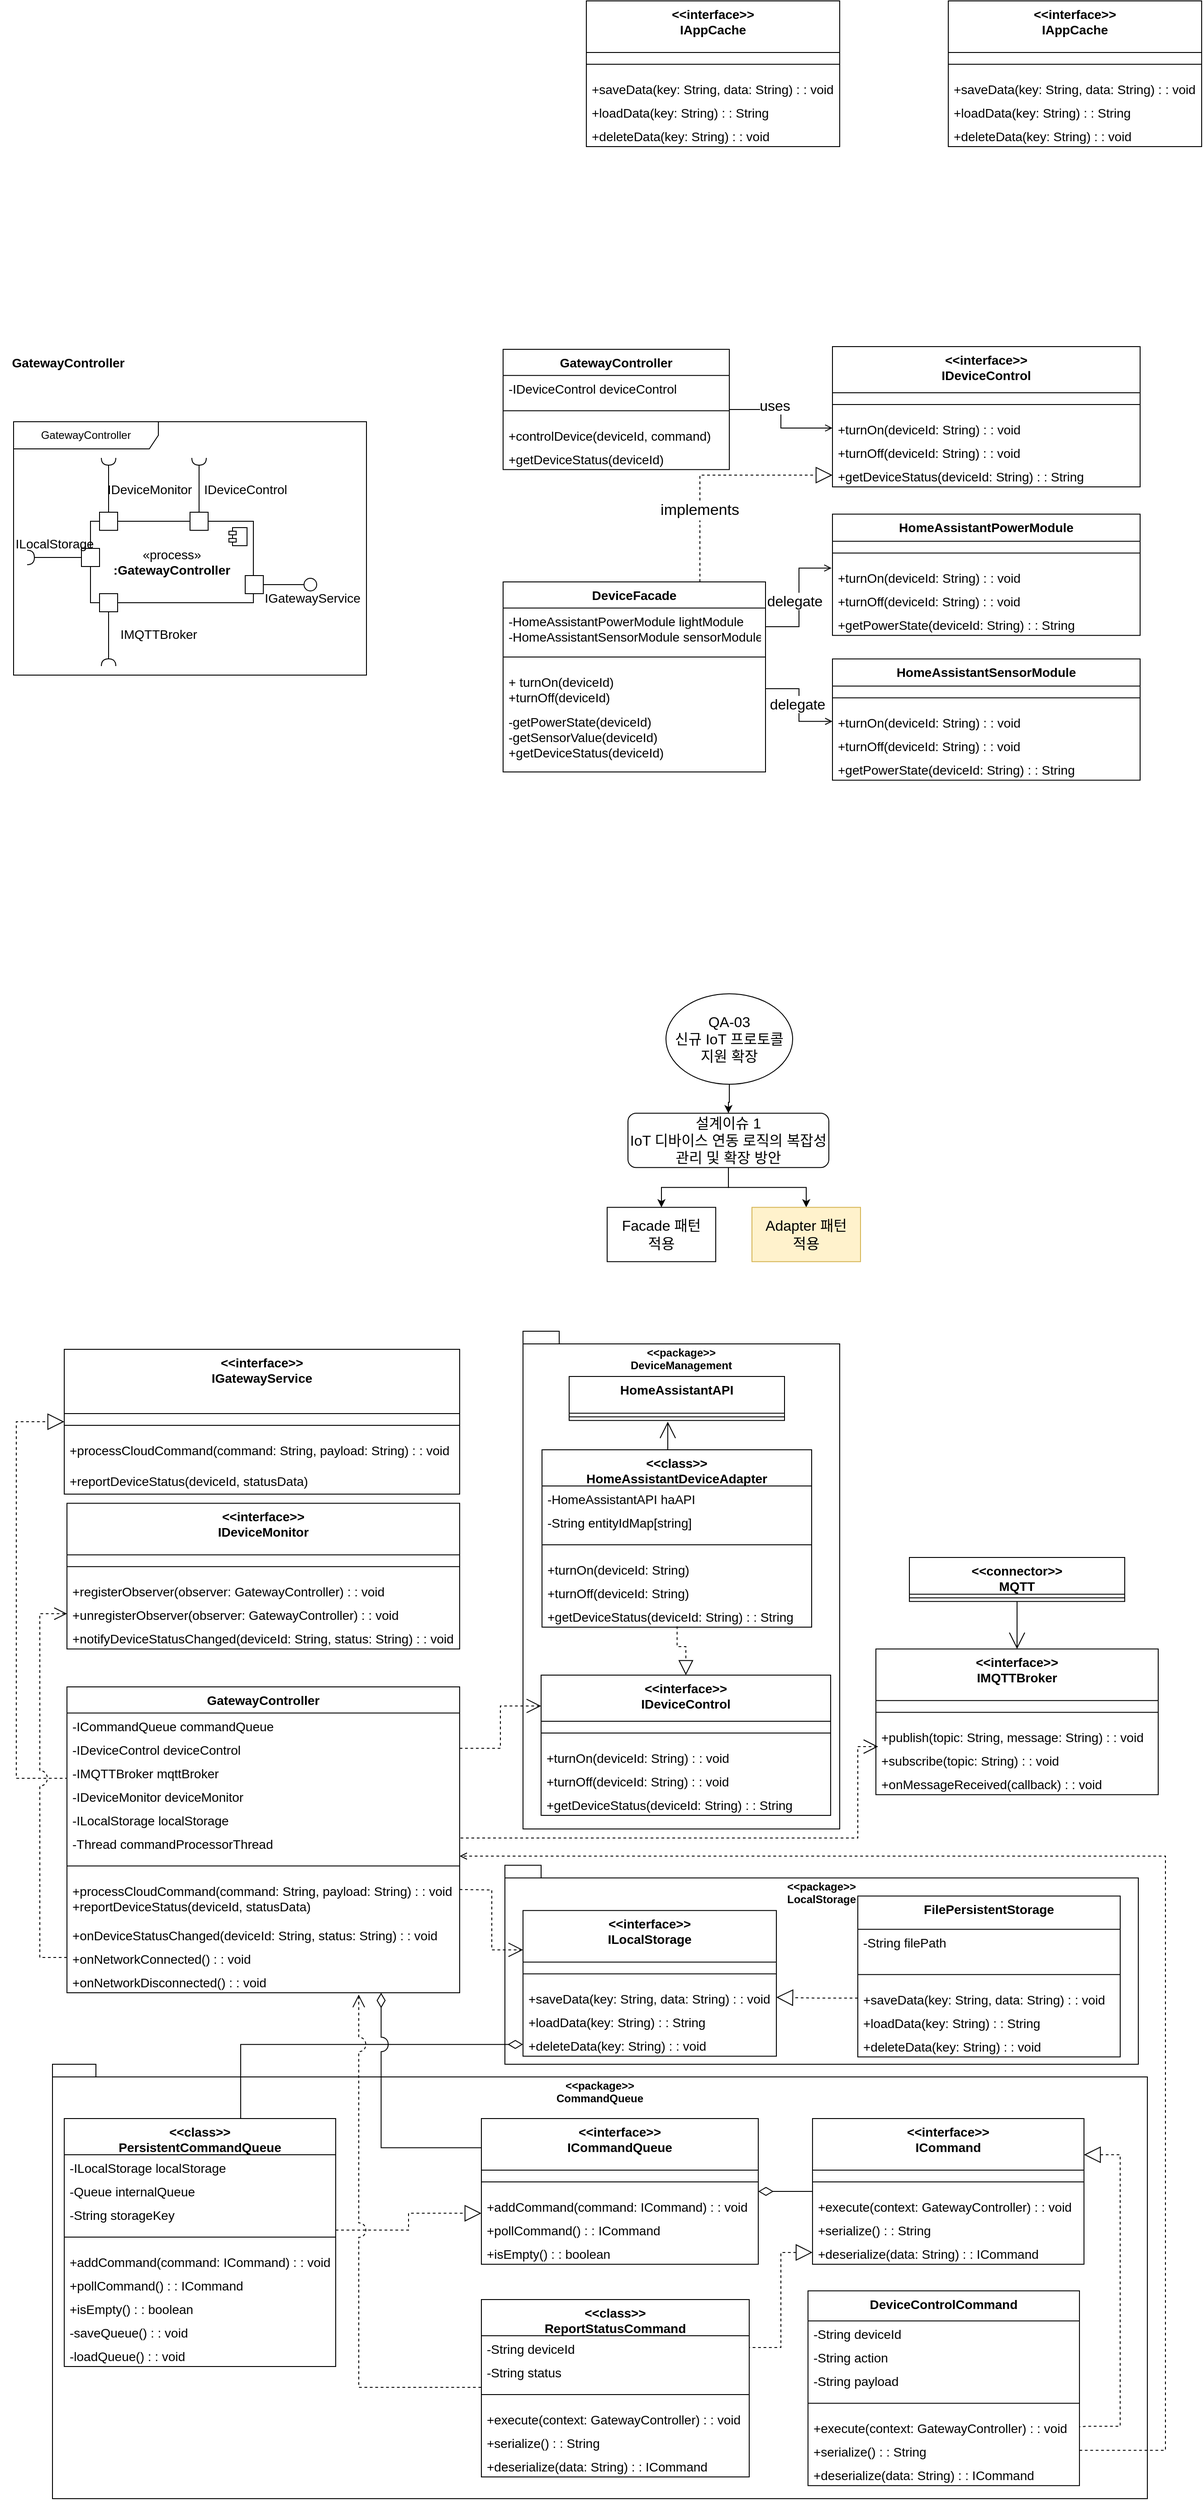 <mxfile version="28.2.0" pages="7">
  <diagram name="GatewayController" id="RYJhBksys2bXN5g6pBrL">
    <mxGraphModel grid="1" page="1" gridSize="10" guides="1" tooltips="1" connect="1" arrows="1" fold="1" pageScale="1" pageWidth="827" pageHeight="1169" math="0" shadow="0">
      <root>
        <mxCell id="0" />
        <mxCell id="1" parent="0" />
        <mxCell id="EC7vnOMOmS10nTogg197-7" value="&amp;lt;&amp;lt;package&amp;gt;&amp;gt;&lt;div&gt;CommandQueue&lt;/div&gt;" style="shape=folder;fontStyle=1;spacingTop=10;tabWidth=40;tabHeight=14;tabPosition=left;html=1;whiteSpace=wrap;verticalAlign=top;" vertex="1" parent="1">
          <mxGeometry x="-670" y="140" width="1210" height="480" as="geometry" />
        </mxCell>
        <mxCell id="EC7vnOMOmS10nTogg197-3" value="&amp;lt;&amp;lt;package&amp;gt;&amp;gt;&lt;div&gt;DeviceManagement&lt;/div&gt;" style="shape=folder;fontStyle=1;spacingTop=10;tabWidth=40;tabHeight=14;tabPosition=left;html=1;whiteSpace=wrap;verticalAlign=top;" vertex="1" parent="1">
          <mxGeometry x="-150" y="-670" width="350" height="550" as="geometry" />
        </mxCell>
        <mxCell id="EC7vnOMOmS10nTogg197-2" value="&amp;lt;&amp;lt;package&amp;gt;&amp;gt;&lt;div&gt;LocalStorage&lt;/div&gt;" style="shape=folder;fontStyle=1;spacingTop=10;tabWidth=40;tabHeight=14;tabPosition=left;html=1;whiteSpace=wrap;verticalAlign=top;" vertex="1" parent="1">
          <mxGeometry x="-170" y="-79.9" width="700" height="219.9" as="geometry" />
        </mxCell>
        <mxCell id="VUm8Ec2M1YMUWV_NvpTi-25" value="GatewayController" style="text;html=1;align=center;verticalAlign=middle;resizable=0;points=[];autosize=1;strokeColor=none;fillColor=none;fontStyle=1;fontSize=14;" vertex="1" parent="1">
          <mxGeometry x="-723" y="-1755" width="140" height="30" as="geometry" />
        </mxCell>
        <mxCell id="HKb_NUVMWkxJ74cnmcRa-5" style="edgeStyle=orthogonalEdgeStyle;rounded=0;orthogonalLoop=1;jettySize=auto;html=1;exitX=1;exitY=0;exitDx=0;exitDy=0;entryX=0.008;entryY=-0.08;entryDx=0;entryDy=0;dashed=1;endArrow=open;endFill=0;endSize=14;jumpStyle=arc;jumpSize=16;entryPerimeter=0;" edge="1" parent="1" source="HKb_NUVMWkxJ74cnmcRa-6" target="HKb_NUVMWkxJ74cnmcRa-79">
          <mxGeometry relative="1" as="geometry">
            <Array as="points">
              <mxPoint x="-220" y="-110" />
              <mxPoint x="220" y="-110" />
              <mxPoint x="220" y="-211" />
              <mxPoint x="243" y="-211" />
            </Array>
          </mxGeometry>
        </mxCell>
        <mxCell id="HKb_NUVMWkxJ74cnmcRa-6" value="GatewayController" style="swimlane;fontStyle=1;align=center;verticalAlign=top;childLayout=stackLayout;horizontal=1;startSize=28.915;horizontalStack=0;resizeParent=1;resizeParentMax=0;resizeLast=0;collapsible=0;marginBottom=0;fontSize=14;" vertex="1" parent="1">
          <mxGeometry x="-654" y="-277" width="434" height="338.005" as="geometry" />
        </mxCell>
        <mxCell id="HKb_NUVMWkxJ74cnmcRa-7" value="-ICommandQueue commandQueue" style="text;strokeColor=none;fillColor=none;align=left;verticalAlign=top;spacingLeft=4;spacingRight=4;overflow=hidden;rotatable=0;points=[[0,0.5],[1,0.5]];portConstraint=eastwest;fontSize=14;" vertex="1" parent="HKb_NUVMWkxJ74cnmcRa-6">
          <mxGeometry y="28.915" width="434" height="26" as="geometry" />
        </mxCell>
        <mxCell id="HKb_NUVMWkxJ74cnmcRa-8" value="-IDeviceControl deviceControl" style="text;strokeColor=none;fillColor=none;align=left;verticalAlign=top;spacingLeft=4;spacingRight=4;overflow=hidden;rotatable=0;points=[[0,0.5],[1,0.5]];portConstraint=eastwest;fontSize=14;" vertex="1" parent="HKb_NUVMWkxJ74cnmcRa-6">
          <mxGeometry y="54.915" width="434" height="26" as="geometry" />
        </mxCell>
        <mxCell id="HKb_NUVMWkxJ74cnmcRa-9" value="-IMQTTBroker mqttBroker" style="text;strokeColor=none;fillColor=none;align=left;verticalAlign=top;spacingLeft=4;spacingRight=4;overflow=hidden;rotatable=0;points=[[0,0.5],[1,0.5]];portConstraint=eastwest;fontSize=14;" vertex="1" parent="HKb_NUVMWkxJ74cnmcRa-6">
          <mxGeometry y="80.915" width="434" height="26" as="geometry" />
        </mxCell>
        <mxCell id="HKb_NUVMWkxJ74cnmcRa-10" value="-IDeviceMonitor deviceMonitor" style="text;strokeColor=none;fillColor=none;align=left;verticalAlign=top;spacingLeft=4;spacingRight=4;overflow=hidden;rotatable=0;points=[[0,0.5],[1,0.5]];portConstraint=eastwest;fontSize=14;" vertex="1" parent="HKb_NUVMWkxJ74cnmcRa-6">
          <mxGeometry y="106.915" width="434" height="26" as="geometry" />
        </mxCell>
        <mxCell id="HKb_NUVMWkxJ74cnmcRa-11" value="-ILocalStorage localStorage" style="text;strokeColor=none;fillColor=none;align=left;verticalAlign=top;spacingLeft=4;spacingRight=4;overflow=hidden;rotatable=0;points=[[0,0.5],[1,0.5]];portConstraint=eastwest;fontSize=14;" vertex="1" parent="HKb_NUVMWkxJ74cnmcRa-6">
          <mxGeometry y="132.915" width="434" height="26" as="geometry" />
        </mxCell>
        <mxCell id="HKb_NUVMWkxJ74cnmcRa-12" value="-Thread commandProcessorThread" style="text;strokeColor=none;fillColor=none;align=left;verticalAlign=top;spacingLeft=4;spacingRight=4;overflow=hidden;rotatable=0;points=[[0,0.5],[1,0.5]];portConstraint=eastwest;fontSize=14;" vertex="1" parent="HKb_NUVMWkxJ74cnmcRa-6">
          <mxGeometry y="158.915" width="434" height="26" as="geometry" />
        </mxCell>
        <mxCell id="HKb_NUVMWkxJ74cnmcRa-13" style="line;strokeWidth=1;fillColor=none;align=left;verticalAlign=middle;spacingTop=-1;spacingLeft=3;spacingRight=3;rotatable=0;labelPosition=right;points=[];portConstraint=eastwest;strokeColor=inherit;fontSize=14;" vertex="1" parent="HKb_NUVMWkxJ74cnmcRa-6">
          <mxGeometry y="184.915" width="434" height="26" as="geometry" />
        </mxCell>
        <mxCell id="HKb_NUVMWkxJ74cnmcRa-16" value="+processCloudCommand(command: String, payload: String) : : void&#xa;+reportDeviceStatus(deviceId, statusData)" style="text;strokeColor=none;fillColor=none;align=left;verticalAlign=top;spacingLeft=4;spacingRight=4;overflow=hidden;rotatable=0;points=[[0,0.5],[1,0.5]];portConstraint=eastwest;fontSize=14;" vertex="1" parent="HKb_NUVMWkxJ74cnmcRa-6">
          <mxGeometry y="210.915" width="434" height="49.09" as="geometry" />
        </mxCell>
        <mxCell id="HKb_NUVMWkxJ74cnmcRa-17" value="+onDeviceStatusChanged(deviceId: String, status: String) : : void" style="text;strokeColor=none;fillColor=none;align=left;verticalAlign=top;spacingLeft=4;spacingRight=4;overflow=hidden;rotatable=0;points=[[0,0.5],[1,0.5]];portConstraint=eastwest;fontSize=14;" vertex="1" parent="HKb_NUVMWkxJ74cnmcRa-6">
          <mxGeometry y="260.005" width="434" height="26" as="geometry" />
        </mxCell>
        <mxCell id="HKb_NUVMWkxJ74cnmcRa-18" value="+onNetworkConnected() : : void" style="text;strokeColor=none;fillColor=none;align=left;verticalAlign=top;spacingLeft=4;spacingRight=4;overflow=hidden;rotatable=0;points=[[0,0.5],[1,0.5]];portConstraint=eastwest;fontSize=14;" vertex="1" parent="HKb_NUVMWkxJ74cnmcRa-6">
          <mxGeometry y="286.005" width="434" height="26" as="geometry" />
        </mxCell>
        <mxCell id="HKb_NUVMWkxJ74cnmcRa-19" value="+onNetworkDisconnected() : : void" style="text;strokeColor=none;fillColor=none;align=left;verticalAlign=top;spacingLeft=4;spacingRight=4;overflow=hidden;rotatable=0;points=[[0,0.5],[1,0.5]];portConstraint=eastwest;fontSize=14;" vertex="1" parent="HKb_NUVMWkxJ74cnmcRa-6">
          <mxGeometry y="312.005" width="434" height="26" as="geometry" />
        </mxCell>
        <mxCell id="HKb_NUVMWkxJ74cnmcRa-20" value="&lt;&lt;interface&gt;&gt;&#xa;IGatewayService" style="swimlane;fontStyle=1;align=center;verticalAlign=top;childLayout=stackLayout;horizontal=1;startSize=70.987;horizontalStack=0;resizeParent=1;resizeParentMax=0;resizeLast=0;collapsible=0;marginBottom=0;fontSize=14;" vertex="1" parent="1">
          <mxGeometry x="-657" y="-650" width="437" height="159.997" as="geometry" />
        </mxCell>
        <mxCell id="HKb_NUVMWkxJ74cnmcRa-21" style="line;strokeWidth=1;fillColor=none;align=left;verticalAlign=middle;spacingTop=-1;spacingLeft=3;spacingRight=3;rotatable=0;labelPosition=right;points=[];portConstraint=eastwest;strokeColor=inherit;fontSize=14;" vertex="1" parent="HKb_NUVMWkxJ74cnmcRa-20">
          <mxGeometry y="70.987" width="437" height="26" as="geometry" />
        </mxCell>
        <mxCell id="HKb_NUVMWkxJ74cnmcRa-22" value="+processCloudCommand(command: String, payload: String) : : void&#xa;&#xa;+reportDeviceStatus(deviceId, statusData)" style="text;strokeColor=none;fillColor=none;align=left;verticalAlign=top;spacingLeft=4;spacingRight=4;overflow=hidden;rotatable=0;points=[[0,0.5],[1,0.5]];portConstraint=eastwest;fontSize=14;" vertex="1" parent="HKb_NUVMWkxJ74cnmcRa-20">
          <mxGeometry y="96.987" width="437" height="63.01" as="geometry" />
        </mxCell>
        <mxCell id="HKb_NUVMWkxJ74cnmcRa-23" value="&lt;&lt;interface&gt;&gt;&#xa;IDeviceControl" style="swimlane;fontStyle=1;align=center;verticalAlign=top;childLayout=stackLayout;horizontal=1;startSize=50.987;horizontalStack=0;resizeParent=1;resizeParentMax=0;resizeLast=0;collapsible=0;marginBottom=0;fontSize=14;" vertex="1" parent="1">
          <mxGeometry x="-130" y="-290" width="320" height="154.987" as="geometry" />
        </mxCell>
        <mxCell id="HKb_NUVMWkxJ74cnmcRa-24" style="line;strokeWidth=1;fillColor=none;align=left;verticalAlign=middle;spacingTop=-1;spacingLeft=3;spacingRight=3;rotatable=0;labelPosition=right;points=[];portConstraint=eastwest;strokeColor=inherit;fontSize=14;" vertex="1" parent="HKb_NUVMWkxJ74cnmcRa-23">
          <mxGeometry y="50.987" width="320" height="26" as="geometry" />
        </mxCell>
        <mxCell id="HKb_NUVMWkxJ74cnmcRa-25" value="+turnOn(deviceId: String) : : void" style="text;strokeColor=none;fillColor=none;align=left;verticalAlign=top;spacingLeft=4;spacingRight=4;overflow=hidden;rotatable=0;points=[[0,0.5],[1,0.5]];portConstraint=eastwest;fontSize=14;" vertex="1" parent="HKb_NUVMWkxJ74cnmcRa-23">
          <mxGeometry y="76.987" width="320" height="26" as="geometry" />
        </mxCell>
        <mxCell id="HKb_NUVMWkxJ74cnmcRa-26" value="+turnOff(deviceId: String) : : void" style="text;strokeColor=none;fillColor=none;align=left;verticalAlign=top;spacingLeft=4;spacingRight=4;overflow=hidden;rotatable=0;points=[[0,0.5],[1,0.5]];portConstraint=eastwest;fontSize=14;" vertex="1" parent="HKb_NUVMWkxJ74cnmcRa-23">
          <mxGeometry y="102.987" width="320" height="26" as="geometry" />
        </mxCell>
        <mxCell id="HKb_NUVMWkxJ74cnmcRa-27" value="+getDeviceStatus(deviceId: String) : : String" style="text;strokeColor=none;fillColor=none;align=left;verticalAlign=top;spacingLeft=4;spacingRight=4;overflow=hidden;rotatable=0;points=[[0,0.5],[1,0.5]];portConstraint=eastwest;fontSize=14;" vertex="1" parent="HKb_NUVMWkxJ74cnmcRa-23">
          <mxGeometry y="128.987" width="320" height="26" as="geometry" />
        </mxCell>
        <mxCell id="HKb_NUVMWkxJ74cnmcRa-28" value="HomeAssistantAPI" style="swimlane;fontStyle=1;align=center;verticalAlign=top;childLayout=stackLayout;horizontal=1;startSize=40.564;horizontalStack=0;resizeParent=1;resizeParentMax=0;resizeLast=0;collapsible=0;marginBottom=0;fontSize=14;" vertex="1" parent="1">
          <mxGeometry x="-99" y="-620" width="238" height="48.564" as="geometry" />
        </mxCell>
        <mxCell id="HKb_NUVMWkxJ74cnmcRa-29" style="line;strokeWidth=1;fillColor=none;align=left;verticalAlign=middle;spacingTop=-1;spacingLeft=3;spacingRight=3;rotatable=0;labelPosition=right;points=[];portConstraint=eastwest;strokeColor=inherit;fontSize=14;" vertex="1" parent="HKb_NUVMWkxJ74cnmcRa-28">
          <mxGeometry y="40.564" width="238" height="8" as="geometry" />
        </mxCell>
        <mxCell id="HKb_NUVMWkxJ74cnmcRa-30" value="&lt;&lt;interface&gt;&gt;&#xa;ICommandQueue" style="swimlane;fontStyle=1;align=center;verticalAlign=top;childLayout=stackLayout;horizontal=1;startSize=56.987;horizontalStack=0;resizeParent=1;resizeParentMax=0;resizeLast=0;collapsible=0;marginBottom=0;fontSize=14;" vertex="1" parent="1">
          <mxGeometry x="-196" y="200" width="306" height="160.987" as="geometry" />
        </mxCell>
        <mxCell id="HKb_NUVMWkxJ74cnmcRa-31" style="line;strokeWidth=1;fillColor=none;align=left;verticalAlign=middle;spacingTop=-1;spacingLeft=3;spacingRight=3;rotatable=0;labelPosition=right;points=[];portConstraint=eastwest;strokeColor=inherit;fontSize=14;" vertex="1" parent="HKb_NUVMWkxJ74cnmcRa-30">
          <mxGeometry y="56.987" width="306" height="26" as="geometry" />
        </mxCell>
        <mxCell id="HKb_NUVMWkxJ74cnmcRa-32" value="+addCommand(command: ICommand) : : void" style="text;strokeColor=none;fillColor=none;align=left;verticalAlign=top;spacingLeft=4;spacingRight=4;overflow=hidden;rotatable=0;points=[[0,0.5],[1,0.5]];portConstraint=eastwest;fontSize=14;" vertex="1" parent="HKb_NUVMWkxJ74cnmcRa-30">
          <mxGeometry y="82.987" width="306" height="26" as="geometry" />
        </mxCell>
        <mxCell id="HKb_NUVMWkxJ74cnmcRa-33" value="+pollCommand() : : ICommand" style="text;strokeColor=none;fillColor=none;align=left;verticalAlign=top;spacingLeft=4;spacingRight=4;overflow=hidden;rotatable=0;points=[[0,0.5],[1,0.5]];portConstraint=eastwest;fontSize=14;" vertex="1" parent="HKb_NUVMWkxJ74cnmcRa-30">
          <mxGeometry y="108.987" width="306" height="26" as="geometry" />
        </mxCell>
        <mxCell id="HKb_NUVMWkxJ74cnmcRa-34" value="+isEmpty() : : boolean" style="text;strokeColor=none;fillColor=none;align=left;verticalAlign=top;spacingLeft=4;spacingRight=4;overflow=hidden;rotatable=0;points=[[0,0.5],[1,0.5]];portConstraint=eastwest;fontSize=14;" vertex="1" parent="HKb_NUVMWkxJ74cnmcRa-30">
          <mxGeometry y="134.987" width="306" height="26" as="geometry" />
        </mxCell>
        <mxCell id="HKb_NUVMWkxJ74cnmcRa-35" value="&lt;&lt;class&gt;&gt;&#xa;PersistentCommandQueue" style="swimlane;fontStyle=1;align=center;verticalAlign=top;childLayout=stackLayout;horizontal=1;startSize=40;horizontalStack=0;resizeParent=1;resizeParentMax=0;resizeLast=0;collapsible=0;marginBottom=0;fontSize=14;" vertex="1" parent="1">
          <mxGeometry x="-657" y="200" width="300" height="274" as="geometry" />
        </mxCell>
        <mxCell id="HKb_NUVMWkxJ74cnmcRa-36" value="-ILocalStorage localStorage" style="text;strokeColor=none;fillColor=none;align=left;verticalAlign=top;spacingLeft=4;spacingRight=4;overflow=hidden;rotatable=0;points=[[0,0.5],[1,0.5]];portConstraint=eastwest;fontSize=14;" vertex="1" parent="HKb_NUVMWkxJ74cnmcRa-35">
          <mxGeometry y="40" width="300" height="26" as="geometry" />
        </mxCell>
        <mxCell id="HKb_NUVMWkxJ74cnmcRa-37" value="-Queue internalQueue" style="text;strokeColor=none;fillColor=none;align=left;verticalAlign=top;spacingLeft=4;spacingRight=4;overflow=hidden;rotatable=0;points=[[0,0.5],[1,0.5]];portConstraint=eastwest;fontSize=14;" vertex="1" parent="HKb_NUVMWkxJ74cnmcRa-35">
          <mxGeometry y="66" width="300" height="26" as="geometry" />
        </mxCell>
        <mxCell id="HKb_NUVMWkxJ74cnmcRa-38" value="-String storageKey" style="text;strokeColor=none;fillColor=none;align=left;verticalAlign=top;spacingLeft=4;spacingRight=4;overflow=hidden;rotatable=0;points=[[0,0.5],[1,0.5]];portConstraint=eastwest;fontSize=14;" vertex="1" parent="HKb_NUVMWkxJ74cnmcRa-35">
          <mxGeometry y="92" width="300" height="26" as="geometry" />
        </mxCell>
        <mxCell id="HKb_NUVMWkxJ74cnmcRa-39" style="line;strokeWidth=1;fillColor=none;align=left;verticalAlign=middle;spacingTop=-1;spacingLeft=3;spacingRight=3;rotatable=0;labelPosition=right;points=[];portConstraint=eastwest;strokeColor=inherit;fontSize=14;" vertex="1" parent="HKb_NUVMWkxJ74cnmcRa-35">
          <mxGeometry y="118" width="300" height="26" as="geometry" />
        </mxCell>
        <mxCell id="HKb_NUVMWkxJ74cnmcRa-40" value="+addCommand(command: ICommand) : : void" style="text;strokeColor=none;fillColor=none;align=left;verticalAlign=top;spacingLeft=4;spacingRight=4;overflow=hidden;rotatable=0;points=[[0,0.5],[1,0.5]];portConstraint=eastwest;fontSize=14;" vertex="1" parent="HKb_NUVMWkxJ74cnmcRa-35">
          <mxGeometry y="144" width="300" height="26" as="geometry" />
        </mxCell>
        <mxCell id="HKb_NUVMWkxJ74cnmcRa-41" value="+pollCommand() : : ICommand" style="text;strokeColor=none;fillColor=none;align=left;verticalAlign=top;spacingLeft=4;spacingRight=4;overflow=hidden;rotatable=0;points=[[0,0.5],[1,0.5]];portConstraint=eastwest;fontSize=14;" vertex="1" parent="HKb_NUVMWkxJ74cnmcRa-35">
          <mxGeometry y="170" width="300" height="26" as="geometry" />
        </mxCell>
        <mxCell id="HKb_NUVMWkxJ74cnmcRa-42" value="+isEmpty() : : boolean" style="text;strokeColor=none;fillColor=none;align=left;verticalAlign=top;spacingLeft=4;spacingRight=4;overflow=hidden;rotatable=0;points=[[0,0.5],[1,0.5]];portConstraint=eastwest;fontSize=14;" vertex="1" parent="HKb_NUVMWkxJ74cnmcRa-35">
          <mxGeometry y="196" width="300" height="26" as="geometry" />
        </mxCell>
        <mxCell id="HKb_NUVMWkxJ74cnmcRa-43" value="-saveQueue() : : void" style="text;strokeColor=none;fillColor=none;align=left;verticalAlign=top;spacingLeft=4;spacingRight=4;overflow=hidden;rotatable=0;points=[[0,0.5],[1,0.5]];portConstraint=eastwest;fontSize=14;" vertex="1" parent="HKb_NUVMWkxJ74cnmcRa-35">
          <mxGeometry y="222" width="300" height="26" as="geometry" />
        </mxCell>
        <mxCell id="HKb_NUVMWkxJ74cnmcRa-44" value="-loadQueue() : : void" style="text;strokeColor=none;fillColor=none;align=left;verticalAlign=top;spacingLeft=4;spacingRight=4;overflow=hidden;rotatable=0;points=[[0,0.5],[1,0.5]];portConstraint=eastwest;fontSize=14;" vertex="1" parent="HKb_NUVMWkxJ74cnmcRa-35">
          <mxGeometry y="248" width="300" height="26" as="geometry" />
        </mxCell>
        <mxCell id="HKb_NUVMWkxJ74cnmcRa-45" value="&lt;&lt;interface&gt;&gt;&#xa;ICommand" style="swimlane;fontStyle=1;align=center;verticalAlign=top;childLayout=stackLayout;horizontal=1;startSize=56.987;horizontalStack=0;resizeParent=1;resizeParentMax=0;resizeLast=0;collapsible=0;marginBottom=0;fontSize=14;" vertex="1" parent="1">
          <mxGeometry x="169.96" y="200" width="300" height="160.987" as="geometry" />
        </mxCell>
        <mxCell id="HKb_NUVMWkxJ74cnmcRa-46" style="line;strokeWidth=1;fillColor=none;align=left;verticalAlign=middle;spacingTop=-1;spacingLeft=3;spacingRight=3;rotatable=0;labelPosition=right;points=[];portConstraint=eastwest;strokeColor=inherit;fontSize=14;" vertex="1" parent="HKb_NUVMWkxJ74cnmcRa-45">
          <mxGeometry y="56.987" width="300" height="26" as="geometry" />
        </mxCell>
        <mxCell id="HKb_NUVMWkxJ74cnmcRa-47" value="+execute(context: GatewayController) : : void" style="text;strokeColor=none;fillColor=none;align=left;verticalAlign=top;spacingLeft=4;spacingRight=4;overflow=hidden;rotatable=0;points=[[0,0.5],[1,0.5]];portConstraint=eastwest;fontSize=14;" vertex="1" parent="HKb_NUVMWkxJ74cnmcRa-45">
          <mxGeometry y="82.987" width="300" height="26" as="geometry" />
        </mxCell>
        <mxCell id="HKb_NUVMWkxJ74cnmcRa-48" value="+serialize() : : String" style="text;strokeColor=none;fillColor=none;align=left;verticalAlign=top;spacingLeft=4;spacingRight=4;overflow=hidden;rotatable=0;points=[[0,0.5],[1,0.5]];portConstraint=eastwest;fontSize=14;" vertex="1" parent="HKb_NUVMWkxJ74cnmcRa-45">
          <mxGeometry y="108.987" width="300" height="26" as="geometry" />
        </mxCell>
        <mxCell id="HKb_NUVMWkxJ74cnmcRa-49" value="+deserialize(data: String) : : ICommand" style="text;strokeColor=none;fillColor=none;align=left;verticalAlign=top;spacingLeft=4;spacingRight=4;overflow=hidden;rotatable=0;points=[[0,0.5],[1,0.5]];portConstraint=eastwest;fontSize=14;" vertex="1" parent="HKb_NUVMWkxJ74cnmcRa-45">
          <mxGeometry y="134.987" width="300" height="26" as="geometry" />
        </mxCell>
        <mxCell id="HKb_NUVMWkxJ74cnmcRa-50" value="DeviceControlCommand" style="swimlane;fontStyle=1;align=center;verticalAlign=top;childLayout=stackLayout;horizontal=1;startSize=33.134;horizontalStack=0;resizeParent=1;resizeParentMax=0;resizeLast=0;collapsible=0;marginBottom=0;fontSize=14;" vertex="1" parent="1">
          <mxGeometry x="164.96" y="390.43" width="300" height="215.134" as="geometry" />
        </mxCell>
        <mxCell id="HKb_NUVMWkxJ74cnmcRa-51" value="-String deviceId" style="text;strokeColor=none;fillColor=none;align=left;verticalAlign=top;spacingLeft=4;spacingRight=4;overflow=hidden;rotatable=0;points=[[0,0.5],[1,0.5]];portConstraint=eastwest;fontSize=14;" vertex="1" parent="HKb_NUVMWkxJ74cnmcRa-50">
          <mxGeometry y="33.134" width="300" height="26" as="geometry" />
        </mxCell>
        <mxCell id="HKb_NUVMWkxJ74cnmcRa-52" value="-String action" style="text;strokeColor=none;fillColor=none;align=left;verticalAlign=top;spacingLeft=4;spacingRight=4;overflow=hidden;rotatable=0;points=[[0,0.5],[1,0.5]];portConstraint=eastwest;fontSize=14;" vertex="1" parent="HKb_NUVMWkxJ74cnmcRa-50">
          <mxGeometry y="59.134" width="300" height="26" as="geometry" />
        </mxCell>
        <mxCell id="HKb_NUVMWkxJ74cnmcRa-53" value="-String payload" style="text;strokeColor=none;fillColor=none;align=left;verticalAlign=top;spacingLeft=4;spacingRight=4;overflow=hidden;rotatable=0;points=[[0,0.5],[1,0.5]];portConstraint=eastwest;fontSize=14;" vertex="1" parent="HKb_NUVMWkxJ74cnmcRa-50">
          <mxGeometry y="85.134" width="300" height="26" as="geometry" />
        </mxCell>
        <mxCell id="HKb_NUVMWkxJ74cnmcRa-54" style="line;strokeWidth=1;fillColor=none;align=left;verticalAlign=middle;spacingTop=-1;spacingLeft=3;spacingRight=3;rotatable=0;labelPosition=right;points=[];portConstraint=eastwest;strokeColor=inherit;fontSize=14;" vertex="1" parent="HKb_NUVMWkxJ74cnmcRa-50">
          <mxGeometry y="111.134" width="300" height="26" as="geometry" />
        </mxCell>
        <mxCell id="HKb_NUVMWkxJ74cnmcRa-55" value="+execute(context: GatewayController) : : void" style="text;strokeColor=none;fillColor=none;align=left;verticalAlign=top;spacingLeft=4;spacingRight=4;overflow=hidden;rotatable=0;points=[[0,0.5],[1,0.5]];portConstraint=eastwest;fontSize=14;" vertex="1" parent="HKb_NUVMWkxJ74cnmcRa-50">
          <mxGeometry y="137.134" width="300" height="26" as="geometry" />
        </mxCell>
        <mxCell id="HKb_NUVMWkxJ74cnmcRa-56" value="+serialize() : : String" style="text;strokeColor=none;fillColor=none;align=left;verticalAlign=top;spacingLeft=4;spacingRight=4;overflow=hidden;rotatable=0;points=[[0,0.5],[1,0.5]];portConstraint=eastwest;fontSize=14;" vertex="1" parent="HKb_NUVMWkxJ74cnmcRa-50">
          <mxGeometry y="163.134" width="300" height="26" as="geometry" />
        </mxCell>
        <mxCell id="HKb_NUVMWkxJ74cnmcRa-57" value="+deserialize(data: String) : : ICommand" style="text;strokeColor=none;fillColor=none;align=left;verticalAlign=top;spacingLeft=4;spacingRight=4;overflow=hidden;rotatable=0;points=[[0,0.5],[1,0.5]];portConstraint=eastwest;fontSize=14;" vertex="1" parent="HKb_NUVMWkxJ74cnmcRa-50">
          <mxGeometry y="189.134" width="300" height="26" as="geometry" />
        </mxCell>
        <mxCell id="HKb_NUVMWkxJ74cnmcRa-58" value="&lt;&lt;class&gt;&gt;&#xa;ReportStatusCommand" style="swimlane;fontStyle=1;align=center;verticalAlign=top;childLayout=stackLayout;horizontal=1;startSize=40;horizontalStack=0;resizeParent=1;resizeParentMax=0;resizeLast=0;collapsible=0;marginBottom=0;fontSize=14;" vertex="1" parent="1">
          <mxGeometry x="-196" y="400" width="296" height="196" as="geometry" />
        </mxCell>
        <mxCell id="HKb_NUVMWkxJ74cnmcRa-59" value="-String deviceId" style="text;strokeColor=none;fillColor=none;align=left;verticalAlign=top;spacingLeft=4;spacingRight=4;overflow=hidden;rotatable=0;points=[[0,0.5],[1,0.5]];portConstraint=eastwest;fontSize=14;" vertex="1" parent="HKb_NUVMWkxJ74cnmcRa-58">
          <mxGeometry y="40" width="296" height="26" as="geometry" />
        </mxCell>
        <mxCell id="HKb_NUVMWkxJ74cnmcRa-60" value="-String status" style="text;strokeColor=none;fillColor=none;align=left;verticalAlign=top;spacingLeft=4;spacingRight=4;overflow=hidden;rotatable=0;points=[[0,0.5],[1,0.5]];portConstraint=eastwest;fontSize=14;" vertex="1" parent="HKb_NUVMWkxJ74cnmcRa-58">
          <mxGeometry y="66" width="296" height="26" as="geometry" />
        </mxCell>
        <mxCell id="HKb_NUVMWkxJ74cnmcRa-61" style="line;strokeWidth=1;fillColor=none;align=left;verticalAlign=middle;spacingTop=-1;spacingLeft=3;spacingRight=3;rotatable=0;labelPosition=right;points=[];portConstraint=eastwest;strokeColor=inherit;fontSize=14;" vertex="1" parent="HKb_NUVMWkxJ74cnmcRa-58">
          <mxGeometry y="92" width="296" height="26" as="geometry" />
        </mxCell>
        <mxCell id="HKb_NUVMWkxJ74cnmcRa-62" value="+execute(context: GatewayController) : : void" style="text;strokeColor=none;fillColor=none;align=left;verticalAlign=top;spacingLeft=4;spacingRight=4;overflow=hidden;rotatable=0;points=[[0,0.5],[1,0.5]];portConstraint=eastwest;fontSize=14;" vertex="1" parent="HKb_NUVMWkxJ74cnmcRa-58">
          <mxGeometry y="118" width="296" height="26" as="geometry" />
        </mxCell>
        <mxCell id="HKb_NUVMWkxJ74cnmcRa-63" value="+serialize() : : String" style="text;strokeColor=none;fillColor=none;align=left;verticalAlign=top;spacingLeft=4;spacingRight=4;overflow=hidden;rotatable=0;points=[[0,0.5],[1,0.5]];portConstraint=eastwest;fontSize=14;" vertex="1" parent="HKb_NUVMWkxJ74cnmcRa-58">
          <mxGeometry y="144" width="296" height="26" as="geometry" />
        </mxCell>
        <mxCell id="HKb_NUVMWkxJ74cnmcRa-64" value="+deserialize(data: String) : : ICommand" style="text;strokeColor=none;fillColor=none;align=left;verticalAlign=top;spacingLeft=4;spacingRight=4;overflow=hidden;rotatable=0;points=[[0,0.5],[1,0.5]];portConstraint=eastwest;fontSize=14;" vertex="1" parent="HKb_NUVMWkxJ74cnmcRa-58">
          <mxGeometry y="170" width="296" height="26" as="geometry" />
        </mxCell>
        <mxCell id="HKb_NUVMWkxJ74cnmcRa-65" value="&lt;&lt;interface&gt;&gt;&#xa;ILocalStorage" style="swimlane;fontStyle=1;align=center;verticalAlign=top;childLayout=stackLayout;horizontal=1;startSize=56.987;horizontalStack=0;resizeParent=1;resizeParentMax=0;resizeLast=0;collapsible=0;marginBottom=0;fontSize=14;" vertex="1" parent="1">
          <mxGeometry x="-150" y="-29.9" width="280" height="160.987" as="geometry" />
        </mxCell>
        <mxCell id="HKb_NUVMWkxJ74cnmcRa-66" style="line;strokeWidth=1;fillColor=none;align=left;verticalAlign=middle;spacingTop=-1;spacingLeft=3;spacingRight=3;rotatable=0;labelPosition=right;points=[];portConstraint=eastwest;strokeColor=inherit;fontSize=14;" vertex="1" parent="HKb_NUVMWkxJ74cnmcRa-65">
          <mxGeometry y="56.987" width="280" height="26" as="geometry" />
        </mxCell>
        <mxCell id="HKb_NUVMWkxJ74cnmcRa-67" value="+saveData(key: String, data: String) : : void" style="text;strokeColor=none;fillColor=none;align=left;verticalAlign=top;spacingLeft=4;spacingRight=4;overflow=hidden;rotatable=0;points=[[0,0.5],[1,0.5]];portConstraint=eastwest;fontSize=14;" vertex="1" parent="HKb_NUVMWkxJ74cnmcRa-65">
          <mxGeometry y="82.987" width="280" height="26" as="geometry" />
        </mxCell>
        <mxCell id="HKb_NUVMWkxJ74cnmcRa-68" value="+loadData(key: String) : : String" style="text;strokeColor=none;fillColor=none;align=left;verticalAlign=top;spacingLeft=4;spacingRight=4;overflow=hidden;rotatable=0;points=[[0,0.5],[1,0.5]];portConstraint=eastwest;fontSize=14;" vertex="1" parent="HKb_NUVMWkxJ74cnmcRa-65">
          <mxGeometry y="108.987" width="280" height="26" as="geometry" />
        </mxCell>
        <mxCell id="HKb_NUVMWkxJ74cnmcRa-69" value="+deleteData(key: String) : : void" style="text;strokeColor=none;fillColor=none;align=left;verticalAlign=top;spacingLeft=4;spacingRight=4;overflow=hidden;rotatable=0;points=[[0,0.5],[1,0.5]];portConstraint=eastwest;fontSize=14;" vertex="1" parent="HKb_NUVMWkxJ74cnmcRa-65">
          <mxGeometry y="134.987" width="280" height="26" as="geometry" />
        </mxCell>
        <mxCell id="HKb_NUVMWkxJ74cnmcRa-70" value="FilePersistentStorage" style="swimlane;fontStyle=1;align=center;verticalAlign=top;childLayout=stackLayout;horizontal=1;startSize=36.791;horizontalStack=0;resizeParent=1;resizeParentMax=0;resizeLast=0;collapsible=0;marginBottom=0;fontSize=14;" vertex="1" parent="1">
          <mxGeometry x="220" y="-45.9" width="290" height="177.791" as="geometry" />
        </mxCell>
        <mxCell id="HKb_NUVMWkxJ74cnmcRa-71" value="-String filePath" style="text;strokeColor=none;fillColor=none;align=left;verticalAlign=top;spacingLeft=4;spacingRight=4;overflow=hidden;rotatable=0;points=[[0,0.5],[1,0.5]];portConstraint=eastwest;fontSize=14;" vertex="1" parent="HKb_NUVMWkxJ74cnmcRa-70">
          <mxGeometry y="36.791" width="290" height="37" as="geometry" />
        </mxCell>
        <mxCell id="HKb_NUVMWkxJ74cnmcRa-72" style="line;strokeWidth=1;fillColor=none;align=left;verticalAlign=middle;spacingTop=-1;spacingLeft=3;spacingRight=3;rotatable=0;labelPosition=right;points=[];portConstraint=eastwest;strokeColor=inherit;fontSize=14;" vertex="1" parent="HKb_NUVMWkxJ74cnmcRa-70">
          <mxGeometry y="73.791" width="290" height="26" as="geometry" />
        </mxCell>
        <mxCell id="HKb_NUVMWkxJ74cnmcRa-73" value="+saveData(key: String, data: String) : : void" style="text;strokeColor=none;fillColor=none;align=left;verticalAlign=top;spacingLeft=4;spacingRight=4;overflow=hidden;rotatable=0;points=[[0,0.5],[1,0.5]];portConstraint=eastwest;fontSize=14;" vertex="1" parent="HKb_NUVMWkxJ74cnmcRa-70">
          <mxGeometry y="99.791" width="290" height="26" as="geometry" />
        </mxCell>
        <mxCell id="HKb_NUVMWkxJ74cnmcRa-74" value="+loadData(key: String) : : String" style="text;strokeColor=none;fillColor=none;align=left;verticalAlign=top;spacingLeft=4;spacingRight=4;overflow=hidden;rotatable=0;points=[[0,0.5],[1,0.5]];portConstraint=eastwest;fontSize=14;" vertex="1" parent="HKb_NUVMWkxJ74cnmcRa-70">
          <mxGeometry y="125.791" width="290" height="26" as="geometry" />
        </mxCell>
        <mxCell id="HKb_NUVMWkxJ74cnmcRa-75" value="+deleteData(key: String) : : void" style="text;strokeColor=none;fillColor=none;align=left;verticalAlign=top;spacingLeft=4;spacingRight=4;overflow=hidden;rotatable=0;points=[[0,0.5],[1,0.5]];portConstraint=eastwest;fontSize=14;" vertex="1" parent="HKb_NUVMWkxJ74cnmcRa-70">
          <mxGeometry y="151.791" width="290" height="26" as="geometry" />
        </mxCell>
        <mxCell id="HKb_NUVMWkxJ74cnmcRa-76" value="&lt;&lt;interface&gt;&gt;&#xa;IMQTTBroker" style="swimlane;fontStyle=1;align=center;verticalAlign=top;childLayout=stackLayout;horizontal=1;startSize=56.987;horizontalStack=0;resizeParent=1;resizeParentMax=0;resizeLast=0;collapsible=0;marginBottom=0;fontSize=14;" vertex="1" parent="1">
          <mxGeometry x="240" y="-318.86" width="312" height="160.987" as="geometry" />
        </mxCell>
        <mxCell id="HKb_NUVMWkxJ74cnmcRa-77" style="line;strokeWidth=1;fillColor=none;align=left;verticalAlign=middle;spacingTop=-1;spacingLeft=3;spacingRight=3;rotatable=0;labelPosition=right;points=[];portConstraint=eastwest;strokeColor=inherit;fontSize=14;" vertex="1" parent="HKb_NUVMWkxJ74cnmcRa-76">
          <mxGeometry y="56.987" width="312" height="26" as="geometry" />
        </mxCell>
        <mxCell id="HKb_NUVMWkxJ74cnmcRa-78" value="+publish(topic: String, message: String) : : void" style="text;strokeColor=none;fillColor=none;align=left;verticalAlign=top;spacingLeft=4;spacingRight=4;overflow=hidden;rotatable=0;points=[[0,0.5],[1,0.5]];portConstraint=eastwest;fontSize=14;" vertex="1" parent="HKb_NUVMWkxJ74cnmcRa-76">
          <mxGeometry y="82.987" width="312" height="26" as="geometry" />
        </mxCell>
        <mxCell id="HKb_NUVMWkxJ74cnmcRa-79" value="+subscribe(topic: String) : : void" style="text;strokeColor=none;fillColor=none;align=left;verticalAlign=top;spacingLeft=4;spacingRight=4;overflow=hidden;rotatable=0;points=[[0,0.5],[1,0.5]];portConstraint=eastwest;fontSize=14;" vertex="1" parent="HKb_NUVMWkxJ74cnmcRa-76">
          <mxGeometry y="108.987" width="312" height="26" as="geometry" />
        </mxCell>
        <mxCell id="HKb_NUVMWkxJ74cnmcRa-80" value="+onMessageReceived(callback) : : void" style="text;strokeColor=none;fillColor=none;align=left;verticalAlign=top;spacingLeft=4;spacingRight=4;overflow=hidden;rotatable=0;points=[[0,0.5],[1,0.5]];portConstraint=eastwest;fontSize=14;" vertex="1" parent="HKb_NUVMWkxJ74cnmcRa-76">
          <mxGeometry y="134.987" width="312" height="26" as="geometry" />
        </mxCell>
        <mxCell id="HKb_NUVMWkxJ74cnmcRa-81" value="&lt;&lt;interface&gt;&gt;&#xa;IDeviceMonitor" style="swimlane;fontStyle=1;align=center;verticalAlign=top;childLayout=stackLayout;horizontal=1;startSize=56.987;horizontalStack=0;resizeParent=1;resizeParentMax=0;resizeLast=0;collapsible=0;marginBottom=0;fontSize=14;" vertex="1" parent="1">
          <mxGeometry x="-654" y="-479.85" width="434" height="160.987" as="geometry" />
        </mxCell>
        <mxCell id="HKb_NUVMWkxJ74cnmcRa-82" style="line;strokeWidth=1;fillColor=none;align=left;verticalAlign=middle;spacingTop=-1;spacingLeft=3;spacingRight=3;rotatable=0;labelPosition=right;points=[];portConstraint=eastwest;strokeColor=inherit;fontSize=14;" vertex="1" parent="HKb_NUVMWkxJ74cnmcRa-81">
          <mxGeometry y="56.987" width="434" height="26" as="geometry" />
        </mxCell>
        <mxCell id="HKb_NUVMWkxJ74cnmcRa-83" value="+registerObserver(observer: GatewayController) : : void" style="text;strokeColor=none;fillColor=none;align=left;verticalAlign=top;spacingLeft=4;spacingRight=4;overflow=hidden;rotatable=0;points=[[0,0.5],[1,0.5]];portConstraint=eastwest;fontSize=14;" vertex="1" parent="HKb_NUVMWkxJ74cnmcRa-81">
          <mxGeometry y="82.987" width="434" height="26" as="geometry" />
        </mxCell>
        <mxCell id="HKb_NUVMWkxJ74cnmcRa-84" value="+unregisterObserver(observer: GatewayController) : : void" style="text;strokeColor=none;fillColor=none;align=left;verticalAlign=top;spacingLeft=4;spacingRight=4;overflow=hidden;rotatable=0;points=[[0,0.5],[1,0.5]];portConstraint=eastwest;fontSize=14;" vertex="1" parent="HKb_NUVMWkxJ74cnmcRa-81">
          <mxGeometry y="108.987" width="434" height="26" as="geometry" />
        </mxCell>
        <mxCell id="HKb_NUVMWkxJ74cnmcRa-85" value="+notifyDeviceStatusChanged(deviceId: String, status: String) : : void" style="text;strokeColor=none;fillColor=none;align=left;verticalAlign=top;spacingLeft=4;spacingRight=4;overflow=hidden;rotatable=0;points=[[0,0.5],[1,0.5]];portConstraint=eastwest;fontSize=14;" vertex="1" parent="HKb_NUVMWkxJ74cnmcRa-81">
          <mxGeometry y="134.987" width="434" height="26" as="geometry" />
        </mxCell>
        <mxCell id="HKb_NUVMWkxJ74cnmcRa-86" value="" style="startArrow=none;endArrow=block;endSize=16;endFill=0;exitX=0;exitY=0.5;entryX=0;entryY=0.5;rounded=0;fontSize=14;edgeStyle=orthogonalEdgeStyle;dashed=1;entryDx=0;entryDy=0;exitDx=0;exitDy=0;jumpStyle=arc;jumpSize=13;" edge="1" parent="1" source="HKb_NUVMWkxJ74cnmcRa-9" target="HKb_NUVMWkxJ74cnmcRa-20">
          <mxGeometry relative="1" as="geometry">
            <Array as="points">
              <mxPoint x="-654" y="-176" />
              <mxPoint x="-710" y="-176" />
              <mxPoint x="-710" y="-570" />
            </Array>
          </mxGeometry>
        </mxCell>
        <mxCell id="HKb_NUVMWkxJ74cnmcRa-87" value="" style="startArrow=none;endArrow=block;endSize=16;endFill=0;exitX=1;exitY=0.45;entryX=0;entryY=0.65;rounded=0;fontSize=14;edgeStyle=orthogonalEdgeStyle;dashed=1;" edge="1" parent="1" source="HKb_NUVMWkxJ74cnmcRa-35" target="HKb_NUVMWkxJ74cnmcRa-30">
          <mxGeometry relative="1" as="geometry" />
        </mxCell>
        <mxCell id="HKb_NUVMWkxJ74cnmcRa-88" value="" style="startArrow=none;endArrow=diamondThin;endSize=14;endFill=0;exitX=0.65;exitY=0;entryX=0;entryY=0.5;rounded=0;fontSize=14;edgeStyle=orthogonalEdgeStyle;entryDx=0;entryDy=0;jumpStyle=arc;" edge="1" parent="1" source="HKb_NUVMWkxJ74cnmcRa-35" target="HKb_NUVMWkxJ74cnmcRa-69">
          <mxGeometry relative="1" as="geometry" />
        </mxCell>
        <mxCell id="HKb_NUVMWkxJ74cnmcRa-89" value="" style="startArrow=diamondThin;endArrow=none;endSize=14;endFill=0;exitX=1;exitY=0.5;entryX=0;entryY=0.5;rounded=0;fontSize=14;edgeStyle=orthogonalEdgeStyle;startSize=14;startFill=0;" edge="1" parent="1" source="HKb_NUVMWkxJ74cnmcRa-30" target="HKb_NUVMWkxJ74cnmcRa-45">
          <mxGeometry x="-0.091" y="19" relative="1" as="geometry">
            <mxPoint as="offset" />
          </mxGeometry>
        </mxCell>
        <mxCell id="HKb_NUVMWkxJ74cnmcRa-90" value="" style="dashed=1;startArrow=block;startSize=16;startFill=0;endArrow=none;entryX=1;entryY=0.5;rounded=0;fontSize=14;edgeStyle=orthogonalEdgeStyle;entryDx=0;entryDy=0;" edge="1" parent="1" source="HKb_NUVMWkxJ74cnmcRa-45" target="HKb_NUVMWkxJ74cnmcRa-55">
          <mxGeometry relative="1" as="geometry">
            <Array as="points">
              <mxPoint x="509.96" y="240" />
              <mxPoint x="509.96" y="540" />
              <mxPoint x="473.96" y="540" />
            </Array>
          </mxGeometry>
        </mxCell>
        <mxCell id="HKb_NUVMWkxJ74cnmcRa-91" value="" style="dashed=1;startArrow=block;startSize=16;startFill=0;endArrow=none;exitX=0;exitY=0.5;entryX=1;entryY=0.5;rounded=0;fontSize=14;edgeStyle=orthogonalEdgeStyle;entryDx=0;entryDy=0;exitDx=0;exitDy=0;" edge="1" parent="1" source="HKb_NUVMWkxJ74cnmcRa-49" target="HKb_NUVMWkxJ74cnmcRa-59">
          <mxGeometry relative="1" as="geometry" />
        </mxCell>
        <mxCell id="HKb_NUVMWkxJ74cnmcRa-92" value="" style="dashed=1;startArrow=none;endArrow=open;endSize=12;exitX=0;exitY=0.19;entryX=0.743;entryY=1.075;rounded=0;fontSize=14;edgeStyle=orthogonalEdgeStyle;jumpStyle=arc;jumpSize=16;entryDx=0;entryDy=0;entryPerimeter=0;" edge="1" parent="1" source="HKb_NUVMWkxJ74cnmcRa-58" target="HKb_NUVMWkxJ74cnmcRa-19">
          <mxGeometry relative="1" as="geometry">
            <Array as="points">
              <mxPoint x="-196" y="497" />
              <mxPoint x="-332" y="497" />
            </Array>
          </mxGeometry>
        </mxCell>
        <mxCell id="HKb_NUVMWkxJ74cnmcRa-93" value="" style="startArrow=none;endArrow=block;endSize=16;endFill=0;exitX=0;exitY=0.5;entryX=1;entryY=0.5;rounded=0;fontSize=14;edgeStyle=orthogonalEdgeStyle;entryDx=0;entryDy=0;exitDx=0;exitDy=0;dashed=1;" edge="1" parent="1" source="HKb_NUVMWkxJ74cnmcRa-73" target="HKb_NUVMWkxJ74cnmcRa-67">
          <mxGeometry relative="1" as="geometry" />
        </mxCell>
        <mxCell id="HKb_NUVMWkxJ74cnmcRa-94" value="" style="startArrow=diamondThin;endArrow=none;endSize=14;endFill=0;exitX=0.8;exitY=1;entryX=0;entryY=0.2;rounded=0;fontSize=14;edgeStyle=orthogonalEdgeStyle;startFill=0;startSize=14;jumpStyle=arc;jumpSize=16;" edge="1" parent="1" source="HKb_NUVMWkxJ74cnmcRa-6" target="HKb_NUVMWkxJ74cnmcRa-30">
          <mxGeometry relative="1" as="geometry" />
        </mxCell>
        <mxCell id="HKb_NUVMWkxJ74cnmcRa-95" value="" style="startArrow=none;endArrow=open;endSize=14;endFill=0;exitX=1;exitY=0.5;entryX=0;entryY=0.22;rounded=0;fontSize=14;edgeStyle=orthogonalEdgeStyle;dashed=1;exitDx=0;exitDy=0;" edge="1" parent="1" source="HKb_NUVMWkxJ74cnmcRa-8" target="HKb_NUVMWkxJ74cnmcRa-23">
          <mxGeometry relative="1" as="geometry" />
        </mxCell>
        <mxCell id="HKb_NUVMWkxJ74cnmcRa-96" value="" style="startArrow=none;endArrow=open;endSize=14;endFill=0;exitX=1;exitY=0.5;entryX=0;entryY=0.27;rounded=0;fontSize=14;edgeStyle=orthogonalEdgeStyle;dashed=1;exitDx=0;exitDy=0;" edge="1" parent="1" target="HKb_NUVMWkxJ74cnmcRa-65">
          <mxGeometry relative="1" as="geometry">
            <mxPoint x="-220" y="-53.085" as="sourcePoint" />
          </mxGeometry>
        </mxCell>
        <mxCell id="HKb_NUVMWkxJ74cnmcRa-97" style="edgeStyle=orthogonalEdgeStyle;rounded=0;orthogonalLoop=1;jettySize=auto;html=1;exitX=0;exitY=0.5;exitDx=0;exitDy=0;entryX=0;entryY=0.5;entryDx=0;entryDy=0;endSize=12;dashed=1;endArrow=open;endFill=0;fillColor=#e1d5e7;strokeColor=#000000;jumpStyle=arc;jumpSize=17;" edge="1" parent="1" source="HKb_NUVMWkxJ74cnmcRa-18" target="HKb_NUVMWkxJ74cnmcRa-84">
          <mxGeometry relative="1" as="geometry" />
        </mxCell>
        <mxCell id="HKb_NUVMWkxJ74cnmcRa-98" style="edgeStyle=orthogonalEdgeStyle;rounded=0;orthogonalLoop=1;jettySize=auto;html=1;exitX=0.5;exitY=0;exitDx=0;exitDy=0;endArrow=open;endFill=0;endSize=16;" edge="1" parent="1" source="HKb_NUVMWkxJ74cnmcRa-99">
          <mxGeometry relative="1" as="geometry">
            <mxPoint x="10" y="-570" as="targetPoint" />
          </mxGeometry>
        </mxCell>
        <mxCell id="HKb_NUVMWkxJ74cnmcRa-99" value="&lt;&lt;class&gt;&gt;&#xa;HomeAssistantDeviceAdapter" style="swimlane;fontStyle=1;align=center;verticalAlign=top;childLayout=stackLayout;horizontal=1;startSize=40;horizontalStack=0;resizeParent=1;resizeParentMax=0;resizeLast=0;collapsible=0;marginBottom=0;fontSize=14;" vertex="1" parent="1">
          <mxGeometry x="-129" y="-538.99" width="298" height="196" as="geometry" />
        </mxCell>
        <mxCell id="HKb_NUVMWkxJ74cnmcRa-100" value="-HomeAssistantAPI haAPI" style="text;strokeColor=none;fillColor=none;align=left;verticalAlign=top;spacingLeft=4;spacingRight=4;overflow=hidden;rotatable=0;points=[[0,0.5],[1,0.5]];portConstraint=eastwest;fontSize=14;" vertex="1" parent="HKb_NUVMWkxJ74cnmcRa-99">
          <mxGeometry y="40" width="298" height="26" as="geometry" />
        </mxCell>
        <mxCell id="HKb_NUVMWkxJ74cnmcRa-101" value="-String entityIdMap[string]" style="text;strokeColor=none;fillColor=none;align=left;verticalAlign=top;spacingLeft=4;spacingRight=4;overflow=hidden;rotatable=0;points=[[0,0.5],[1,0.5]];portConstraint=eastwest;fontSize=14;" vertex="1" parent="HKb_NUVMWkxJ74cnmcRa-99">
          <mxGeometry y="66" width="298" height="26" as="geometry" />
        </mxCell>
        <mxCell id="HKb_NUVMWkxJ74cnmcRa-102" style="line;strokeWidth=1;fillColor=none;align=left;verticalAlign=middle;spacingTop=-1;spacingLeft=3;spacingRight=3;rotatable=0;labelPosition=right;points=[];portConstraint=eastwest;strokeColor=inherit;fontSize=14;" vertex="1" parent="HKb_NUVMWkxJ74cnmcRa-99">
          <mxGeometry y="92" width="298" height="26" as="geometry" />
        </mxCell>
        <mxCell id="HKb_NUVMWkxJ74cnmcRa-103" value="+turnOn(deviceId: String)" style="text;strokeColor=none;fillColor=none;align=left;verticalAlign=top;spacingLeft=4;spacingRight=4;overflow=hidden;rotatable=0;points=[[0,0.5],[1,0.5]];portConstraint=eastwest;fontSize=14;" vertex="1" parent="HKb_NUVMWkxJ74cnmcRa-99">
          <mxGeometry y="118" width="298" height="26" as="geometry" />
        </mxCell>
        <mxCell id="HKb_NUVMWkxJ74cnmcRa-104" value="+turnOff(deviceId: String)" style="text;strokeColor=none;fillColor=none;align=left;verticalAlign=top;spacingLeft=4;spacingRight=4;overflow=hidden;rotatable=0;points=[[0,0.5],[1,0.5]];portConstraint=eastwest;fontSize=14;" vertex="1" parent="HKb_NUVMWkxJ74cnmcRa-99">
          <mxGeometry y="144" width="298" height="26" as="geometry" />
        </mxCell>
        <mxCell id="HKb_NUVMWkxJ74cnmcRa-105" value="+getDeviceStatus(deviceId: String) : : String" style="text;strokeColor=none;fillColor=none;align=left;verticalAlign=top;spacingLeft=4;spacingRight=4;overflow=hidden;rotatable=0;points=[[0,0.5],[1,0.5]];portConstraint=eastwest;fontSize=14;" vertex="1" parent="HKb_NUVMWkxJ74cnmcRa-99">
          <mxGeometry y="170" width="298" height="26" as="geometry" />
        </mxCell>
        <mxCell id="HKb_NUVMWkxJ74cnmcRa-106" style="edgeStyle=orthogonalEdgeStyle;rounded=0;orthogonalLoop=1;jettySize=auto;html=1;exitX=1;exitY=0.5;exitDx=0;exitDy=0;dashed=1;endArrow=open;endFill=0;" edge="1" parent="1" source="HKb_NUVMWkxJ74cnmcRa-56">
          <mxGeometry relative="1" as="geometry">
            <mxPoint x="-220" y="-90" as="targetPoint" />
            <Array as="points">
              <mxPoint x="560" y="567" />
              <mxPoint x="560" y="-90" />
            </Array>
          </mxGeometry>
        </mxCell>
        <mxCell id="HKb_NUVMWkxJ74cnmcRa-107" style="edgeStyle=orthogonalEdgeStyle;rounded=0;orthogonalLoop=1;jettySize=auto;html=1;entryX=0.5;entryY=0;entryDx=0;entryDy=0;endArrow=block;endFill=0;dashed=1;endSize=14;exitX=0.501;exitY=0.965;exitDx=0;exitDy=0;exitPerimeter=0;jumpStyle=arc;jumpSize=16;" edge="1" parent="1" source="HKb_NUVMWkxJ74cnmcRa-105" target="HKb_NUVMWkxJ74cnmcRa-23">
          <mxGeometry relative="1" as="geometry">
            <Array as="points" />
            <mxPoint x="20" y="-330" as="sourcePoint" />
          </mxGeometry>
        </mxCell>
        <mxCell id="HKb_NUVMWkxJ74cnmcRa-108" value="GatewayController" style="shape=umlFrame;whiteSpace=wrap;html=1;pointerEvents=0;recursiveResize=0;container=1;collapsible=0;width=160;" vertex="1" parent="1">
          <mxGeometry x="-713" y="-1675" width="390" height="280" as="geometry" />
        </mxCell>
        <mxCell id="VUm8Ec2M1YMUWV_NvpTi-2" value="«process»&lt;br&gt;&lt;b&gt;:GatewayController&lt;/b&gt;" style="html=1;dropTarget=0;whiteSpace=wrap;fontSize=14;" vertex="1" parent="HKb_NUVMWkxJ74cnmcRa-108">
          <mxGeometry x="85" y="110" width="180" height="90" as="geometry" />
        </mxCell>
        <mxCell id="VUm8Ec2M1YMUWV_NvpTi-3" value="" style="shape=module;jettyWidth=8;jettyHeight=4;fontSize=14;" vertex="1" parent="VUm8Ec2M1YMUWV_NvpTi-2">
          <mxGeometry x="1" width="20" height="20" relative="1" as="geometry">
            <mxPoint x="-27" y="7" as="offset" />
          </mxGeometry>
        </mxCell>
        <mxCell id="VUm8Ec2M1YMUWV_NvpTi-4" value="" style="group;rotation=90;fontSize=14;" vertex="1" connectable="0" parent="HKb_NUVMWkxJ74cnmcRa-108">
          <mxGeometry x="286" y="140" width="20" height="80" as="geometry" />
        </mxCell>
        <mxCell id="VUm8Ec2M1YMUWV_NvpTi-5" style="edgeStyle=orthogonalEdgeStyle;rounded=0;orthogonalLoop=1;jettySize=auto;html=1;exitX=0.5;exitY=0;exitDx=0;exitDy=0;endArrow=circle;endFill=0;fontSize=14;" edge="1" parent="VUm8Ec2M1YMUWV_NvpTi-4" source="VUm8Ec2M1YMUWV_NvpTi-6">
          <mxGeometry relative="1" as="geometry">
            <mxPoint x="50" y="40" as="targetPoint" />
          </mxGeometry>
        </mxCell>
        <mxCell id="VUm8Ec2M1YMUWV_NvpTi-6" value="" style="whiteSpace=wrap;html=1;aspect=fixed;rotation=90;fontSize=14;" vertex="1" parent="VUm8Ec2M1YMUWV_NvpTi-4">
          <mxGeometry x="-30" y="30" width="20" height="20" as="geometry" />
        </mxCell>
        <mxCell id="VUm8Ec2M1YMUWV_NvpTi-7" value="" style="group;rotation=-90;fontSize=14;" vertex="1" connectable="0" parent="HKb_NUVMWkxJ74cnmcRa-108">
          <mxGeometry x="45" y="110" width="20" height="80" as="geometry" />
        </mxCell>
        <mxCell id="VUm8Ec2M1YMUWV_NvpTi-8" style="edgeStyle=orthogonalEdgeStyle;rounded=0;orthogonalLoop=1;jettySize=auto;html=1;exitX=0.5;exitY=0;exitDx=0;exitDy=0;endArrow=halfCircle;endFill=0;fontSize=14;" edge="1" parent="VUm8Ec2M1YMUWV_NvpTi-7" source="VUm8Ec2M1YMUWV_NvpTi-9">
          <mxGeometry relative="1" as="geometry">
            <mxPoint x="-30" y="40" as="targetPoint" />
          </mxGeometry>
        </mxCell>
        <mxCell id="VUm8Ec2M1YMUWV_NvpTi-9" value="" style="whiteSpace=wrap;html=1;aspect=fixed;rotation=-90;fontSize=14;" vertex="1" parent="VUm8Ec2M1YMUWV_NvpTi-7">
          <mxGeometry x="30" y="30" width="20" height="20" as="geometry" />
        </mxCell>
        <mxCell id="VUm8Ec2M1YMUWV_NvpTi-10" value="" style="group;fontSize=14;" vertex="1" connectable="0" parent="HKb_NUVMWkxJ74cnmcRa-108">
          <mxGeometry x="95" y="40" width="20" height="80" as="geometry" />
        </mxCell>
        <mxCell id="VUm8Ec2M1YMUWV_NvpTi-11" style="edgeStyle=orthogonalEdgeStyle;rounded=0;orthogonalLoop=1;jettySize=auto;html=1;exitX=0.5;exitY=0;exitDx=0;exitDy=0;endArrow=halfCircle;endFill=0;fontSize=14;" edge="1" parent="VUm8Ec2M1YMUWV_NvpTi-10" source="VUm8Ec2M1YMUWV_NvpTi-12">
          <mxGeometry relative="1" as="geometry">
            <mxPoint x="10" as="targetPoint" />
          </mxGeometry>
        </mxCell>
        <mxCell id="VUm8Ec2M1YMUWV_NvpTi-12" value="" style="whiteSpace=wrap;html=1;aspect=fixed;fontSize=14;" vertex="1" parent="VUm8Ec2M1YMUWV_NvpTi-10">
          <mxGeometry y="60" width="20" height="20" as="geometry" />
        </mxCell>
        <mxCell id="VUm8Ec2M1YMUWV_NvpTi-13" value="" style="group;fontSize=14;" vertex="1" connectable="0" parent="HKb_NUVMWkxJ74cnmcRa-108">
          <mxGeometry x="195" y="40" width="20" height="80" as="geometry" />
        </mxCell>
        <mxCell id="VUm8Ec2M1YMUWV_NvpTi-14" style="edgeStyle=orthogonalEdgeStyle;rounded=0;orthogonalLoop=1;jettySize=auto;html=1;exitX=0.5;exitY=0;exitDx=0;exitDy=0;endArrow=halfCircle;endFill=0;fontSize=14;" edge="1" parent="VUm8Ec2M1YMUWV_NvpTi-13" source="VUm8Ec2M1YMUWV_NvpTi-15">
          <mxGeometry relative="1" as="geometry">
            <mxPoint x="10" as="targetPoint" />
          </mxGeometry>
        </mxCell>
        <mxCell id="VUm8Ec2M1YMUWV_NvpTi-15" value="" style="whiteSpace=wrap;html=1;aspect=fixed;fontSize=14;" vertex="1" parent="VUm8Ec2M1YMUWV_NvpTi-13">
          <mxGeometry y="60" width="20" height="20" as="geometry" />
        </mxCell>
        <mxCell id="VUm8Ec2M1YMUWV_NvpTi-16" value="" style="group;rotation=-180;fontSize=14;" vertex="1" connectable="0" parent="HKb_NUVMWkxJ74cnmcRa-108">
          <mxGeometry x="95" y="190" width="20" height="80" as="geometry" />
        </mxCell>
        <mxCell id="VUm8Ec2M1YMUWV_NvpTi-17" style="edgeStyle=orthogonalEdgeStyle;rounded=0;orthogonalLoop=1;jettySize=auto;html=1;exitX=0.5;exitY=0;exitDx=0;exitDy=0;endArrow=halfCircle;endFill=0;fontSize=14;" edge="1" parent="VUm8Ec2M1YMUWV_NvpTi-16" source="VUm8Ec2M1YMUWV_NvpTi-18">
          <mxGeometry relative="1" as="geometry">
            <mxPoint x="10" y="80" as="targetPoint" />
          </mxGeometry>
        </mxCell>
        <mxCell id="VUm8Ec2M1YMUWV_NvpTi-18" value="" style="whiteSpace=wrap;html=1;aspect=fixed;rotation=-180;fontSize=14;" vertex="1" parent="VUm8Ec2M1YMUWV_NvpTi-16">
          <mxGeometry width="20" height="20" as="geometry" />
        </mxCell>
        <mxCell id="VUm8Ec2M1YMUWV_NvpTi-19" value="IGatewayService" style="text;html=1;align=center;verticalAlign=middle;resizable=0;points=[];autosize=1;strokeColor=none;fillColor=none;fontSize=14;" vertex="1" parent="HKb_NUVMWkxJ74cnmcRa-108">
          <mxGeometry x="265" y="180" width="130" height="30" as="geometry" />
        </mxCell>
        <mxCell id="VUm8Ec2M1YMUWV_NvpTi-20" value="IMQTTBroker" style="text;html=1;align=center;verticalAlign=middle;resizable=0;points=[];autosize=1;strokeColor=none;fillColor=none;fontSize=14;" vertex="1" parent="HKb_NUVMWkxJ74cnmcRa-108">
          <mxGeometry x="105" y="220" width="110" height="30" as="geometry" />
        </mxCell>
        <mxCell id="VUm8Ec2M1YMUWV_NvpTi-21" value="IDeviceControl" style="text;html=1;align=center;verticalAlign=middle;resizable=0;points=[];autosize=1;strokeColor=none;fillColor=none;fontSize=14;" vertex="1" parent="HKb_NUVMWkxJ74cnmcRa-108">
          <mxGeometry x="196" y="60" width="120" height="30" as="geometry" />
        </mxCell>
        <mxCell id="VUm8Ec2M1YMUWV_NvpTi-22" value="IDeviceMonitor" style="text;html=1;align=center;verticalAlign=middle;resizable=0;points=[];autosize=1;strokeColor=none;fillColor=none;fontSize=14;" vertex="1" parent="HKb_NUVMWkxJ74cnmcRa-108">
          <mxGeometry x="90" y="60" width="120" height="30" as="geometry" />
        </mxCell>
        <mxCell id="VUm8Ec2M1YMUWV_NvpTi-23" value="ILocalStorage" style="text;html=1;align=center;verticalAlign=middle;resizable=0;points=[];autosize=1;strokeColor=none;fillColor=none;fontSize=14;" vertex="1" parent="HKb_NUVMWkxJ74cnmcRa-108">
          <mxGeometry x="-10" y="120" width="110" height="30" as="geometry" />
        </mxCell>
        <mxCell id="HKb_NUVMWkxJ74cnmcRa-111" style="edgeStyle=orthogonalEdgeStyle;rounded=0;orthogonalLoop=1;jettySize=auto;html=1;exitX=0.5;exitY=1;exitDx=0;exitDy=0;entryX=0.5;entryY=0;entryDx=0;entryDy=0;endArrow=open;endFill=0;endSize=16;" edge="1" parent="1" source="HKb_NUVMWkxJ74cnmcRa-109" target="HKb_NUVMWkxJ74cnmcRa-76">
          <mxGeometry relative="1" as="geometry" />
        </mxCell>
        <mxCell id="HKb_NUVMWkxJ74cnmcRa-109" value="&lt;&lt;connector&gt;&gt;&#xa;MQTT" style="swimlane;fontStyle=1;align=center;verticalAlign=top;childLayout=stackLayout;horizontal=1;startSize=40.564;horizontalStack=0;resizeParent=1;resizeParentMax=0;resizeLast=0;collapsible=0;marginBottom=0;fontSize=14;" vertex="1" parent="1">
          <mxGeometry x="277" y="-420" width="238" height="48.564" as="geometry" />
        </mxCell>
        <mxCell id="HKb_NUVMWkxJ74cnmcRa-110" style="line;strokeWidth=1;fillColor=none;align=left;verticalAlign=middle;spacingTop=-1;spacingLeft=3;spacingRight=3;rotatable=0;labelPosition=right;points=[];portConstraint=eastwest;strokeColor=inherit;fontSize=14;" vertex="1" parent="HKb_NUVMWkxJ74cnmcRa-109">
          <mxGeometry y="40.564" width="238" height="8" as="geometry" />
        </mxCell>
        <mxCell id="f9f5QWfucgaKNVsZFgPL-1" style="edgeStyle=orthogonalEdgeStyle;rounded=0;orthogonalLoop=1;jettySize=auto;html=1;exitX=1;exitY=0.5;exitDx=0;exitDy=0;entryX=0;entryY=0.5;entryDx=0;entryDy=0;endArrow=open;endFill=0;" edge="1" parent="1" source="f9f5QWfucgaKNVsZFgPL-3" target="f9f5QWfucgaKNVsZFgPL-10">
          <mxGeometry relative="1" as="geometry" />
        </mxCell>
        <mxCell id="f9f5QWfucgaKNVsZFgPL-2" value="&lt;font style=&quot;font-size: 16px;&quot;&gt;uses&lt;/font&gt;" style="edgeLabel;html=1;align=center;verticalAlign=middle;resizable=0;points=[];" vertex="1" connectable="0" parent="f9f5QWfucgaKNVsZFgPL-1">
          <mxGeometry x="-0.494" y="5" relative="1" as="geometry">
            <mxPoint x="16" as="offset" />
          </mxGeometry>
        </mxCell>
        <mxCell id="f9f5QWfucgaKNVsZFgPL-3" value="GatewayController" style="swimlane;fontStyle=1;align=center;verticalAlign=top;childLayout=stackLayout;horizontal=1;startSize=28.915;horizontalStack=0;resizeParent=1;resizeParentMax=0;resizeLast=0;collapsible=0;marginBottom=0;fontSize=14;" vertex="1" parent="1">
          <mxGeometry x="-172" y="-1755.003" width="250" height="132.915" as="geometry" />
        </mxCell>
        <mxCell id="f9f5QWfucgaKNVsZFgPL-4" value="-IDeviceControl deviceControl" style="text;strokeColor=none;fillColor=none;align=left;verticalAlign=top;spacingLeft=4;spacingRight=4;overflow=hidden;rotatable=0;points=[[0,0.5],[1,0.5]];portConstraint=eastwest;fontSize=14;" vertex="1" parent="f9f5QWfucgaKNVsZFgPL-3">
          <mxGeometry y="28.915" width="250" height="26" as="geometry" />
        </mxCell>
        <mxCell id="f9f5QWfucgaKNVsZFgPL-5" style="line;strokeWidth=1;fillColor=none;align=left;verticalAlign=middle;spacingTop=-1;spacingLeft=3;spacingRight=3;rotatable=0;labelPosition=right;points=[];portConstraint=eastwest;strokeColor=inherit;fontSize=14;" vertex="1" parent="f9f5QWfucgaKNVsZFgPL-3">
          <mxGeometry y="54.915" width="250" height="26" as="geometry" />
        </mxCell>
        <mxCell id="f9f5QWfucgaKNVsZFgPL-6" value="+controlDevice(deviceId, command)" style="text;strokeColor=none;fillColor=none;align=left;verticalAlign=top;spacingLeft=4;spacingRight=4;overflow=hidden;rotatable=0;points=[[0,0.5],[1,0.5]];portConstraint=eastwest;fontSize=14;" vertex="1" parent="f9f5QWfucgaKNVsZFgPL-3">
          <mxGeometry y="80.915" width="250" height="26" as="geometry" />
        </mxCell>
        <mxCell id="f9f5QWfucgaKNVsZFgPL-7" value="+getDeviceStatus(deviceId)" style="text;strokeColor=none;fillColor=none;align=left;verticalAlign=top;spacingLeft=4;spacingRight=4;overflow=hidden;rotatable=0;points=[[0,0.5],[1,0.5]];portConstraint=eastwest;fontSize=14;" vertex="1" parent="f9f5QWfucgaKNVsZFgPL-3">
          <mxGeometry y="106.915" width="250" height="26" as="geometry" />
        </mxCell>
        <mxCell id="f9f5QWfucgaKNVsZFgPL-8" value="&lt;&lt;interface&gt;&gt;&#xa;IDeviceControl" style="swimlane;fontStyle=1;align=center;verticalAlign=top;childLayout=stackLayout;horizontal=1;startSize=50.987;horizontalStack=0;resizeParent=1;resizeParentMax=0;resizeLast=0;collapsible=0;marginBottom=0;fontSize=14;" vertex="1" parent="1">
          <mxGeometry x="192" y="-1758" width="340" height="154.987" as="geometry" />
        </mxCell>
        <mxCell id="f9f5QWfucgaKNVsZFgPL-9" style="line;strokeWidth=1;fillColor=none;align=left;verticalAlign=middle;spacingTop=-1;spacingLeft=3;spacingRight=3;rotatable=0;labelPosition=right;points=[];portConstraint=eastwest;strokeColor=inherit;fontSize=14;" vertex="1" parent="f9f5QWfucgaKNVsZFgPL-8">
          <mxGeometry y="50.987" width="340" height="26" as="geometry" />
        </mxCell>
        <mxCell id="f9f5QWfucgaKNVsZFgPL-10" value="+turnOn(deviceId: String) : : void" style="text;strokeColor=none;fillColor=none;align=left;verticalAlign=top;spacingLeft=4;spacingRight=4;overflow=hidden;rotatable=0;points=[[0,0.5],[1,0.5]];portConstraint=eastwest;fontSize=14;" vertex="1" parent="f9f5QWfucgaKNVsZFgPL-8">
          <mxGeometry y="76.987" width="340" height="26" as="geometry" />
        </mxCell>
        <mxCell id="f9f5QWfucgaKNVsZFgPL-11" value="+turnOff(deviceId: String) : : void" style="text;strokeColor=none;fillColor=none;align=left;verticalAlign=top;spacingLeft=4;spacingRight=4;overflow=hidden;rotatable=0;points=[[0,0.5],[1,0.5]];portConstraint=eastwest;fontSize=14;" vertex="1" parent="f9f5QWfucgaKNVsZFgPL-8">
          <mxGeometry y="102.987" width="340" height="26" as="geometry" />
        </mxCell>
        <mxCell id="f9f5QWfucgaKNVsZFgPL-12" value="+getDeviceStatus(deviceId: String) : : String" style="text;strokeColor=none;fillColor=none;align=left;verticalAlign=top;spacingLeft=4;spacingRight=4;overflow=hidden;rotatable=0;points=[[0,0.5],[1,0.5]];portConstraint=eastwest;fontSize=14;" vertex="1" parent="f9f5QWfucgaKNVsZFgPL-8">
          <mxGeometry y="128.987" width="340" height="26" as="geometry" />
        </mxCell>
        <mxCell id="f9f5QWfucgaKNVsZFgPL-13" style="edgeStyle=orthogonalEdgeStyle;rounded=0;orthogonalLoop=1;jettySize=auto;html=1;exitX=0.75;exitY=0;exitDx=0;exitDy=0;endArrow=block;endFill=0;jumpSize=7;endSize=16;dashed=1;" edge="1" parent="1" source="f9f5QWfucgaKNVsZFgPL-15" target="f9f5QWfucgaKNVsZFgPL-12">
          <mxGeometry relative="1" as="geometry" />
        </mxCell>
        <mxCell id="f9f5QWfucgaKNVsZFgPL-14" value="&lt;font style=&quot;font-size: 17px;&quot;&gt;implements&lt;/font&gt;" style="edgeLabel;html=1;align=center;verticalAlign=middle;resizable=0;points=[];" vertex="1" connectable="0" parent="f9f5QWfucgaKNVsZFgPL-13">
          <mxGeometry x="-0.395" y="1" relative="1" as="geometry">
            <mxPoint y="1" as="offset" />
          </mxGeometry>
        </mxCell>
        <mxCell id="f9f5QWfucgaKNVsZFgPL-15" value="DeviceFacade" style="swimlane;fontStyle=1;align=center;verticalAlign=top;childLayout=stackLayout;horizontal=1;startSize=28.915;horizontalStack=0;resizeParent=1;resizeParentMax=0;resizeLast=0;collapsible=0;marginBottom=0;fontSize=14;" vertex="1" parent="1">
          <mxGeometry x="-172" y="-1498.003" width="290" height="210.005" as="geometry" />
        </mxCell>
        <mxCell id="f9f5QWfucgaKNVsZFgPL-16" value="-HomeAssistantPowerModule lightModule&#xa;-HomeAssistantSensorModule sensorModule" style="text;strokeColor=none;fillColor=none;align=left;verticalAlign=top;spacingLeft=4;spacingRight=4;overflow=hidden;rotatable=0;points=[[0,0.5],[1,0.5]];portConstraint=eastwest;fontSize=14;" vertex="1" parent="f9f5QWfucgaKNVsZFgPL-15">
          <mxGeometry y="28.915" width="290" height="41.09" as="geometry" />
        </mxCell>
        <mxCell id="f9f5QWfucgaKNVsZFgPL-17" style="line;strokeWidth=1;fillColor=none;align=left;verticalAlign=middle;spacingTop=-1;spacingLeft=3;spacingRight=3;rotatable=0;labelPosition=right;points=[];portConstraint=eastwest;strokeColor=inherit;fontSize=14;" vertex="1" parent="f9f5QWfucgaKNVsZFgPL-15">
          <mxGeometry y="70.005" width="290" height="26" as="geometry" />
        </mxCell>
        <mxCell id="f9f5QWfucgaKNVsZFgPL-18" value="+ turnOn(deviceId)&#xa;+turnOff(deviceId)" style="text;strokeColor=none;fillColor=none;align=left;verticalAlign=top;spacingLeft=4;spacingRight=4;overflow=hidden;rotatable=0;points=[[0,0.5],[1,0.5]];portConstraint=eastwest;fontSize=14;" vertex="1" parent="f9f5QWfucgaKNVsZFgPL-15">
          <mxGeometry y="96.005" width="290" height="44" as="geometry" />
        </mxCell>
        <mxCell id="f9f5QWfucgaKNVsZFgPL-19" value="-getPowerState(deviceId)&#xa;-getSensorValue(deviceId)&#xa;+getDeviceStatus(deviceId)" style="text;strokeColor=none;fillColor=none;align=left;verticalAlign=top;spacingLeft=4;spacingRight=4;overflow=hidden;rotatable=0;points=[[0,0.5],[1,0.5]];portConstraint=eastwest;fontSize=14;" vertex="1" parent="f9f5QWfucgaKNVsZFgPL-15">
          <mxGeometry y="140.005" width="290" height="70" as="geometry" />
        </mxCell>
        <mxCell id="f9f5QWfucgaKNVsZFgPL-20" value="HomeAssistantPowerModule" style="swimlane;fontStyle=1;align=center;verticalAlign=top;childLayout=stackLayout;horizontal=1;startSize=30;horizontalStack=0;resizeParent=1;resizeParentMax=0;resizeLast=0;collapsible=0;marginBottom=0;fontSize=14;" vertex="1" parent="1">
          <mxGeometry x="192" y="-1572.863" width="340" height="134" as="geometry" />
        </mxCell>
        <mxCell id="f9f5QWfucgaKNVsZFgPL-21" style="line;strokeWidth=1;fillColor=none;align=left;verticalAlign=middle;spacingTop=-1;spacingLeft=3;spacingRight=3;rotatable=0;labelPosition=right;points=[];portConstraint=eastwest;strokeColor=inherit;fontSize=14;" vertex="1" parent="f9f5QWfucgaKNVsZFgPL-20">
          <mxGeometry y="30" width="340" height="26" as="geometry" />
        </mxCell>
        <mxCell id="f9f5QWfucgaKNVsZFgPL-22" value="+turnOn(deviceId: String) : : void" style="text;strokeColor=none;fillColor=none;align=left;verticalAlign=top;spacingLeft=4;spacingRight=4;overflow=hidden;rotatable=0;points=[[0,0.5],[1,0.5]];portConstraint=eastwest;fontSize=14;" vertex="1" parent="f9f5QWfucgaKNVsZFgPL-20">
          <mxGeometry y="56" width="340" height="26" as="geometry" />
        </mxCell>
        <mxCell id="f9f5QWfucgaKNVsZFgPL-23" value="+turnOff(deviceId: String) : : void" style="text;strokeColor=none;fillColor=none;align=left;verticalAlign=top;spacingLeft=4;spacingRight=4;overflow=hidden;rotatable=0;points=[[0,0.5],[1,0.5]];portConstraint=eastwest;fontSize=14;" vertex="1" parent="f9f5QWfucgaKNVsZFgPL-20">
          <mxGeometry y="82" width="340" height="26" as="geometry" />
        </mxCell>
        <mxCell id="f9f5QWfucgaKNVsZFgPL-24" value="+getPowerState(deviceId: String) : : String" style="text;strokeColor=none;fillColor=none;align=left;verticalAlign=top;spacingLeft=4;spacingRight=4;overflow=hidden;rotatable=0;points=[[0,0.5],[1,0.5]];portConstraint=eastwest;fontSize=14;" vertex="1" parent="f9f5QWfucgaKNVsZFgPL-20">
          <mxGeometry y="108" width="340" height="26" as="geometry" />
        </mxCell>
        <mxCell id="f9f5QWfucgaKNVsZFgPL-25" value="HomeAssistantSensorModule" style="swimlane;fontStyle=1;align=center;verticalAlign=top;childLayout=stackLayout;horizontal=1;startSize=30;horizontalStack=0;resizeParent=1;resizeParentMax=0;resizeLast=0;collapsible=0;marginBottom=0;fontSize=14;" vertex="1" parent="1">
          <mxGeometry x="192" y="-1412.863" width="340" height="134" as="geometry" />
        </mxCell>
        <mxCell id="f9f5QWfucgaKNVsZFgPL-26" style="line;strokeWidth=1;fillColor=none;align=left;verticalAlign=middle;spacingTop=-1;spacingLeft=3;spacingRight=3;rotatable=0;labelPosition=right;points=[];portConstraint=eastwest;strokeColor=inherit;fontSize=14;" vertex="1" parent="f9f5QWfucgaKNVsZFgPL-25">
          <mxGeometry y="30" width="340" height="26" as="geometry" />
        </mxCell>
        <mxCell id="f9f5QWfucgaKNVsZFgPL-27" value="+turnOn(deviceId: String) : : void" style="text;strokeColor=none;fillColor=none;align=left;verticalAlign=top;spacingLeft=4;spacingRight=4;overflow=hidden;rotatable=0;points=[[0,0.5],[1,0.5]];portConstraint=eastwest;fontSize=14;" vertex="1" parent="f9f5QWfucgaKNVsZFgPL-25">
          <mxGeometry y="56" width="340" height="26" as="geometry" />
        </mxCell>
        <mxCell id="f9f5QWfucgaKNVsZFgPL-28" value="+turnOff(deviceId: String) : : void" style="text;strokeColor=none;fillColor=none;align=left;verticalAlign=top;spacingLeft=4;spacingRight=4;overflow=hidden;rotatable=0;points=[[0,0.5],[1,0.5]];portConstraint=eastwest;fontSize=14;" vertex="1" parent="f9f5QWfucgaKNVsZFgPL-25">
          <mxGeometry y="82" width="340" height="26" as="geometry" />
        </mxCell>
        <mxCell id="f9f5QWfucgaKNVsZFgPL-29" value="+getPowerState(deviceId: String) : : String" style="text;strokeColor=none;fillColor=none;align=left;verticalAlign=top;spacingLeft=4;spacingRight=4;overflow=hidden;rotatable=0;points=[[0,0.5],[1,0.5]];portConstraint=eastwest;fontSize=14;" vertex="1" parent="f9f5QWfucgaKNVsZFgPL-25">
          <mxGeometry y="108" width="340" height="26" as="geometry" />
        </mxCell>
        <mxCell id="f9f5QWfucgaKNVsZFgPL-30" style="edgeStyle=orthogonalEdgeStyle;rounded=0;orthogonalLoop=1;jettySize=auto;html=1;exitX=1;exitY=0.5;exitDx=0;exitDy=0;entryX=0;entryY=0.5;entryDx=0;entryDy=0;endArrow=open;endFill=0;fontSize=16;" edge="1" parent="1" source="f9f5QWfucgaKNVsZFgPL-18" target="f9f5QWfucgaKNVsZFgPL-27">
          <mxGeometry relative="1" as="geometry" />
        </mxCell>
        <mxCell id="f9f5QWfucgaKNVsZFgPL-31" value="delegate" style="edgeLabel;html=1;align=center;verticalAlign=middle;resizable=0;points=[];fontSize=16;" vertex="1" connectable="0" parent="f9f5QWfucgaKNVsZFgPL-30">
          <mxGeometry x="-0.021" y="-2" relative="1" as="geometry">
            <mxPoint as="offset" />
          </mxGeometry>
        </mxCell>
        <mxCell id="f9f5QWfucgaKNVsZFgPL-32" style="edgeStyle=orthogonalEdgeStyle;rounded=0;orthogonalLoop=1;jettySize=auto;html=1;exitX=1;exitY=0.5;exitDx=0;exitDy=0;entryX=-0.003;entryY=0.137;entryDx=0;entryDy=0;entryPerimeter=0;endArrow=open;endFill=0;fontSize=16;" edge="1" parent="1" source="f9f5QWfucgaKNVsZFgPL-16" target="f9f5QWfucgaKNVsZFgPL-22">
          <mxGeometry relative="1" as="geometry" />
        </mxCell>
        <mxCell id="f9f5QWfucgaKNVsZFgPL-33" value="delegate" style="edgeLabel;html=1;align=center;verticalAlign=middle;resizable=0;points=[];fontSize=16;" vertex="1" connectable="0" parent="f9f5QWfucgaKNVsZFgPL-32">
          <mxGeometry x="0.347" y="5" relative="1" as="geometry">
            <mxPoint y="27" as="offset" />
          </mxGeometry>
        </mxCell>
        <mxCell id="f9f5QWfucgaKNVsZFgPL-34" style="edgeStyle=orthogonalEdgeStyle;rounded=0;orthogonalLoop=1;jettySize=auto;html=1;exitX=0.5;exitY=1;exitDx=0;exitDy=0;fontSize=16;" edge="1" parent="1" source="f9f5QWfucgaKNVsZFgPL-35" target="f9f5QWfucgaKNVsZFgPL-38">
          <mxGeometry relative="1" as="geometry" />
        </mxCell>
        <mxCell id="f9f5QWfucgaKNVsZFgPL-35" value="QA-03&lt;div&gt;신규 IoT 프로토콜&lt;/div&gt;&lt;div&gt;지원 확장&lt;/div&gt;" style="ellipse;whiteSpace=wrap;html=1;align=center;verticalAlign=middle;fontSize=16;" vertex="1" parent="1">
          <mxGeometry x="8" y="-1042.863" width="140" height="100" as="geometry" />
        </mxCell>
        <mxCell id="f9f5QWfucgaKNVsZFgPL-36" style="edgeStyle=orthogonalEdgeStyle;rounded=0;orthogonalLoop=1;jettySize=auto;html=1;exitX=0.5;exitY=1;exitDx=0;exitDy=0;entryX=0.5;entryY=0;entryDx=0;entryDy=0;fontSize=16;" edge="1" parent="1" source="f9f5QWfucgaKNVsZFgPL-38" target="f9f5QWfucgaKNVsZFgPL-39">
          <mxGeometry relative="1" as="geometry" />
        </mxCell>
        <mxCell id="f9f5QWfucgaKNVsZFgPL-37" style="edgeStyle=orthogonalEdgeStyle;rounded=0;orthogonalLoop=1;jettySize=auto;html=1;exitX=0.5;exitY=1;exitDx=0;exitDy=0;entryX=0.5;entryY=0;entryDx=0;entryDy=0;fontSize=16;" edge="1" parent="1" source="f9f5QWfucgaKNVsZFgPL-38" target="f9f5QWfucgaKNVsZFgPL-40">
          <mxGeometry relative="1" as="geometry" />
        </mxCell>
        <mxCell id="f9f5QWfucgaKNVsZFgPL-38" value="설계이슈 1&lt;div&gt;IoT 디바이스 연동 로직의 복잡성&lt;/div&gt;&lt;div&gt;관리 및 확장 방안&lt;/div&gt;" style="rounded=1;whiteSpace=wrap;html=1;fontSize=16;" vertex="1" parent="1">
          <mxGeometry x="-34" y="-910.863" width="222" height="60" as="geometry" />
        </mxCell>
        <mxCell id="f9f5QWfucgaKNVsZFgPL-39" value="Facade 패턴&lt;div&gt;적용&lt;/div&gt;" style="rounded=0;whiteSpace=wrap;html=1;fontSize=16;" vertex="1" parent="1">
          <mxGeometry x="-57" y="-806.863" width="120" height="60" as="geometry" />
        </mxCell>
        <mxCell id="f9f5QWfucgaKNVsZFgPL-40" value="Adapter 패턴&lt;div&gt;적용&lt;/div&gt;" style="rounded=0;whiteSpace=wrap;html=1;fillColor=#fff2cc;strokeColor=#d6b656;fontSize=16;" vertex="1" parent="1">
          <mxGeometry x="103" y="-806.863" width="120" height="60" as="geometry" />
        </mxCell>
        <mxCell id="EZXyqM-mRpJky0xussA7-1" value="&lt;&lt;interface&gt;&gt;&#xa;IAppCache" style="swimlane;fontStyle=1;align=center;verticalAlign=top;childLayout=stackLayout;horizontal=1;startSize=56.987;horizontalStack=0;resizeParent=1;resizeParentMax=0;resizeLast=0;collapsible=0;marginBottom=0;fontSize=14;" vertex="1" parent="1">
          <mxGeometry x="320" y="-2140" width="280" height="160.987" as="geometry" />
        </mxCell>
        <mxCell id="EZXyqM-mRpJky0xussA7-2" style="line;strokeWidth=1;fillColor=none;align=left;verticalAlign=middle;spacingTop=-1;spacingLeft=3;spacingRight=3;rotatable=0;labelPosition=right;points=[];portConstraint=eastwest;strokeColor=inherit;fontSize=14;" vertex="1" parent="EZXyqM-mRpJky0xussA7-1">
          <mxGeometry y="56.987" width="280" height="26" as="geometry" />
        </mxCell>
        <mxCell id="EZXyqM-mRpJky0xussA7-3" value="+saveData(key: String, data: String) : : void" style="text;strokeColor=none;fillColor=none;align=left;verticalAlign=top;spacingLeft=4;spacingRight=4;overflow=hidden;rotatable=0;points=[[0,0.5],[1,0.5]];portConstraint=eastwest;fontSize=14;" vertex="1" parent="EZXyqM-mRpJky0xussA7-1">
          <mxGeometry y="82.987" width="280" height="26" as="geometry" />
        </mxCell>
        <mxCell id="EZXyqM-mRpJky0xussA7-4" value="+loadData(key: String) : : String" style="text;strokeColor=none;fillColor=none;align=left;verticalAlign=top;spacingLeft=4;spacingRight=4;overflow=hidden;rotatable=0;points=[[0,0.5],[1,0.5]];portConstraint=eastwest;fontSize=14;" vertex="1" parent="EZXyqM-mRpJky0xussA7-1">
          <mxGeometry y="108.987" width="280" height="26" as="geometry" />
        </mxCell>
        <mxCell id="EZXyqM-mRpJky0xussA7-5" value="+deleteData(key: String) : : void" style="text;strokeColor=none;fillColor=none;align=left;verticalAlign=top;spacingLeft=4;spacingRight=4;overflow=hidden;rotatable=0;points=[[0,0.5],[1,0.5]];portConstraint=eastwest;fontSize=14;" vertex="1" parent="EZXyqM-mRpJky0xussA7-1">
          <mxGeometry y="134.987" width="280" height="26" as="geometry" />
        </mxCell>
        <mxCell id="EZXyqM-mRpJky0xussA7-6" value="&lt;&lt;interface&gt;&gt;&#xa;IAppCache" style="swimlane;fontStyle=1;align=center;verticalAlign=top;childLayout=stackLayout;horizontal=1;startSize=56.987;horizontalStack=0;resizeParent=1;resizeParentMax=0;resizeLast=0;collapsible=0;marginBottom=0;fontSize=14;" vertex="1" parent="1">
          <mxGeometry x="-80" y="-2140" width="280" height="160.987" as="geometry" />
        </mxCell>
        <mxCell id="EZXyqM-mRpJky0xussA7-7" style="line;strokeWidth=1;fillColor=none;align=left;verticalAlign=middle;spacingTop=-1;spacingLeft=3;spacingRight=3;rotatable=0;labelPosition=right;points=[];portConstraint=eastwest;strokeColor=inherit;fontSize=14;" vertex="1" parent="EZXyqM-mRpJky0xussA7-6">
          <mxGeometry y="56.987" width="280" height="26" as="geometry" />
        </mxCell>
        <mxCell id="EZXyqM-mRpJky0xussA7-8" value="+saveData(key: String, data: String) : : void" style="text;strokeColor=none;fillColor=none;align=left;verticalAlign=top;spacingLeft=4;spacingRight=4;overflow=hidden;rotatable=0;points=[[0,0.5],[1,0.5]];portConstraint=eastwest;fontSize=14;" vertex="1" parent="EZXyqM-mRpJky0xussA7-6">
          <mxGeometry y="82.987" width="280" height="26" as="geometry" />
        </mxCell>
        <mxCell id="EZXyqM-mRpJky0xussA7-9" value="+loadData(key: String) : : String" style="text;strokeColor=none;fillColor=none;align=left;verticalAlign=top;spacingLeft=4;spacingRight=4;overflow=hidden;rotatable=0;points=[[0,0.5],[1,0.5]];portConstraint=eastwest;fontSize=14;" vertex="1" parent="EZXyqM-mRpJky0xussA7-6">
          <mxGeometry y="108.987" width="280" height="26" as="geometry" />
        </mxCell>
        <mxCell id="EZXyqM-mRpJky0xussA7-10" value="+deleteData(key: String) : : void" style="text;strokeColor=none;fillColor=none;align=left;verticalAlign=top;spacingLeft=4;spacingRight=4;overflow=hidden;rotatable=0;points=[[0,0.5],[1,0.5]];portConstraint=eastwest;fontSize=14;" vertex="1" parent="EZXyqM-mRpJky0xussA7-6">
          <mxGeometry y="134.987" width="280" height="26" as="geometry" />
        </mxCell>
      </root>
    </mxGraphModel>
  </diagram>
  <diagram id="D6KwQw667DcZdN0JMqF5" name="G-Sequence">
    <mxGraphModel dx="2460" dy="1765" grid="1" gridSize="10" guides="1" tooltips="1" connect="1" arrows="1" fold="1" page="1" pageScale="1" pageWidth="827" pageHeight="1169" math="0" shadow="0">
      <root>
        <mxCell id="0" />
        <mxCell id="1" parent="0" />
        <mxCell id="E33cH7vJ_dOz3pkzGKvl-42" value="Cloud (MQTT Broker)" style="shape=umlLifeline;perimeter=lifelinePerimeter;whiteSpace=wrap;container=1;dropTarget=0;collapsible=0;recursiveResize=0;outlineConnect=0;portConstraint=eastwest;newEdgeStyle={&quot;edgeStyle&quot;:&quot;elbowEdgeStyle&quot;,&quot;elbow&quot;:&quot;vertical&quot;,&quot;curved&quot;:0,&quot;rounded&quot;:0};size=120;fontSize=30;" vertex="1" parent="1">
          <mxGeometry x="900" y="1240" width="177" height="1760" as="geometry" />
        </mxCell>
        <mxCell id="E33cH7vJ_dOz3pkzGKvl-43" value="MQTT Connector" style="shape=umlLifeline;perimeter=lifelinePerimeter;whiteSpace=wrap;container=1;dropTarget=0;collapsible=0;recursiveResize=0;outlineConnect=0;portConstraint=eastwest;newEdgeStyle={&quot;edgeStyle&quot;:&quot;elbowEdgeStyle&quot;,&quot;elbow&quot;:&quot;vertical&quot;,&quot;curved&quot;:0,&quot;rounded&quot;:0};size=65;fontSize=30;" vertex="1" parent="1">
          <mxGeometry x="1289" y="1240" width="150" height="1760" as="geometry" />
        </mxCell>
        <mxCell id="E33cH7vJ_dOz3pkzGKvl-44" value="GatewayController" style="shape=umlLifeline;perimeter=lifelinePerimeter;whiteSpace=wrap;container=1;dropTarget=0;collapsible=0;recursiveResize=0;outlineConnect=0;portConstraint=eastwest;newEdgeStyle={&quot;edgeStyle&quot;:&quot;elbowEdgeStyle&quot;,&quot;elbow&quot;:&quot;vertical&quot;,&quot;curved&quot;:0,&quot;rounded&quot;:0};size=100;fontSize=30;" vertex="1" parent="1">
          <mxGeometry x="1684" y="1240" width="161" height="1770" as="geometry" />
        </mxCell>
        <mxCell id="E33cH7vJ_dOz3pkzGKvl-45" value="" style="points=[];perimeter=orthogonalPerimeter;outlineConnect=0;targetShapes=umlLifeline;portConstraint=eastwest;newEdgeStyle={&quot;edgeStyle&quot;:&quot;elbowEdgeStyle&quot;,&quot;elbow&quot;:&quot;vertical&quot;,&quot;curved&quot;:0,&quot;rounded&quot;:0};fontSize=30;" vertex="1" parent="E33cH7vJ_dOz3pkzGKvl-44">
          <mxGeometry x="81" y="216" width="10" height="1474" as="geometry" />
        </mxCell>
        <mxCell id="E33cH7vJ_dOz3pkzGKvl-46" value="IDeviceControl" style="shape=umlLifeline;perimeter=lifelinePerimeter;whiteSpace=wrap;container=1;dropTarget=0;collapsible=0;recursiveResize=0;outlineConnect=0;portConstraint=eastwest;newEdgeStyle={&quot;edgeStyle&quot;:&quot;elbowEdgeStyle&quot;,&quot;elbow&quot;:&quot;vertical&quot;,&quot;curved&quot;:0,&quot;rounded&quot;:0};size=65;fontSize=30;" vertex="1" parent="1">
          <mxGeometry x="2044" y="1240" width="150" height="1750" as="geometry" />
        </mxCell>
        <mxCell id="E33cH7vJ_dOz3pkzGKvl-47" value="" style="points=[];perimeter=orthogonalPerimeter;outlineConnect=0;targetShapes=umlLifeline;portConstraint=eastwest;newEdgeStyle={&quot;edgeStyle&quot;:&quot;elbowEdgeStyle&quot;,&quot;elbow&quot;:&quot;vertical&quot;,&quot;curved&quot;:0,&quot;rounded&quot;:0};fontSize=30;" vertex="1" parent="E33cH7vJ_dOz3pkzGKvl-46">
          <mxGeometry x="70" y="1237" width="10" height="260" as="geometry" />
        </mxCell>
        <mxCell id="E33cH7vJ_dOz3pkzGKvl-48" value="HomeAssistant&#xa;DeviceAdapter" style="shape=umlLifeline;perimeter=lifelinePerimeter;whiteSpace=wrap;container=1;dropTarget=0;collapsible=0;recursiveResize=0;outlineConnect=0;portConstraint=eastwest;newEdgeStyle={&quot;edgeStyle&quot;:&quot;elbowEdgeStyle&quot;,&quot;elbow&quot;:&quot;vertical&quot;,&quot;curved&quot;:0,&quot;rounded&quot;:0};size=65;fontSize=30;" vertex="1" parent="1">
          <mxGeometry x="2244" y="1240" width="241" height="1750" as="geometry" />
        </mxCell>
        <mxCell id="E33cH7vJ_dOz3pkzGKvl-49" value="" style="points=[];perimeter=orthogonalPerimeter;outlineConnect=0;targetShapes=umlLifeline;portConstraint=eastwest;newEdgeStyle={&quot;edgeStyle&quot;:&quot;elbowEdgeStyle&quot;,&quot;elbow&quot;:&quot;vertical&quot;,&quot;curved&quot;:0,&quot;rounded&quot;:0};fontSize=30;" vertex="1" parent="E33cH7vJ_dOz3pkzGKvl-48">
          <mxGeometry x="115" y="1293" width="10" height="138" as="geometry" />
        </mxCell>
        <mxCell id="E33cH7vJ_dOz3pkzGKvl-50" value="HomeAssistant&#xa;API" style="shape=umlLifeline;perimeter=lifelinePerimeter;whiteSpace=wrap;container=1;dropTarget=0;collapsible=0;recursiveResize=0;outlineConnect=0;portConstraint=eastwest;newEdgeStyle={&quot;edgeStyle&quot;:&quot;elbowEdgeStyle&quot;,&quot;elbow&quot;:&quot;vertical&quot;,&quot;curved&quot;:0,&quot;rounded&quot;:0};size=65;fontSize=30;" vertex="1" parent="1">
          <mxGeometry x="2633" y="1240" width="157" height="1750" as="geometry" />
        </mxCell>
        <mxCell id="E33cH7vJ_dOz3pkzGKvl-51" value="" style="points=[];perimeter=orthogonalPerimeter;outlineConnect=0;targetShapes=umlLifeline;portConstraint=eastwest;newEdgeStyle={&quot;edgeStyle&quot;:&quot;elbowEdgeStyle&quot;,&quot;elbow&quot;:&quot;vertical&quot;,&quot;curved&quot;:0,&quot;rounded&quot;:0};fontSize=30;" vertex="1" parent="E33cH7vJ_dOz3pkzGKvl-50">
          <mxGeometry x="73" y="1349" width="10" height="16" as="geometry" />
        </mxCell>
        <mxCell id="E33cH7vJ_dOz3pkzGKvl-62" value="publish(controlTopic, commandPayload)" style="verticalAlign=bottom;edgeStyle=elbowEdgeStyle;elbow=vertical;curved=0;rounded=0;endArrow=block;fontSize=30;" edge="1" parent="1">
          <mxGeometry x="0.042" y="20" relative="1" as="geometry">
            <Array as="points">
              <mxPoint x="1183" y="1570" />
            </Array>
            <mxPoint x="986.5" y="1570" as="sourcePoint" />
            <mxPoint x="1363.5" y="1570" as="targetPoint" />
            <mxPoint x="-1" as="offset" />
          </mxGeometry>
        </mxCell>
        <mxCell id="E33cH7vJ_dOz3pkzGKvl-63" value="processCloudCommand(command, payload)" style="verticalAlign=bottom;edgeStyle=elbowEdgeStyle;elbow=vertical;curved=0;rounded=0;endArrow=block;fontSize=30;" edge="1" parent="1">
          <mxGeometry x="0.047" y="16" relative="1" as="geometry">
            <Array as="points">
              <mxPoint x="1581.57" y="1610" />
            </Array>
            <mxPoint x="1368.57" y="1610" as="sourcePoint" />
            <mxPoint x="1775.57" y="1610" as="targetPoint" />
            <mxPoint x="1" as="offset" />
          </mxGeometry>
        </mxCell>
        <mxCell id="E33cH7vJ_dOz3pkzGKvl-64" value="parseCommand(payload)" style="curved=1;endArrow=block;rounded=0;fontSize=30;" edge="1" parent="1">
          <mxGeometry x="-0.108" y="201" relative="1" as="geometry">
            <Array as="points">
              <mxPoint x="1829" y="2391" />
              <mxPoint x="1829" y="2421" />
            </Array>
            <mxPoint x="1779" y="2391" as="sourcePoint" />
            <mxPoint x="1779" y="2421" as="targetPoint" />
            <mxPoint as="offset" />
          </mxGeometry>
        </mxCell>
        <mxCell id="E33cH7vJ_dOz3pkzGKvl-65" value="turnOn(deviceId)" style="verticalAlign=bottom;edgeStyle=elbowEdgeStyle;elbow=vertical;curved=0;rounded=0;endArrow=block;fontSize=30;" edge="1" parent="1" target="E33cH7vJ_dOz3pkzGKvl-47">
          <mxGeometry x="-0.039" y="8" relative="1" as="geometry">
            <Array as="points">
              <mxPoint x="1957" y="2477" />
            </Array>
            <mxPoint x="1779" y="2477" as="sourcePoint" />
            <mxPoint x="1" as="offset" />
          </mxGeometry>
        </mxCell>
        <mxCell id="E33cH7vJ_dOz3pkzGKvl-66" value="turnOn(deviceId)" style="verticalAlign=bottom;edgeStyle=elbowEdgeStyle;elbow=vertical;curved=0;rounded=0;endArrow=block;fontSize=30;" edge="1" parent="1" source="E33cH7vJ_dOz3pkzGKvl-47" target="E33cH7vJ_dOz3pkzGKvl-49">
          <mxGeometry x="-0.013" y="14" relative="1" as="geometry">
            <Array as="points">
              <mxPoint x="2252" y="2533" />
            </Array>
            <mxPoint x="1" as="offset" />
          </mxGeometry>
        </mxCell>
        <mxCell id="E33cH7vJ_dOz3pkzGKvl-67" value="callService(domain, service, entityId)" style="verticalAlign=bottom;edgeStyle=elbowEdgeStyle;elbow=vertical;curved=0;rounded=0;endArrow=block;fontSize=30;" edge="1" parent="1" source="E33cH7vJ_dOz3pkzGKvl-49" target="E33cH7vJ_dOz3pkzGKvl-51">
          <mxGeometry x="0.062" y="20" relative="1" as="geometry">
            <Array as="points">
              <mxPoint x="2548" y="2589" />
            </Array>
            <mxPoint x="-1" as="offset" />
          </mxGeometry>
        </mxCell>
        <mxCell id="E33cH7vJ_dOz3pkzGKvl-68" value="serviceResponse" style="verticalAlign=bottom;edgeStyle=elbowEdgeStyle;elbow=vertical;curved=0;rounded=0;dashed=1;dashPattern=2 3;endArrow=block;fontSize=30;" edge="1" parent="1" target="E33cH7vJ_dOz3pkzGKvl-49">
          <mxGeometry y="-6" relative="1" as="geometry">
            <Array as="points">
              <mxPoint x="2549" y="2645" />
            </Array>
            <mxPoint x="2711.0" y="2645" as="sourcePoint" />
            <mxPoint x="-1" as="offset" />
          </mxGeometry>
        </mxCell>
        <mxCell id="E33cH7vJ_dOz3pkzGKvl-69" value="controlResult" style="verticalAlign=bottom;edgeStyle=elbowEdgeStyle;elbow=vertical;curved=0;rounded=0;dashed=1;dashPattern=2 3;endArrow=block;fontSize=30;" edge="1" parent="1" target="E33cH7vJ_dOz3pkzGKvl-47">
          <mxGeometry x="0.033" y="-28" relative="1" as="geometry">
            <Array as="points">
              <mxPoint x="2253" y="2701" />
            </Array>
            <mxPoint x="2364" y="2737" as="sourcePoint" />
            <mxPoint x="1" as="offset" />
          </mxGeometry>
        </mxCell>
        <mxCell id="E33cH7vJ_dOz3pkzGKvl-70" value="controlResult" style="verticalAlign=bottom;edgeStyle=elbowEdgeStyle;elbow=vertical;curved=0;rounded=0;dashed=1;dashPattern=2 3;endArrow=block;fontSize=30;" edge="1" parent="1">
          <mxGeometry x="-0.054" y="-18" relative="1" as="geometry">
            <Array as="points">
              <mxPoint x="1958" y="2757" />
            </Array>
            <mxPoint x="2118.5" y="2757" as="sourcePoint" />
            <mxPoint x="1779" y="2757" as="targetPoint" />
            <mxPoint x="-1" as="offset" />
          </mxGeometry>
        </mxCell>
        <mxCell id="E33cH7vJ_dOz3pkzGKvl-71" value="publish(statusTopic, statusPayload)" style="verticalAlign=bottom;edgeStyle=elbowEdgeStyle;elbow=vertical;curved=0;rounded=0;endArrow=block;fontSize=30;" edge="1" parent="1">
          <mxGeometry x="-0.026" y="-11" relative="1" as="geometry">
            <Array as="points">
              <mxPoint x="1388" y="2910" />
            </Array>
            <mxPoint x="1769" y="2910" as="sourcePoint" />
            <mxPoint x="986.5" y="2910" as="targetPoint" />
            <mxPoint x="-1" as="offset" />
          </mxGeometry>
        </mxCell>
        <mxCell id="E33cH7vJ_dOz3pkzGKvl-82" value="디바이스 제어 후, 결과 및 상태를 클라우드에 보고해야 함" style="fillColor=#ffff88;strokeColor=#9E916F;fontSize=30;" vertex="1" parent="1">
          <mxGeometry x="1430" y="2800" width="683" height="49" as="geometry" />
        </mxCell>
        <mxCell id="E33cH7vJ_dOz3pkzGKvl-85" value="Internal Scheduler" style="shape=umlLifeline;perimeter=lifelinePerimeter;whiteSpace=wrap;container=1;dropTarget=0;collapsible=0;recursiveResize=0;outlineConnect=0;portConstraint=eastwest;newEdgeStyle={&quot;edgeStyle&quot;:&quot;elbowEdgeStyle&quot;,&quot;elbow&quot;:&quot;vertical&quot;,&quot;curved&quot;:0,&quot;rounded&quot;:0};size=65;fontSize=30;" vertex="1" parent="1">
          <mxGeometry x="640" y="1240" width="224" height="1750" as="geometry" />
        </mxCell>
        <mxCell id="E33cH7vJ_dOz3pkzGKvl-86" value="" style="points=[];perimeter=orthogonalPerimeter;outlineConnect=0;targetShapes=umlLifeline;portConstraint=eastwest;newEdgeStyle={&quot;edgeStyle&quot;:&quot;elbowEdgeStyle&quot;,&quot;elbow&quot;:&quot;vertical&quot;,&quot;curved&quot;:0,&quot;rounded&quot;:0};fontSize=30;" vertex="1" parent="E33cH7vJ_dOz3pkzGKvl-85">
          <mxGeometry x="107" width="10" as="geometry" />
        </mxCell>
        <mxCell id="E33cH7vJ_dOz3pkzGKvl-87" value="ICommandQueue" style="shape=umlLifeline;perimeter=lifelinePerimeter;whiteSpace=wrap;container=1;dropTarget=0;collapsible=0;recursiveResize=0;outlineConnect=0;portConstraint=eastwest;newEdgeStyle={&quot;edgeStyle&quot;:&quot;elbowEdgeStyle&quot;,&quot;elbow&quot;:&quot;vertical&quot;,&quot;curved&quot;:0,&quot;rounded&quot;:0};size=65;fontSize=30;" vertex="1" parent="1">
          <mxGeometry x="2911" y="1240" width="152" height="1760" as="geometry" />
        </mxCell>
        <mxCell id="E33cH7vJ_dOz3pkzGKvl-88" value="" style="points=[];perimeter=orthogonalPerimeter;outlineConnect=0;targetShapes=umlLifeline;portConstraint=eastwest;newEdgeStyle={&quot;edgeStyle&quot;:&quot;elbowEdgeStyle&quot;,&quot;elbow&quot;:&quot;vertical&quot;,&quot;curved&quot;:0,&quot;rounded&quot;:0};fontSize=30;" vertex="1" parent="E33cH7vJ_dOz3pkzGKvl-87">
          <mxGeometry x="71" y="561" width="10" height="484" as="geometry" />
        </mxCell>
        <mxCell id="E33cH7vJ_dOz3pkzGKvl-90" value="Persistent&#xa;CommandQueue" style="shape=umlLifeline;perimeter=lifelinePerimeter;whiteSpace=wrap;container=1;dropTarget=0;collapsible=0;recursiveResize=0;outlineConnect=0;portConstraint=eastwest;newEdgeStyle={&quot;edgeStyle&quot;:&quot;elbowEdgeStyle&quot;,&quot;elbow&quot;:&quot;vertical&quot;,&quot;curved&quot;:0,&quot;rounded&quot;:0};size=65;fontSize=30;" vertex="1" parent="1">
          <mxGeometry x="3210" y="1240" width="221" height="1760" as="geometry" />
        </mxCell>
        <mxCell id="E33cH7vJ_dOz3pkzGKvl-91" value="" style="points=[];perimeter=orthogonalPerimeter;outlineConnect=0;targetShapes=umlLifeline;portConstraint=eastwest;newEdgeStyle={&quot;edgeStyle&quot;:&quot;elbowEdgeStyle&quot;,&quot;elbow&quot;:&quot;vertical&quot;,&quot;curved&quot;:0,&quot;rounded&quot;:0};fontSize=30;" vertex="1" parent="E33cH7vJ_dOz3pkzGKvl-90">
          <mxGeometry x="106" y="617" width="10" height="362" as="geometry" />
        </mxCell>
        <mxCell id="E33cH7vJ_dOz3pkzGKvl-93" value="ILocalStorage" style="shape=umlLifeline;perimeter=lifelinePerimeter;whiteSpace=wrap;container=1;dropTarget=0;collapsible=0;recursiveResize=0;outlineConnect=0;portConstraint=eastwest;newEdgeStyle={&quot;edgeStyle&quot;:&quot;elbowEdgeStyle&quot;,&quot;elbow&quot;:&quot;vertical&quot;,&quot;curved&quot;:0,&quot;rounded&quot;:0};size=65;fontSize=30;" vertex="1" parent="1">
          <mxGeometry x="3647" y="1240" width="150" height="1750" as="geometry" />
        </mxCell>
        <mxCell id="E33cH7vJ_dOz3pkzGKvl-94" value="" style="points=[];perimeter=orthogonalPerimeter;outlineConnect=0;targetShapes=umlLifeline;portConstraint=eastwest;newEdgeStyle={&quot;edgeStyle&quot;:&quot;elbowEdgeStyle&quot;,&quot;elbow&quot;:&quot;vertical&quot;,&quot;curved&quot;:0,&quot;rounded&quot;:0};fontSize=30;" vertex="1" parent="E33cH7vJ_dOz3pkzGKvl-93">
          <mxGeometry x="70" y="673" width="10" height="16" as="geometry" />
        </mxCell>
        <mxCell id="E33cH7vJ_dOz3pkzGKvl-95" value="" style="points=[];perimeter=orthogonalPerimeter;outlineConnect=0;targetShapes=umlLifeline;portConstraint=eastwest;newEdgeStyle={&quot;edgeStyle&quot;:&quot;elbowEdgeStyle&quot;,&quot;elbow&quot;:&quot;vertical&quot;,&quot;curved&quot;:0,&quot;rounded&quot;:0};fontSize=30;" vertex="1" parent="E33cH7vJ_dOz3pkzGKvl-93">
          <mxGeometry x="70" y="897" width="10" height="16" as="geometry" />
        </mxCell>
        <mxCell id="E33cH7vJ_dOz3pkzGKvl-97" value="ICommand" style="shape=umlLifeline;perimeter=lifelinePerimeter;whiteSpace=wrap;container=1;dropTarget=0;collapsible=0;recursiveResize=0;outlineConnect=0;portConstraint=eastwest;newEdgeStyle={&quot;edgeStyle&quot;:&quot;elbowEdgeStyle&quot;,&quot;elbow&quot;:&quot;vertical&quot;,&quot;curved&quot;:0,&quot;rounded&quot;:0};size=65;fontSize=30;" vertex="1" parent="1">
          <mxGeometry x="3840" y="1240" width="150" height="1760" as="geometry" />
        </mxCell>
        <mxCell id="E33cH7vJ_dOz3pkzGKvl-98" value="" style="points=[];perimeter=orthogonalPerimeter;outlineConnect=0;targetShapes=umlLifeline;portConstraint=eastwest;newEdgeStyle={&quot;edgeStyle&quot;:&quot;elbowEdgeStyle&quot;,&quot;elbow&quot;:&quot;vertical&quot;,&quot;curved&quot;:0,&quot;rounded&quot;:0};fontSize=30;" vertex="1" parent="E33cH7vJ_dOz3pkzGKvl-97">
          <mxGeometry x="70" y="785" width="10" height="16" as="geometry" />
        </mxCell>
        <mxCell id="E33cH7vJ_dOz3pkzGKvl-112" value="pollCommand()" style="verticalAlign=bottom;edgeStyle=elbowEdgeStyle;elbow=vertical;curved=0;rounded=0;endArrow=block;fontSize=30;" edge="1" parent="1" source="E33cH7vJ_dOz3pkzGKvl-44" target="E33cH7vJ_dOz3pkzGKvl-88">
          <mxGeometry x="0.012" y="11" relative="1" as="geometry">
            <Array as="points">
              <mxPoint x="2606" y="1801" />
            </Array>
            <mxPoint x="2210" y="1801" as="sourcePoint" />
            <mxPoint x="1" as="offset" />
          </mxGeometry>
        </mxCell>
        <mxCell id="E33cH7vJ_dOz3pkzGKvl-113" value="pollCommand()" style="verticalAlign=bottom;edgeStyle=elbowEdgeStyle;elbow=vertical;curved=0;rounded=0;endArrow=block;fontSize=30;" edge="1" parent="1" source="E33cH7vJ_dOz3pkzGKvl-88" target="E33cH7vJ_dOz3pkzGKvl-91">
          <mxGeometry x="0.095" y="2" relative="1" as="geometry">
            <Array as="points">
              <mxPoint x="3129" y="1857" />
            </Array>
            <mxPoint as="offset" />
          </mxGeometry>
        </mxCell>
        <mxCell id="E33cH7vJ_dOz3pkzGKvl-114" value="loadData(commandKey)" style="verticalAlign=bottom;edgeStyle=elbowEdgeStyle;elbow=vertical;curved=0;rounded=0;endArrow=block;fontSize=30;" edge="1" parent="1" source="E33cH7vJ_dOz3pkzGKvl-91" target="E33cH7vJ_dOz3pkzGKvl-94">
          <mxGeometry x="-0.11" y="13" relative="1" as="geometry">
            <Array as="points">
              <mxPoint x="3493" y="1913" />
            </Array>
            <mxPoint x="1" as="offset" />
          </mxGeometry>
        </mxCell>
        <mxCell id="E33cH7vJ_dOz3pkzGKvl-115" value="serializedCommandData" style="verticalAlign=bottom;edgeStyle=elbowEdgeStyle;elbow=vertical;curved=0;rounded=0;dashed=1;dashPattern=2 3;endArrow=block;fontSize=30;" edge="1" parent="1" target="E33cH7vJ_dOz3pkzGKvl-91">
          <mxGeometry x="0.15" y="-9" relative="1" as="geometry">
            <Array as="points">
              <mxPoint x="3494" y="1969" />
            </Array>
            <mxPoint x="3721.5" y="1969" as="sourcePoint" />
            <mxPoint x="-1" as="offset" />
          </mxGeometry>
        </mxCell>
        <mxCell id="E33cH7vJ_dOz3pkzGKvl-116" value="deserialize(serializedCommandData)" style="verticalAlign=bottom;edgeStyle=elbowEdgeStyle;elbow=vertical;curved=0;rounded=0;endArrow=block;fontSize=30;" edge="1" parent="1" source="E33cH7vJ_dOz3pkzGKvl-91" target="E33cH7vJ_dOz3pkzGKvl-98">
          <mxGeometry x="0.025" y="10" relative="1" as="geometry">
            <Array as="points">
              <mxPoint x="3593" y="2025" />
            </Array>
            <mxPoint as="offset" />
          </mxGeometry>
        </mxCell>
        <mxCell id="E33cH7vJ_dOz3pkzGKvl-117" value="commandObject" style="verticalAlign=bottom;edgeStyle=elbowEdgeStyle;elbow=vertical;curved=0;rounded=0;dashed=1;dashPattern=2 3;endArrow=block;fontSize=30;" edge="1" parent="1" target="E33cH7vJ_dOz3pkzGKvl-91">
          <mxGeometry x="0.069" y="-11" relative="1" as="geometry">
            <Array as="points">
              <mxPoint x="3594" y="2081" />
            </Array>
            <mxPoint x="3914.5" y="2081" as="sourcePoint" />
            <mxPoint x="1" as="offset" />
          </mxGeometry>
        </mxCell>
        <mxCell id="E33cH7vJ_dOz3pkzGKvl-118" value="deleteData(commandKey)" style="verticalAlign=bottom;edgeStyle=elbowEdgeStyle;elbow=vertical;curved=0;rounded=0;endArrow=block;fontSize=30;" edge="1" parent="1">
          <mxGeometry x="0.044" y="15" relative="1" as="geometry">
            <Array as="points">
              <mxPoint x="3493" y="2135" />
            </Array>
            <mxPoint x="3256" y="2135" as="sourcePoint" />
            <mxPoint x="3710" y="2135" as="targetPoint" />
            <mxPoint x="-1" as="offset" />
          </mxGeometry>
        </mxCell>
        <mxCell id="E33cH7vJ_dOz3pkzGKvl-119" value="success" style="verticalAlign=bottom;edgeStyle=elbowEdgeStyle;elbow=vertical;curved=0;rounded=0;dashed=1;dashPattern=2 3;endArrow=block;fontSize=30;" edge="1" parent="1" target="E33cH7vJ_dOz3pkzGKvl-91">
          <mxGeometry x="0.12" y="-13" relative="1" as="geometry">
            <Array as="points">
              <mxPoint x="3494" y="2193" />
            </Array>
            <mxPoint x="3721.5" y="2193" as="sourcePoint" />
            <mxPoint x="1" as="offset" />
          </mxGeometry>
        </mxCell>
        <mxCell id="E33cH7vJ_dOz3pkzGKvl-120" value="commandObject" style="verticalAlign=bottom;edgeStyle=elbowEdgeStyle;elbow=vertical;curved=0;rounded=0;dashed=1;dashPattern=2 3;endArrow=block;fontSize=30;" edge="1" parent="1" target="E33cH7vJ_dOz3pkzGKvl-88">
          <mxGeometry x="0.159" y="-9" relative="1" as="geometry">
            <Array as="points">
              <mxPoint x="3130" y="2249" />
            </Array>
            <mxPoint x="3320" y="2249" as="sourcePoint" />
            <mxPoint x="-1" as="offset" />
          </mxGeometry>
        </mxCell>
        <mxCell id="E33cH7vJ_dOz3pkzGKvl-141" value="triggerCommandExecution()" style="verticalAlign=bottom;edgeStyle=elbowEdgeStyle;elbow=vertical;curved=0;rounded=0;endArrow=block;fontSize=30;" edge="1" parent="1" target="E33cH7vJ_dOz3pkzGKvl-45">
          <mxGeometry x="0.042" y="20" relative="1" as="geometry">
            <Array as="points">
              <mxPoint x="1640" y="1760" />
            </Array>
            <mxPoint x="751.5" y="1715" as="sourcePoint" />
            <mxPoint x="1363.5" y="1715" as="targetPoint" />
            <mxPoint x="-1" as="offset" />
          </mxGeometry>
        </mxCell>
        <mxCell id="E33cH7vJ_dOz3pkzGKvl-142" value="alt" style="shape=umlFrame;pointerEvents=0;dropTarget=0;strokeColor=#000000;height=27;width=78;fontSize=30;fontStyle=1;strokeWidth=2;" vertex="1" parent="1">
          <mxGeometry x="680" y="1450" width="3360" height="900" as="geometry" />
        </mxCell>
        <mxCell id="E33cH7vJ_dOz3pkzGKvl-144" value="[Network Disconnected&#xa;and Schedule Exist]" style="shape=line;whiteSpace=wrap;verticalAlign=top;labelPosition=center;verticalLabelPosition=middle;align=left;strokeColor=#000000;fontSize=30;fontStyle=1" vertex="1" parent="E33cH7vJ_dOz3pkzGKvl-142">
          <mxGeometry x="20.005" y="180.004" width="3300.185" height="3.327" as="geometry" />
        </mxCell>
        <mxCell id="E33cH7vJ_dOz3pkzGKvl-151" value="commandObject" style="verticalAlign=bottom;edgeStyle=elbowEdgeStyle;elbow=vertical;curved=0;rounded=0;dashed=1;dashPattern=2 3;endArrow=block;fontSize=30;" edge="1" parent="1" target="E33cH7vJ_dOz3pkzGKvl-45">
          <mxGeometry x="-0.062" y="-10" relative="1" as="geometry">
            <Array as="points">
              <mxPoint x="3148" y="2280" />
            </Array>
            <mxPoint x="2980" y="2290" as="sourcePoint" />
            <mxPoint x="3010" y="2280" as="targetPoint" />
            <mxPoint x="1" as="offset" />
          </mxGeometry>
        </mxCell>
        <mxCell id="E33cH7vJ_dOz3pkzGKvl-143" value="[Network Connected]" style="text;strokeColor=none;fillColor=none;align=left;verticalAlign=middle;whiteSpace=wrap;fontStyle=1;fontSize=30;" vertex="1" parent="1">
          <mxGeometry x="759.817" y="1463.997" width="3180.556" height="16.636" as="geometry" />
        </mxCell>
        <mxCell id="E33cH7vJ_dOz3pkzGKvl-152" value="alt" style="shape=umlFrame;pointerEvents=0;dropTarget=0;strokeColor=#000000;height=27;width=78;fontSize=30;fontStyle=1;strokeWidth=2;" vertex="1" parent="1">
          <mxGeometry x="870" y="2780" width="1350" height="210" as="geometry" />
        </mxCell>
        <mxCell id="E33cH7vJ_dOz3pkzGKvl-154" value="[Network Connected]" style="text;strokeColor=none;fillColor=none;align=left;verticalAlign=middle;whiteSpace=wrap;fontStyle=1;fontSize=30;" vertex="1" parent="1">
          <mxGeometry x="964" y="2799" width="610" height="16.64" as="geometry" />
        </mxCell>
      </root>
    </mxGraphModel>
  </diagram>
  <diagram id="IPSy7noQXZq_YW2gzxSa" name="DeviceControlService">
    <mxGraphModel grid="0" page="1" gridSize="10" guides="1" tooltips="1" connect="1" arrows="1" fold="1" pageScale="1" pageWidth="827" pageHeight="1169" math="0" shadow="0">
      <root>
        <mxCell id="0" />
        <mxCell id="1" parent="0" />
        <mxCell id="x_MkK0Jubb2OkFWqKudP-1" value="DeviceControlService" style="shape=umlFrame;whiteSpace=wrap;html=1;pointerEvents=0;recursiveResize=0;container=1;collapsible=0;width=160;fontSize=20;" vertex="1" parent="1">
          <mxGeometry x="60" y="60" width="450" height="280" as="geometry" />
        </mxCell>
        <mxCell id="x_MkK0Jubb2OkFWqKudP-3" value="«process»&lt;br&gt;&lt;b&gt;:DeviceControlService&lt;/b&gt;" style="html=1;dropTarget=0;whiteSpace=wrap;fontSize=20;" vertex="1" parent="x_MkK0Jubb2OkFWqKudP-1">
          <mxGeometry x="85" y="110" width="180" height="90" as="geometry" />
        </mxCell>
        <mxCell id="x_MkK0Jubb2OkFWqKudP-4" value="" style="shape=module;jettyWidth=8;jettyHeight=4;fontSize=20;" vertex="1" parent="x_MkK0Jubb2OkFWqKudP-3">
          <mxGeometry x="1" width="20" height="20" relative="1" as="geometry">
            <mxPoint x="-27" y="7" as="offset" />
          </mxGeometry>
        </mxCell>
        <mxCell id="x_MkK0Jubb2OkFWqKudP-5" value="" style="group;rotation=90;fontSize=20;" vertex="1" connectable="0" parent="x_MkK0Jubb2OkFWqKudP-1">
          <mxGeometry x="286" y="140" width="20" height="80" as="geometry" />
        </mxCell>
        <mxCell id="x_MkK0Jubb2OkFWqKudP-6" style="edgeStyle=orthogonalEdgeStyle;rounded=0;orthogonalLoop=1;jettySize=auto;html=1;exitX=0.5;exitY=0;exitDx=0;exitDy=0;endArrow=circle;endFill=0;fontSize=20;" edge="1" parent="x_MkK0Jubb2OkFWqKudP-5" source="x_MkK0Jubb2OkFWqKudP-7">
          <mxGeometry relative="1" as="geometry">
            <mxPoint x="50" y="40" as="targetPoint" />
          </mxGeometry>
        </mxCell>
        <mxCell id="x_MkK0Jubb2OkFWqKudP-7" value="" style="whiteSpace=wrap;html=1;aspect=fixed;rotation=90;fontSize=20;" vertex="1" parent="x_MkK0Jubb2OkFWqKudP-5">
          <mxGeometry x="-30" y="30" width="20" height="20" as="geometry" />
        </mxCell>
        <mxCell id="x_MkK0Jubb2OkFWqKudP-11" value="" style="group;fontSize=20;" vertex="1" connectable="0" parent="x_MkK0Jubb2OkFWqKudP-1">
          <mxGeometry x="95" y="40" width="20" height="80" as="geometry" />
        </mxCell>
        <mxCell id="x_MkK0Jubb2OkFWqKudP-12" style="edgeStyle=orthogonalEdgeStyle;rounded=0;orthogonalLoop=1;jettySize=auto;html=1;exitX=0.5;exitY=0;exitDx=0;exitDy=0;endArrow=halfCircle;endFill=0;fontSize=20;" edge="1" parent="x_MkK0Jubb2OkFWqKudP-11" source="x_MkK0Jubb2OkFWqKudP-13">
          <mxGeometry relative="1" as="geometry">
            <mxPoint x="10" as="targetPoint" />
          </mxGeometry>
        </mxCell>
        <mxCell id="x_MkK0Jubb2OkFWqKudP-13" value="" style="whiteSpace=wrap;html=1;aspect=fixed;fontSize=20;" vertex="1" parent="x_MkK0Jubb2OkFWqKudP-11">
          <mxGeometry y="60" width="20" height="20" as="geometry" />
        </mxCell>
        <mxCell id="x_MkK0Jubb2OkFWqKudP-14" value="" style="group;fontSize=20;" vertex="1" connectable="0" parent="x_MkK0Jubb2OkFWqKudP-1">
          <mxGeometry x="195" y="40" width="20" height="80" as="geometry" />
        </mxCell>
        <mxCell id="x_MkK0Jubb2OkFWqKudP-15" style="edgeStyle=orthogonalEdgeStyle;rounded=0;orthogonalLoop=1;jettySize=auto;html=1;exitX=0.5;exitY=0;exitDx=0;exitDy=0;endArrow=halfCircle;endFill=0;fontSize=20;" edge="1" parent="x_MkK0Jubb2OkFWqKudP-14" source="x_MkK0Jubb2OkFWqKudP-16">
          <mxGeometry relative="1" as="geometry">
            <mxPoint x="10" as="targetPoint" />
          </mxGeometry>
        </mxCell>
        <mxCell id="x_MkK0Jubb2OkFWqKudP-16" value="" style="whiteSpace=wrap;html=1;aspect=fixed;fontSize=20;" vertex="1" parent="x_MkK0Jubb2OkFWqKudP-14">
          <mxGeometry y="60" width="20" height="20" as="geometry" />
        </mxCell>
        <mxCell id="x_MkK0Jubb2OkFWqKudP-17" value="" style="group;rotation=-180;fontSize=20;" vertex="1" connectable="0" parent="x_MkK0Jubb2OkFWqKudP-1">
          <mxGeometry x="95" y="190" width="20" height="80" as="geometry" />
        </mxCell>
        <mxCell id="x_MkK0Jubb2OkFWqKudP-18" style="edgeStyle=orthogonalEdgeStyle;rounded=0;orthogonalLoop=1;jettySize=auto;html=1;exitX=0.5;exitY=0;exitDx=0;exitDy=0;endArrow=halfCircle;endFill=0;fontSize=20;" edge="1" parent="x_MkK0Jubb2OkFWqKudP-17" source="x_MkK0Jubb2OkFWqKudP-19">
          <mxGeometry relative="1" as="geometry">
            <mxPoint x="10" y="80" as="targetPoint" />
          </mxGeometry>
        </mxCell>
        <mxCell id="x_MkK0Jubb2OkFWqKudP-19" value="" style="whiteSpace=wrap;html=1;aspect=fixed;rotation=-180;fontSize=20;" vertex="1" parent="x_MkK0Jubb2OkFWqKudP-17">
          <mxGeometry width="20" height="20" as="geometry" />
        </mxCell>
        <mxCell id="x_MkK0Jubb2OkFWqKudP-20" value="IDeviceControlService" style="text;html=1;align=center;verticalAlign=middle;resizable=0;points=[];autosize=1;strokeColor=none;fillColor=none;fontSize=20;" vertex="1" parent="x_MkK0Jubb2OkFWqKudP-1">
          <mxGeometry x="230" y="185" width="220" height="40" as="geometry" />
        </mxCell>
        <mxCell id="x_MkK0Jubb2OkFWqKudP-21" value="IMQTTBroker" style="text;html=1;align=center;verticalAlign=middle;resizable=0;points=[];autosize=1;strokeColor=none;fillColor=none;fontSize=20;" vertex="1" parent="x_MkK0Jubb2OkFWqKudP-1">
          <mxGeometry x="90" y="215" width="140" height="40" as="geometry" />
        </mxCell>
        <mxCell id="x_MkK0Jubb2OkFWqKudP-22" value="IHeartbeatMonitor" style="text;html=1;align=center;verticalAlign=middle;resizable=0;points=[];autosize=1;strokeColor=none;fillColor=none;fontSize=20;" vertex="1" parent="x_MkK0Jubb2OkFWqKudP-1">
          <mxGeometry x="176" y="55" width="180" height="40" as="geometry" />
        </mxCell>
        <mxCell id="x_MkK0Jubb2OkFWqKudP-23" value="IDataService" style="text;html=1;align=center;verticalAlign=middle;resizable=0;points=[];autosize=1;strokeColor=none;fillColor=none;fontSize=20;" vertex="1" parent="x_MkK0Jubb2OkFWqKudP-1">
          <mxGeometry x="80" y="55" width="140" height="40" as="geometry" />
        </mxCell>
        <mxCell id="H37hWJrE3AbifDqA1an0-1" style="edgeStyle=orthogonalEdgeStyle;rounded=0;orthogonalLoop=1;jettySize=auto;html=1;exitX=0.5;exitY=1;exitDx=0;exitDy=0;fontSize=20;" edge="1" parent="1" source="H37hWJrE3AbifDqA1an0-2" target="H37hWJrE3AbifDqA1an0-5">
          <mxGeometry relative="1" as="geometry" />
        </mxCell>
        <mxCell id="H37hWJrE3AbifDqA1an0-2" value="QA-02&lt;div&gt;신속한 시스템 장애 감지&amp;nbsp;&lt;span style=&quot;background-color: transparent; color: light-dark(rgb(0, 0, 0), rgb(255, 255, 255));&quot;&gt;및 자동복구&lt;/span&gt;&lt;/div&gt;" style="ellipse;whiteSpace=wrap;html=1;align=center;verticalAlign=middle;fontSize=20;" vertex="1" parent="1">
          <mxGeometry x="625" y="44" width="140" height="100" as="geometry" />
        </mxCell>
        <mxCell id="H37hWJrE3AbifDqA1an0-3" style="edgeStyle=orthogonalEdgeStyle;rounded=0;orthogonalLoop=1;jettySize=auto;html=1;exitX=0.5;exitY=1;exitDx=0;exitDy=0;entryX=0.5;entryY=0;entryDx=0;entryDy=0;fontSize=20;" edge="1" parent="1" source="H37hWJrE3AbifDqA1an0-5" target="H37hWJrE3AbifDqA1an0-6">
          <mxGeometry relative="1" as="geometry" />
        </mxCell>
        <mxCell id="H37hWJrE3AbifDqA1an0-4" style="edgeStyle=orthogonalEdgeStyle;rounded=0;orthogonalLoop=1;jettySize=auto;html=1;exitX=0.5;exitY=1;exitDx=0;exitDy=0;entryX=0.5;entryY=0;entryDx=0;entryDy=0;fontSize=20;" edge="1" parent="1" source="H37hWJrE3AbifDqA1an0-5" target="H37hWJrE3AbifDqA1an0-7">
          <mxGeometry relative="1" as="geometry" />
        </mxCell>
        <mxCell id="H37hWJrE3AbifDqA1an0-5" value="설계이슈 1&lt;div&gt;외부시스템 연결 장애 시&lt;/div&gt;&lt;div&gt;처리 방안&lt;/div&gt;" style="rounded=1;whiteSpace=wrap;html=1;fontSize=20;" vertex="1" parent="1">
          <mxGeometry x="583" y="176" width="222" height="60" as="geometry" />
        </mxCell>
        <mxCell id="H37hWJrE3AbifDqA1an0-6" value="Retry 패턴&lt;div&gt;적용&lt;/div&gt;" style="rounded=0;whiteSpace=wrap;html=1;fontSize=20;" vertex="1" parent="1">
          <mxGeometry x="560" y="280" width="120" height="60" as="geometry" />
        </mxCell>
        <mxCell id="H37hWJrE3AbifDqA1an0-7" value="Circuit Breaker&lt;div&gt;패턴 적용&lt;/div&gt;" style="rounded=0;whiteSpace=wrap;html=1;fillColor=#fff2cc;strokeColor=#d6b656;fontSize=20;" vertex="1" parent="1">
          <mxGeometry x="720" y="280" width="120" height="60" as="geometry" />
        </mxCell>
        <mxCell id="eHds0dG3adtvfWvVK6oT-44" value="DeviceControlService" style="swimlane;fontStyle=1;align=center;verticalAlign=top;childLayout=stackLayout;horizontal=1;startSize=36.881;horizontalStack=0;resizeParent=1;resizeParentMax=0;resizeLast=0;collapsible=0;marginBottom=0;fontSize=20;" vertex="1" parent="1">
          <mxGeometry x="100" y="450" width="300" height="155.881" as="geometry" />
        </mxCell>
        <mxCell id="eHds0dG3adtvfWvVK6oT-45" style="line;strokeWidth=1;fillColor=none;align=left;verticalAlign=middle;spacingTop=-1;spacingLeft=3;spacingRight=3;rotatable=0;labelPosition=right;points=[];portConstraint=eastwest;strokeColor=inherit;fontSize=20;" vertex="1" parent="eHds0dG3adtvfWvVK6oT-44">
          <mxGeometry y="36.881" width="300" height="8" as="geometry" />
        </mxCell>
        <mxCell id="eHds0dG3adtvfWvVK6oT-46" value="+executeDeviceControl(request)" style="text;strokeColor=none;fillColor=none;align=left;verticalAlign=top;spacingLeft=4;spacingRight=4;overflow=hidden;rotatable=0;points=[[0,0.5],[1,0.5]];portConstraint=eastwest;fontSize=20;" vertex="1" parent="eHds0dG3adtvfWvVK6oT-44">
          <mxGeometry y="44.881" width="300" height="37" as="geometry" />
        </mxCell>
        <mxCell id="eHds0dG3adtvfWvVK6oT-47" value="+publishMessage(topic, payload)" style="text;strokeColor=none;fillColor=none;align=left;verticalAlign=top;spacingLeft=4;spacingRight=4;overflow=hidden;rotatable=0;points=[[0,0.5],[1,0.5]];portConstraint=eastwest;fontSize=20;" vertex="1" parent="eHds0dG3adtvfWvVK6oT-44">
          <mxGeometry y="81.881" width="300" height="37" as="geometry" />
        </mxCell>
        <mxCell id="eHds0dG3adtvfWvVK6oT-48" value="+getData(key)" style="text;strokeColor=none;fillColor=none;align=left;verticalAlign=top;spacingLeft=4;spacingRight=4;overflow=hidden;rotatable=0;points=[[0,0.5],[1,0.5]];portConstraint=eastwest;fontSize=20;" vertex="1" parent="eHds0dG3adtvfWvVK6oT-44">
          <mxGeometry y="118.881" width="300" height="37" as="geometry" />
        </mxCell>
        <mxCell id="eHds0dG3adtvfWvVK6oT-49" value="&lt;&lt;interface&gt;&gt;&#xa;IRetriable" style="swimlane;fontStyle=1;align=center;verticalAlign=top;childLayout=stackLayout;horizontal=1;startSize=70.987;horizontalStack=0;resizeParent=1;resizeParentMax=0;resizeLast=0;collapsible=0;marginBottom=0;fontSize=20;" vertex="1" parent="1">
          <mxGeometry x="204" y="926" width="212" height="125.987" as="geometry" />
        </mxCell>
        <mxCell id="eHds0dG3adtvfWvVK6oT-50" style="line;strokeWidth=1;fillColor=none;align=left;verticalAlign=middle;spacingTop=-1;spacingLeft=3;spacingRight=3;rotatable=0;labelPosition=right;points=[];portConstraint=eastwest;strokeColor=inherit;fontSize=20;" vertex="1" parent="eHds0dG3adtvfWvVK6oT-49">
          <mxGeometry y="70.987" width="212" height="8" as="geometry" />
        </mxCell>
        <mxCell id="eHds0dG3adtvfWvVK6oT-51" value="+execute() : : Result" style="text;strokeColor=none;fillColor=none;align=left;verticalAlign=top;spacingLeft=4;spacingRight=4;overflow=hidden;rotatable=0;points=[[0,0.5],[1,0.5]];portConstraint=eastwest;fontSize=20;" vertex="1" parent="eHds0dG3adtvfWvVK6oT-49">
          <mxGeometry y="78.987" width="212" height="47" as="geometry" />
        </mxCell>
        <mxCell id="eHds0dG3adtvfWvVK6oT-52" value="Retryer" style="swimlane;fontStyle=1;align=center;verticalAlign=top;childLayout=stackLayout;horizontal=1;startSize=34.658;horizontalStack=0;resizeParent=1;resizeParentMax=0;resizeLast=0;collapsible=0;marginBottom=0;fontSize=20;" vertex="1" parent="1">
          <mxGeometry x="89" y="637" width="371" height="217.658" as="geometry" />
        </mxCell>
        <mxCell id="eHds0dG3adtvfWvVK6oT-53" value="-maxRetries: int" style="text;strokeColor=none;fillColor=none;align=left;verticalAlign=top;spacingLeft=4;spacingRight=4;overflow=hidden;rotatable=0;points=[[0,0.5],[1,0.5]];portConstraint=eastwest;fontSize=20;" vertex="1" parent="eHds0dG3adtvfWvVK6oT-52">
          <mxGeometry y="34.658" width="371" height="35" as="geometry" />
        </mxCell>
        <mxCell id="eHds0dG3adtvfWvVK6oT-54" value="-retryIntervalMs: int" style="text;strokeColor=none;fillColor=none;align=left;verticalAlign=top;spacingLeft=4;spacingRight=4;overflow=hidden;rotatable=0;points=[[0,0.5],[1,0.5]];portConstraint=eastwest;fontSize=20;" vertex="1" parent="eHds0dG3adtvfWvVK6oT-52">
          <mxGeometry y="69.658" width="371" height="35" as="geometry" />
        </mxCell>
        <mxCell id="eHds0dG3adtvfWvVK6oT-55" value="-retriable: IRetriable" style="text;strokeColor=none;fillColor=none;align=left;verticalAlign=top;spacingLeft=4;spacingRight=4;overflow=hidden;rotatable=0;points=[[0,0.5],[1,0.5]];portConstraint=eastwest;fontSize=20;" vertex="1" parent="eHds0dG3adtvfWvVK6oT-52">
          <mxGeometry y="104.658" width="371" height="35" as="geometry" />
        </mxCell>
        <mxCell id="eHds0dG3adtvfWvVK6oT-56" style="line;strokeWidth=1;fillColor=none;align=left;verticalAlign=middle;spacingTop=-1;spacingLeft=3;spacingRight=3;rotatable=0;labelPosition=right;points=[];portConstraint=eastwest;strokeColor=inherit;fontSize=20;" vertex="1" parent="eHds0dG3adtvfWvVK6oT-52">
          <mxGeometry y="139.658" width="371" height="8" as="geometry" />
        </mxCell>
        <mxCell id="eHds0dG3adtvfWvVK6oT-57" value="+Retryer(IRetriable, maxRetries, retryIntervalMs)" style="text;strokeColor=none;fillColor=none;align=left;verticalAlign=top;spacingLeft=4;spacingRight=4;overflow=hidden;rotatable=0;points=[[0,0.5],[1,0.5]];portConstraint=eastwest;fontSize=20;" vertex="1" parent="eHds0dG3adtvfWvVK6oT-52">
          <mxGeometry y="147.658" width="371" height="35" as="geometry" />
        </mxCell>
        <mxCell id="eHds0dG3adtvfWvVK6oT-58" value="+executeWithRetry() : : Result" style="text;strokeColor=none;fillColor=none;align=left;verticalAlign=top;spacingLeft=4;spacingRight=4;overflow=hidden;rotatable=0;points=[[0,0.5],[1,0.5]];portConstraint=eastwest;fontSize=20;" vertex="1" parent="eHds0dG3adtvfWvVK6oT-52">
          <mxGeometry y="182.658" width="371" height="35" as="geometry" />
        </mxCell>
        <mxCell id="eHds0dG3adtvfWvVK6oT-59" value="MqttPublishOperation" style="swimlane;fontStyle=1;align=center;verticalAlign=top;childLayout=stackLayout;horizontal=1;startSize=34.658;horizontalStack=0;resizeParent=1;resizeParentMax=0;resizeLast=0;collapsible=0;marginBottom=0;fontSize=20;" vertex="1" parent="1">
          <mxGeometry x="500" y="636.57" width="496" height="217.658" as="geometry" />
        </mxCell>
        <mxCell id="eHds0dG3adtvfWvVK6oT-60" value="-topic: String" style="text;strokeColor=none;fillColor=none;align=left;verticalAlign=top;spacingLeft=4;spacingRight=4;overflow=hidden;rotatable=0;points=[[0,0.5],[1,0.5]];portConstraint=eastwest;fontSize=20;" vertex="1" parent="eHds0dG3adtvfWvVK6oT-59">
          <mxGeometry y="34.658" width="496" height="35" as="geometry" />
        </mxCell>
        <mxCell id="eHds0dG3adtvfWvVK6oT-61" value="-payload: String" style="text;strokeColor=none;fillColor=none;align=left;verticalAlign=top;spacingLeft=4;spacingRight=4;overflow=hidden;rotatable=0;points=[[0,0.5],[1,0.5]];portConstraint=eastwest;fontSize=20;" vertex="1" parent="eHds0dG3adtvfWvVK6oT-59">
          <mxGeometry y="69.658" width="496" height="35" as="geometry" />
        </mxCell>
        <mxCell id="eHds0dG3adtvfWvVK6oT-62" value="-mqttBroker: IMQTTBroker" style="text;strokeColor=none;fillColor=none;align=left;verticalAlign=top;spacingLeft=4;spacingRight=4;overflow=hidden;rotatable=0;points=[[0,0.5],[1,0.5]];portConstraint=eastwest;fontSize=20;" vertex="1" parent="eHds0dG3adtvfWvVK6oT-59">
          <mxGeometry y="104.658" width="496" height="35" as="geometry" />
        </mxCell>
        <mxCell id="eHds0dG3adtvfWvVK6oT-63" style="line;strokeWidth=1;fillColor=none;align=left;verticalAlign=middle;spacingTop=-1;spacingLeft=3;spacingRight=3;rotatable=0;labelPosition=right;points=[];portConstraint=eastwest;strokeColor=inherit;fontSize=20;" vertex="1" parent="eHds0dG3adtvfWvVK6oT-59">
          <mxGeometry y="139.658" width="496" height="8" as="geometry" />
        </mxCell>
        <mxCell id="eHds0dG3adtvfWvVK6oT-64" value="+MqttPublishOperation(IMQTTBroker, topic, payload)" style="text;strokeColor=none;fillColor=none;align=left;verticalAlign=top;spacingLeft=4;spacingRight=4;overflow=hidden;rotatable=0;points=[[0,0.5],[1,0.5]];portConstraint=eastwest;fontSize=20;" vertex="1" parent="eHds0dG3adtvfWvVK6oT-59">
          <mxGeometry y="147.658" width="496" height="35" as="geometry" />
        </mxCell>
        <mxCell id="eHds0dG3adtvfWvVK6oT-65" value="+execute() : : Result" style="text;strokeColor=none;fillColor=none;align=left;verticalAlign=top;spacingLeft=4;spacingRight=4;overflow=hidden;rotatable=0;points=[[0,0.5],[1,0.5]];portConstraint=eastwest;fontSize=20;" vertex="1" parent="eHds0dG3adtvfWvVK6oT-59">
          <mxGeometry y="182.658" width="496" height="35" as="geometry" />
        </mxCell>
        <mxCell id="eHds0dG3adtvfWvVK6oT-66" value="DataServiceFetchOperation" style="swimlane;fontStyle=1;align=center;verticalAlign=top;childLayout=stackLayout;horizontal=1;startSize=36.791;horizontalStack=0;resizeParent=1;resizeParentMax=0;resizeLast=0;collapsible=0;marginBottom=0;fontSize=20;" vertex="1" parent="1">
          <mxGeometry x="620" y="880" width="470" height="192.791" as="geometry" />
        </mxCell>
        <mxCell id="eHds0dG3adtvfWvVK6oT-67" value="-key: String" style="text;strokeColor=none;fillColor=none;align=left;verticalAlign=top;spacingLeft=4;spacingRight=4;overflow=hidden;rotatable=0;points=[[0,0.5],[1,0.5]];portConstraint=eastwest;fontSize=20;" vertex="1" parent="eHds0dG3adtvfWvVK6oT-66">
          <mxGeometry y="36.791" width="470" height="37" as="geometry" />
        </mxCell>
        <mxCell id="eHds0dG3adtvfWvVK6oT-68" value="-dataService: IDataService" style="text;strokeColor=none;fillColor=none;align=left;verticalAlign=top;spacingLeft=4;spacingRight=4;overflow=hidden;rotatable=0;points=[[0,0.5],[1,0.5]];portConstraint=eastwest;fontSize=20;" vertex="1" parent="eHds0dG3adtvfWvVK6oT-66">
          <mxGeometry y="73.791" width="470" height="37" as="geometry" />
        </mxCell>
        <mxCell id="eHds0dG3adtvfWvVK6oT-69" style="line;strokeWidth=1;fillColor=none;align=left;verticalAlign=middle;spacingTop=-1;spacingLeft=3;spacingRight=3;rotatable=0;labelPosition=right;points=[];portConstraint=eastwest;strokeColor=inherit;fontSize=20;" vertex="1" parent="eHds0dG3adtvfWvVK6oT-66">
          <mxGeometry y="110.791" width="470" height="8" as="geometry" />
        </mxCell>
        <mxCell id="eHds0dG3adtvfWvVK6oT-70" value="+DataServiceFetchOperation(IDataService, key)" style="text;strokeColor=none;fillColor=none;align=left;verticalAlign=top;spacingLeft=4;spacingRight=4;overflow=hidden;rotatable=0;points=[[0,0.5],[1,0.5]];portConstraint=eastwest;fontSize=20;" vertex="1" parent="eHds0dG3adtvfWvVK6oT-66">
          <mxGeometry y="118.791" width="470" height="37" as="geometry" />
        </mxCell>
        <mxCell id="eHds0dG3adtvfWvVK6oT-71" value="+execute() : : Result" style="text;strokeColor=none;fillColor=none;align=left;verticalAlign=top;spacingLeft=4;spacingRight=4;overflow=hidden;rotatable=0;points=[[0,0.5],[1,0.5]];portConstraint=eastwest;fontSize=20;" vertex="1" parent="eHds0dG3adtvfWvVK6oT-66">
          <mxGeometry y="155.791" width="470" height="37" as="geometry" />
        </mxCell>
        <mxCell id="eHds0dG3adtvfWvVK6oT-72" value="&lt;&lt;interface&gt;&gt;&#xa;IMQTTBroker" style="swimlane;fontStyle=1;align=center;verticalAlign=top;childLayout=stackLayout;horizontal=1;startSize=62.237;horizontalStack=0;resizeParent=1;resizeParentMax=0;resizeLast=0;collapsible=0;marginBottom=0;fontSize=20;" vertex="1" parent="1">
          <mxGeometry x="490" y="450" width="280" height="152.237" as="geometry" />
        </mxCell>
        <mxCell id="eHds0dG3adtvfWvVK6oT-73" style="line;strokeWidth=1;fillColor=none;align=left;verticalAlign=middle;spacingTop=-1;spacingLeft=3;spacingRight=3;rotatable=0;labelPosition=right;points=[];portConstraint=eastwest;strokeColor=inherit;fontSize=20;" vertex="1" parent="eHds0dG3adtvfWvVK6oT-72">
          <mxGeometry y="62.237" width="280" height="8" as="geometry" />
        </mxCell>
        <mxCell id="eHds0dG3adtvfWvVK6oT-74" value="+publish(topic, payload)" style="text;strokeColor=none;fillColor=none;align=left;verticalAlign=top;spacingLeft=4;spacingRight=4;overflow=hidden;rotatable=0;points=[[0,0.5],[1,0.5]];portConstraint=eastwest;fontSize=20;" vertex="1" parent="eHds0dG3adtvfWvVK6oT-72">
          <mxGeometry y="70.237" width="280" height="41" as="geometry" />
        </mxCell>
        <mxCell id="eHds0dG3adtvfWvVK6oT-75" value="+subscribe(topic)" style="text;strokeColor=none;fillColor=none;align=left;verticalAlign=top;spacingLeft=4;spacingRight=4;overflow=hidden;rotatable=0;points=[[0,0.5],[1,0.5]];portConstraint=eastwest;fontSize=20;" vertex="1" parent="eHds0dG3adtvfWvVK6oT-72">
          <mxGeometry y="111.237" width="280" height="41" as="geometry" />
        </mxCell>
        <mxCell id="eHds0dG3adtvfWvVK6oT-76" value="&lt;&lt;interface&gt;&gt;&#xa;IDataService" style="swimlane;fontStyle=1;align=center;verticalAlign=top;childLayout=stackLayout;horizontal=1;startSize=62.237;horizontalStack=0;resizeParent=1;resizeParentMax=0;resizeLast=0;collapsible=0;marginBottom=0;fontSize=20;" vertex="1" parent="1">
          <mxGeometry x="810" y="451.82" width="219" height="152.237" as="geometry" />
        </mxCell>
        <mxCell id="eHds0dG3adtvfWvVK6oT-77" style="line;strokeWidth=1;fillColor=none;align=left;verticalAlign=middle;spacingTop=-1;spacingLeft=3;spacingRight=3;rotatable=0;labelPosition=right;points=[];portConstraint=eastwest;strokeColor=inherit;fontSize=20;" vertex="1" parent="eHds0dG3adtvfWvVK6oT-76">
          <mxGeometry y="62.237" width="219" height="8" as="geometry" />
        </mxCell>
        <mxCell id="eHds0dG3adtvfWvVK6oT-78" value="+getData(key) : : Data" style="text;strokeColor=none;fillColor=none;align=left;verticalAlign=top;spacingLeft=4;spacingRight=4;overflow=hidden;rotatable=0;points=[[0,0.5],[1,0.5]];portConstraint=eastwest;fontSize=20;" vertex="1" parent="eHds0dG3adtvfWvVK6oT-76">
          <mxGeometry y="70.237" width="219" height="41" as="geometry" />
        </mxCell>
        <mxCell id="eHds0dG3adtvfWvVK6oT-79" value="+saveData(key, data)" style="text;strokeColor=none;fillColor=none;align=left;verticalAlign=top;spacingLeft=4;spacingRight=4;overflow=hidden;rotatable=0;points=[[0,0.5],[1,0.5]];portConstraint=eastwest;fontSize=20;" vertex="1" parent="eHds0dG3adtvfWvVK6oT-76">
          <mxGeometry y="111.237" width="219" height="41" as="geometry" />
        </mxCell>
        <mxCell id="eHds0dG3adtvfWvVK6oT-80" value="uses" style="dashed=1;startArrow=none;endArrow=open;endSize=12;exitX=0.78;exitY=1;entryX=0.5;entryY=0;rounded=0;edgeStyle=orthogonalEdgeStyle;fontSize=20;" edge="1" parent="1" source="eHds0dG3adtvfWvVK6oT-44" target="eHds0dG3adtvfWvVK6oT-52">
          <mxGeometry x="-0.657" y="-36" relative="1" as="geometry">
            <mxPoint x="36" y="36" as="offset" />
          </mxGeometry>
        </mxCell>
        <mxCell id="eHds0dG3adtvfWvVK6oT-81" value="creates" style="dashed=1;startArrow=none;endArrow=open;endSize=12;entryX=0;entryY=0.23;rounded=0;edgeStyle=orthogonalEdgeStyle;fontSize=20;" edge="1" parent="1" target="eHds0dG3adtvfWvVK6oT-49">
          <mxGeometry relative="1" as="geometry">
            <Array as="points">
              <mxPoint x="100" y="540" />
              <mxPoint x="100" y="550" />
              <mxPoint x="60" y="550" />
              <mxPoint x="60" y="955" />
            </Array>
            <mxPoint x="100" y="550" as="sourcePoint" />
          </mxGeometry>
        </mxCell>
        <mxCell id="eHds0dG3adtvfWvVK6oT-82" value="aggregates" style="startArrow=none;endArrow=open;endSize=12;exitX=0.5;exitY=1;entryX=0.35;entryY=0;rounded=0;edgeStyle=orthogonalEdgeStyle;fontSize=20;" edge="1" parent="1" source="eHds0dG3adtvfWvVK6oT-52" target="eHds0dG3adtvfWvVK6oT-49">
          <mxGeometry relative="1" as="geometry" />
        </mxCell>
        <mxCell id="eHds0dG3adtvfWvVK6oT-83" value="implements" style="dashed=1;startArrow=none;endArrow=block;endSize=16;endFill=0;exitX=0.2;exitY=1;entryX=1;entryY=0.15;rounded=0;edgeStyle=orthogonalEdgeStyle;fontSize=20;" edge="1" parent="1" source="eHds0dG3adtvfWvVK6oT-59" target="eHds0dG3adtvfWvVK6oT-49">
          <mxGeometry x="0.021" y="-15" relative="1" as="geometry">
            <mxPoint as="offset" />
          </mxGeometry>
        </mxCell>
        <mxCell id="eHds0dG3adtvfWvVK6oT-84" value="calls" style="startArrow=none;endArrow=open;endSize=12;exitX=0.25;exitY=0;entryX=0.476;entryY=1.007;rounded=0;edgeStyle=orthogonalEdgeStyle;fontSize=20;entryDx=0;entryDy=0;entryPerimeter=0;exitDx=0;exitDy=0;" edge="1" parent="1" source="eHds0dG3adtvfWvVK6oT-59" target="eHds0dG3adtvfWvVK6oT-75">
          <mxGeometry x="0.649" y="-39" relative="1" as="geometry">
            <mxPoint as="offset" />
          </mxGeometry>
        </mxCell>
        <mxCell id="eHds0dG3adtvfWvVK6oT-85" value="implements" style="dashed=1;startArrow=none;endArrow=block;endSize=16;endFill=0;exitX=0;exitY=0.5;entryX=1;entryY=0.35;rounded=0;edgeStyle=orthogonalEdgeStyle;fontSize=20;exitDx=0;exitDy=0;" edge="1" parent="1" source="eHds0dG3adtvfWvVK6oT-68" target="eHds0dG3adtvfWvVK6oT-49">
          <mxGeometry relative="1" as="geometry" />
        </mxCell>
        <mxCell id="eHds0dG3adtvfWvVK6oT-86" value="calls" style="startArrow=none;endArrow=open;endSize=12;exitX=1;exitY=0.5;entryX=1;entryY=0.5;rounded=0;edgeStyle=orthogonalEdgeStyle;fontSize=20;exitDx=0;exitDy=0;entryDx=0;entryDy=0;" edge="1" parent="1" source="eHds0dG3adtvfWvVK6oT-68" target="eHds0dG3adtvfWvVK6oT-78">
          <mxGeometry relative="1" as="geometry" />
        </mxCell>
        <mxCell id="Bb1mXTVesSZ_5ByODBGm-54" value="DeviceControlService" style="swimlane;fontStyle=1;align=center;verticalAlign=top;childLayout=stackLayout;horizontal=1;startSize=29.81;horizontalStack=0;resizeParent=1;resizeParentMax=0;resizeLast=0;collapsible=0;marginBottom=0;fontSize=20;" vertex="1" parent="1">
          <mxGeometry x="630.5" y="1890" width="406" height="337.81" as="geometry" />
        </mxCell>
        <mxCell id="Bb1mXTVesSZ_5ByODBGm-55" value="-mqttBrokerCircuit: ICircuitBreaker" style="text;strokeColor=none;fillColor=none;align=left;verticalAlign=top;spacingLeft=4;spacingRight=4;overflow=hidden;rotatable=0;points=[[0,0.5],[1,0.5]];portConstraint=eastwest;fontSize=20;" vertex="1" parent="Bb1mXTVesSZ_5ByODBGm-54">
          <mxGeometry y="29.81" width="406" height="30" as="geometry" />
        </mxCell>
        <mxCell id="Bb1mXTVesSZ_5ByODBGm-56" value="-dataServiceCircuit: ICircuitBreaker" style="text;strokeColor=none;fillColor=none;align=left;verticalAlign=top;spacingLeft=4;spacingRight=4;overflow=hidden;rotatable=0;points=[[0,0.5],[1,0.5]];portConstraint=eastwest;fontSize=20;" vertex="1" parent="Bb1mXTVesSZ_5ByODBGm-54">
          <mxGeometry y="59.81" width="406" height="30" as="geometry" />
        </mxCell>
        <mxCell id="Bb1mXTVesSZ_5ByODBGm-57" value="-taskScheduler: TaskScheduler" style="text;strokeColor=none;fillColor=none;align=left;verticalAlign=top;spacingLeft=4;spacingRight=4;overflow=hidden;rotatable=0;points=[[0,0.5],[1,0.5]];portConstraint=eastwest;fontSize=20;" vertex="1" parent="Bb1mXTVesSZ_5ByODBGm-54">
          <mxGeometry y="89.81" width="406" height="30" as="geometry" />
        </mxCell>
        <mxCell id="Bb1mXTVesSZ_5ByODBGm-58" value="-dataService: IDataService" style="text;strokeColor=none;fillColor=none;align=left;verticalAlign=top;spacingLeft=4;spacingRight=4;overflow=hidden;rotatable=0;points=[[0,0.5],[1,0.5]];portConstraint=eastwest;fontSize=20;" vertex="1" parent="Bb1mXTVesSZ_5ByODBGm-54">
          <mxGeometry y="119.81" width="406" height="30" as="geometry" />
        </mxCell>
        <mxCell id="Bb1mXTVesSZ_5ByODBGm-59" value="-mqttBroker: IMQTTBroker" style="text;strokeColor=none;fillColor=none;align=left;verticalAlign=top;spacingLeft=4;spacingRight=4;overflow=hidden;rotatable=0;points=[[0,0.5],[1,0.5]];portConstraint=eastwest;fontSize=20;" vertex="1" parent="Bb1mXTVesSZ_5ByODBGm-54">
          <mxGeometry y="149.81" width="406" height="30" as="geometry" />
        </mxCell>
        <mxCell id="Bb1mXTVesSZ_5ByODBGm-60" value="-heartbeatMonitor: IHeartbeatMonitor" style="text;strokeColor=none;fillColor=none;align=left;verticalAlign=top;spacingLeft=4;spacingRight=4;overflow=hidden;rotatable=0;points=[[0,0.5],[1,0.5]];portConstraint=eastwest;fontSize=20;" vertex="1" parent="Bb1mXTVesSZ_5ByODBGm-54">
          <mxGeometry y="179.81" width="406" height="30" as="geometry" />
        </mxCell>
        <mxCell id="Bb1mXTVesSZ_5ByODBGm-61" style="line;strokeWidth=1;fillColor=none;align=left;verticalAlign=middle;spacingTop=-1;spacingLeft=3;spacingRight=3;rotatable=0;labelPosition=right;points=[];portConstraint=eastwest;strokeColor=inherit;fontSize=20;" vertex="1" parent="Bb1mXTVesSZ_5ByODBGm-54">
          <mxGeometry y="209.81" width="406" height="8" as="geometry" />
        </mxCell>
        <mxCell id="Bb1mXTVesSZ_5ByODBGm-62" value="+executeDeviceControl(request) : : Result" style="text;strokeColor=none;fillColor=none;align=left;verticalAlign=top;spacingLeft=4;spacingRight=4;overflow=hidden;rotatable=0;points=[[0,0.5],[1,0.5]];portConstraint=eastwest;fontSize=20;" vertex="1" parent="Bb1mXTVesSZ_5ByODBGm-54">
          <mxGeometry y="217.81" width="406" height="30" as="geometry" />
        </mxCell>
        <mxCell id="Bb1mXTVesSZ_5ByODBGm-63" value="+processGatewayResponse(response)" style="text;strokeColor=none;fillColor=none;align=left;verticalAlign=top;spacingLeft=4;spacingRight=4;overflow=hidden;rotatable=0;points=[[0,0.5],[1,0.5]];portConstraint=eastwest;fontSize=20;" vertex="1" parent="Bb1mXTVesSZ_5ByODBGm-54">
          <mxGeometry y="247.81" width="406" height="30" as="geometry" />
        </mxCell>
        <mxCell id="Bb1mXTVesSZ_5ByODBGm-64" value="+reportHeartbeat()" style="text;strokeColor=none;fillColor=none;align=left;verticalAlign=top;spacingLeft=4;spacingRight=4;overflow=hidden;rotatable=0;points=[[0,0.5],[1,0.5]];portConstraint=eastwest;fontSize=20;" vertex="1" parent="Bb1mXTVesSZ_5ByODBGm-54">
          <mxGeometry y="277.81" width="406" height="30" as="geometry" />
        </mxCell>
        <mxCell id="Bb1mXTVesSZ_5ByODBGm-65" value="+processScheduledTasks()" style="text;strokeColor=none;fillColor=none;align=left;verticalAlign=top;spacingLeft=4;spacingRight=4;overflow=hidden;rotatable=0;points=[[0,0.5],[1,0.5]];portConstraint=eastwest;fontSize=20;" vertex="1" parent="Bb1mXTVesSZ_5ByODBGm-54">
          <mxGeometry y="307.81" width="406" height="30" as="geometry" />
        </mxCell>
        <mxCell id="Bb1mXTVesSZ_5ByODBGm-66" value="TaskScheduler" style="swimlane;fontStyle=1;align=center;verticalAlign=top;childLayout=stackLayout;horizontal=1;startSize=40.564;horizontalStack=0;resizeParent=1;resizeParentMax=0;resizeLast=0;collapsible=0;marginBottom=0;fontSize=20;" vertex="1" parent="1">
          <mxGeometry x="180" y="2103" width="249" height="130.564" as="geometry" />
        </mxCell>
        <mxCell id="Bb1mXTVesSZ_5ByODBGm-67" style="line;strokeWidth=1;fillColor=none;align=left;verticalAlign=middle;spacingTop=-1;spacingLeft=3;spacingRight=3;rotatable=0;labelPosition=right;points=[];portConstraint=eastwest;strokeColor=inherit;fontSize=20;" vertex="1" parent="Bb1mXTVesSZ_5ByODBGm-66">
          <mxGeometry y="40.564" width="249" height="8" as="geometry" />
        </mxCell>
        <mxCell id="Bb1mXTVesSZ_5ByODBGm-68" value="+schedule(task) : : void" style="text;strokeColor=none;fillColor=none;align=left;verticalAlign=top;spacingLeft=4;spacingRight=4;overflow=hidden;rotatable=0;points=[[0,0.5],[1,0.5]];portConstraint=eastwest;fontSize=20;" vertex="1" parent="Bb1mXTVesSZ_5ByODBGm-66">
          <mxGeometry y="48.564" width="249" height="41" as="geometry" />
        </mxCell>
        <mxCell id="Bb1mXTVesSZ_5ByODBGm-69" value="+submit(task) : : Future" style="text;strokeColor=none;fillColor=none;align=left;verticalAlign=top;spacingLeft=4;spacingRight=4;overflow=hidden;rotatable=0;points=[[0,0.5],[1,0.5]];portConstraint=eastwest;fontSize=20;" vertex="1" parent="Bb1mXTVesSZ_5ByODBGm-66">
          <mxGeometry y="89.564" width="249" height="41" as="geometry" />
        </mxCell>
        <mxCell id="Bb1mXTVesSZ_5ByODBGm-70" value="CircuitBreaker" style="swimlane;fontStyle=1;align=center;verticalAlign=top;childLayout=stackLayout;horizontal=1;startSize=34.658;horizontalStack=0;resizeParent=1;resizeParentMax=0;resizeLast=0;collapsible=0;marginBottom=0;fontSize=20;" vertex="1" parent="1">
          <mxGeometry x="641.5" y="1670" width="360" height="182.658" as="geometry" />
        </mxCell>
        <mxCell id="Bb1mXTVesSZ_5ByODBGm-72" value="-state: CircuitState" style="text;strokeColor=none;fillColor=none;align=left;verticalAlign=top;spacingLeft=4;spacingRight=4;overflow=hidden;rotatable=0;points=[[0,0.5],[1,0.5]];portConstraint=eastwest;fontSize=20;" vertex="1" parent="Bb1mXTVesSZ_5ByODBGm-70">
          <mxGeometry y="34.658" width="360" height="35" as="geometry" />
        </mxCell>
        <mxCell id="Bb1mXTVesSZ_5ByODBGm-73" value="-failureThreshold: int" style="text;strokeColor=none;fillColor=none;align=left;verticalAlign=top;spacingLeft=4;spacingRight=4;overflow=hidden;rotatable=0;points=[[0,0.5],[1,0.5]];portConstraint=eastwest;fontSize=20;" vertex="1" parent="Bb1mXTVesSZ_5ByODBGm-70">
          <mxGeometry y="69.658" width="360" height="35" as="geometry" />
        </mxCell>
        <mxCell id="Bb1mXTVesSZ_5ByODBGm-74" value="-resetTimeoutMs: long" style="text;strokeColor=none;fillColor=none;align=left;verticalAlign=top;spacingLeft=4;spacingRight=4;overflow=hidden;rotatable=0;points=[[0,0.5],[1,0.5]];portConstraint=eastwest;fontSize=20;" vertex="1" parent="Bb1mXTVesSZ_5ByODBGm-70">
          <mxGeometry y="104.658" width="360" height="35" as="geometry" />
        </mxCell>
        <mxCell id="Bb1mXTVesSZ_5ByODBGm-75" style="line;strokeWidth=1;fillColor=none;align=left;verticalAlign=middle;spacingTop=-1;spacingLeft=3;spacingRight=3;rotatable=0;labelPosition=right;points=[];portConstraint=eastwest;strokeColor=inherit;fontSize=20;" vertex="1" parent="Bb1mXTVesSZ_5ByODBGm-70">
          <mxGeometry y="139.658" width="360" height="8" as="geometry" />
        </mxCell>
        <mxCell id="Bb1mXTVesSZ_5ByODBGm-76" value="+execute(Callable operation) : : Result" style="text;strokeColor=none;fillColor=none;align=left;verticalAlign=top;spacingLeft=4;spacingRight=4;overflow=hidden;rotatable=0;points=[[0,0.5],[1,0.5]];portConstraint=eastwest;fontSize=20;" vertex="1" parent="Bb1mXTVesSZ_5ByODBGm-70">
          <mxGeometry y="147.658" width="360" height="35" as="geometry" />
        </mxCell>
        <mxCell id="Bb1mXTVesSZ_5ByODBGm-77" value="&lt;&lt;interface&gt;&gt;&#xa;IDeviceControlService" style="swimlane;fontStyle=1;align=center;verticalAlign=top;childLayout=stackLayout;horizontal=1;startSize=70.987;horizontalStack=0;resizeParent=1;resizeParentMax=0;resizeLast=0;collapsible=0;marginBottom=0;fontSize=20;" vertex="1" parent="1">
          <mxGeometry x="350" y="2263" width="381.5" height="125.987" as="geometry" />
        </mxCell>
        <mxCell id="Bb1mXTVesSZ_5ByODBGm-78" style="line;strokeWidth=1;fillColor=none;align=left;verticalAlign=middle;spacingTop=-1;spacingLeft=3;spacingRight=3;rotatable=0;labelPosition=right;points=[];portConstraint=eastwest;strokeColor=inherit;fontSize=20;" vertex="1" parent="Bb1mXTVesSZ_5ByODBGm-77">
          <mxGeometry y="70.987" width="381.5" height="8" as="geometry" />
        </mxCell>
        <mxCell id="Bb1mXTVesSZ_5ByODBGm-79" value="+executeDeviceControl(request) : : Result" style="text;strokeColor=none;fillColor=none;align=left;verticalAlign=top;spacingLeft=4;spacingRight=4;overflow=hidden;rotatable=0;points=[[0,0.5],[1,0.5]];portConstraint=eastwest;fontSize=20;" vertex="1" parent="Bb1mXTVesSZ_5ByODBGm-77">
          <mxGeometry y="78.987" width="381.5" height="47" as="geometry" />
        </mxCell>
        <mxCell id="Bb1mXTVesSZ_5ByODBGm-80" value="&lt;&lt;interface&gt;&gt;&#xa;ICircuitBreaker" style="swimlane;fontStyle=1;align=center;verticalAlign=top;childLayout=stackLayout;horizontal=1;startSize=70.987;horizontalStack=0;resizeParent=1;resizeParentMax=0;resizeLast=0;collapsible=0;marginBottom=0;fontSize=20;" vertex="1" parent="1">
          <mxGeometry x="1273.5" y="1793" width="360" height="125.987" as="geometry" />
        </mxCell>
        <mxCell id="Bb1mXTVesSZ_5ByODBGm-81" style="line;strokeWidth=1;fillColor=none;align=left;verticalAlign=middle;spacingTop=-1;spacingLeft=3;spacingRight=3;rotatable=0;labelPosition=right;points=[];portConstraint=eastwest;strokeColor=inherit;fontSize=20;" vertex="1" parent="Bb1mXTVesSZ_5ByODBGm-80">
          <mxGeometry y="70.987" width="360" height="8" as="geometry" />
        </mxCell>
        <mxCell id="Bb1mXTVesSZ_5ByODBGm-82" value="+execute(Callable operation) : : Result" style="text;strokeColor=none;fillColor=none;align=left;verticalAlign=top;spacingLeft=4;spacingRight=4;overflow=hidden;rotatable=0;points=[[0,0.5],[1,0.5]];portConstraint=eastwest;fontSize=20;" vertex="1" parent="Bb1mXTVesSZ_5ByODBGm-80">
          <mxGeometry y="78.987" width="360" height="47" as="geometry" />
        </mxCell>
        <mxCell id="Bb1mXTVesSZ_5ByODBGm-83" value="&lt;&lt;interface&gt;&gt;&#xa;IDataService" style="swimlane;fontStyle=1;align=center;verticalAlign=top;childLayout=stackLayout;horizontal=1;startSize=62.237;horizontalStack=0;resizeParent=1;resizeParentMax=0;resizeLast=0;collapsible=0;marginBottom=0;fontSize=20;" vertex="1" parent="1">
          <mxGeometry x="1104.5" y="1996" width="231" height="152.237" as="geometry" />
        </mxCell>
        <mxCell id="Bb1mXTVesSZ_5ByODBGm-84" style="line;strokeWidth=1;fillColor=none;align=left;verticalAlign=middle;spacingTop=-1;spacingLeft=3;spacingRight=3;rotatable=0;labelPosition=right;points=[];portConstraint=eastwest;strokeColor=inherit;fontSize=20;" vertex="1" parent="Bb1mXTVesSZ_5ByODBGm-83">
          <mxGeometry y="62.237" width="231" height="8" as="geometry" />
        </mxCell>
        <mxCell id="Bb1mXTVesSZ_5ByODBGm-85" value="+getData(key) : : Data" style="text;strokeColor=none;fillColor=none;align=left;verticalAlign=top;spacingLeft=4;spacingRight=4;overflow=hidden;rotatable=0;points=[[0,0.5],[1,0.5]];portConstraint=eastwest;fontSize=20;" vertex="1" parent="Bb1mXTVesSZ_5ByODBGm-83">
          <mxGeometry y="70.237" width="231" height="41" as="geometry" />
        </mxCell>
        <mxCell id="Bb1mXTVesSZ_5ByODBGm-86" value="+saveData(key, data)" style="text;strokeColor=none;fillColor=none;align=left;verticalAlign=top;spacingLeft=4;spacingRight=4;overflow=hidden;rotatable=0;points=[[0,0.5],[1,0.5]];portConstraint=eastwest;fontSize=20;" vertex="1" parent="Bb1mXTVesSZ_5ByODBGm-83">
          <mxGeometry y="111.237" width="231" height="41" as="geometry" />
        </mxCell>
        <mxCell id="Bb1mXTVesSZ_5ByODBGm-87" value="&lt;&lt;interface&gt;&gt;&#xa;IMQTTBroker" style="swimlane;fontStyle=1;align=center;verticalAlign=top;childLayout=stackLayout;horizontal=1;startSize=62.237;horizontalStack=0;resizeParent=1;resizeParentMax=0;resizeLast=0;collapsible=0;marginBottom=0;fontSize=20;" vertex="1" parent="1">
          <mxGeometry x="754.5" y="2273" width="247" height="152.237" as="geometry" />
        </mxCell>
        <mxCell id="Bb1mXTVesSZ_5ByODBGm-88" style="line;strokeWidth=1;fillColor=none;align=left;verticalAlign=middle;spacingTop=-1;spacingLeft=3;spacingRight=3;rotatable=0;labelPosition=right;points=[];portConstraint=eastwest;strokeColor=inherit;fontSize=20;" vertex="1" parent="Bb1mXTVesSZ_5ByODBGm-87">
          <mxGeometry y="62.237" width="247" height="8" as="geometry" />
        </mxCell>
        <mxCell id="Bb1mXTVesSZ_5ByODBGm-89" value="+publish(topic, payload)" style="text;strokeColor=none;fillColor=none;align=left;verticalAlign=top;spacingLeft=4;spacingRight=4;overflow=hidden;rotatable=0;points=[[0,0.5],[1,0.5]];portConstraint=eastwest;fontSize=20;" vertex="1" parent="Bb1mXTVesSZ_5ByODBGm-87">
          <mxGeometry y="70.237" width="247" height="41" as="geometry" />
        </mxCell>
        <mxCell id="Bb1mXTVesSZ_5ByODBGm-90" value="+subscribe(topic)" style="text;strokeColor=none;fillColor=none;align=left;verticalAlign=top;spacingLeft=4;spacingRight=4;overflow=hidden;rotatable=0;points=[[0,0.5],[1,0.5]];portConstraint=eastwest;fontSize=20;" vertex="1" parent="Bb1mXTVesSZ_5ByODBGm-87">
          <mxGeometry y="111.237" width="247" height="41" as="geometry" />
        </mxCell>
        <mxCell id="Bb1mXTVesSZ_5ByODBGm-91" value="&lt;&lt;interface&gt;&gt;&#xa;IHeartbeatMonitor" style="swimlane;fontStyle=1;align=center;verticalAlign=top;childLayout=stackLayout;horizontal=1;startSize=70.987;horizontalStack=0;resizeParent=1;resizeParentMax=0;resizeLast=0;collapsible=0;marginBottom=0;fontSize=20;" vertex="1" parent="1">
          <mxGeometry x="199" y="1867.01" width="331" height="125.987" as="geometry" />
        </mxCell>
        <mxCell id="Bb1mXTVesSZ_5ByODBGm-92" style="line;strokeWidth=1;fillColor=none;align=left;verticalAlign=middle;spacingTop=-1;spacingLeft=3;spacingRight=3;rotatable=0;labelPosition=right;points=[];portConstraint=eastwest;strokeColor=inherit;fontSize=20;" vertex="1" parent="Bb1mXTVesSZ_5ByODBGm-91">
          <mxGeometry y="70.987" width="331" height="8" as="geometry" />
        </mxCell>
        <mxCell id="Bb1mXTVesSZ_5ByODBGm-93" value="+report(serviceId, status) : : void" style="text;strokeColor=none;fillColor=none;align=left;verticalAlign=top;spacingLeft=4;spacingRight=4;overflow=hidden;rotatable=0;points=[[0,0.5],[1,0.5]];portConstraint=eastwest;fontSize=20;" vertex="1" parent="Bb1mXTVesSZ_5ByODBGm-91">
          <mxGeometry y="78.987" width="331" height="47" as="geometry" />
        </mxCell>
        <mxCell id="Bb1mXTVesSZ_5ByODBGm-94" value="" style="dashed=1;startArrow=block;startSize=16;startFill=0;endArrow=none;exitX=0.5;exitY=0;entryX=0;entryY=0.5;rounded=0;edgeStyle=orthogonalEdgeStyle;fontSize=20;exitDx=0;exitDy=0;" edge="1" parent="1" source="Bb1mXTVesSZ_5ByODBGm-77" target="Bb1mXTVesSZ_5ByODBGm-54">
          <mxGeometry relative="1" as="geometry" />
        </mxCell>
        <mxCell id="Bb1mXTVesSZ_5ByODBGm-95" value="" style="startArrow=none;startSize=14;startFill=0;endArrow=open;exitX=0;exitY=0.5;entryX=0.5;entryY=0;rounded=0;edgeStyle=orthogonalEdgeStyle;fontSize=20;entryDx=0;entryDy=0;exitDx=0;exitDy=0;endFill=0;endSize=14;" edge="1" parent="1" source="Bb1mXTVesSZ_5ByODBGm-58" target="Bb1mXTVesSZ_5ByODBGm-66">
          <mxGeometry relative="1" as="geometry" />
        </mxCell>
        <mxCell id="Bb1mXTVesSZ_5ByODBGm-98" value="" style="startArrow=none;startSize=14;startFill=0;endArrow=open;exitX=1;exitY=0.54;entryX=0;entryY=0.5;rounded=0;edgeStyle=orthogonalEdgeStyle;fontSize=20;endFill=0;endSize=14;" edge="1" parent="1" source="Bb1mXTVesSZ_5ByODBGm-54" target="Bb1mXTVesSZ_5ByODBGm-83">
          <mxGeometry relative="1" as="geometry" />
        </mxCell>
        <mxCell id="Bb1mXTVesSZ_5ByODBGm-101" value="uses" style="startArrow=none;startSize=14;startFill=0;endArrow=open;exitX=1;exitY=0.97;entryX=1;entryY=0.5;rounded=0;edgeStyle=orthogonalEdgeStyle;fontSize=20;endSize=14;endFill=0;entryDx=0;entryDy=0;" edge="1" parent="1" source="Bb1mXTVesSZ_5ByODBGm-54" target="Bb1mXTVesSZ_5ByODBGm-89">
          <mxGeometry relative="1" as="geometry" />
        </mxCell>
        <mxCell id="Bb1mXTVesSZ_5ByODBGm-104" value="" style="startArrow=none;startSize=14;startFill=0;endArrow=open;exitX=0;exitY=0.5;entryX=1;entryY=0.5;rounded=0;edgeStyle=orthogonalEdgeStyle;fontSize=20;endFill=0;endSize=14;exitDx=0;exitDy=0;entryDx=0;entryDy=0;" edge="1" parent="1" source="Bb1mXTVesSZ_5ByODBGm-56" target="Bb1mXTVesSZ_5ByODBGm-91">
          <mxGeometry relative="1" as="geometry" />
        </mxCell>
        <mxCell id="Bb1mXTVesSZ_5ByODBGm-107" value="uses mqttBrokerCircuit" style="startArrow=none;startSize=14;startFill=0;endArrow=open;exitX=0.98;exitY=0;entryX=0;entryY=0.18;rounded=0;edgeStyle=orthogonalEdgeStyle;fontSize=20;endFill=0;endSize=14;" edge="1" parent="1" source="Bb1mXTVesSZ_5ByODBGm-54" target="Bb1mXTVesSZ_5ByODBGm-80">
          <mxGeometry x="0.227" y="-24" relative="1" as="geometry">
            <mxPoint as="offset" />
          </mxGeometry>
        </mxCell>
        <mxCell id="Bb1mXTVesSZ_5ByODBGm-108" value="uses dataServiceCircuit" style="startArrow=none;startSize=14;startFill=0;endArrow=open;exitX=1;exitY=0.5;entryX=0;entryY=0.85;rounded=0;edgeStyle=orthogonalEdgeStyle;fontSize=20;endFill=0;endSize=14;exitDx=0;exitDy=0;" edge="1" parent="1" source="Bb1mXTVesSZ_5ByODBGm-56" target="Bb1mXTVesSZ_5ByODBGm-80">
          <mxGeometry x="0.077" y="-30" relative="1" as="geometry">
            <mxPoint as="offset" />
          </mxGeometry>
        </mxCell>
        <mxCell id="Bb1mXTVesSZ_5ByODBGm-109" value="" style="dashed=1;startArrow=block;startSize=16;startFill=0;endArrow=none;exitX=0.5;exitY=0;entryX=1;entryY=0.5;rounded=0;edgeStyle=orthogonalEdgeStyle;fontSize=20;entryDx=0;entryDy=0;exitDx=0;exitDy=0;" edge="1" parent="1" source="Bb1mXTVesSZ_5ByODBGm-80" target="Bb1mXTVesSZ_5ByODBGm-72">
          <mxGeometry relative="1" as="geometry" />
        </mxCell>
        <mxCell id="UD6V_rjQQOIAiwlx9iHR-1" style="edgeStyle=orthogonalEdgeStyle;rounded=0;orthogonalLoop=1;jettySize=auto;html=1;exitX=0;exitY=0.5;exitDx=0;exitDy=0;entryX=1;entryY=0.5;entryDx=0;entryDy=0;fontSize=20;" edge="1" parent="1" source="7--gTB2JyqEBpClb9QV_-1" target="Bb1mXTVesSZ_5ByODBGm-90">
          <mxGeometry relative="1" as="geometry" />
        </mxCell>
        <mxCell id="7--gTB2JyqEBpClb9QV_-1" value="&lt;&lt;connector&gt;&gt;&#xa;MQTT" style="swimlane;fontStyle=1;align=center;verticalAlign=top;childLayout=stackLayout;horizontal=1;startSize=57;horizontalStack=0;resizeParent=1;resizeParentMax=0;resizeLast=0;collapsible=0;marginBottom=0;fontSize=20;" vertex="1" parent="1">
          <mxGeometry x="1090" y="2370" width="186" height="65" as="geometry" />
        </mxCell>
        <mxCell id="7--gTB2JyqEBpClb9QV_-2" style="line;strokeWidth=1;fillColor=none;align=left;verticalAlign=middle;spacingTop=-1;spacingLeft=3;spacingRight=3;rotatable=0;labelPosition=right;points=[];portConstraint=eastwest;strokeColor=inherit;fontSize=20;" vertex="1" parent="7--gTB2JyqEBpClb9QV_-1">
          <mxGeometry y="57" width="186" height="8" as="geometry" />
        </mxCell>
        <mxCell id="UD6V_rjQQOIAiwlx9iHR-5" style="edgeStyle=orthogonalEdgeStyle;rounded=0;orthogonalLoop=1;jettySize=auto;html=1;exitX=1;exitY=0.5;exitDx=0;exitDy=0;entryX=0;entryY=0.5;entryDx=0;entryDy=0;fontSize=20;" edge="1" parent="1" source="UD6V_rjQQOIAiwlx9iHR-2" target="Bb1mXTVesSZ_5ByODBGm-77">
          <mxGeometry relative="1" as="geometry" />
        </mxCell>
        <mxCell id="UD6V_rjQQOIAiwlx9iHR-2" value="&lt;&lt;connector&gt;&gt;&#xa;HTTPS" style="swimlane;fontStyle=1;align=center;verticalAlign=top;childLayout=stackLayout;horizontal=1;startSize=54;horizontalStack=0;resizeParent=1;resizeParentMax=0;resizeLast=0;collapsible=0;marginBottom=0;fontSize=20;" vertex="1" parent="1">
          <mxGeometry x="180" y="2301.71" width="130" height="60.12" as="geometry" />
        </mxCell>
        <mxCell id="UD6V_rjQQOIAiwlx9iHR-3" style="line;strokeWidth=1;fillColor=none;align=left;verticalAlign=middle;spacingTop=-1;spacingLeft=3;spacingRight=3;rotatable=0;labelPosition=right;points=[];portConstraint=eastwest;strokeColor=inherit;fontSize=20;" vertex="1" parent="UD6V_rjQQOIAiwlx9iHR-2">
          <mxGeometry y="53.56" width="130" height="6.56" as="geometry" />
        </mxCell>
        <mxCell id="vtKi4Snd4161aaYZc5pl-1" value="&lt;&lt;interface&gt;&gt;&#xa;IPredictionService" style="swimlane;fontStyle=1;align=center;verticalAlign=top;childLayout=stackLayout;horizontal=1;startSize=70.987;horizontalStack=0;resizeParent=1;resizeParentMax=0;resizeLast=0;collapsible=0;marginBottom=0;fontSize=20;" vertex="1" parent="1">
          <mxGeometry x="188" y="1286" width="494" height="125.987" as="geometry" />
        </mxCell>
        <mxCell id="vtKi4Snd4161aaYZc5pl-2" style="line;strokeWidth=1;fillColor=none;align=left;verticalAlign=middle;spacingTop=-1;spacingLeft=3;spacingRight=3;rotatable=0;labelPosition=right;points=[];portConstraint=eastwest;strokeColor=inherit;fontSize=20;" vertex="1" parent="vtKi4Snd4161aaYZc5pl-1">
          <mxGeometry y="70.987" width="494" height="8" as="geometry" />
        </mxCell>
        <mxCell id="vtKi4Snd4161aaYZc5pl-3" value="processPrediction(userID) :: optimizationSuggestion" style="text;strokeColor=none;fillColor=none;align=left;verticalAlign=top;spacingLeft=4;spacingRight=4;overflow=hidden;rotatable=0;points=[[0,0.5],[1,0.5]];portConstraint=eastwest;fontSize=20;" vertex="1" parent="vtKi4Snd4161aaYZc5pl-1">
          <mxGeometry y="78.987" width="494" height="47" as="geometry" />
        </mxCell>
      </root>
    </mxGraphModel>
  </diagram>
  <diagram id="jFGd4Vgiwczw0JpOP1_q" name="DCS-Sequence">
    <mxGraphModel grid="0" page="1" gridSize="10" guides="1" tooltips="1" connect="1" arrows="1" fold="1" pageScale="1" pageWidth="827" pageHeight="1169" math="0" shadow="0">
      <root>
        <mxCell id="0" />
        <mxCell id="1" parent="0" />
        <mxCell id="DyZyIiRTvx14HVaOHNS--2" value="HTTPS&#xa;Connector" style="shape=umlLifeline;perimeter=lifelinePerimeter;whiteSpace=wrap;container=1;dropTarget=0;collapsible=0;recursiveResize=0;outlineConnect=0;portConstraint=eastwest;newEdgeStyle={&quot;edgeStyle&quot;:&quot;elbowEdgeStyle&quot;,&quot;elbow&quot;:&quot;vertical&quot;,&quot;curved&quot;:0,&quot;rounded&quot;:0};size=65;strokeColor=#000000;fontSize=30;fontStyle=1" vertex="1" parent="1">
          <mxGeometry x="20" y="27" width="207" height="2682" as="geometry" />
        </mxCell>
        <mxCell id="DyZyIiRTvx14HVaOHNS--3" value="DeviceControl&#xa;Service" style="shape=umlLifeline;perimeter=lifelinePerimeter;whiteSpace=wrap;container=1;dropTarget=0;collapsible=0;recursiveResize=0;outlineConnect=0;portConstraint=eastwest;newEdgeStyle={&quot;edgeStyle&quot;:&quot;elbowEdgeStyle&quot;,&quot;elbow&quot;:&quot;vertical&quot;,&quot;curved&quot;:0,&quot;rounded&quot;:0};size=65;strokeColor=#000000;fontSize=30;fontStyle=1" vertex="1" parent="1">
          <mxGeometry x="422" y="27" width="180" height="2672" as="geometry" />
        </mxCell>
        <mxCell id="DyZyIiRTvx14HVaOHNS--4" value="" style="points=[];perimeter=orthogonalPerimeter;outlineConnect=0;targetShapes=umlLifeline;portConstraint=eastwest;newEdgeStyle={&quot;edgeStyle&quot;:&quot;elbowEdgeStyle&quot;,&quot;elbow&quot;:&quot;vertical&quot;,&quot;curved&quot;:0,&quot;rounded&quot;:0};strokeColor=#000000;fontSize=30;fontStyle=1" vertex="1" parent="DyZyIiRTvx14HVaOHNS--3">
          <mxGeometry x="85" y="111" width="10" height="2336" as="geometry" />
        </mxCell>
        <mxCell id="DyZyIiRTvx14HVaOHNS--5" value="IDeviceControl&#xa;Service" style="shape=umlLifeline;perimeter=lifelinePerimeter;whiteSpace=wrap;container=1;dropTarget=0;collapsible=0;recursiveResize=0;outlineConnect=0;portConstraint=eastwest;newEdgeStyle={&quot;edgeStyle&quot;:&quot;elbowEdgeStyle&quot;,&quot;elbow&quot;:&quot;vertical&quot;,&quot;curved&quot;:0,&quot;rounded&quot;:0};size=65;strokeColor=#000000;fontSize=30;fontStyle=1" vertex="1" parent="1">
          <mxGeometry x="930" y="27" width="184" height="2687" as="geometry" />
        </mxCell>
        <mxCell id="DyZyIiRTvx14HVaOHNS--6" value="ICircuitBreaker (mqttBrokerCircuit)" style="shape=umlLifeline;perimeter=lifelinePerimeter;whiteSpace=wrap;container=1;dropTarget=0;collapsible=0;recursiveResize=0;outlineConnect=0;portConstraint=eastwest;newEdgeStyle={&quot;edgeStyle&quot;:&quot;elbowEdgeStyle&quot;,&quot;elbow&quot;:&quot;vertical&quot;,&quot;curved&quot;:0,&quot;rounded&quot;:0};size=65;strokeColor=#000000;fontSize=30;fontStyle=1" vertex="1" parent="1">
          <mxGeometry x="1164" y="27" width="282" height="2680" as="geometry" />
        </mxCell>
        <mxCell id="DyZyIiRTvx14HVaOHNS--7" value="" style="points=[];perimeter=orthogonalPerimeter;outlineConnect=0;targetShapes=umlLifeline;portConstraint=eastwest;newEdgeStyle={&quot;edgeStyle&quot;:&quot;elbowEdgeStyle&quot;,&quot;elbow&quot;:&quot;vertical&quot;,&quot;curved&quot;:0,&quot;rounded&quot;:0};strokeColor=#000000;fontSize=30;fontStyle=1" vertex="1" parent="DyZyIiRTvx14HVaOHNS--6">
          <mxGeometry x="136" y="477" width="10" height="1300" as="geometry" />
        </mxCell>
        <mxCell id="DyZyIiRTvx14HVaOHNS--8" value="Circuit&#xa;Breaker" style="shape=umlLifeline;perimeter=lifelinePerimeter;whiteSpace=wrap;container=1;dropTarget=0;collapsible=0;recursiveResize=0;outlineConnect=0;portConstraint=eastwest;newEdgeStyle={&quot;edgeStyle&quot;:&quot;elbowEdgeStyle&quot;,&quot;elbow&quot;:&quot;vertical&quot;,&quot;curved&quot;:0,&quot;rounded&quot;:0};size=65;strokeColor=#000000;fontSize=30;fontStyle=1" vertex="1" parent="1">
          <mxGeometry x="1496" y="27" width="150" height="2685" as="geometry" />
        </mxCell>
        <mxCell id="DyZyIiRTvx14HVaOHNS--9" value="Task&#xa;Scheduler" style="shape=umlLifeline;perimeter=lifelinePerimeter;whiteSpace=wrap;container=1;dropTarget=0;collapsible=0;recursiveResize=0;outlineConnect=0;portConstraint=eastwest;newEdgeStyle={&quot;edgeStyle&quot;:&quot;elbowEdgeStyle&quot;,&quot;elbow&quot;:&quot;vertical&quot;,&quot;curved&quot;:0,&quot;rounded&quot;:0};size=65;strokeColor=#000000;fontSize=30;fontStyle=1" vertex="1" parent="1">
          <mxGeometry x="1696" y="27" width="150" height="2682" as="geometry" />
        </mxCell>
        <mxCell id="DyZyIiRTvx14HVaOHNS--10" value="" style="points=[];perimeter=orthogonalPerimeter;outlineConnect=0;targetShapes=umlLifeline;portConstraint=eastwest;newEdgeStyle={&quot;edgeStyle&quot;:&quot;elbowEdgeStyle&quot;,&quot;elbow&quot;:&quot;vertical&quot;,&quot;curved&quot;:0,&quot;rounded&quot;:0};strokeColor=#000000;fontSize=30;fontStyle=1" vertex="1" parent="DyZyIiRTvx14HVaOHNS--9">
          <mxGeometry x="71" y="2021" width="10" height="56" as="geometry" />
        </mxCell>
        <mxCell id="DyZyIiRTvx14HVaOHNS--11" value="IDataService" style="shape=umlLifeline;perimeter=lifelinePerimeter;whiteSpace=wrap;container=1;dropTarget=0;collapsible=0;recursiveResize=0;outlineConnect=0;portConstraint=eastwest;newEdgeStyle={&quot;edgeStyle&quot;:&quot;elbowEdgeStyle&quot;,&quot;elbow&quot;:&quot;vertical&quot;,&quot;curved&quot;:0,&quot;rounded&quot;:0};size=65;strokeColor=#000000;fontSize=30;fontStyle=1" vertex="1" parent="1">
          <mxGeometry x="1896" y="27" width="150" height="2680" as="geometry" />
        </mxCell>
        <mxCell id="DyZyIiRTvx14HVaOHNS--12" value="" style="points=[];perimeter=orthogonalPerimeter;outlineConnect=0;targetShapes=umlLifeline;portConstraint=eastwest;newEdgeStyle={&quot;edgeStyle&quot;:&quot;elbowEdgeStyle&quot;,&quot;elbow&quot;:&quot;vertical&quot;,&quot;curved&quot;:0,&quot;rounded&quot;:0};strokeColor=#000000;fontSize=30;fontStyle=1" vertex="1" parent="DyZyIiRTvx14HVaOHNS--11">
          <mxGeometry x="70" y="268" width="10" height="56" as="geometry" />
        </mxCell>
        <mxCell id="DyZyIiRTvx14HVaOHNS--13" value="IMQTT&#xa;Broker" style="shape=umlLifeline;perimeter=lifelinePerimeter;whiteSpace=wrap;container=1;dropTarget=0;collapsible=0;recursiveResize=0;outlineConnect=0;portConstraint=eastwest;newEdgeStyle={&quot;edgeStyle&quot;:&quot;elbowEdgeStyle&quot;,&quot;elbow&quot;:&quot;vertical&quot;,&quot;curved&quot;:0,&quot;rounded&quot;:0};size=65;strokeColor=#000000;fontSize=30;fontStyle=1" vertex="1" parent="1">
          <mxGeometry x="2096" y="26" width="150" height="2674" as="geometry" />
        </mxCell>
        <mxCell id="DyZyIiRTvx14HVaOHNS--14" value="" style="points=[];perimeter=orthogonalPerimeter;outlineConnect=0;targetShapes=umlLifeline;portConstraint=eastwest;newEdgeStyle={&quot;edgeStyle&quot;:&quot;elbowEdgeStyle&quot;,&quot;elbow&quot;:&quot;vertical&quot;,&quot;curved&quot;:0,&quot;rounded&quot;:0};strokeColor=#000000;fontSize=30;fontStyle=1" vertex="1" parent="DyZyIiRTvx14HVaOHNS--13">
          <mxGeometry x="70" y="554" width="10" height="46" as="geometry" />
        </mxCell>
        <mxCell id="DyZyIiRTvx14HVaOHNS--15" value="" style="points=[];perimeter=orthogonalPerimeter;outlineConnect=0;targetShapes=umlLifeline;portConstraint=eastwest;newEdgeStyle={&quot;edgeStyle&quot;:&quot;elbowEdgeStyle&quot;,&quot;elbow&quot;:&quot;vertical&quot;,&quot;curved&quot;:0,&quot;rounded&quot;:0};strokeColor=#000000;fontSize=30;fontStyle=1" vertex="1" parent="DyZyIiRTvx14HVaOHNS--13">
          <mxGeometry x="69" y="1311" width="10" height="46" as="geometry" />
        </mxCell>
        <mxCell id="DyZyIiRTvx14HVaOHNS--16" value="Cloud MQTT Broker" style="shape=umlLifeline;perimeter=lifelinePerimeter;whiteSpace=wrap;container=1;dropTarget=0;collapsible=0;recursiveResize=0;outlineConnect=0;portConstraint=eastwest;newEdgeStyle={&quot;edgeStyle&quot;:&quot;elbowEdgeStyle&quot;,&quot;elbow&quot;:&quot;vertical&quot;,&quot;curved&quot;:0,&quot;rounded&quot;:0};size=135;strokeColor=#000000;fontSize=30;fontStyle=1" vertex="1" parent="1">
          <mxGeometry x="2296" y="27" width="167" height="2669" as="geometry" />
        </mxCell>
        <mxCell id="DyZyIiRTvx14HVaOHNS--17" value="alt" style="shape=umlFrame;pointerEvents=0;dropTarget=0;strokeColor=#000000;height=30;width=42;fontSize=30;strokeWidth=2;fontStyle=1" vertex="1" parent="1">
          <mxGeometry x="1487" y="718" width="612" height="120" as="geometry" />
        </mxCell>
        <mxCell id="DyZyIiRTvx14HVaOHNS--18" value="[If failureCount &gt; failureThreshold]" style="text;strokeColor=none;fillColor=none;align=center;verticalAlign=middle;whiteSpace=wrap;fontSize=30;fontStyle=1" vertex="1" parent="DyZyIiRTvx14HVaOHNS--17">
          <mxGeometry x="40.001" y="13.002" width="565.043" height="9.375" as="geometry" />
        </mxCell>
        <mxCell id="DyZyIiRTvx14HVaOHNS--19" value="alt" style="shape=umlFrame;pointerEvents=0;dropTarget=0;strokeColor=default;height=35;width=52;fontSize=30;strokeWidth=2;fontStyle=1" vertex="1" parent="1">
          <mxGeometry x="497" y="636" width="1177" height="408" as="geometry" />
        </mxCell>
        <mxCell id="DyZyIiRTvx14HVaOHNS--20" value="[If publish fails]" style="text;strokeColor=none;fillColor=none;align=left;verticalAlign=middle;whiteSpace=wrap;fontSize=30;fontStyle=1;fontColor=#FF1C10;" vertex="1" parent="DyZyIiRTvx14HVaOHNS--19">
          <mxGeometry x="59" y="12.053" width="1147" height="12.632" as="geometry" />
        </mxCell>
        <mxCell id="DyZyIiRTvx14HVaOHNS--21" value="     [If publish succeeds]" style="shape=line;whiteSpace=wrap;verticalAlign=top;labelPosition=center;verticalLabelPosition=middle;align=left;strokeColor=#000000;fontSize=30;fontStyle=1;strokeWidth=2;fontColor=#FF1C10;" vertex="1" parent="DyZyIiRTvx14HVaOHNS--19">
          <mxGeometry x="1" y="280.783" width="1177" height="2.526" as="geometry" />
        </mxCell>
        <mxCell id="DyZyIiRTvx14HVaOHNS--22" value="alt" style="shape=umlFrame;pointerEvents=0;dropTarget=0;strokeColor=default;height=33;width=53;fontSize=30;fontStyle=1;strokeWidth=2;" vertex="1" parent="1">
          <mxGeometry x="496" y="1407" width="1212" height="257" as="geometry" />
        </mxCell>
        <mxCell id="DyZyIiRTvx14HVaOHNS--23" value="[If probe succeeds]" style="text;strokeColor=none;fillColor=none;align=center;verticalAlign=middle;whiteSpace=wrap;fontSize=30;fontStyle=1;labelBackgroundColor=default;fontColor=#FF1C10;" vertex="1" parent="DyZyIiRTvx14HVaOHNS--22">
          <mxGeometry x="-382" y="18" width="1182" height="13.526" as="geometry" />
        </mxCell>
        <mxCell id="DyZyIiRTvx14HVaOHNS--24" value="             [If probe fails]" style="shape=line;whiteSpace=wrap;verticalAlign=top;labelPosition=center;verticalLabelPosition=middle;align=left;strokeColor=#000000;fontSize=30;fontStyle=1;strokeWidth=2;fontColor=#FF1C10;" vertex="1" parent="DyZyIiRTvx14HVaOHNS--22">
          <mxGeometry y="113.539" width="1212" height="2.705" as="geometry" />
        </mxCell>
        <mxCell id="DyZyIiRTvx14HVaOHNS--25" value="alt" style="shape=umlFrame;pointerEvents=0;dropTarget=0;strokeColor=#000000;height=45;width=63;fontSize=30;fontStyle=1;strokeWidth=2;" vertex="1" parent="1">
          <mxGeometry x="486" y="1162" width="1699" height="656" as="geometry" />
        </mxCell>
        <mxCell id="DyZyIiRTvx14HVaOHNS--26" value="[If resetTimeoutMs elapsed]" style="text;strokeColor=none;fillColor=none;align=left;verticalAlign=middle;whiteSpace=wrap;fontSize=30;fontStyle=1;fontColor=#FF1C10;" vertex="1" parent="DyZyIiRTvx14HVaOHNS--25">
          <mxGeometry x="72" y="11.64" width="1669" height="16.629" as="geometry" />
        </mxCell>
        <mxCell id="DyZyIiRTvx14HVaOHNS--27" value="        [resetTimeoutMs not elapsed]" style="shape=line;whiteSpace=wrap;verticalAlign=top;labelPosition=center;verticalLabelPosition=middle;align=left;strokeColor=#000000;fontSize=30;fontStyle=1;strokeWidth=2;fontColor=#FF1C10;" vertex="1" parent="DyZyIiRTvx14HVaOHNS--25">
          <mxGeometry y="533.779" width="1699" height="3.326" as="geometry" />
        </mxCell>
        <mxCell id="DyZyIiRTvx14HVaOHNS--28" value="alt" style="shape=umlFrame;pointerEvents=0;dropTarget=0;strokeColor=#000000;height=38;width=59;fontSize=30;strokeWidth=2;fontStyle=1" vertex="1" parent="1">
          <mxGeometry x="477" y="524" width="1719" height="1397" as="geometry" />
        </mxCell>
        <mxCell id="DyZyIiRTvx14HVaOHNS--29" value="[Circuit Breaker is CLOSED]" style="text;strokeColor=none;fillColor=none;align=left;verticalAlign=middle;whiteSpace=wrap;fontSize=30;fontStyle=1;fontColor=#FF1C10;" vertex="1" parent="DyZyIiRTvx14HVaOHNS--28">
          <mxGeometry x="73" y="9.585" width="1689" height="15.975" as="geometry" />
        </mxCell>
        <mxCell id="DyZyIiRTvx14HVaOHNS--30" value="       [Circuit Breaker is OPEN]" style="shape=line;whiteSpace=wrap;verticalAlign=top;labelPosition=center;verticalLabelPosition=middle;align=left;strokeColor=#000000;fontSize=30;fontStyle=1;strokeWidth=2;fontColor=#FF1C10;" vertex="1" parent="DyZyIiRTvx14HVaOHNS--28">
          <mxGeometry y="536.792" width="1719" height="3.195" as="geometry" />
        </mxCell>
        <mxCell id="DyZyIiRTvx14HVaOHNS--31" value="     [Circuit Breaker is HALF-OPEN (already handled above as part of OPEN block transition)]" style="shape=line;whiteSpace=wrap;verticalAlign=top;labelPosition=center;verticalLabelPosition=middle;align=left;strokeColor=#000000;fontSize=30;fontStyle=1;strokeWidth=2;fontColor=#FF1C10;" vertex="1" parent="DyZyIiRTvx14HVaOHNS--28">
          <mxGeometry y="1337.998" width="1719" height="3.195" as="geometry" />
        </mxCell>
        <mxCell id="DyZyIiRTvx14HVaOHNS--32" value="alt" style="shape=umlFrame;pointerEvents=0;dropTarget=0;strokeColor=#000000;height=33;width=46;fontSize=30;fontStyle=1;strokeWidth=2;" vertex="1" parent="1">
          <mxGeometry x="116" y="1938" width="2278" height="560" as="geometry" />
        </mxCell>
        <mxCell id="DyZyIiRTvx14HVaOHNS--33" value="[If CircuitBreakerException (MQTT publish failed or circuit open)]" style="text;strokeColor=none;fillColor=none;align=left;verticalAlign=middle;whiteSpace=wrap;fontSize=30;fontStyle=1;fontColor=#FF1C10;" vertex="1" parent="DyZyIiRTvx14HVaOHNS--32">
          <mxGeometry x="54" y="12" width="2248" height="20" as="geometry" />
        </mxCell>
        <mxCell id="DyZyIiRTvx14HVaOHNS--34" value="      [If MQTT publish succeeds (via CircuitBreaker)]" style="shape=line;whiteSpace=wrap;verticalAlign=top;labelPosition=center;verticalLabelPosition=middle;align=left;strokeColor=#000000;fontSize=30;fontStyle=1;strokeWidth=2;fontColor=#FF1C10;" vertex="1" parent="DyZyIiRTvx14HVaOHNS--32">
          <mxGeometry y="270" width="2278" height="4" as="geometry" />
        </mxCell>
        <mxCell id="DyZyIiRTvx14HVaOHNS--35" value="alt" style="shape=umlFrame;pointerEvents=0;dropTarget=0;height=44;width=98;fontSize=30;fillColor=none;strokeColor=default;align=left;strokeWidth=2;fontStyle=1" vertex="1" parent="1">
          <mxGeometry x="103" y="371" width="2298" height="2305" as="geometry" />
        </mxCell>
        <mxCell id="DyZyIiRTvx14HVaOHNS--36" value="[If authorized]" style="text;strokeColor=none;fillColor=none;align=left;verticalAlign=middle;whiteSpace=wrap;fontSize=30;fontStyle=1;fontColor=#FF1C10;" vertex="1" parent="DyZyIiRTvx14HVaOHNS--35">
          <mxGeometry x="111" y="15.153" width="240" height="17.827" as="geometry" />
        </mxCell>
        <mxCell id="DyZyIiRTvx14HVaOHNS--37" value="    [If not authorized]" style="shape=line;whiteSpace=wrap;verticalAlign=top;labelPosition=center;verticalLabelPosition=middle;align=left;strokeColor=#000000;fontSize=30;fontStyle=1;fontColor=#FF1C10;strokeWidth=2;" vertex="1" parent="DyZyIiRTvx14HVaOHNS--35">
          <mxGeometry y="2161.995" width="2298" height="3.565" as="geometry" />
        </mxCell>
        <mxCell id="DyZyIiRTvx14HVaOHNS--38" value="executeDeviceControl(request)" style="verticalAlign=bottom;edgeStyle=elbowEdgeStyle;elbow=vertical;curved=0;rounded=0;endArrow=block;strokeColor=#000000;fontSize=30;fontStyle=1" edge="1" parent="1" source="DyZyIiRTvx14HVaOHNS--2" target="DyZyIiRTvx14HVaOHNS--4">
          <mxGeometry x="0.057" y="10" relative="1" as="geometry">
            <Array as="points">
              <mxPoint x="326" y="138" />
            </Array>
            <mxPoint as="offset" />
          </mxGeometry>
        </mxCell>
        <mxCell id="DyZyIiRTvx14HVaOHNS--39" value="executeDeviceControl(request) Provided Interface 호출" style="verticalAlign=bottom;edgeStyle=elbowEdgeStyle;elbow=vertical;curved=0;rounded=0;endArrow=block;strokeColor=#000000;fontSize=30;fontStyle=1" edge="1" parent="1" source="DyZyIiRTvx14HVaOHNS--4" target="DyZyIiRTvx14HVaOHNS--5">
          <mxGeometry x="0.011" y="10" relative="1" as="geometry">
            <Array as="points">
              <mxPoint x="777" y="194" />
            </Array>
            <mxPoint as="offset" />
          </mxGeometry>
        </mxCell>
        <mxCell id="DyZyIiRTvx14HVaOHNS--40" value="getData(userId, deviceId) 사용자 권한 및 기기 정보 조회" style="verticalAlign=bottom;edgeStyle=elbowEdgeStyle;elbow=vertical;curved=0;rounded=0;endArrow=block;strokeColor=#000000;fontSize=30;fontStyle=1" edge="1" parent="1" source="DyZyIiRTvx14HVaOHNS--4" target="DyZyIiRTvx14HVaOHNS--12">
          <mxGeometry x="0.024" y="10" relative="1" as="geometry">
            <Array as="points">
              <mxPoint x="1252" y="295" />
            </Array>
            <mxPoint x="1" as="offset" />
          </mxGeometry>
        </mxCell>
        <mxCell id="DyZyIiRTvx14HVaOHNS--41" value="authorizationData" style="verticalAlign=bottom;edgeStyle=elbowEdgeStyle;elbow=vertical;curved=0;rounded=0;dashed=1;dashPattern=2 3;endArrow=block;strokeColor=#000000;fontSize=30;fontStyle=1;strokeWidth=2;" edge="1" parent="1" source="DyZyIiRTvx14HVaOHNS--12" target="DyZyIiRTvx14HVaOHNS--4">
          <mxGeometry x="-0.009" y="-13" relative="1" as="geometry">
            <Array as="points">
              <mxPoint x="1253" y="351" />
            </Array>
            <mxPoint x="1" as="offset" />
          </mxGeometry>
        </mxCell>
        <mxCell id="DyZyIiRTvx14HVaOHNS--42" value="execute( () -&gt; IMQTTBroker.publish(controlTopic, commandPayload) )" style="verticalAlign=bottom;edgeStyle=elbowEdgeStyle;elbow=vertical;curved=0;rounded=0;endArrow=block;strokeColor=#000000;fontSize=30;fontStyle=1" edge="1" parent="1">
          <mxGeometry x="0.027" y="8" relative="1" as="geometry">
            <Array as="points">
              <mxPoint x="919" y="501" />
            </Array>
            <mxPoint x="517.0" y="501" as="sourcePoint" />
            <mxPoint x="1300" y="501" as="targetPoint" />
            <mxPoint as="offset" />
          </mxGeometry>
        </mxCell>
        <mxCell id="DyZyIiRTvx14HVaOHNS--43" value="publish(controlTopic, commandPayload)" style="verticalAlign=bottom;edgeStyle=elbowEdgeStyle;elbow=vertical;curved=0;rounded=0;endArrow=block;strokeColor=#000000;fontSize=30;fontStyle=1" edge="1" parent="1">
          <mxGeometry x="0.036" y="10" relative="1" as="geometry">
            <Array as="points">
              <mxPoint x="1879" y="582" />
            </Array>
            <mxPoint x="1570.324" y="582" as="sourcePoint" />
            <mxPoint x="2166" y="582" as="targetPoint" />
            <mxPoint as="offset" />
          </mxGeometry>
        </mxCell>
        <mxCell id="DyZyIiRTvx14HVaOHNS--44" value="success/failure" style="verticalAlign=bottom;edgeStyle=elbowEdgeStyle;elbow=vertical;curved=0;rounded=0;dashed=1;dashPattern=2 3;endArrow=block;strokeColor=#000000;fontSize=30;fontStyle=1;strokeWidth=2;" edge="1" parent="1">
          <mxGeometry x="-0.019" y="-8" relative="1" as="geometry">
            <Array as="points">
              <mxPoint x="1880" y="626" />
            </Array>
            <mxPoint x="2170.5" y="626" as="sourcePoint" />
            <mxPoint x="1570.324" y="626" as="targetPoint" />
            <mxPoint as="offset" />
          </mxGeometry>
        </mxCell>
        <mxCell id="DyZyIiRTvx14HVaOHNS--45" value="incrementFailureCount()" style="curved=1;endArrow=block;rounded=0;strokeColor=#000000;fontSize=30;fontStyle=1" edge="1" parent="1">
          <mxGeometry x="-0.223" y="193" relative="1" as="geometry">
            <Array as="points">
              <mxPoint x="1622" y="668" />
              <mxPoint x="1622" y="698" />
            </Array>
            <mxPoint x="1569.833" y="668" as="sourcePoint" />
            <mxPoint x="1569.833" y="698" as="targetPoint" />
            <mxPoint y="-2" as="offset" />
          </mxGeometry>
        </mxCell>
        <mxCell id="DyZyIiRTvx14HVaOHNS--46" value="transitionToOpen()" style="curved=1;endArrow=block;rounded=0;strokeColor=#000000;fontSize=30;fontStyle=1" edge="1" parent="1">
          <mxGeometry x="-0.089" y="176" relative="1" as="geometry">
            <Array as="points">
              <mxPoint x="1622" y="776" />
              <mxPoint x="1622" y="806" />
            </Array>
            <mxPoint x="1569.833" y="776" as="sourcePoint" />
            <mxPoint x="1569.833" y="806" as="targetPoint" />
            <mxPoint as="offset" />
          </mxGeometry>
        </mxCell>
        <mxCell id="DyZyIiRTvx14HVaOHNS--47" value="CircuitBreakerException (e.g., MQTT Broker down)" style="verticalAlign=bottom;edgeStyle=elbowEdgeStyle;elbow=vertical;curved=0;rounded=0;dashed=1;dashPattern=2 3;endArrow=block;strokeColor=#000000;fontSize=30;fontStyle=1;strokeWidth=2;" edge="1" parent="1">
          <mxGeometry x="-0.029" y="-11" relative="1" as="geometry">
            <Array as="points">
              <mxPoint x="920" y="883" />
            </Array>
            <mxPoint x="1300" y="883" as="sourcePoint" />
            <mxPoint x="517" y="883" as="targetPoint" />
            <mxPoint as="offset" />
          </mxGeometry>
        </mxCell>
        <mxCell id="DyZyIiRTvx14HVaOHNS--48" value="resetFailureCount()" style="curved=1;endArrow=block;rounded=0;strokeColor=#000000;fontSize=30;fontStyle=1" edge="1" parent="1">
          <mxGeometry x="-0.074" y="160" relative="1" as="geometry">
            <Array as="points">
              <mxPoint x="1622" y="947" />
              <mxPoint x="1622" y="977" />
            </Array>
            <mxPoint x="1569.833" y="947" as="sourcePoint" />
            <mxPoint x="1569.833" y="977" as="targetPoint" />
            <mxPoint as="offset" />
          </mxGeometry>
        </mxCell>
        <mxCell id="DyZyIiRTvx14HVaOHNS--49" value="success" style="verticalAlign=bottom;edgeStyle=elbowEdgeStyle;elbow=vertical;curved=0;rounded=0;dashed=1;dashPattern=2 3;endArrow=block;strokeColor=#000000;fontSize=30;fontStyle=1;strokeWidth=2;" edge="1" parent="1">
          <mxGeometry x="-0.019" y="-7" relative="1" as="geometry">
            <Array as="points">
              <mxPoint x="920" y="1022" />
            </Array>
            <mxPoint x="1300" y="1022" as="sourcePoint" />
            <mxPoint x="517" y="1022" as="targetPoint" />
            <mxPoint as="offset" />
          </mxGeometry>
        </mxCell>
        <mxCell id="DyZyIiRTvx14HVaOHNS--50" value="checkResetTimeout()" style="curved=1;endArrow=block;rounded=0;strokeColor=#000000;fontSize=30;fontStyle=1" edge="1" parent="1">
          <mxGeometry x="-0.089" y="164" relative="1" as="geometry">
            <Array as="points">
              <mxPoint x="1621" y="1112" />
              <mxPoint x="1621" y="1142" />
            </Array>
            <mxPoint x="1568.833" y="1112" as="sourcePoint" />
            <mxPoint x="1568.833" y="1142" as="targetPoint" />
            <mxPoint as="offset" />
          </mxGeometry>
        </mxCell>
        <mxCell id="DyZyIiRTvx14HVaOHNS--51" value="transitionToHalfOpen()" style="curved=1;endArrow=block;rounded=0;strokeColor=#000000;fontSize=30;fontStyle=1" edge="1" parent="1">
          <mxGeometry x="-0.104" y="179" relative="1" as="geometry">
            <Array as="points">
              <mxPoint x="1621" y="1203" />
              <mxPoint x="1621" y="1233" />
            </Array>
            <mxPoint x="1568.833" y="1203" as="sourcePoint" />
            <mxPoint x="1568.833" y="1233" as="targetPoint" />
            <mxPoint as="offset" />
          </mxGeometry>
        </mxCell>
        <mxCell id="DyZyIiRTvx14HVaOHNS--52" value="publish(controlTopic, commandPayload) - Probe request" style="verticalAlign=bottom;edgeStyle=elbowEdgeStyle;elbow=vertical;curved=0;rounded=0;endArrow=block;strokeColor=#000000;fontSize=30;fontStyle=1" edge="1" parent="1" target="DyZyIiRTvx14HVaOHNS--15">
          <mxGeometry x="0.047" y="8" relative="1" as="geometry">
            <Array as="points">
              <mxPoint x="1878" y="1338" />
            </Array>
            <mxPoint x="1568.833" y="1338" as="sourcePoint" />
            <mxPoint as="offset" />
          </mxGeometry>
        </mxCell>
        <mxCell id="DyZyIiRTvx14HVaOHNS--53" value="success/failure" style="verticalAlign=bottom;edgeStyle=elbowEdgeStyle;elbow=vertical;curved=0;rounded=0;dashed=1;dashPattern=2 3;endArrow=block;strokeColor=#000000;fontSize=30;fontStyle=1;strokeWidth=2;" edge="1" parent="1">
          <mxGeometry x="-0.033" y="-7" relative="1" as="geometry">
            <Array as="points">
              <mxPoint x="1879" y="1394" />
            </Array>
            <mxPoint x="2169.5" y="1394" as="sourcePoint" />
            <mxPoint x="1568.833" y="1394" as="targetPoint" />
            <mxPoint as="offset" />
          </mxGeometry>
        </mxCell>
        <mxCell id="DyZyIiRTvx14HVaOHNS--54" value="transitionToClosed()" style="curved=1;endArrow=block;rounded=0;strokeColor=#000000;fontSize=30;fontStyle=1" edge="1" parent="1">
          <mxGeometry x="-0.089" y="152" relative="1" as="geometry">
            <Array as="points">
              <mxPoint x="1621" y="1446" />
              <mxPoint x="1621" y="1476" />
            </Array>
            <mxPoint x="1568.833" y="1446" as="sourcePoint" />
            <mxPoint x="1568.833" y="1476" as="targetPoint" />
            <mxPoint as="offset" />
          </mxGeometry>
        </mxCell>
        <mxCell id="DyZyIiRTvx14HVaOHNS--55" value="success" style="verticalAlign=bottom;edgeStyle=elbowEdgeStyle;elbow=vertical;curved=0;rounded=0;dashed=1;dashPattern=2 3;endArrow=block;strokeColor=#000000;fontSize=30;fontStyle=1;strokeWidth=2;" edge="1" parent="1">
          <mxGeometry x="-0.019" y="-8" relative="1" as="geometry">
            <Array as="points">
              <mxPoint x="919" y="1505" />
            </Array>
            <mxPoint x="1299" y="1505" as="sourcePoint" />
            <mxPoint x="516" y="1505" as="targetPoint" />
            <mxPoint as="offset" />
          </mxGeometry>
        </mxCell>
        <mxCell id="DyZyIiRTvx14HVaOHNS--56" value="transitionToOpen() - 다시 Open" style="curved=1;endArrow=block;rounded=0;strokeColor=#000000;fontSize=30;fontStyle=1" edge="1" parent="1">
          <mxGeometry x="-0.104" y="231" relative="1" as="geometry">
            <Array as="points">
              <mxPoint x="1621" y="1569" />
              <mxPoint x="1621" y="1599" />
            </Array>
            <mxPoint x="1568.833" y="1569" as="sourcePoint" />
            <mxPoint x="1568.833" y="1599" as="targetPoint" />
            <mxPoint as="offset" />
          </mxGeometry>
        </mxCell>
        <mxCell id="DyZyIiRTvx14HVaOHNS--57" value="CircuitBreakerException" style="verticalAlign=bottom;edgeStyle=elbowEdgeStyle;elbow=vertical;curved=0;rounded=0;dashed=1;dashPattern=2 3;endArrow=block;strokeColor=#000000;fontSize=30;fontStyle=1;strokeWidth=2;" edge="1" parent="1">
          <mxGeometry x="-0.019" y="-11" relative="1" as="geometry">
            <Array as="points">
              <mxPoint x="919" y="1639" />
            </Array>
            <mxPoint x="1299" y="1639" as="sourcePoint" />
            <mxPoint x="516" y="1639" as="targetPoint" />
            <mxPoint as="offset" />
          </mxGeometry>
        </mxCell>
        <mxCell id="DyZyIiRTvx14HVaOHNS--58" value="CircuitBreakerException (Circuit is Open)" style="verticalAlign=bottom;edgeStyle=elbowEdgeStyle;elbow=vertical;curved=0;rounded=0;dashed=1;dashPattern=2 3;endArrow=block;strokeColor=#000000;fontSize=30;fontStyle=1;strokeWidth=2;" edge="1" parent="1">
          <mxGeometry x="-0.037" y="-7" relative="1" as="geometry">
            <Array as="points">
              <mxPoint x="919" y="1778" />
            </Array>
            <mxPoint x="1299" y="1778" as="sourcePoint" />
            <mxPoint x="516" y="1778" as="targetPoint" />
            <mxPoint as="offset" />
          </mxGeometry>
        </mxCell>
        <mxCell id="DyZyIiRTvx14HVaOHNS--59" value="schedule(MQTTPublishRetryTask)" style="verticalAlign=bottom;edgeStyle=elbowEdgeStyle;elbow=vertical;curved=0;rounded=0;endArrow=block;strokeColor=#000000;fontSize=30;fontStyle=1" edge="1" parent="1" source="DyZyIiRTvx14HVaOHNS--69" target="DyZyIiRTvx14HVaOHNS--10">
          <mxGeometry x="0.017" y="11" relative="1" as="geometry">
            <Array as="points">
              <mxPoint x="1153" y="2048" />
            </Array>
            <mxPoint x="518" y="2048" as="sourcePoint" />
            <mxPoint as="offset" />
          </mxGeometry>
        </mxCell>
        <mxCell id="DyZyIiRTvx14HVaOHNS--60" value="taskScheduled" style="verticalAlign=bottom;edgeStyle=elbowEdgeStyle;elbow=vertical;curved=0;rounded=0;dashed=1;dashPattern=2 3;endArrow=block;strokeColor=#000000;fontSize=30;fontStyle=1;strokeWidth=2;" edge="1" parent="1" source="DyZyIiRTvx14HVaOHNS--10">
          <mxGeometry x="-0.01" y="-6" relative="1" as="geometry">
            <Array as="points">
              <mxPoint x="1154" y="2104" />
            </Array>
            <mxPoint x="518" y="2104" as="targetPoint" />
            <mxPoint as="offset" />
          </mxGeometry>
        </mxCell>
        <mxCell id="DyZyIiRTvx14HVaOHNS--61" value="Accepted (Command queued for later)" style="verticalAlign=bottom;edgeStyle=elbowEdgeStyle;elbow=vertical;curved=0;rounded=0;dashed=1;dashPattern=2 3;endArrow=block;strokeColor=#000000;fontSize=30;fontStyle=1;strokeWidth=2;" edge="1" parent="1">
          <mxGeometry x="-0.043" y="-7" relative="1" as="geometry">
            <Array as="points">
              <mxPoint x="328" y="2160" />
            </Array>
            <mxPoint x="508" y="2160" as="sourcePoint" />
            <mxPoint x="123.333" y="2160" as="targetPoint" />
            <mxPoint x="1" as="offset" />
          </mxGeometry>
        </mxCell>
        <mxCell id="DyZyIiRTvx14HVaOHNS--62" value="ack." style="verticalAlign=bottom;edgeStyle=elbowEdgeStyle;elbow=vertical;curved=0;rounded=0;dashed=1;dashPattern=2 3;endArrow=block;strokeColor=#000000;fontSize=30;fontStyle=1;strokeWidth=2;" edge="1" parent="1">
          <mxGeometry x="-0.111" y="-23" relative="1" as="geometry">
            <Array as="points">
              <mxPoint x="2287" y="2313" />
            </Array>
            <mxPoint x="2380.0" y="2313" as="sourcePoint" />
            <mxPoint x="2170.833" y="2313" as="targetPoint" />
            <mxPoint x="-1" as="offset" />
          </mxGeometry>
        </mxCell>
        <mxCell id="DyZyIiRTvx14HVaOHNS--63" value="updateControlStatus(deviceId, &quot;SENT&quot;) - 내부 상태 업데이트" style="curved=1;endArrow=block;rounded=0;strokeColor=#000000;fontSize=30;fontStyle=1" edge="1" parent="1">
          <mxGeometry x="-0.154" y="442" relative="1" as="geometry">
            <Array as="points">
              <mxPoint x="568" y="2369" />
              <mxPoint x="568" y="2399" />
            </Array>
            <mxPoint x="518" y="2369" as="sourcePoint" />
            <mxPoint x="518" y="2399" as="targetPoint" />
            <mxPoint y="-1" as="offset" />
          </mxGeometry>
        </mxCell>
        <mxCell id="DyZyIiRTvx14HVaOHNS--64" value="OK (Command sent)" style="verticalAlign=bottom;edgeStyle=elbowEdgeStyle;elbow=vertical;curved=0;rounded=0;dashed=1;dashPattern=2 3;endArrow=block;strokeColor=#000000;fontSize=30;fontStyle=1;strokeWidth=2;" edge="1" parent="1">
          <mxGeometry x="-0.043" y="-15" relative="1" as="geometry">
            <Array as="points">
              <mxPoint x="328" y="2455" />
            </Array>
            <mxPoint x="508" y="2455" as="sourcePoint" />
            <mxPoint x="123.333" y="2455" as="targetPoint" />
            <mxPoint as="offset" />
          </mxGeometry>
        </mxCell>
        <mxCell id="DyZyIiRTvx14HVaOHNS--65" value="NG (Authorization Failed)" style="verticalAlign=bottom;edgeStyle=elbowEdgeStyle;elbow=vertical;curved=0;rounded=0;dashed=1;dashPattern=2 3;endArrow=block;strokeColor=#000000;fontSize=30;fontStyle=1;strokeWidth=2;" edge="1" parent="1">
          <mxGeometry x="-0.064" y="-18" relative="1" as="geometry">
            <Array as="points">
              <mxPoint x="328" y="2641" />
            </Array>
            <mxPoint x="508" y="2641" as="sourcePoint" />
            <mxPoint x="123.333" y="2641" as="targetPoint" />
            <mxPoint as="offset" />
          </mxGeometry>
        </mxCell>
        <mxCell id="DyZyIiRTvx14HVaOHNS--66" value="1. 요청 파싱 및 권한 확인 (IDataService 사용)" style="fillColor=#ffff88;strokeColor=#000000;fontSize=30;fontStyle=1" vertex="1" parent="1">
          <mxGeometry x="236" y="214" width="618" height="49" as="geometry" />
        </mxCell>
        <mxCell id="DyZyIiRTvx14HVaOHNS--67" value="2. 디바이스 제어 명령 생성 및 발행 시도 (Circuit Breaker 경유)" style="fillColor=#ffff88;strokeColor=#000000;fontSize=30;fontStyle=1" vertex="1" parent="1">
          <mxGeometry x="150" y="415" width="820" height="49" as="geometry" />
        </mxCell>
        <mxCell id="DyZyIiRTvx14HVaOHNS--68" value="Half-Open 상태에서 제한된 요청 허용" style="fillColor=#ffff88;strokeColor=#000000;fontSize=30;fontStyle=1" vertex="1" parent="1">
          <mxGeometry x="1323" y="1245" width="494" height="49" as="geometry" />
        </mxCell>
        <mxCell id="DyZyIiRTvx14HVaOHNS--70" value="4. MQTT Broker로 제어 명령 최종 발행 및 응답" style="fillColor=#ffff88;strokeColor=#000000;fontSize=30;fontStyle=1" vertex="1" parent="1">
          <mxGeometry x="297" y="2255" width="632" height="49" as="geometry" />
        </mxCell>
        <mxCell id="d4DxGQRp2S0jPq8WW-kR-1" value="" style="verticalAlign=bottom;edgeStyle=elbowEdgeStyle;elbow=vertical;curved=0;rounded=0;endArrow=block;strokeColor=#000000;fontSize=30;fontStyle=1" edge="1" parent="1" target="DyZyIiRTvx14HVaOHNS--69">
          <mxGeometry x="0.017" y="11" relative="1" as="geometry">
            <Array as="points" />
            <mxPoint x="518" y="2048" as="sourcePoint" />
            <mxPoint x="1767" y="2048" as="targetPoint" />
            <mxPoint as="offset" />
          </mxGeometry>
        </mxCell>
        <mxCell id="DyZyIiRTvx14HVaOHNS--69" value="3. MQTT 발행 실패 시, TaskScheduler를 통한&#xa; 재시도 예약 (QA-01, QA-02 연계)" style="fillColor=#ffff88;strokeColor=#000000;fontSize=30;fontStyle=1" vertex="1" parent="1">
          <mxGeometry x="140" y="1993" width="710" height="71" as="geometry" />
        </mxCell>
      </root>
    </mxGraphModel>
  </diagram>
  <diagram id="fLrKvmk4BunAopQKyx6c" name="DataService">
    <mxGraphModel grid="0" page="1" gridSize="10" guides="1" tooltips="1" connect="1" arrows="1" fold="1" pageScale="1" pageWidth="827" pageHeight="1169" math="0" shadow="0">
      <root>
        <mxCell id="0" />
        <mxCell id="1" parent="0" />
        <mxCell id="vbG0xTowNxKKVT3Kyc4j-1" value="&lt;b&gt;DataService&lt;/b&gt;" style="shape=umlFrame;whiteSpace=wrap;html=1;pointerEvents=0;recursiveResize=0;container=1;collapsible=0;width=160;fontSize=20;" vertex="1" parent="1">
          <mxGeometry x="46" y="58" width="388" height="280" as="geometry" />
        </mxCell>
        <mxCell id="vbG0xTowNxKKVT3Kyc4j-2" value="«process»&lt;br&gt;&lt;b&gt;:DataService&lt;/b&gt;" style="html=1;dropTarget=0;whiteSpace=wrap;fontSize=20;" vertex="1" parent="vbG0xTowNxKKVT3Kyc4j-1">
          <mxGeometry x="75" y="110" width="195" height="90" as="geometry" />
        </mxCell>
        <mxCell id="vbG0xTowNxKKVT3Kyc4j-3" value="" style="shape=module;jettyWidth=8;jettyHeight=4;fontSize=20;" vertex="1" parent="vbG0xTowNxKKVT3Kyc4j-2">
          <mxGeometry x="1" width="20" height="20" relative="1" as="geometry">
            <mxPoint x="-27" y="7" as="offset" />
          </mxGeometry>
        </mxCell>
        <mxCell id="vbG0xTowNxKKVT3Kyc4j-4" value="" style="group;rotation=90;fontSize=20;" vertex="1" connectable="0" parent="vbG0xTowNxKKVT3Kyc4j-1">
          <mxGeometry x="291" y="140" width="20" height="80" as="geometry" />
        </mxCell>
        <mxCell id="vbG0xTowNxKKVT3Kyc4j-5" style="edgeStyle=orthogonalEdgeStyle;rounded=0;orthogonalLoop=1;jettySize=auto;html=1;exitX=0.5;exitY=0;exitDx=0;exitDy=0;endArrow=circle;endFill=0;fontSize=20;" edge="1" parent="vbG0xTowNxKKVT3Kyc4j-4" source="vbG0xTowNxKKVT3Kyc4j-6">
          <mxGeometry relative="1" as="geometry">
            <mxPoint x="50" y="40" as="targetPoint" />
          </mxGeometry>
        </mxCell>
        <mxCell id="vbG0xTowNxKKVT3Kyc4j-6" value="" style="whiteSpace=wrap;html=1;aspect=fixed;rotation=90;fontSize=20;" vertex="1" parent="vbG0xTowNxKKVT3Kyc4j-4">
          <mxGeometry x="-30" y="30" width="20" height="20" as="geometry" />
        </mxCell>
        <mxCell id="vbG0xTowNxKKVT3Kyc4j-10" value="" style="group;fontSize=20;" vertex="1" connectable="0" parent="vbG0xTowNxKKVT3Kyc4j-1">
          <mxGeometry x="200" y="40" width="20" height="80" as="geometry" />
        </mxCell>
        <mxCell id="vbG0xTowNxKKVT3Kyc4j-11" style="edgeStyle=orthogonalEdgeStyle;rounded=0;orthogonalLoop=1;jettySize=auto;html=1;exitX=0.5;exitY=0;exitDx=0;exitDy=0;endArrow=halfCircle;endFill=0;fontSize=20;" edge="1" parent="vbG0xTowNxKKVT3Kyc4j-10" source="vbG0xTowNxKKVT3Kyc4j-12">
          <mxGeometry relative="1" as="geometry">
            <mxPoint x="10" as="targetPoint" />
          </mxGeometry>
        </mxCell>
        <mxCell id="vbG0xTowNxKKVT3Kyc4j-12" value="" style="whiteSpace=wrap;html=1;aspect=fixed;fontSize=20;" vertex="1" parent="vbG0xTowNxKKVT3Kyc4j-10">
          <mxGeometry y="60" width="20" height="20" as="geometry" />
        </mxCell>
        <mxCell id="vbG0xTowNxKKVT3Kyc4j-13" value="" style="group;rotation=-180;fontSize=20;" vertex="1" connectable="0" parent="vbG0xTowNxKKVT3Kyc4j-1">
          <mxGeometry x="100" y="190" width="20" height="80" as="geometry" />
        </mxCell>
        <mxCell id="vbG0xTowNxKKVT3Kyc4j-14" style="edgeStyle=orthogonalEdgeStyle;rounded=0;orthogonalLoop=1;jettySize=auto;html=1;exitX=0.5;exitY=0;exitDx=0;exitDy=0;endArrow=halfCircle;endFill=0;fontSize=20;" edge="1" parent="vbG0xTowNxKKVT3Kyc4j-13" source="vbG0xTowNxKKVT3Kyc4j-15">
          <mxGeometry relative="1" as="geometry">
            <mxPoint x="10" y="80" as="targetPoint" />
          </mxGeometry>
        </mxCell>
        <mxCell id="vbG0xTowNxKKVT3Kyc4j-15" value="" style="whiteSpace=wrap;html=1;aspect=fixed;rotation=-180;fontSize=20;" vertex="1" parent="vbG0xTowNxKKVT3Kyc4j-13">
          <mxGeometry width="20" height="20" as="geometry" />
        </mxCell>
        <mxCell id="vbG0xTowNxKKVT3Kyc4j-16" value="IDataService" style="text;html=1;align=center;verticalAlign=middle;resizable=0;points=[];autosize=1;strokeColor=none;fillColor=none;fontSize=20;" vertex="1" parent="vbG0xTowNxKKVT3Kyc4j-1">
          <mxGeometry x="248" y="177" width="140" height="40" as="geometry" />
        </mxCell>
        <mxCell id="vbG0xTowNxKKVT3Kyc4j-17" value="IMasterDB" style="text;html=1;align=center;verticalAlign=middle;resizable=0;points=[];autosize=1;strokeColor=none;fillColor=none;fontSize=20;" vertex="1" parent="vbG0xTowNxKKVT3Kyc4j-1">
          <mxGeometry x="90" y="215" width="120" height="40" as="geometry" />
        </mxCell>
        <mxCell id="vbG0xTowNxKKVT3Kyc4j-18" value="IHeartbeatMonitor" style="text;html=1;align=center;verticalAlign=middle;resizable=0;points=[];autosize=1;strokeColor=none;fillColor=none;fontSize=20;" vertex="1" parent="vbG0xTowNxKKVT3Kyc4j-1">
          <mxGeometry x="181" y="55" width="180" height="40" as="geometry" />
        </mxCell>
        <mxCell id="vbG0xTowNxKKVT3Kyc4j-27" value="" style="group;rotation=-180;fontSize=20;" vertex="1" connectable="0" parent="vbG0xTowNxKKVT3Kyc4j-1">
          <mxGeometry x="182.5" y="190" width="20" height="80" as="geometry" />
        </mxCell>
        <mxCell id="vbG0xTowNxKKVT3Kyc4j-28" style="edgeStyle=orthogonalEdgeStyle;rounded=0;orthogonalLoop=1;jettySize=auto;html=1;exitX=0.5;exitY=0;exitDx=0;exitDy=0;endArrow=halfCircle;endFill=0;fontSize=20;" edge="1" parent="vbG0xTowNxKKVT3Kyc4j-27" source="vbG0xTowNxKKVT3Kyc4j-29">
          <mxGeometry relative="1" as="geometry">
            <mxPoint x="10" y="80" as="targetPoint" />
          </mxGeometry>
        </mxCell>
        <mxCell id="vbG0xTowNxKKVT3Kyc4j-29" value="" style="whiteSpace=wrap;html=1;aspect=fixed;rotation=-180;fontSize=20;" vertex="1" parent="vbG0xTowNxKKVT3Kyc4j-27">
          <mxGeometry width="20" height="20" as="geometry" />
        </mxCell>
        <mxCell id="vbG0xTowNxKKVT3Kyc4j-30" value="ISlaveDB" style="text;html=1;align=center;verticalAlign=middle;resizable=0;points=[];autosize=1;strokeColor=none;fillColor=none;fontSize=20;" vertex="1" parent="vbG0xTowNxKKVT3Kyc4j-1">
          <mxGeometry x="177.5" y="215" width="110" height="40" as="geometry" />
        </mxCell>
        <mxCell id="vbG0xTowNxKKVT3Kyc4j-32" value="" style="group;fontSize=20;rotation=-90;" vertex="1" connectable="0" parent="vbG0xTowNxKKVT3Kyc4j-1">
          <mxGeometry x="38" y="93" width="20" height="80" as="geometry" />
        </mxCell>
        <mxCell id="vbG0xTowNxKKVT3Kyc4j-33" style="edgeStyle=orthogonalEdgeStyle;rounded=0;orthogonalLoop=1;jettySize=auto;html=1;exitX=0.5;exitY=0;exitDx=0;exitDy=0;endArrow=halfCircle;endFill=0;fontSize=20;" edge="1" parent="vbG0xTowNxKKVT3Kyc4j-32" source="vbG0xTowNxKKVT3Kyc4j-34">
          <mxGeometry relative="1" as="geometry">
            <mxPoint x="-30" y="40" as="targetPoint" />
          </mxGeometry>
        </mxCell>
        <mxCell id="vbG0xTowNxKKVT3Kyc4j-34" value="" style="whiteSpace=wrap;html=1;aspect=fixed;fontSize=20;rotation=-90;" vertex="1" parent="vbG0xTowNxKKVT3Kyc4j-32">
          <mxGeometry x="30" y="30" width="20" height="20" as="geometry" />
        </mxCell>
        <mxCell id="vbG0xTowNxKKVT3Kyc4j-35" value="ICache" style="text;html=1;align=center;verticalAlign=middle;resizable=0;points=[];autosize=1;strokeColor=none;fillColor=none;fontSize=20;" vertex="1" parent="vbG0xTowNxKKVT3Kyc4j-1">
          <mxGeometry x="-2" y="124" width="90" height="40" as="geometry" />
        </mxCell>
        <mxCell id="ddMZaFYgJVkuhgqVj3sD-10" value="" style="group;fontSize=20;" vertex="1" connectable="0" parent="vbG0xTowNxKKVT3Kyc4j-1">
          <mxGeometry x="88" y="40" width="20" height="80" as="geometry" />
        </mxCell>
        <mxCell id="ddMZaFYgJVkuhgqVj3sD-11" style="edgeStyle=orthogonalEdgeStyle;rounded=0;orthogonalLoop=1;jettySize=auto;html=1;exitX=0.5;exitY=0;exitDx=0;exitDy=0;endArrow=halfCircle;endFill=0;fontSize=20;" edge="1" parent="ddMZaFYgJVkuhgqVj3sD-10" source="ddMZaFYgJVkuhgqVj3sD-12">
          <mxGeometry relative="1" as="geometry">
            <mxPoint x="10" as="targetPoint" />
          </mxGeometry>
        </mxCell>
        <mxCell id="ddMZaFYgJVkuhgqVj3sD-12" value="" style="whiteSpace=wrap;html=1;aspect=fixed;fontSize=20;" vertex="1" parent="ddMZaFYgJVkuhgqVj3sD-10">
          <mxGeometry y="60" width="20" height="20" as="geometry" />
        </mxCell>
        <mxCell id="ddMZaFYgJVkuhgqVj3sD-13" value="IPowerCompany" style="text;html=1;align=center;verticalAlign=middle;resizable=0;points=[];autosize=1;strokeColor=none;fillColor=none;fontSize=20;" vertex="1" parent="vbG0xTowNxKKVT3Kyc4j-1">
          <mxGeometry x="67" y="55" width="170" height="40" as="geometry" />
        </mxCell>
        <mxCell id="vbG0xTowNxKKVT3Kyc4j-20" style="edgeStyle=orthogonalEdgeStyle;rounded=0;orthogonalLoop=1;jettySize=auto;html=1;exitX=0.5;exitY=1;exitDx=0;exitDy=0;fontSize=20;" edge="1" parent="1" source="vbG0xTowNxKKVT3Kyc4j-21" target="vbG0xTowNxKKVT3Kyc4j-24">
          <mxGeometry relative="1" as="geometry" />
        </mxCell>
        <mxCell id="HYRRun-eSIW8Cry-3U8y-56" style="edgeStyle=orthogonalEdgeStyle;rounded=0;orthogonalLoop=1;jettySize=auto;html=1;exitX=0.5;exitY=1;exitDx=0;exitDy=0;entryX=0.5;entryY=0;entryDx=0;entryDy=0;" edge="1" parent="1" source="vbG0xTowNxKKVT3Kyc4j-21" target="HYRRun-eSIW8Cry-3U8y-53">
          <mxGeometry relative="1" as="geometry" />
        </mxCell>
        <mxCell id="vbG0xTowNxKKVT3Kyc4j-21" value="QA-04&lt;div&gt;사용자 데이터 접근 제어&lt;/div&gt;" style="ellipse;whiteSpace=wrap;html=1;align=center;verticalAlign=middle;fontSize=20;" vertex="1" parent="1">
          <mxGeometry x="360" y="448.99" width="184" height="100" as="geometry" />
        </mxCell>
        <mxCell id="vbG0xTowNxKKVT3Kyc4j-22" style="edgeStyle=orthogonalEdgeStyle;rounded=0;orthogonalLoop=1;jettySize=auto;html=1;exitX=0.5;exitY=1;exitDx=0;exitDy=0;entryX=0.5;entryY=0;entryDx=0;entryDy=0;fontSize=20;" edge="1" parent="1" source="vbG0xTowNxKKVT3Kyc4j-24" target="vbG0xTowNxKKVT3Kyc4j-25">
          <mxGeometry relative="1" as="geometry" />
        </mxCell>
        <mxCell id="vbG0xTowNxKKVT3Kyc4j-23" style="edgeStyle=orthogonalEdgeStyle;rounded=0;orthogonalLoop=1;jettySize=auto;html=1;exitX=0.5;exitY=1;exitDx=0;exitDy=0;entryX=0.5;entryY=0;entryDx=0;entryDy=0;fontSize=20;" edge="1" parent="1" source="vbG0xTowNxKKVT3Kyc4j-24" target="vbG0xTowNxKKVT3Kyc4j-26">
          <mxGeometry relative="1" as="geometry" />
        </mxCell>
        <mxCell id="vbG0xTowNxKKVT3Kyc4j-24" value="설계이슈 1&lt;div&gt;데이터 접근 권한 검사 로직의 중앙&lt;/div&gt;&lt;div&gt;집중화 및 보안 강화 방안&lt;/div&gt;" style="rounded=1;whiteSpace=wrap;html=1;fontSize=20;" vertex="1" parent="1">
          <mxGeometry x="48" y="604" width="332" height="96" as="geometry" />
        </mxCell>
        <mxCell id="vbG0xTowNxKKVT3Kyc4j-25" value="Proxy 패턴&lt;div&gt;적용&lt;/div&gt;" style="rounded=0;whiteSpace=wrap;html=1;fontSize=20;" vertex="1" parent="1">
          <mxGeometry x="-40" y="770" width="160" height="60" as="geometry" />
        </mxCell>
        <mxCell id="vbG0xTowNxKKVT3Kyc4j-26" value="Chain of Responsibility 패턴&lt;span style=&quot;background-color: transparent; color: light-dark(rgb(0, 0, 0), rgb(255, 255, 255));&quot;&gt;적용&lt;/span&gt;" style="rounded=0;whiteSpace=wrap;html=1;fillColor=#fff2cc;strokeColor=#d6b656;fontSize=20;" vertex="1" parent="1">
          <mxGeometry x="260" y="770" width="226" height="60" as="geometry" />
        </mxCell>
        <mxCell id="ddMZaFYgJVkuhgqVj3sD-16" value="DataService" style="swimlane;fontStyle=1;align=center;verticalAlign=top;childLayout=stackLayout;horizontal=1;startSize=29.81;horizontalStack=0;resizeParent=1;resizeParentMax=0;resizeLast=0;collapsible=0;marginBottom=0;fontSize=20;" vertex="1" parent="1">
          <mxGeometry x="1593" y="508.37" width="487" height="338.0" as="geometry" />
        </mxCell>
        <mxCell id="ddMZaFYgJVkuhgqVj3sD-18" value="-masterDbAccessStrategy: IDatabaseAccessStrategy" style="text;strokeColor=none;fillColor=none;align=left;verticalAlign=top;spacingLeft=4;spacingRight=4;overflow=hidden;rotatable=0;points=[[0,0.5],[1,0.5]];portConstraint=eastwest;fontSize=20;" vertex="1" parent="ddMZaFYgJVkuhgqVj3sD-16">
          <mxGeometry y="29.81" width="487" height="30" as="geometry" />
        </mxCell>
        <mxCell id="ddMZaFYgJVkuhgqVj3sD-19" value="-slaveDbAccessStrategy: IDatabaseAccessStrategy" style="text;strokeColor=none;fillColor=none;align=left;verticalAlign=top;spacingLeft=4;spacingRight=4;overflow=hidden;rotatable=0;points=[[0,0.5],[1,0.5]];portConstraint=eastwest;fontSize=20;" vertex="1" parent="ddMZaFYgJVkuhgqVj3sD-16">
          <mxGeometry y="59.81" width="487" height="30" as="geometry" />
        </mxCell>
        <mxCell id="ddMZaFYgJVkuhgqVj3sD-20" value="-authHandlerChain: IAuthorizationHandler" style="text;strokeColor=none;fillColor=none;align=left;verticalAlign=top;spacingLeft=4;spacingRight=4;overflow=hidden;rotatable=0;points=[[0,0.5],[1,0.5]];portConstraint=eastwest;fontSize=20;" vertex="1" parent="ddMZaFYgJVkuhgqVj3sD-16">
          <mxGeometry y="89.81" width="487" height="30" as="geometry" />
        </mxCell>
        <mxCell id="ddMZaFYgJVkuhgqVj3sD-21" value="-powerCompanyApi: IPowerCompanyAPI" style="text;strokeColor=none;fillColor=none;align=left;verticalAlign=top;spacingLeft=4;spacingRight=4;overflow=hidden;rotatable=0;points=[[0,0.5],[1,0.5]];portConstraint=eastwest;fontSize=20;" vertex="1" parent="ddMZaFYgJVkuhgqVj3sD-16">
          <mxGeometry y="119.81" width="487" height="30" as="geometry" />
        </mxCell>
        <mxCell id="ddMZaFYgJVkuhgqVj3sD-22" value="-heartbeatMonitor: IHeartbeatMonitor&#xa;-encryptionStrategy: IEncryptionStrategy" style="text;strokeColor=none;fillColor=none;align=left;verticalAlign=top;spacingLeft=4;spacingRight=4;overflow=hidden;rotatable=0;points=[[0,0.5],[1,0.5]];portConstraint=eastwest;fontSize=20;" vertex="1" parent="ddMZaFYgJVkuhgqVj3sD-16">
          <mxGeometry y="149.81" width="487" height="60.19" as="geometry" />
        </mxCell>
        <mxCell id="ddMZaFYgJVkuhgqVj3sD-23" style="line;strokeWidth=1;fillColor=none;align=left;verticalAlign=middle;spacingTop=-1;spacingLeft=3;spacingRight=3;rotatable=0;labelPosition=right;points=[];portConstraint=eastwest;strokeColor=inherit;fontSize=20;" vertex="1" parent="ddMZaFYgJVkuhgqVj3sD-16">
          <mxGeometry y="210.0" width="487" height="8" as="geometry" />
        </mxCell>
        <mxCell id="ddMZaFYgJVkuhgqVj3sD-24" value="+getData(request) : : Data" style="text;strokeColor=none;fillColor=none;align=left;verticalAlign=top;spacingLeft=4;spacingRight=4;overflow=hidden;rotatable=0;points=[[0,0.5],[1,0.5]];portConstraint=eastwest;fontSize=20;" vertex="1" parent="ddMZaFYgJVkuhgqVj3sD-16">
          <mxGeometry y="218.0" width="487" height="30" as="geometry" />
        </mxCell>
        <mxCell id="ddMZaFYgJVkuhgqVj3sD-25" value="+saveData(request)" style="text;strokeColor=none;fillColor=none;align=left;verticalAlign=top;spacingLeft=4;spacingRight=4;overflow=hidden;rotatable=0;points=[[0,0.5],[1,0.5]];portConstraint=eastwest;fontSize=20;" vertex="1" parent="ddMZaFYgJVkuhgqVj3sD-16">
          <mxGeometry y="248.0" width="487" height="30" as="geometry" />
        </mxCell>
        <mxCell id="ddMZaFYgJVkuhgqVj3sD-26" value="+updatePowerInfo(request)" style="text;strokeColor=none;fillColor=none;align=left;verticalAlign=top;spacingLeft=4;spacingRight=4;overflow=hidden;rotatable=0;points=[[0,0.5],[1,0.5]];portConstraint=eastwest;fontSize=20;" vertex="1" parent="ddMZaFYgJVkuhgqVj3sD-16">
          <mxGeometry y="278.0" width="487" height="30" as="geometry" />
        </mxCell>
        <mxCell id="ddMZaFYgJVkuhgqVj3sD-27" value="+reportStatus()" style="text;strokeColor=none;fillColor=none;align=left;verticalAlign=top;spacingLeft=4;spacingRight=4;overflow=hidden;rotatable=0;points=[[0,0.5],[1,0.5]];portConstraint=eastwest;fontSize=20;" vertex="1" parent="ddMZaFYgJVkuhgqVj3sD-16">
          <mxGeometry y="308.0" width="487" height="30" as="geometry" />
        </mxCell>
        <mxCell id="ddMZaFYgJVkuhgqVj3sD-28" value="&lt;&lt;interface&gt;&gt;&#xa;IDataService" style="swimlane;fontStyle=1;align=center;verticalAlign=top;childLayout=stackLayout;horizontal=1;startSize=62.237;horizontalStack=0;resizeParent=1;resizeParentMax=0;resizeLast=0;collapsible=0;marginBottom=0;fontSize=20;" vertex="1" parent="1">
          <mxGeometry x="1241" y="577.76" width="260" height="152.237" as="geometry" />
        </mxCell>
        <mxCell id="ddMZaFYgJVkuhgqVj3sD-29" style="line;strokeWidth=1;fillColor=none;align=left;verticalAlign=middle;spacingTop=-1;spacingLeft=3;spacingRight=3;rotatable=0;labelPosition=right;points=[];portConstraint=eastwest;strokeColor=inherit;fontSize=20;" vertex="1" parent="ddMZaFYgJVkuhgqVj3sD-28">
          <mxGeometry y="62.237" width="260" height="8" as="geometry" />
        </mxCell>
        <mxCell id="ddMZaFYgJVkuhgqVj3sD-30" value="+getData(request) : : Data" style="text;strokeColor=none;fillColor=none;align=left;verticalAlign=top;spacingLeft=4;spacingRight=4;overflow=hidden;rotatable=0;points=[[0,0.5],[1,0.5]];portConstraint=eastwest;fontSize=20;" vertex="1" parent="ddMZaFYgJVkuhgqVj3sD-28">
          <mxGeometry y="70.237" width="260" height="41" as="geometry" />
        </mxCell>
        <mxCell id="ddMZaFYgJVkuhgqVj3sD-31" value="+saveData(request)" style="text;strokeColor=none;fillColor=none;align=left;verticalAlign=top;spacingLeft=4;spacingRight=4;overflow=hidden;rotatable=0;points=[[0,0.5],[1,0.5]];portConstraint=eastwest;fontSize=20;" vertex="1" parent="ddMZaFYgJVkuhgqVj3sD-28">
          <mxGeometry y="111.237" width="260" height="41" as="geometry" />
        </mxCell>
        <mxCell id="ddMZaFYgJVkuhgqVj3sD-32" value="&lt;&lt;interface&gt;&gt;&#xa;ICache" style="swimlane;fontStyle=1;align=center;verticalAlign=top;childLayout=stackLayout;horizontal=1;startSize=56.987;horizontalStack=0;resizeParent=1;resizeParentMax=0;resizeLast=0;collapsible=0;marginBottom=0;fontSize=20;" vertex="1" parent="1">
          <mxGeometry x="1260" y="370" width="192" height="178.987" as="geometry" />
        </mxCell>
        <mxCell id="ddMZaFYgJVkuhgqVj3sD-33" style="line;strokeWidth=1;fillColor=none;align=left;verticalAlign=middle;spacingTop=-1;spacingLeft=3;spacingRight=3;rotatable=0;labelPosition=right;points=[];portConstraint=eastwest;strokeColor=inherit;fontSize=20;" vertex="1" parent="ddMZaFYgJVkuhgqVj3sD-32">
          <mxGeometry y="56.987" width="192" height="8" as="geometry" />
        </mxCell>
        <mxCell id="ddMZaFYgJVkuhgqVj3sD-34" value="+get(key) : : Data" style="text;strokeColor=none;fillColor=none;align=left;verticalAlign=top;spacingLeft=4;spacingRight=4;overflow=hidden;rotatable=0;points=[[0,0.5],[1,0.5]];portConstraint=eastwest;fontSize=20;" vertex="1" parent="ddMZaFYgJVkuhgqVj3sD-32">
          <mxGeometry y="64.987" width="192" height="38" as="geometry" />
        </mxCell>
        <mxCell id="ddMZaFYgJVkuhgqVj3sD-35" value="+put(key, data)" style="text;strokeColor=none;fillColor=none;align=left;verticalAlign=top;spacingLeft=4;spacingRight=4;overflow=hidden;rotatable=0;points=[[0,0.5],[1,0.5]];portConstraint=eastwest;fontSize=20;" vertex="1" parent="ddMZaFYgJVkuhgqVj3sD-32">
          <mxGeometry y="102.987" width="192" height="38" as="geometry" />
        </mxCell>
        <mxCell id="ddMZaFYgJVkuhgqVj3sD-36" value="+invalidate(key)" style="text;strokeColor=none;fillColor=none;align=left;verticalAlign=top;spacingLeft=4;spacingRight=4;overflow=hidden;rotatable=0;points=[[0,0.5],[1,0.5]];portConstraint=eastwest;fontSize=20;" vertex="1" parent="ddMZaFYgJVkuhgqVj3sD-32">
          <mxGeometry y="140.987" width="192" height="38" as="geometry" />
        </mxCell>
        <mxCell id="ddMZaFYgJVkuhgqVj3sD-45" value="&lt;&lt;interface&gt;&gt;&#xa;IHeartbeatMonitor" style="swimlane;fontStyle=1;align=center;verticalAlign=top;childLayout=stackLayout;horizontal=1;startSize=70.987;horizontalStack=0;resizeParent=1;resizeParentMax=0;resizeLast=0;collapsible=0;marginBottom=0;fontSize=20;" vertex="1" parent="1">
          <mxGeometry x="2160" y="340" width="331" height="125.987" as="geometry" />
        </mxCell>
        <mxCell id="ddMZaFYgJVkuhgqVj3sD-46" style="line;strokeWidth=1;fillColor=none;align=left;verticalAlign=middle;spacingTop=-1;spacingLeft=3;spacingRight=3;rotatable=0;labelPosition=right;points=[];portConstraint=eastwest;strokeColor=inherit;fontSize=20;" vertex="1" parent="ddMZaFYgJVkuhgqVj3sD-45">
          <mxGeometry y="70.987" width="331" height="8" as="geometry" />
        </mxCell>
        <mxCell id="ddMZaFYgJVkuhgqVj3sD-47" value="+report(serviceId, status) : : void" style="text;strokeColor=none;fillColor=none;align=left;verticalAlign=top;spacingLeft=4;spacingRight=4;overflow=hidden;rotatable=0;points=[[0,0.5],[1,0.5]];portConstraint=eastwest;fontSize=20;" vertex="1" parent="ddMZaFYgJVkuhgqVj3sD-45">
          <mxGeometry y="78.987" width="331" height="47" as="geometry" />
        </mxCell>
        <mxCell id="ddMZaFYgJVkuhgqVj3sD-48" value="&lt;&lt;interface&gt;&gt;&#xa;IPowerCompanyAPI" style="swimlane;fontStyle=1;align=center;verticalAlign=top;childLayout=stackLayout;horizontal=1;startSize=62.237;horizontalStack=0;resizeParent=1;resizeParentMax=0;resizeLast=0;collapsible=0;marginBottom=0;fontSize=20;" vertex="1" parent="1">
          <mxGeometry x="2160" y="174" width="354" height="152.237" as="geometry" />
        </mxCell>
        <mxCell id="ddMZaFYgJVkuhgqVj3sD-49" style="line;strokeWidth=1;fillColor=none;align=left;verticalAlign=middle;spacingTop=-1;spacingLeft=3;spacingRight=3;rotatable=0;labelPosition=right;points=[];portConstraint=eastwest;strokeColor=inherit;fontSize=20;" vertex="1" parent="ddMZaFYgJVkuhgqVj3sD-48">
          <mxGeometry y="62.237" width="354" height="8" as="geometry" />
        </mxCell>
        <mxCell id="ddMZaFYgJVkuhgqVj3sD-50" value="+getPowerGridStatus() : : Status" style="text;strokeColor=none;fillColor=none;align=left;verticalAlign=top;spacingLeft=4;spacingRight=4;overflow=hidden;rotatable=0;points=[[0,0.5],[1,0.5]];portConstraint=eastwest;fontSize=20;" vertex="1" parent="ddMZaFYgJVkuhgqVj3sD-48">
          <mxGeometry y="70.237" width="354" height="41" as="geometry" />
        </mxCell>
        <mxCell id="ddMZaFYgJVkuhgqVj3sD-51" value="+sendControlSignal(signal) : : Result" style="text;strokeColor=none;fillColor=none;align=left;verticalAlign=top;spacingLeft=4;spacingRight=4;overflow=hidden;rotatable=0;points=[[0,0.5],[1,0.5]];portConstraint=eastwest;fontSize=20;" vertex="1" parent="ddMZaFYgJVkuhgqVj3sD-48">
          <mxGeometry y="111.237" width="354" height="41" as="geometry" />
        </mxCell>
        <mxCell id="ddMZaFYgJVkuhgqVj3sD-52" value="&lt;&lt;interface&gt;&gt;&#xa;IAuthorizationHandler" style="swimlane;fontStyle=1;align=center;verticalAlign=top;childLayout=stackLayout;horizontal=1;startSize=62.237;horizontalStack=0;resizeParent=1;resizeParentMax=0;resizeLast=0;collapsible=0;marginBottom=0;fontSize=20;" vertex="1" parent="1">
          <mxGeometry x="2110" y="830" width="588" height="152.237" as="geometry" />
        </mxCell>
        <mxCell id="ddMZaFYgJVkuhgqVj3sD-53" style="line;strokeWidth=1;fillColor=none;align=left;verticalAlign=middle;spacingTop=-1;spacingLeft=3;spacingRight=3;rotatable=0;labelPosition=right;points=[];portConstraint=eastwest;strokeColor=inherit;fontSize=20;" vertex="1" parent="ddMZaFYgJVkuhgqVj3sD-52">
          <mxGeometry y="62.237" width="588" height="8" as="geometry" />
        </mxCell>
        <mxCell id="ddMZaFYgJVkuhgqVj3sD-54" value="+setNext(handler: IAuthorizationHandler) : : IAuthorizationHandler" style="text;strokeColor=none;fillColor=none;align=left;verticalAlign=top;spacingLeft=4;spacingRight=4;overflow=hidden;rotatable=0;points=[[0,0.5],[1,0.5]];portConstraint=eastwest;fontSize=20;" vertex="1" parent="ddMZaFYgJVkuhgqVj3sD-52">
          <mxGeometry y="70.237" width="588" height="41" as="geometry" />
        </mxCell>
        <mxCell id="ddMZaFYgJVkuhgqVj3sD-55" value="+handle(request: DataAccessRequest) : : boolean" style="text;strokeColor=none;fillColor=none;align=left;verticalAlign=top;spacingLeft=4;spacingRight=4;overflow=hidden;rotatable=0;points=[[0,0.5],[1,0.5]];portConstraint=eastwest;fontSize=20;" vertex="1" parent="ddMZaFYgJVkuhgqVj3sD-52">
          <mxGeometry y="111.237" width="588" height="41" as="geometry" />
        </mxCell>
        <mxCell id="ddMZaFYgJVkuhgqVj3sD-56" value="AuthenticationHandler" style="swimlane;fontStyle=1;align=center;verticalAlign=top;childLayout=stackLayout;horizontal=1;startSize=45.325;horizontalStack=0;resizeParent=1;resizeParentMax=0;resizeLast=0;collapsible=0;marginBottom=0;fontSize=20;" vertex="1" parent="1">
          <mxGeometry x="1241" y="881.91" width="315" height="98.325" as="geometry" />
        </mxCell>
        <mxCell id="ddMZaFYgJVkuhgqVj3sD-58" style="line;strokeWidth=1;fillColor=none;align=left;verticalAlign=middle;spacingTop=-1;spacingLeft=3;spacingRight=3;rotatable=0;labelPosition=right;points=[];portConstraint=eastwest;strokeColor=inherit;fontSize=20;" vertex="1" parent="ddMZaFYgJVkuhgqVj3sD-56">
          <mxGeometry y="45.325" width="315" height="8" as="geometry" />
        </mxCell>
        <mxCell id="ddMZaFYgJVkuhgqVj3sD-59" value="+handle(request) : : boolean" style="text;strokeColor=none;fillColor=none;align=left;verticalAlign=top;spacingLeft=4;spacingRight=4;overflow=hidden;rotatable=0;points=[[0,0.5],[1,0.5]];portConstraint=eastwest;fontSize=20;" vertex="1" parent="ddMZaFYgJVkuhgqVj3sD-56">
          <mxGeometry y="53.325" width="315" height="45" as="geometry" />
        </mxCell>
        <mxCell id="ddMZaFYgJVkuhgqVj3sD-60" value="RoleBasedAccessControlHandler" style="swimlane;fontStyle=1;align=center;verticalAlign=top;childLayout=stackLayout;horizontal=1;startSize=45.325;horizontalStack=0;resizeParent=1;resizeParentMax=0;resizeLast=0;collapsible=0;marginBottom=0;fontSize=20;" vertex="1" parent="1">
          <mxGeometry x="1370" y="1037.67" width="341" height="98.325" as="geometry" />
        </mxCell>
        <mxCell id="ddMZaFYgJVkuhgqVj3sD-62" style="line;strokeWidth=1;fillColor=none;align=left;verticalAlign=middle;spacingTop=-1;spacingLeft=3;spacingRight=3;rotatable=0;labelPosition=right;points=[];portConstraint=eastwest;strokeColor=inherit;fontSize=20;" vertex="1" parent="ddMZaFYgJVkuhgqVj3sD-60">
          <mxGeometry y="45.325" width="341" height="8" as="geometry" />
        </mxCell>
        <mxCell id="ddMZaFYgJVkuhgqVj3sD-63" value="+handle(request) : : boolean" style="text;strokeColor=none;fillColor=none;align=left;verticalAlign=top;spacingLeft=4;spacingRight=4;overflow=hidden;rotatable=0;points=[[0,0.5],[1,0.5]];portConstraint=eastwest;fontSize=20;" vertex="1" parent="ddMZaFYgJVkuhgqVj3sD-60">
          <mxGeometry y="53.325" width="341" height="45" as="geometry" />
        </mxCell>
        <mxCell id="ddMZaFYgJVkuhgqVj3sD-64" value="ResourceOwnershipHandler" style="swimlane;fontStyle=1;align=center;verticalAlign=top;childLayout=stackLayout;horizontal=1;startSize=45.325;horizontalStack=0;resizeParent=1;resizeParentMax=0;resizeLast=0;collapsible=0;marginBottom=0;fontSize=20;" vertex="1" parent="1">
          <mxGeometry x="1810" y="1037.67" width="333" height="98.325" as="geometry" />
        </mxCell>
        <mxCell id="ddMZaFYgJVkuhgqVj3sD-66" style="line;strokeWidth=1;fillColor=none;align=left;verticalAlign=middle;spacingTop=-1;spacingLeft=3;spacingRight=3;rotatable=0;labelPosition=right;points=[];portConstraint=eastwest;strokeColor=inherit;fontSize=20;" vertex="1" parent="ddMZaFYgJVkuhgqVj3sD-64">
          <mxGeometry y="45.325" width="333" height="8" as="geometry" />
        </mxCell>
        <mxCell id="ddMZaFYgJVkuhgqVj3sD-67" value="+handle(request) : : boolean" style="text;strokeColor=none;fillColor=none;align=left;verticalAlign=top;spacingLeft=4;spacingRight=4;overflow=hidden;rotatable=0;points=[[0,0.5],[1,0.5]];portConstraint=eastwest;fontSize=20;" vertex="1" parent="ddMZaFYgJVkuhgqVj3sD-64">
          <mxGeometry y="53.325" width="333" height="45" as="geometry" />
        </mxCell>
        <mxCell id="ddMZaFYgJVkuhgqVj3sD-68" value="DefaultAccessDeniedHandler" style="swimlane;fontStyle=1;align=center;verticalAlign=top;childLayout=stackLayout;horizontal=1;startSize=45.325;horizontalStack=0;resizeParent=1;resizeParentMax=0;resizeLast=0;collapsible=0;marginBottom=0;fontSize=20;" vertex="1" parent="1">
          <mxGeometry x="2230" y="1059" width="336" height="98.325" as="geometry" />
        </mxCell>
        <mxCell id="ddMZaFYgJVkuhgqVj3sD-70" style="line;strokeWidth=1;fillColor=none;align=left;verticalAlign=middle;spacingTop=-1;spacingLeft=3;spacingRight=3;rotatable=0;labelPosition=right;points=[];portConstraint=eastwest;strokeColor=inherit;fontSize=20;" vertex="1" parent="ddMZaFYgJVkuhgqVj3sD-68">
          <mxGeometry y="45.325" width="336" height="8" as="geometry" />
        </mxCell>
        <mxCell id="ddMZaFYgJVkuhgqVj3sD-71" value="+handle(request) : : boolean " style="text;strokeColor=none;fillColor=none;align=left;verticalAlign=top;spacingLeft=4;spacingRight=4;overflow=hidden;rotatable=0;points=[[0,0.5],[1,0.5]];portConstraint=eastwest;fontSize=20;" vertex="1" parent="ddMZaFYgJVkuhgqVj3sD-68">
          <mxGeometry y="53.325" width="336" height="45" as="geometry" />
        </mxCell>
        <mxCell id="ddMZaFYgJVkuhgqVj3sD-72" value="&lt;&lt;interface&gt;&gt;&#xa;IEncryptionStrategy" style="swimlane;fontStyle=1;align=center;verticalAlign=top;childLayout=stackLayout;horizontal=1;startSize=62.237;horizontalStack=0;resizeParent=1;resizeParentMax=0;resizeLast=0;collapsible=0;marginBottom=0;fontSize=20;" vertex="1" parent="1">
          <mxGeometry x="2190" y="508.37" width="337" height="152.237" as="geometry" />
        </mxCell>
        <mxCell id="ddMZaFYgJVkuhgqVj3sD-73" style="line;strokeWidth=1;fillColor=none;align=left;verticalAlign=middle;spacingTop=-1;spacingLeft=3;spacingRight=3;rotatable=0;labelPosition=right;points=[];portConstraint=eastwest;strokeColor=inherit;fontSize=20;" vertex="1" parent="ddMZaFYgJVkuhgqVj3sD-72">
          <mxGeometry y="62.237" width="337" height="8" as="geometry" />
        </mxCell>
        <mxCell id="ddMZaFYgJVkuhgqVj3sD-74" value="+encrypt(data) : : EncryptedData" style="text;strokeColor=none;fillColor=none;align=left;verticalAlign=top;spacingLeft=4;spacingRight=4;overflow=hidden;rotatable=0;points=[[0,0.5],[1,0.5]];portConstraint=eastwest;fontSize=20;" vertex="1" parent="ddMZaFYgJVkuhgqVj3sD-72">
          <mxGeometry y="70.237" width="337" height="41" as="geometry" />
        </mxCell>
        <mxCell id="ddMZaFYgJVkuhgqVj3sD-75" value="+decrypt(data) : : DecryptedData" style="text;strokeColor=none;fillColor=none;align=left;verticalAlign=top;spacingLeft=4;spacingRight=4;overflow=hidden;rotatable=0;points=[[0,0.5],[1,0.5]];portConstraint=eastwest;fontSize=20;" vertex="1" parent="ddMZaFYgJVkuhgqVj3sD-72">
          <mxGeometry y="111.237" width="337" height="41" as="geometry" />
        </mxCell>
        <mxCell id="ddMZaFYgJVkuhgqVj3sD-76" value="AES256EncryptionStrategy" style="swimlane;fontStyle=1;align=center;verticalAlign=top;childLayout=stackLayout;horizontal=1;startSize=44.793;horizontalStack=0;resizeParent=1;resizeParentMax=0;resizeLast=0;collapsible=0;marginBottom=0;fontSize=20;" vertex="1" parent="1">
          <mxGeometry x="2380" y="730.0" width="285" height="66.793" as="geometry" />
        </mxCell>
        <mxCell id="ddMZaFYgJVkuhgqVj3sD-78" style="line;strokeWidth=1;fillColor=none;align=left;verticalAlign=middle;spacingTop=-1;spacingLeft=3;spacingRight=3;rotatable=0;labelPosition=right;points=[];portConstraint=eastwest;strokeColor=inherit;fontSize=20;" vertex="1" parent="ddMZaFYgJVkuhgqVj3sD-76">
          <mxGeometry y="44.793" width="285" height="22" as="geometry" />
        </mxCell>
        <mxCell id="ddMZaFYgJVkuhgqVj3sD-109" value="" style="dashed=1;startArrow=block;startSize=16;startFill=0;endArrow=none;exitX=1;exitY=0.5;entryX=0;entryY=0.5;rounded=0;fontSize=20;edgeStyle=orthogonalEdgeStyle;entryDx=0;entryDy=0;" edge="1" parent="1" source="ddMZaFYgJVkuhgqVj3sD-28" target="ddMZaFYgJVkuhgqVj3sD-21">
          <mxGeometry relative="1" as="geometry" />
        </mxCell>
        <mxCell id="ddMZaFYgJVkuhgqVj3sD-111" value="" style="startArrow=none;endArrow=open;endSize=12;exitX=0.25;exitY=0;entryX=1;entryY=0.5;rounded=0;fontSize=20;edgeStyle=orthogonalEdgeStyle;exitDx=0;exitDy=0;entryDx=0;entryDy=0;" edge="1" parent="1" source="ddMZaFYgJVkuhgqVj3sD-16" target="ddMZaFYgJVkuhgqVj3sD-35">
          <mxGeometry relative="1" as="geometry">
            <mxPoint x="1593" y="535.81" as="sourcePoint" />
          </mxGeometry>
        </mxCell>
        <mxCell id="ddMZaFYgJVkuhgqVj3sD-115" value="" style="startArrow=none;endArrow=open;endSize=12;entryX=0;entryY=0.5;rounded=0;fontSize=20;edgeStyle=orthogonalEdgeStyle;exitX=1;exitY=0.5;exitDx=0;exitDy=0;entryDx=0;entryDy=0;" edge="1" parent="1" source="ddMZaFYgJVkuhgqVj3sD-20" target="ddMZaFYgJVkuhgqVj3sD-72">
          <mxGeometry relative="1" as="geometry">
            <Array as="points">
              <mxPoint x="2150" y="626" />
              <mxPoint x="2150" y="584" />
              <mxPoint x="2190" y="584" />
            </Array>
            <mxPoint x="2430" y="570.81" as="sourcePoint" />
          </mxGeometry>
        </mxCell>
        <mxCell id="ddMZaFYgJVkuhgqVj3sD-116" value="" style="dashed=1;startArrow=none;endArrow=block;endSize=16;endFill=0;exitX=0.75;exitY=0;entryX=1;entryY=0.5;rounded=0;fontSize=20;edgeStyle=orthogonalEdgeStyle;entryDx=0;entryDy=0;exitDx=0;exitDy=0;" edge="1" parent="1" source="ddMZaFYgJVkuhgqVj3sD-76" target="ddMZaFYgJVkuhgqVj3sD-74">
          <mxGeometry relative="1" as="geometry" />
        </mxCell>
        <mxCell id="ddMZaFYgJVkuhgqVj3sD-118" value="" style="startArrow=none;endArrow=open;endSize=12;exitX=1;exitY=0.5;entryX=0;entryY=0.5;rounded=0;fontSize=20;edgeStyle=orthogonalEdgeStyle;exitDx=0;exitDy=0;" edge="1" parent="1" source="ddMZaFYgJVkuhgqVj3sD-19" target="ddMZaFYgJVkuhgqVj3sD-45">
          <mxGeometry relative="1" as="geometry">
            <Array as="points">
              <mxPoint x="2130" y="596" />
              <mxPoint x="2130" y="403" />
            </Array>
          </mxGeometry>
        </mxCell>
        <mxCell id="ddMZaFYgJVkuhgqVj3sD-119" value="" style="startArrow=none;endArrow=open;endSize=12;exitX=1;exitY=0.15;entryX=0;entryY=0.5;rounded=0;fontSize=20;edgeStyle=orthogonalEdgeStyle;" edge="1" parent="1" source="ddMZaFYgJVkuhgqVj3sD-16" target="ddMZaFYgJVkuhgqVj3sD-48">
          <mxGeometry relative="1" as="geometry" />
        </mxCell>
        <mxCell id="ddMZaFYgJVkuhgqVj3sD-120" value="initialHandler (Chain Head)" style="startArrow=diamondThin;startSize=14;startFill=0;endArrow=none;exitX=1;exitY=0.57;entryX=0.35;entryY=0;rounded=0;fontSize=20;edgeStyle=orthogonalEdgeStyle;" edge="1" parent="1" source="ddMZaFYgJVkuhgqVj3sD-16" target="ddMZaFYgJVkuhgqVj3sD-52">
          <mxGeometry x="0.21" relative="1" as="geometry">
            <mxPoint as="offset" />
          </mxGeometry>
        </mxCell>
        <mxCell id="ddMZaFYgJVkuhgqVj3sD-121" value="" style="dashed=1;startArrow=none;endArrow=block;endSize=16;endFill=0;exitX=1;exitY=0.25;entryX=0;entryY=0.5;rounded=0;fontSize=20;edgeStyle=orthogonalEdgeStyle;entryDx=0;entryDy=0;exitDx=0;exitDy=0;" edge="1" parent="1" source="ddMZaFYgJVkuhgqVj3sD-56" target="ddMZaFYgJVkuhgqVj3sD-52">
          <mxGeometry relative="1" as="geometry" />
        </mxCell>
        <mxCell id="ddMZaFYgJVkuhgqVj3sD-122" value="" style="dashed=1;startArrow=none;endArrow=block;endSize=16;endFill=0;exitX=0.65;exitY=0;entryX=-0.001;entryY=0.927;rounded=0;fontSize=20;edgeStyle=orthogonalEdgeStyle;entryDx=0;entryDy=0;entryPerimeter=0;" edge="1" parent="1" source="ddMZaFYgJVkuhgqVj3sD-60" target="ddMZaFYgJVkuhgqVj3sD-54">
          <mxGeometry relative="1" as="geometry" />
        </mxCell>
        <mxCell id="ddMZaFYgJVkuhgqVj3sD-123" value="" style="dashed=1;startArrow=none;endArrow=block;endSize=16;endFill=0;exitX=0.5;exitY=0;rounded=0;fontSize=20;edgeStyle=orthogonalEdgeStyle;exitDx=0;exitDy=0;entryX=0;entryY=0.5;entryDx=0;entryDy=0;" edge="1" parent="1" source="ddMZaFYgJVkuhgqVj3sD-64" target="ddMZaFYgJVkuhgqVj3sD-55">
          <mxGeometry relative="1" as="geometry">
            <Array as="points">
              <mxPoint x="1970" y="1038" />
              <mxPoint x="1970" y="962" />
              <mxPoint x="2110" y="962" />
            </Array>
            <mxPoint x="2120" y="966" as="targetPoint" />
          </mxGeometry>
        </mxCell>
        <mxCell id="ddMZaFYgJVkuhgqVj3sD-124" value="" style="dashed=1;startArrow=none;endArrow=block;endSize=16;endFill=0;exitX=0.5;exitY=0;entryX=0.33;entryY=1;rounded=0;fontSize=20;edgeStyle=orthogonalEdgeStyle;exitDx=0;exitDy=0;" edge="1" parent="1" source="ddMZaFYgJVkuhgqVj3sD-68" target="ddMZaFYgJVkuhgqVj3sD-52">
          <mxGeometry relative="1" as="geometry" />
        </mxCell>
        <mxCell id="ddMZaFYgJVkuhgqVj3sD-125" value="setNext()" style="startArrow=none;endArrow=open;endSize=12;exitX=0;exitY=0.5;entryX=0;entryY=0.5;rounded=0;fontSize=20;edgeStyle=orthogonalEdgeStyle;exitDx=0;exitDy=0;" edge="1" parent="1" source="ddMZaFYgJVkuhgqVj3sD-59" target="ddMZaFYgJVkuhgqVj3sD-60">
          <mxGeometry relative="1" as="geometry" />
        </mxCell>
        <mxCell id="ddMZaFYgJVkuhgqVj3sD-126" value="setNext()" style="startArrow=none;endArrow=open;endSize=12;exitX=1;exitY=0.5;entryX=0;entryY=0.5;rounded=0;fontSize=20;edgeStyle=orthogonalEdgeStyle;" edge="1" parent="1" source="ddMZaFYgJVkuhgqVj3sD-60" target="ddMZaFYgJVkuhgqVj3sD-64">
          <mxGeometry x="0.198" y="-34" relative="1" as="geometry">
            <mxPoint x="-5" y="-1" as="offset" />
          </mxGeometry>
        </mxCell>
        <mxCell id="ddMZaFYgJVkuhgqVj3sD-127" value="setNext()" style="startArrow=none;endArrow=open;endSize=12;exitX=1;exitY=0.71;entryX=0;entryY=0.5;rounded=0;fontSize=20;edgeStyle=orthogonalEdgeStyle;" edge="1" parent="1" source="ddMZaFYgJVkuhgqVj3sD-64" target="ddMZaFYgJVkuhgqVj3sD-68">
          <mxGeometry x="-0.258" y="-21" relative="1" as="geometry">
            <mxPoint x="-17" y="20" as="offset" />
          </mxGeometry>
        </mxCell>
        <mxCell id="HYRRun-eSIW8Cry-3U8y-28" value="&lt;&lt;interface&gt;&gt;&#xa;IDatabaseAccessStrategy" style="swimlane;fontStyle=1;align=center;verticalAlign=top;childLayout=stackLayout;horizontal=1;startSize=70.987;horizontalStack=0;resizeParent=1;resizeParentMax=0;resizeLast=0;collapsible=0;marginBottom=0;fontSize=20;" vertex="1" parent="1">
          <mxGeometry x="1640.0" y="278.0" width="364" height="125.987" as="geometry" />
        </mxCell>
        <mxCell id="HYRRun-eSIW8Cry-3U8y-29" style="line;strokeWidth=1;fillColor=none;align=left;verticalAlign=middle;spacingTop=-1;spacingLeft=3;spacingRight=3;rotatable=0;labelPosition=right;points=[];portConstraint=eastwest;strokeColor=inherit;fontSize=20;" vertex="1" parent="HYRRun-eSIW8Cry-3U8y-28">
          <mxGeometry y="70.987" width="364" height="8" as="geometry" />
        </mxCell>
        <mxCell id="HYRRun-eSIW8Cry-3U8y-30" value="+execute(query, params) : : Result" style="text;strokeColor=none;fillColor=none;align=left;verticalAlign=top;spacingLeft=4;spacingRight=4;overflow=hidden;rotatable=0;points=[[0,0.5],[1,0.5]];portConstraint=eastwest;fontSize=20;" vertex="1" parent="HYRRun-eSIW8Cry-3U8y-28">
          <mxGeometry y="78.987" width="364" height="47" as="geometry" />
        </mxCell>
        <mxCell id="HYRRun-eSIW8Cry-3U8y-32" value="&lt;&lt;interface&gt;&gt;&#xa;IMasterDatabase" style="swimlane;fontStyle=1;align=center;verticalAlign=top;childLayout=stackLayout;horizontal=1;startSize=56.987;horizontalStack=0;resizeParent=1;resizeParentMax=0;resizeLast=0;collapsible=0;marginBottom=0;fontSize=20;" vertex="1" parent="1">
          <mxGeometry x="1260.0" y="149.57" width="170" height="178.987" as="geometry" />
        </mxCell>
        <mxCell id="HYRRun-eSIW8Cry-3U8y-33" style="line;strokeWidth=1;fillColor=none;align=left;verticalAlign=middle;spacingTop=-1;spacingLeft=3;spacingRight=3;rotatable=0;labelPosition=right;points=[];portConstraint=eastwest;strokeColor=inherit;fontSize=20;" vertex="1" parent="HYRRun-eSIW8Cry-3U8y-32">
          <mxGeometry y="56.987" width="170" height="8" as="geometry" />
        </mxCell>
        <mxCell id="HYRRun-eSIW8Cry-3U8y-34" value="+insert(data)" style="text;strokeColor=none;fillColor=none;align=left;verticalAlign=top;spacingLeft=4;spacingRight=4;overflow=hidden;rotatable=0;points=[[0,0.5],[1,0.5]];portConstraint=eastwest;fontSize=20;" vertex="1" parent="HYRRun-eSIW8Cry-3U8y-32">
          <mxGeometry y="64.987" width="170" height="38" as="geometry" />
        </mxCell>
        <mxCell id="HYRRun-eSIW8Cry-3U8y-35" value="+update(data)" style="text;strokeColor=none;fillColor=none;align=left;verticalAlign=top;spacingLeft=4;spacingRight=4;overflow=hidden;rotatable=0;points=[[0,0.5],[1,0.5]];portConstraint=eastwest;fontSize=20;" vertex="1" parent="HYRRun-eSIW8Cry-3U8y-32">
          <mxGeometry y="102.987" width="170" height="38" as="geometry" />
        </mxCell>
        <mxCell id="HYRRun-eSIW8Cry-3U8y-36" value="+delete(key)" style="text;strokeColor=none;fillColor=none;align=left;verticalAlign=top;spacingLeft=4;spacingRight=4;overflow=hidden;rotatable=0;points=[[0,0.5],[1,0.5]];portConstraint=eastwest;fontSize=20;" vertex="1" parent="HYRRun-eSIW8Cry-3U8y-32">
          <mxGeometry y="140.987" width="170" height="38" as="geometry" />
        </mxCell>
        <mxCell id="HYRRun-eSIW8Cry-3U8y-37" value="&lt;&lt;interface&gt;&gt;&#xa;ISlaveDatabase" style="swimlane;fontStyle=1;align=center;verticalAlign=top;childLayout=stackLayout;horizontal=1;startSize=70.987;horizontalStack=0;resizeParent=1;resizeParentMax=0;resizeLast=0;collapsible=0;marginBottom=0;fontSize=20;" vertex="1" parent="1">
          <mxGeometry x="2240.0" y="28.99" width="215" height="125.987" as="geometry" />
        </mxCell>
        <mxCell id="HYRRun-eSIW8Cry-3U8y-38" style="line;strokeWidth=1;fillColor=none;align=left;verticalAlign=middle;spacingTop=-1;spacingLeft=3;spacingRight=3;rotatable=0;labelPosition=right;points=[];portConstraint=eastwest;strokeColor=inherit;fontSize=20;" vertex="1" parent="HYRRun-eSIW8Cry-3U8y-37">
          <mxGeometry y="70.987" width="215" height="8" as="geometry" />
        </mxCell>
        <mxCell id="HYRRun-eSIW8Cry-3U8y-39" value="+select(query) : : Data" style="text;strokeColor=none;fillColor=none;align=left;verticalAlign=top;spacingLeft=4;spacingRight=4;overflow=hidden;rotatable=0;points=[[0,0.5],[1,0.5]];portConstraint=eastwest;fontSize=20;" vertex="1" parent="HYRRun-eSIW8Cry-3U8y-37">
          <mxGeometry y="78.987" width="215" height="47" as="geometry" />
        </mxCell>
        <mxCell id="HYRRun-eSIW8Cry-3U8y-40" value="MasterDbAccessStrategy" style="swimlane;fontStyle=1;align=center;verticalAlign=top;childLayout=stackLayout;horizontal=1;startSize=38.85;horizontalStack=0;resizeParent=1;resizeParentMax=0;resizeLast=0;collapsible=0;marginBottom=0;fontSize=20;" vertex="1" parent="1">
          <mxGeometry x="1593.0" y="149.57" width="270" height="96.85" as="geometry" />
        </mxCell>
        <mxCell id="HYRRun-eSIW8Cry-3U8y-41" value="-masterDb: IMasterDatabase" style="text;strokeColor=none;fillColor=none;align=left;verticalAlign=top;spacingLeft=4;spacingRight=4;overflow=hidden;rotatable=0;points=[[0,0.5],[1,0.5]];portConstraint=eastwest;fontSize=20;" vertex="1" parent="HYRRun-eSIW8Cry-3U8y-40">
          <mxGeometry y="38.85" width="270" height="39" as="geometry" />
        </mxCell>
        <mxCell id="HYRRun-eSIW8Cry-3U8y-42" style="line;strokeWidth=1;fillColor=none;align=left;verticalAlign=middle;spacingTop=-1;spacingLeft=3;spacingRight=3;rotatable=0;labelPosition=right;points=[];portConstraint=eastwest;strokeColor=inherit;fontSize=20;" vertex="1" parent="HYRRun-eSIW8Cry-3U8y-40">
          <mxGeometry y="77.85" width="270" height="19" as="geometry" />
        </mxCell>
        <mxCell id="HYRRun-eSIW8Cry-3U8y-43" value="SlaveDbAccessStrategy" style="swimlane;fontStyle=1;align=center;verticalAlign=top;childLayout=stackLayout;horizontal=1;startSize=38.85;horizontalStack=0;resizeParent=1;resizeParentMax=0;resizeLast=0;collapsible=0;marginBottom=0;fontSize=20;" vertex="1" parent="1">
          <mxGeometry x="1900.0" y="60.0" width="245" height="96.85" as="geometry" />
        </mxCell>
        <mxCell id="HYRRun-eSIW8Cry-3U8y-44" value="-slaveDb: ISlaveDatabase" style="text;strokeColor=none;fillColor=none;align=left;verticalAlign=top;spacingLeft=4;spacingRight=4;overflow=hidden;rotatable=0;points=[[0,0.5],[1,0.5]];portConstraint=eastwest;fontSize=20;" vertex="1" parent="HYRRun-eSIW8Cry-3U8y-43">
          <mxGeometry y="38.85" width="245" height="39" as="geometry" />
        </mxCell>
        <mxCell id="HYRRun-eSIW8Cry-3U8y-45" style="line;strokeWidth=1;fillColor=none;align=left;verticalAlign=middle;spacingTop=-1;spacingLeft=3;spacingRight=3;rotatable=0;labelPosition=right;points=[];portConstraint=eastwest;strokeColor=inherit;fontSize=20;" vertex="1" parent="HYRRun-eSIW8Cry-3U8y-43">
          <mxGeometry y="77.85" width="245" height="19" as="geometry" />
        </mxCell>
        <mxCell id="HYRRun-eSIW8Cry-3U8y-46" value="" style="startArrow=none;endArrow=open;endSize=12;exitX=0.5;exitY=0;entryX=1;entryY=0.5;rounded=0;fontSize=20;edgeStyle=orthogonalEdgeStyle;exitDx=0;exitDy=0;entryDx=0;entryDy=0;" edge="1" parent="1" source="HYRRun-eSIW8Cry-3U8y-40" target="HYRRun-eSIW8Cry-3U8y-35">
          <mxGeometry relative="1" as="geometry" />
        </mxCell>
        <mxCell id="HYRRun-eSIW8Cry-3U8y-47" value="" style="startArrow=none;endArrow=open;endSize=12;exitX=1;exitY=0.5;entryX=0;entryY=0.5;rounded=0;fontSize=20;edgeStyle=orthogonalEdgeStyle;exitDx=0;exitDy=0;" edge="1" parent="1" source="HYRRun-eSIW8Cry-3U8y-44" target="HYRRun-eSIW8Cry-3U8y-37">
          <mxGeometry relative="1" as="geometry" />
        </mxCell>
        <mxCell id="HYRRun-eSIW8Cry-3U8y-48" style="edgeStyle=orthogonalEdgeStyle;rounded=0;orthogonalLoop=1;jettySize=auto;html=1;exitX=0.5;exitY=0;exitDx=0;exitDy=0;entryX=0;entryY=0.5;entryDx=0;entryDy=0;endArrow=none;endFill=0;endSize=14;startArrow=diamondThin;startFill=0;startSize=14;" edge="1" parent="1" target="HYRRun-eSIW8Cry-3U8y-30" source="ddMZaFYgJVkuhgqVj3sD-16">
          <mxGeometry relative="1" as="geometry">
            <mxPoint x="2117.19" y="-998.64" as="sourcePoint" />
          </mxGeometry>
        </mxCell>
        <mxCell id="HYRRun-eSIW8Cry-3U8y-49" style="edgeStyle=orthogonalEdgeStyle;rounded=0;orthogonalLoop=1;jettySize=auto;html=1;exitX=0;exitY=0.5;exitDx=0;exitDy=0;entryX=1;entryY=0.5;entryDx=0;entryDy=0;dashed=1;endArrow=block;endFill=0;endSize=14;" edge="1" parent="1" source="HYRRun-eSIW8Cry-3U8y-44" target="HYRRun-eSIW8Cry-3U8y-28">
          <mxGeometry relative="1" as="geometry" />
        </mxCell>
        <mxCell id="HYRRun-eSIW8Cry-3U8y-50" style="edgeStyle=orthogonalEdgeStyle;rounded=0;orthogonalLoop=1;jettySize=auto;html=1;exitX=0;exitY=0.5;exitDx=0;exitDy=0;entryX=0;entryY=0.5;entryDx=0;entryDy=0;dashed=1;endArrow=block;endFill=0;endSize=14;" edge="1" parent="1" source="HYRRun-eSIW8Cry-3U8y-41" target="HYRRun-eSIW8Cry-3U8y-28">
          <mxGeometry relative="1" as="geometry">
            <mxPoint x="1320" y="60" as="sourcePoint" />
            <mxPoint x="1424" y="322" as="targetPoint" />
          </mxGeometry>
        </mxCell>
        <mxCell id="HYRRun-eSIW8Cry-3U8y-51" style="edgeStyle=orthogonalEdgeStyle;rounded=0;orthogonalLoop=1;jettySize=auto;html=1;exitX=0.5;exitY=1;exitDx=0;exitDy=0;entryX=0.5;entryY=0;entryDx=0;entryDy=0;fontSize=20;" edge="1" parent="1" source="HYRRun-eSIW8Cry-3U8y-53" target="HYRRun-eSIW8Cry-3U8y-54">
          <mxGeometry relative="1" as="geometry" />
        </mxCell>
        <mxCell id="HYRRun-eSIW8Cry-3U8y-52" style="edgeStyle=orthogonalEdgeStyle;rounded=0;orthogonalLoop=1;jettySize=auto;html=1;exitX=0.5;exitY=1;exitDx=0;exitDy=0;entryX=0.5;entryY=0;entryDx=0;entryDy=0;fontSize=20;" edge="1" parent="1" source="HYRRun-eSIW8Cry-3U8y-53" target="HYRRun-eSIW8Cry-3U8y-55">
          <mxGeometry relative="1" as="geometry" />
        </mxCell>
        <mxCell id="HYRRun-eSIW8Cry-3U8y-53" value="설계이슈 2&lt;div&gt;민감 데이터의 저장 및 조회 시&lt;/div&gt;&lt;div&gt;암복호화 일관성 확보 방안&lt;/div&gt;" style="rounded=1;whiteSpace=wrap;html=1;fontSize=20;" vertex="1" parent="1">
          <mxGeometry x="568" y="604" width="272" height="96" as="geometry" />
        </mxCell>
        <mxCell id="HYRRun-eSIW8Cry-3U8y-54" value="Decorator 패턴&lt;div&gt;적용&lt;/div&gt;" style="rounded=0;whiteSpace=wrap;html=1;fontSize=20;" vertex="1" parent="1">
          <mxGeometry x="500" y="770" width="160" height="60" as="geometry" />
        </mxCell>
        <mxCell id="HYRRun-eSIW8Cry-3U8y-55" value="Strategy 패턴&lt;div&gt;적용&lt;/div&gt;" style="rounded=0;whiteSpace=wrap;html=1;fillColor=#fff2cc;strokeColor=#d6b656;fontSize=20;" vertex="1" parent="1">
          <mxGeometry x="750" y="770" width="154" height="60" as="geometry" />
        </mxCell>
        <mxCell id="xjIwbmqlxeb1_SRz75Fz-3" style="edgeStyle=orthogonalEdgeStyle;rounded=0;orthogonalLoop=1;jettySize=auto;html=1;exitX=0;exitY=0.5;exitDx=0;exitDy=0;entryX=0;entryY=0.5;entryDx=0;entryDy=0;" edge="1" parent="1" source="xjIwbmqlxeb1_SRz75Fz-1" target="ddMZaFYgJVkuhgqVj3sD-30">
          <mxGeometry relative="1" as="geometry">
            <Array as="points">
              <mxPoint x="1218" y="806" />
              <mxPoint x="1218" y="669" />
            </Array>
          </mxGeometry>
        </mxCell>
        <mxCell id="xjIwbmqlxeb1_SRz75Fz-1" value="&lt;&lt;connector&gt;&gt;&#xa;gRPC" style="swimlane;fontStyle=1;align=center;verticalAlign=top;childLayout=stackLayout;horizontal=1;startSize=54;horizontalStack=0;resizeParent=1;resizeParentMax=0;resizeLast=0;collapsible=0;marginBottom=0;fontSize=20;" vertex="1" parent="1">
          <mxGeometry x="1280" y="776" width="130" height="60.56" as="geometry" />
        </mxCell>
        <mxCell id="xjIwbmqlxeb1_SRz75Fz-2" style="line;strokeWidth=1;fillColor=none;align=left;verticalAlign=middle;spacingTop=-1;spacingLeft=3;spacingRight=3;rotatable=0;labelPosition=right;points=[];portConstraint=eastwest;strokeColor=inherit;fontSize=20;" vertex="1" parent="xjIwbmqlxeb1_SRz75Fz-1">
          <mxGeometry y="54" width="130" height="6.56" as="geometry" />
        </mxCell>
      </root>
    </mxGraphModel>
  </diagram>
  <diagram id="dCV9ye7hn7y3Sv-HWsda" name="DetailedComponents">
    <mxGraphModel grid="1" page="1" gridSize="10" guides="1" tooltips="1" connect="1" arrows="1" fold="1" pageScale="1" pageWidth="827" pageHeight="1169" math="0" shadow="0">
      <root>
        <mxCell id="0" />
        <mxCell id="1" parent="0" />
        <mxCell id="DFu4y1wewySMhr5VoSk--1" value="&lt;b style=&quot;font-size: 20px;&quot;&gt;DataService&lt;/b&gt;" style="shape=umlFrame;whiteSpace=wrap;html=1;pointerEvents=0;recursiveResize=0;container=1;collapsible=0;width=160;fontSize=14;" vertex="1" parent="1">
          <mxGeometry x="50" y="350" width="364" height="280" as="geometry" />
        </mxCell>
        <mxCell id="DFu4y1wewySMhr5VoSk--2" value="«process»&lt;br&gt;&lt;b&gt;:DataService&lt;/b&gt;" style="html=1;dropTarget=0;whiteSpace=wrap;fontSize=20;" vertex="1" parent="DFu4y1wewySMhr5VoSk--1">
          <mxGeometry x="75" y="110" width="195" height="90" as="geometry" />
        </mxCell>
        <mxCell id="DFu4y1wewySMhr5VoSk--3" value="" style="shape=module;jettyWidth=8;jettyHeight=4;fontSize=14;" vertex="1" parent="DFu4y1wewySMhr5VoSk--2">
          <mxGeometry x="1" width="20" height="20" relative="1" as="geometry">
            <mxPoint x="-27" y="7" as="offset" />
          </mxGeometry>
        </mxCell>
        <mxCell id="DFu4y1wewySMhr5VoSk--4" value="" style="group;rotation=90;fontSize=14;" vertex="1" connectable="0" parent="DFu4y1wewySMhr5VoSk--1">
          <mxGeometry x="291" y="140" width="20" height="80" as="geometry" />
        </mxCell>
        <mxCell id="DFu4y1wewySMhr5VoSk--5" style="edgeStyle=orthogonalEdgeStyle;rounded=0;orthogonalLoop=1;jettySize=auto;html=1;exitX=0.5;exitY=0;exitDx=0;exitDy=0;endArrow=circle;endFill=0;fontSize=14;" edge="1" parent="DFu4y1wewySMhr5VoSk--4" source="DFu4y1wewySMhr5VoSk--6">
          <mxGeometry relative="1" as="geometry">
            <mxPoint x="50" y="40" as="targetPoint" />
          </mxGeometry>
        </mxCell>
        <mxCell id="DFu4y1wewySMhr5VoSk--6" value="" style="whiteSpace=wrap;html=1;aspect=fixed;rotation=90;fontSize=14;" vertex="1" parent="DFu4y1wewySMhr5VoSk--4">
          <mxGeometry x="-30" y="30" width="20" height="20" as="geometry" />
        </mxCell>
        <mxCell id="DFu4y1wewySMhr5VoSk--7" value="" style="group;fontSize=14;" vertex="1" connectable="0" parent="DFu4y1wewySMhr5VoSk--1">
          <mxGeometry x="200" y="40" width="20" height="80" as="geometry" />
        </mxCell>
        <mxCell id="DFu4y1wewySMhr5VoSk--8" style="edgeStyle=orthogonalEdgeStyle;rounded=0;orthogonalLoop=1;jettySize=auto;html=1;exitX=0.5;exitY=0;exitDx=0;exitDy=0;endArrow=halfCircle;endFill=0;fontSize=14;" edge="1" parent="DFu4y1wewySMhr5VoSk--7" source="DFu4y1wewySMhr5VoSk--9">
          <mxGeometry relative="1" as="geometry">
            <mxPoint x="10" as="targetPoint" />
          </mxGeometry>
        </mxCell>
        <mxCell id="DFu4y1wewySMhr5VoSk--9" value="" style="whiteSpace=wrap;html=1;aspect=fixed;fontSize=14;" vertex="1" parent="DFu4y1wewySMhr5VoSk--7">
          <mxGeometry y="60" width="20" height="20" as="geometry" />
        </mxCell>
        <mxCell id="DFu4y1wewySMhr5VoSk--10" value="" style="group;rotation=-180;fontSize=14;" vertex="1" connectable="0" parent="DFu4y1wewySMhr5VoSk--1">
          <mxGeometry x="100" y="190" width="20" height="80" as="geometry" />
        </mxCell>
        <mxCell id="DFu4y1wewySMhr5VoSk--11" style="edgeStyle=orthogonalEdgeStyle;rounded=0;orthogonalLoop=1;jettySize=auto;html=1;exitX=0.5;exitY=0;exitDx=0;exitDy=0;endArrow=halfCircle;endFill=0;fontSize=14;" edge="1" parent="DFu4y1wewySMhr5VoSk--10" source="DFu4y1wewySMhr5VoSk--12">
          <mxGeometry relative="1" as="geometry">
            <mxPoint x="10" y="80" as="targetPoint" />
          </mxGeometry>
        </mxCell>
        <mxCell id="DFu4y1wewySMhr5VoSk--12" value="" style="whiteSpace=wrap;html=1;aspect=fixed;rotation=-180;fontSize=14;" vertex="1" parent="DFu4y1wewySMhr5VoSk--10">
          <mxGeometry width="20" height="20" as="geometry" />
        </mxCell>
        <mxCell id="DFu4y1wewySMhr5VoSk--13" value="IDataService" style="text;html=1;align=center;verticalAlign=middle;resizable=0;points=[];autosize=1;strokeColor=none;fillColor=none;fontSize=14;" vertex="1" parent="DFu4y1wewySMhr5VoSk--1">
          <mxGeometry x="268" y="182" width="100" height="30" as="geometry" />
        </mxCell>
        <mxCell id="DFu4y1wewySMhr5VoSk--14" value="IMasterDB" style="text;html=1;align=center;verticalAlign=middle;resizable=0;points=[];autosize=1;strokeColor=none;fillColor=none;fontSize=14;" vertex="1" parent="DFu4y1wewySMhr5VoSk--1">
          <mxGeometry x="105" y="220" width="90" height="30" as="geometry" />
        </mxCell>
        <mxCell id="DFu4y1wewySMhr5VoSk--15" value="IHeartbeatMonitor" style="text;html=1;align=center;verticalAlign=middle;resizable=0;points=[];autosize=1;strokeColor=none;fillColor=none;fontSize=14;" vertex="1" parent="DFu4y1wewySMhr5VoSk--1">
          <mxGeometry x="201" y="60" width="140" height="30" as="geometry" />
        </mxCell>
        <mxCell id="DFu4y1wewySMhr5VoSk--16" value="" style="group;rotation=-180;fontSize=14;" vertex="1" connectable="0" parent="DFu4y1wewySMhr5VoSk--1">
          <mxGeometry x="182.5" y="190" width="20" height="80" as="geometry" />
        </mxCell>
        <mxCell id="DFu4y1wewySMhr5VoSk--17" style="edgeStyle=orthogonalEdgeStyle;rounded=0;orthogonalLoop=1;jettySize=auto;html=1;exitX=0.5;exitY=0;exitDx=0;exitDy=0;endArrow=halfCircle;endFill=0;fontSize=14;" edge="1" parent="DFu4y1wewySMhr5VoSk--16" source="DFu4y1wewySMhr5VoSk--18">
          <mxGeometry relative="1" as="geometry">
            <mxPoint x="10" y="80" as="targetPoint" />
          </mxGeometry>
        </mxCell>
        <mxCell id="DFu4y1wewySMhr5VoSk--18" value="" style="whiteSpace=wrap;html=1;aspect=fixed;rotation=-180;fontSize=14;" vertex="1" parent="DFu4y1wewySMhr5VoSk--16">
          <mxGeometry width="20" height="20" as="geometry" />
        </mxCell>
        <mxCell id="DFu4y1wewySMhr5VoSk--19" value="ISlaveDB" style="text;html=1;align=center;verticalAlign=middle;resizable=0;points=[];autosize=1;strokeColor=none;fillColor=none;fontSize=14;" vertex="1" parent="DFu4y1wewySMhr5VoSk--1">
          <mxGeometry x="192.5" y="220" width="80" height="30" as="geometry" />
        </mxCell>
        <mxCell id="DFu4y1wewySMhr5VoSk--20" value="" style="group;fontSize=14;rotation=-90;" vertex="1" connectable="0" parent="DFu4y1wewySMhr5VoSk--1">
          <mxGeometry x="38" y="93" width="20" height="80" as="geometry" />
        </mxCell>
        <mxCell id="DFu4y1wewySMhr5VoSk--21" style="edgeStyle=orthogonalEdgeStyle;rounded=0;orthogonalLoop=1;jettySize=auto;html=1;exitX=0.5;exitY=0;exitDx=0;exitDy=0;endArrow=halfCircle;endFill=0;fontSize=14;" edge="1" parent="DFu4y1wewySMhr5VoSk--20" source="DFu4y1wewySMhr5VoSk--22">
          <mxGeometry relative="1" as="geometry">
            <mxPoint x="-30" y="40" as="targetPoint" />
          </mxGeometry>
        </mxCell>
        <mxCell id="DFu4y1wewySMhr5VoSk--22" value="" style="whiteSpace=wrap;html=1;aspect=fixed;fontSize=14;rotation=-90;" vertex="1" parent="DFu4y1wewySMhr5VoSk--20">
          <mxGeometry x="30" y="30" width="20" height="20" as="geometry" />
        </mxCell>
        <mxCell id="DFu4y1wewySMhr5VoSk--23" value="ICache" style="text;html=1;align=center;verticalAlign=middle;resizable=0;points=[];autosize=1;strokeColor=none;fillColor=none;fontSize=14;" vertex="1" parent="DFu4y1wewySMhr5VoSk--1">
          <mxGeometry x="8" y="129" width="70" height="30" as="geometry" />
        </mxCell>
        <mxCell id="DFu4y1wewySMhr5VoSk--24" value="" style="group;fontSize=14;" vertex="1" connectable="0" parent="DFu4y1wewySMhr5VoSk--1">
          <mxGeometry x="88" y="40" width="20" height="80" as="geometry" />
        </mxCell>
        <mxCell id="DFu4y1wewySMhr5VoSk--25" style="edgeStyle=orthogonalEdgeStyle;rounded=0;orthogonalLoop=1;jettySize=auto;html=1;exitX=0.5;exitY=0;exitDx=0;exitDy=0;endArrow=halfCircle;endFill=0;fontSize=14;" edge="1" parent="DFu4y1wewySMhr5VoSk--24" source="DFu4y1wewySMhr5VoSk--26">
          <mxGeometry relative="1" as="geometry">
            <mxPoint x="10" as="targetPoint" />
          </mxGeometry>
        </mxCell>
        <mxCell id="DFu4y1wewySMhr5VoSk--26" value="" style="whiteSpace=wrap;html=1;aspect=fixed;fontSize=14;" vertex="1" parent="DFu4y1wewySMhr5VoSk--24">
          <mxGeometry y="60" width="20" height="20" as="geometry" />
        </mxCell>
        <mxCell id="DFu4y1wewySMhr5VoSk--27" value="IPowerCompany" style="text;html=1;align=center;verticalAlign=middle;resizable=0;points=[];autosize=1;strokeColor=none;fillColor=none;fontSize=14;" vertex="1" parent="DFu4y1wewySMhr5VoSk--1">
          <mxGeometry x="87" y="60" width="130" height="30" as="geometry" />
        </mxCell>
        <mxCell id="0yxUqVNp3FBaYw3fhmV6-1" value="&lt;b&gt;&lt;font style=&quot;font-size: 14px;&quot;&gt;GatewayController&lt;/font&gt;&lt;/b&gt;" style="shape=umlFrame;whiteSpace=wrap;html=1;pointerEvents=0;recursiveResize=0;container=1;collapsible=0;width=160;" vertex="1" parent="1">
          <mxGeometry x="50" y="50" width="390" height="280" as="geometry" />
        </mxCell>
        <mxCell id="0yxUqVNp3FBaYw3fhmV6-2" value="«process»&lt;br&gt;&lt;b&gt;:GatewayController&lt;/b&gt;" style="html=1;dropTarget=0;whiteSpace=wrap;fontSize=16;" vertex="1" parent="0yxUqVNp3FBaYw3fhmV6-1">
          <mxGeometry x="85" y="110" width="180" height="90" as="geometry" />
        </mxCell>
        <mxCell id="0yxUqVNp3FBaYw3fhmV6-3" value="" style="shape=module;jettyWidth=8;jettyHeight=4;fontSize=14;" vertex="1" parent="0yxUqVNp3FBaYw3fhmV6-2">
          <mxGeometry x="1" width="20" height="20" relative="1" as="geometry">
            <mxPoint x="-27" y="7" as="offset" />
          </mxGeometry>
        </mxCell>
        <mxCell id="0yxUqVNp3FBaYw3fhmV6-4" value="" style="group;rotation=90;fontSize=14;" vertex="1" connectable="0" parent="0yxUqVNp3FBaYw3fhmV6-1">
          <mxGeometry x="286" y="140" width="20" height="80" as="geometry" />
        </mxCell>
        <mxCell id="0yxUqVNp3FBaYw3fhmV6-5" style="edgeStyle=orthogonalEdgeStyle;rounded=0;orthogonalLoop=1;jettySize=auto;html=1;exitX=0.5;exitY=0;exitDx=0;exitDy=0;endArrow=circle;endFill=0;fontSize=14;" edge="1" parent="0yxUqVNp3FBaYw3fhmV6-4" source="0yxUqVNp3FBaYw3fhmV6-6">
          <mxGeometry relative="1" as="geometry">
            <mxPoint x="50" y="40" as="targetPoint" />
          </mxGeometry>
        </mxCell>
        <mxCell id="0yxUqVNp3FBaYw3fhmV6-6" value="" style="whiteSpace=wrap;html=1;aspect=fixed;rotation=90;fontSize=14;" vertex="1" parent="0yxUqVNp3FBaYw3fhmV6-4">
          <mxGeometry x="-30" y="30" width="20" height="20" as="geometry" />
        </mxCell>
        <mxCell id="0yxUqVNp3FBaYw3fhmV6-7" value="" style="group;rotation=-90;fontSize=14;" vertex="1" connectable="0" parent="0yxUqVNp3FBaYw3fhmV6-1">
          <mxGeometry x="45" y="110" width="20" height="80" as="geometry" />
        </mxCell>
        <mxCell id="0yxUqVNp3FBaYw3fhmV6-8" style="edgeStyle=orthogonalEdgeStyle;rounded=0;orthogonalLoop=1;jettySize=auto;html=1;exitX=0.5;exitY=0;exitDx=0;exitDy=0;endArrow=halfCircle;endFill=0;fontSize=14;" edge="1" parent="0yxUqVNp3FBaYw3fhmV6-7" source="0yxUqVNp3FBaYw3fhmV6-9">
          <mxGeometry relative="1" as="geometry">
            <mxPoint x="-30" y="40" as="targetPoint" />
          </mxGeometry>
        </mxCell>
        <mxCell id="0yxUqVNp3FBaYw3fhmV6-9" value="" style="whiteSpace=wrap;html=1;aspect=fixed;rotation=-90;fontSize=14;" vertex="1" parent="0yxUqVNp3FBaYw3fhmV6-7">
          <mxGeometry x="30" y="30" width="20" height="20" as="geometry" />
        </mxCell>
        <mxCell id="0yxUqVNp3FBaYw3fhmV6-10" value="" style="group;fontSize=14;" vertex="1" connectable="0" parent="0yxUqVNp3FBaYw3fhmV6-1">
          <mxGeometry x="95" y="40" width="20" height="80" as="geometry" />
        </mxCell>
        <mxCell id="0yxUqVNp3FBaYw3fhmV6-11" style="edgeStyle=orthogonalEdgeStyle;rounded=0;orthogonalLoop=1;jettySize=auto;html=1;exitX=0.5;exitY=0;exitDx=0;exitDy=0;endArrow=halfCircle;endFill=0;fontSize=14;" edge="1" parent="0yxUqVNp3FBaYw3fhmV6-10" source="0yxUqVNp3FBaYw3fhmV6-12">
          <mxGeometry relative="1" as="geometry">
            <mxPoint x="10" as="targetPoint" />
          </mxGeometry>
        </mxCell>
        <mxCell id="0yxUqVNp3FBaYw3fhmV6-12" value="" style="whiteSpace=wrap;html=1;aspect=fixed;fontSize=14;" vertex="1" parent="0yxUqVNp3FBaYw3fhmV6-10">
          <mxGeometry y="60" width="20" height="20" as="geometry" />
        </mxCell>
        <mxCell id="0yxUqVNp3FBaYw3fhmV6-13" value="" style="group;fontSize=14;" vertex="1" connectable="0" parent="0yxUqVNp3FBaYw3fhmV6-1">
          <mxGeometry x="195" y="40" width="20" height="80" as="geometry" />
        </mxCell>
        <mxCell id="0yxUqVNp3FBaYw3fhmV6-14" style="edgeStyle=orthogonalEdgeStyle;rounded=0;orthogonalLoop=1;jettySize=auto;html=1;exitX=0.5;exitY=0;exitDx=0;exitDy=0;endArrow=halfCircle;endFill=0;fontSize=14;" edge="1" parent="0yxUqVNp3FBaYw3fhmV6-13" source="0yxUqVNp3FBaYw3fhmV6-15">
          <mxGeometry relative="1" as="geometry">
            <mxPoint x="10" as="targetPoint" />
          </mxGeometry>
        </mxCell>
        <mxCell id="0yxUqVNp3FBaYw3fhmV6-15" value="" style="whiteSpace=wrap;html=1;aspect=fixed;fontSize=14;" vertex="1" parent="0yxUqVNp3FBaYw3fhmV6-13">
          <mxGeometry y="60" width="20" height="20" as="geometry" />
        </mxCell>
        <mxCell id="0yxUqVNp3FBaYw3fhmV6-16" value="" style="group;rotation=-180;fontSize=14;" vertex="1" connectable="0" parent="0yxUqVNp3FBaYw3fhmV6-1">
          <mxGeometry x="95" y="190" width="20" height="80" as="geometry" />
        </mxCell>
        <mxCell id="0yxUqVNp3FBaYw3fhmV6-17" style="edgeStyle=orthogonalEdgeStyle;rounded=0;orthogonalLoop=1;jettySize=auto;html=1;exitX=0.5;exitY=0;exitDx=0;exitDy=0;endArrow=halfCircle;endFill=0;fontSize=14;" edge="1" parent="0yxUqVNp3FBaYw3fhmV6-16" source="0yxUqVNp3FBaYw3fhmV6-18">
          <mxGeometry relative="1" as="geometry">
            <mxPoint x="10" y="80" as="targetPoint" />
          </mxGeometry>
        </mxCell>
        <mxCell id="0yxUqVNp3FBaYw3fhmV6-18" value="" style="whiteSpace=wrap;html=1;aspect=fixed;rotation=-180;fontSize=14;" vertex="1" parent="0yxUqVNp3FBaYw3fhmV6-16">
          <mxGeometry width="20" height="20" as="geometry" />
        </mxCell>
        <mxCell id="0yxUqVNp3FBaYw3fhmV6-19" value="IGatewayService" style="text;html=1;align=center;verticalAlign=middle;resizable=0;points=[];autosize=1;strokeColor=none;fillColor=none;fontSize=14;" vertex="1" parent="0yxUqVNp3FBaYw3fhmV6-1">
          <mxGeometry x="265" y="180" width="130" height="30" as="geometry" />
        </mxCell>
        <mxCell id="0yxUqVNp3FBaYw3fhmV6-20" value="IMQTTBroker" style="text;html=1;align=center;verticalAlign=middle;resizable=0;points=[];autosize=1;strokeColor=none;fillColor=none;fontSize=14;" vertex="1" parent="0yxUqVNp3FBaYw3fhmV6-1">
          <mxGeometry x="105" y="220" width="110" height="30" as="geometry" />
        </mxCell>
        <mxCell id="0yxUqVNp3FBaYw3fhmV6-21" value="IDeviceControl" style="text;html=1;align=center;verticalAlign=middle;resizable=0;points=[];autosize=1;strokeColor=none;fillColor=none;fontSize=14;" vertex="1" parent="0yxUqVNp3FBaYw3fhmV6-1">
          <mxGeometry x="196" y="60" width="120" height="30" as="geometry" />
        </mxCell>
        <mxCell id="0yxUqVNp3FBaYw3fhmV6-22" value="IDeviceMonitor" style="text;html=1;align=center;verticalAlign=middle;resizable=0;points=[];autosize=1;strokeColor=none;fillColor=none;fontSize=14;" vertex="1" parent="0yxUqVNp3FBaYw3fhmV6-1">
          <mxGeometry x="90" y="60" width="120" height="30" as="geometry" />
        </mxCell>
        <mxCell id="0yxUqVNp3FBaYw3fhmV6-23" value="ILocalStorage" style="text;html=1;align=center;verticalAlign=middle;resizable=0;points=[];autosize=1;strokeColor=none;fillColor=none;fontSize=14;" vertex="1" parent="0yxUqVNp3FBaYw3fhmV6-1">
          <mxGeometry x="-10" y="120" width="110" height="30" as="geometry" />
        </mxCell>
        <mxCell id="fln7lsqI1V7ZdNnFI1kR-1" value="DeviceControlService" style="shape=umlFrame;whiteSpace=wrap;html=1;pointerEvents=0;recursiveResize=0;container=1;collapsible=0;width=220;fontSize=14;fontStyle=1;height=30;" vertex="1" parent="1">
          <mxGeometry x="50" y="650" width="420" height="280" as="geometry" />
        </mxCell>
        <mxCell id="fln7lsqI1V7ZdNnFI1kR-2" value="«process»&lt;br&gt;&lt;b&gt;:DeviceControlService&lt;/b&gt;" style="html=1;dropTarget=0;whiteSpace=wrap;fontSize=16;" vertex="1" parent="fln7lsqI1V7ZdNnFI1kR-1">
          <mxGeometry x="85" y="110" width="180" height="90" as="geometry" />
        </mxCell>
        <mxCell id="fln7lsqI1V7ZdNnFI1kR-3" value="" style="shape=module;jettyWidth=8;jettyHeight=4;fontSize=14;" vertex="1" parent="fln7lsqI1V7ZdNnFI1kR-2">
          <mxGeometry x="1" width="20" height="20" relative="1" as="geometry">
            <mxPoint x="-27" y="7" as="offset" />
          </mxGeometry>
        </mxCell>
        <mxCell id="fln7lsqI1V7ZdNnFI1kR-4" value="" style="group;rotation=90;fontSize=14;" vertex="1" connectable="0" parent="fln7lsqI1V7ZdNnFI1kR-1">
          <mxGeometry x="286" y="140" width="20" height="80" as="geometry" />
        </mxCell>
        <mxCell id="fln7lsqI1V7ZdNnFI1kR-5" style="edgeStyle=orthogonalEdgeStyle;rounded=0;orthogonalLoop=1;jettySize=auto;html=1;exitX=0.5;exitY=0;exitDx=0;exitDy=0;endArrow=circle;endFill=0;fontSize=14;" edge="1" parent="fln7lsqI1V7ZdNnFI1kR-4" source="fln7lsqI1V7ZdNnFI1kR-6">
          <mxGeometry relative="1" as="geometry">
            <mxPoint x="50" y="40" as="targetPoint" />
          </mxGeometry>
        </mxCell>
        <mxCell id="fln7lsqI1V7ZdNnFI1kR-6" value="" style="whiteSpace=wrap;html=1;aspect=fixed;rotation=90;fontSize=14;" vertex="1" parent="fln7lsqI1V7ZdNnFI1kR-4">
          <mxGeometry x="-30" y="30" width="20" height="20" as="geometry" />
        </mxCell>
        <mxCell id="fln7lsqI1V7ZdNnFI1kR-7" value="" style="group;fontSize=14;" vertex="1" connectable="0" parent="fln7lsqI1V7ZdNnFI1kR-1">
          <mxGeometry x="95" y="40" width="20" height="80" as="geometry" />
        </mxCell>
        <mxCell id="fln7lsqI1V7ZdNnFI1kR-8" style="edgeStyle=orthogonalEdgeStyle;rounded=0;orthogonalLoop=1;jettySize=auto;html=1;exitX=0.5;exitY=0;exitDx=0;exitDy=0;endArrow=halfCircle;endFill=0;fontSize=14;" edge="1" parent="fln7lsqI1V7ZdNnFI1kR-7" source="fln7lsqI1V7ZdNnFI1kR-9">
          <mxGeometry relative="1" as="geometry">
            <mxPoint x="10" as="targetPoint" />
          </mxGeometry>
        </mxCell>
        <mxCell id="fln7lsqI1V7ZdNnFI1kR-9" value="" style="whiteSpace=wrap;html=1;aspect=fixed;fontSize=14;" vertex="1" parent="fln7lsqI1V7ZdNnFI1kR-7">
          <mxGeometry y="60" width="20" height="20" as="geometry" />
        </mxCell>
        <mxCell id="fln7lsqI1V7ZdNnFI1kR-10" value="" style="group;fontSize=14;" vertex="1" connectable="0" parent="fln7lsqI1V7ZdNnFI1kR-1">
          <mxGeometry x="195" y="40" width="20" height="80" as="geometry" />
        </mxCell>
        <mxCell id="fln7lsqI1V7ZdNnFI1kR-11" style="edgeStyle=orthogonalEdgeStyle;rounded=0;orthogonalLoop=1;jettySize=auto;html=1;exitX=0.5;exitY=0;exitDx=0;exitDy=0;endArrow=halfCircle;endFill=0;fontSize=14;" edge="1" parent="fln7lsqI1V7ZdNnFI1kR-10" source="fln7lsqI1V7ZdNnFI1kR-12">
          <mxGeometry relative="1" as="geometry">
            <mxPoint x="10" as="targetPoint" />
          </mxGeometry>
        </mxCell>
        <mxCell id="fln7lsqI1V7ZdNnFI1kR-12" value="" style="whiteSpace=wrap;html=1;aspect=fixed;fontSize=14;" vertex="1" parent="fln7lsqI1V7ZdNnFI1kR-10">
          <mxGeometry y="60" width="20" height="20" as="geometry" />
        </mxCell>
        <mxCell id="fln7lsqI1V7ZdNnFI1kR-13" value="" style="group;rotation=-180;fontSize=14;" vertex="1" connectable="0" parent="fln7lsqI1V7ZdNnFI1kR-1">
          <mxGeometry x="95" y="190" width="20" height="80" as="geometry" />
        </mxCell>
        <mxCell id="fln7lsqI1V7ZdNnFI1kR-14" style="edgeStyle=orthogonalEdgeStyle;rounded=0;orthogonalLoop=1;jettySize=auto;html=1;exitX=0.5;exitY=0;exitDx=0;exitDy=0;endArrow=halfCircle;endFill=0;fontSize=14;" edge="1" parent="fln7lsqI1V7ZdNnFI1kR-13" source="fln7lsqI1V7ZdNnFI1kR-15">
          <mxGeometry relative="1" as="geometry">
            <mxPoint x="10" y="80" as="targetPoint" />
          </mxGeometry>
        </mxCell>
        <mxCell id="fln7lsqI1V7ZdNnFI1kR-15" value="" style="whiteSpace=wrap;html=1;aspect=fixed;rotation=-180;fontSize=14;" vertex="1" parent="fln7lsqI1V7ZdNnFI1kR-13">
          <mxGeometry width="20" height="20" as="geometry" />
        </mxCell>
        <mxCell id="fln7lsqI1V7ZdNnFI1kR-16" value="IDeviceControlService" style="text;html=1;align=center;verticalAlign=middle;resizable=0;points=[];autosize=1;strokeColor=none;fillColor=none;fontSize=14;" vertex="1" parent="fln7lsqI1V7ZdNnFI1kR-1">
          <mxGeometry x="260" y="190" width="160" height="30" as="geometry" />
        </mxCell>
        <mxCell id="fln7lsqI1V7ZdNnFI1kR-17" value="IMQTTBroker" style="text;html=1;align=center;verticalAlign=middle;resizable=0;points=[];autosize=1;strokeColor=none;fillColor=none;fontSize=14;" vertex="1" parent="fln7lsqI1V7ZdNnFI1kR-1">
          <mxGeometry x="105" y="220" width="110" height="30" as="geometry" />
        </mxCell>
        <mxCell id="fln7lsqI1V7ZdNnFI1kR-18" value="IHeartbeatMonitor" style="text;html=1;align=center;verticalAlign=middle;resizable=0;points=[];autosize=1;strokeColor=none;fillColor=none;fontSize=14;" vertex="1" parent="fln7lsqI1V7ZdNnFI1kR-1">
          <mxGeometry x="196" y="60" width="140" height="30" as="geometry" />
        </mxCell>
        <mxCell id="fln7lsqI1V7ZdNnFI1kR-19" value="IDataService" style="text;html=1;align=center;verticalAlign=middle;resizable=0;points=[];autosize=1;strokeColor=none;fillColor=none;fontSize=14;" vertex="1" parent="fln7lsqI1V7ZdNnFI1kR-1">
          <mxGeometry x="100" y="60" width="100" height="30" as="geometry" />
        </mxCell>
        <mxCell id="fln7lsqI1V7ZdNnFI1kR-20" value="&lt;span style=&quot;font-size: 14px;&quot;&gt;&lt;b&gt;CustomerUI&lt;/b&gt;&lt;/span&gt;" style="shape=umlFrame;whiteSpace=wrap;html=1;pointerEvents=0;recursiveResize=0;container=1;collapsible=0;width=160;" vertex="1" parent="1">
          <mxGeometry x="540" y="50" width="390" height="240" as="geometry" />
        </mxCell>
        <mxCell id="fln7lsqI1V7ZdNnFI1kR-21" value="«process»&lt;br&gt;&lt;b&gt;:CustomerUI&lt;/b&gt;" style="html=1;dropTarget=0;whiteSpace=wrap;fontSize=16;" vertex="1" parent="fln7lsqI1V7ZdNnFI1kR-20">
          <mxGeometry x="85" y="110" width="180" height="90" as="geometry" />
        </mxCell>
        <mxCell id="fln7lsqI1V7ZdNnFI1kR-22" value="" style="shape=module;jettyWidth=8;jettyHeight=4;fontSize=14;" vertex="1" parent="fln7lsqI1V7ZdNnFI1kR-21">
          <mxGeometry x="1" width="20" height="20" relative="1" as="geometry">
            <mxPoint x="-27" y="7" as="offset" />
          </mxGeometry>
        </mxCell>
        <mxCell id="fln7lsqI1V7ZdNnFI1kR-23" value="" style="group;rotation=90;fontSize=14;" vertex="1" connectable="0" parent="fln7lsqI1V7ZdNnFI1kR-20">
          <mxGeometry x="286" y="140" width="20" height="80" as="geometry" />
        </mxCell>
        <mxCell id="fln7lsqI1V7ZdNnFI1kR-24" style="edgeStyle=orthogonalEdgeStyle;rounded=0;orthogonalLoop=1;jettySize=auto;html=1;exitX=0.5;exitY=0;exitDx=0;exitDy=0;endArrow=circle;endFill=0;fontSize=14;" edge="1" parent="fln7lsqI1V7ZdNnFI1kR-23" source="fln7lsqI1V7ZdNnFI1kR-25">
          <mxGeometry relative="1" as="geometry">
            <mxPoint x="50" y="40" as="targetPoint" />
          </mxGeometry>
        </mxCell>
        <mxCell id="fln7lsqI1V7ZdNnFI1kR-25" value="" style="whiteSpace=wrap;html=1;aspect=fixed;rotation=90;fontSize=14;" vertex="1" parent="fln7lsqI1V7ZdNnFI1kR-23">
          <mxGeometry x="-30" y="30" width="20" height="20" as="geometry" />
        </mxCell>
        <mxCell id="fln7lsqI1V7ZdNnFI1kR-29" value="" style="group;fontSize=14;" vertex="1" connectable="0" parent="fln7lsqI1V7ZdNnFI1kR-20">
          <mxGeometry x="95" y="40" width="20" height="80" as="geometry" />
        </mxCell>
        <mxCell id="fln7lsqI1V7ZdNnFI1kR-30" style="edgeStyle=orthogonalEdgeStyle;rounded=0;orthogonalLoop=1;jettySize=auto;html=1;exitX=0.5;exitY=0;exitDx=0;exitDy=0;endArrow=halfCircle;endFill=0;fontSize=14;" edge="1" parent="fln7lsqI1V7ZdNnFI1kR-29" source="fln7lsqI1V7ZdNnFI1kR-31">
          <mxGeometry relative="1" as="geometry">
            <mxPoint x="10" as="targetPoint" />
          </mxGeometry>
        </mxCell>
        <mxCell id="fln7lsqI1V7ZdNnFI1kR-31" value="" style="whiteSpace=wrap;html=1;aspect=fixed;fontSize=14;" vertex="1" parent="fln7lsqI1V7ZdNnFI1kR-29">
          <mxGeometry y="60" width="20" height="20" as="geometry" />
        </mxCell>
        <mxCell id="fln7lsqI1V7ZdNnFI1kR-32" value="" style="group;fontSize=14;" vertex="1" connectable="0" parent="fln7lsqI1V7ZdNnFI1kR-20">
          <mxGeometry x="195" y="40" width="20" height="80" as="geometry" />
        </mxCell>
        <mxCell id="fln7lsqI1V7ZdNnFI1kR-33" style="edgeStyle=orthogonalEdgeStyle;rounded=0;orthogonalLoop=1;jettySize=auto;html=1;exitX=0.5;exitY=0;exitDx=0;exitDy=0;endArrow=halfCircle;endFill=0;fontSize=14;" edge="1" parent="fln7lsqI1V7ZdNnFI1kR-32" source="fln7lsqI1V7ZdNnFI1kR-34">
          <mxGeometry relative="1" as="geometry">
            <mxPoint x="10" as="targetPoint" />
          </mxGeometry>
        </mxCell>
        <mxCell id="fln7lsqI1V7ZdNnFI1kR-34" value="" style="whiteSpace=wrap;html=1;aspect=fixed;fontSize=14;" vertex="1" parent="fln7lsqI1V7ZdNnFI1kR-32">
          <mxGeometry y="60" width="20" height="20" as="geometry" />
        </mxCell>
        <mxCell id="fln7lsqI1V7ZdNnFI1kR-38" value="ICustomerUI" style="text;html=1;align=center;verticalAlign=middle;resizable=0;points=[];autosize=1;strokeColor=none;fillColor=none;fontSize=14;" vertex="1" parent="fln7lsqI1V7ZdNnFI1kR-20">
          <mxGeometry x="261" y="183" width="100" height="30" as="geometry" />
        </mxCell>
        <mxCell id="fln7lsqI1V7ZdNnFI1kR-40" value="IMQTTBroker" style="text;html=1;align=center;verticalAlign=middle;resizable=0;points=[];autosize=1;strokeColor=none;fillColor=none;fontSize=14;" vertex="1" parent="fln7lsqI1V7ZdNnFI1kR-20">
          <mxGeometry x="201" y="60" width="110" height="30" as="geometry" />
        </mxCell>
        <mxCell id="fln7lsqI1V7ZdNnFI1kR-41" value="IAppCache" style="text;html=1;align=center;verticalAlign=middle;resizable=0;points=[];autosize=1;strokeColor=none;fillColor=none;fontSize=14;" vertex="1" parent="fln7lsqI1V7ZdNnFI1kR-20">
          <mxGeometry x="100" y="60" width="90" height="30" as="geometry" />
        </mxCell>
        <mxCell id="fln7lsqI1V7ZdNnFI1kR-135" value="PredictionService" style="shape=umlFrame;whiteSpace=wrap;html=1;pointerEvents=0;recursiveResize=0;container=1;collapsible=0;width=220;fontSize=14;fontStyle=1;height=30;" vertex="1" parent="1">
          <mxGeometry x="50" y="960" width="420" height="230" as="geometry" />
        </mxCell>
        <mxCell id="fln7lsqI1V7ZdNnFI1kR-136" value="«process»&lt;br&gt;&lt;b&gt;:PredictionService&lt;/b&gt;" style="html=1;dropTarget=0;whiteSpace=wrap;fontSize=16;" vertex="1" parent="fln7lsqI1V7ZdNnFI1kR-135">
          <mxGeometry x="85" y="110" width="180" height="90" as="geometry" />
        </mxCell>
        <mxCell id="fln7lsqI1V7ZdNnFI1kR-137" value="" style="shape=module;jettyWidth=8;jettyHeight=4;fontSize=14;" vertex="1" parent="fln7lsqI1V7ZdNnFI1kR-136">
          <mxGeometry x="1" width="20" height="20" relative="1" as="geometry">
            <mxPoint x="-27" y="7" as="offset" />
          </mxGeometry>
        </mxCell>
        <mxCell id="fln7lsqI1V7ZdNnFI1kR-138" value="" style="group;rotation=90;fontSize=14;" vertex="1" connectable="0" parent="fln7lsqI1V7ZdNnFI1kR-135">
          <mxGeometry x="286" y="140" width="20" height="80" as="geometry" />
        </mxCell>
        <mxCell id="fln7lsqI1V7ZdNnFI1kR-139" style="edgeStyle=orthogonalEdgeStyle;rounded=0;orthogonalLoop=1;jettySize=auto;html=1;exitX=0.5;exitY=0;exitDx=0;exitDy=0;endArrow=circle;endFill=0;fontSize=14;" edge="1" parent="fln7lsqI1V7ZdNnFI1kR-138" source="fln7lsqI1V7ZdNnFI1kR-140">
          <mxGeometry relative="1" as="geometry">
            <mxPoint x="50" y="40" as="targetPoint" />
          </mxGeometry>
        </mxCell>
        <mxCell id="fln7lsqI1V7ZdNnFI1kR-140" value="" style="whiteSpace=wrap;html=1;aspect=fixed;rotation=90;fontSize=14;" vertex="1" parent="fln7lsqI1V7ZdNnFI1kR-138">
          <mxGeometry x="-30" y="30" width="20" height="20" as="geometry" />
        </mxCell>
        <mxCell id="fln7lsqI1V7ZdNnFI1kR-141" value="" style="group;fontSize=14;" vertex="1" connectable="0" parent="fln7lsqI1V7ZdNnFI1kR-135">
          <mxGeometry x="95" y="40" width="20" height="80" as="geometry" />
        </mxCell>
        <mxCell id="fln7lsqI1V7ZdNnFI1kR-142" style="edgeStyle=orthogonalEdgeStyle;rounded=0;orthogonalLoop=1;jettySize=auto;html=1;exitX=0.5;exitY=0;exitDx=0;exitDy=0;endArrow=halfCircle;endFill=0;fontSize=14;" edge="1" parent="fln7lsqI1V7ZdNnFI1kR-141" source="fln7lsqI1V7ZdNnFI1kR-143">
          <mxGeometry relative="1" as="geometry">
            <mxPoint x="10" as="targetPoint" />
          </mxGeometry>
        </mxCell>
        <mxCell id="fln7lsqI1V7ZdNnFI1kR-143" value="" style="whiteSpace=wrap;html=1;aspect=fixed;fontSize=14;" vertex="1" parent="fln7lsqI1V7ZdNnFI1kR-141">
          <mxGeometry y="60" width="20" height="20" as="geometry" />
        </mxCell>
        <mxCell id="fln7lsqI1V7ZdNnFI1kR-144" value="" style="group;fontSize=14;" vertex="1" connectable="0" parent="fln7lsqI1V7ZdNnFI1kR-135">
          <mxGeometry x="195" y="40" width="20" height="80" as="geometry" />
        </mxCell>
        <mxCell id="fln7lsqI1V7ZdNnFI1kR-145" style="edgeStyle=orthogonalEdgeStyle;rounded=0;orthogonalLoop=1;jettySize=auto;html=1;exitX=0.5;exitY=0;exitDx=0;exitDy=0;endArrow=halfCircle;endFill=0;fontSize=14;" edge="1" parent="fln7lsqI1V7ZdNnFI1kR-144" source="fln7lsqI1V7ZdNnFI1kR-146">
          <mxGeometry relative="1" as="geometry">
            <mxPoint x="10" as="targetPoint" />
          </mxGeometry>
        </mxCell>
        <mxCell id="fln7lsqI1V7ZdNnFI1kR-146" value="" style="whiteSpace=wrap;html=1;aspect=fixed;fontSize=14;" vertex="1" parent="fln7lsqI1V7ZdNnFI1kR-144">
          <mxGeometry y="60" width="20" height="20" as="geometry" />
        </mxCell>
        <mxCell id="fln7lsqI1V7ZdNnFI1kR-150" value="IPredictionService" style="text;html=1;align=center;verticalAlign=middle;resizable=0;points=[];autosize=1;strokeColor=none;fillColor=none;fontSize=14;" vertex="1" parent="fln7lsqI1V7ZdNnFI1kR-135">
          <mxGeometry x="270" y="190" width="140" height="30" as="geometry" />
        </mxCell>
        <mxCell id="fln7lsqI1V7ZdNnFI1kR-152" value="IHeartbeatMonitor" style="text;html=1;align=center;verticalAlign=middle;resizable=0;points=[];autosize=1;strokeColor=none;fillColor=none;fontSize=14;" vertex="1" parent="fln7lsqI1V7ZdNnFI1kR-135">
          <mxGeometry x="196" y="60" width="140" height="30" as="geometry" />
        </mxCell>
        <mxCell id="fln7lsqI1V7ZdNnFI1kR-153" value="IDataService" style="text;html=1;align=center;verticalAlign=middle;resizable=0;points=[];autosize=1;strokeColor=none;fillColor=none;fontSize=14;" vertex="1" parent="fln7lsqI1V7ZdNnFI1kR-135">
          <mxGeometry x="100" y="60" width="100" height="30" as="geometry" />
        </mxCell>
        <mxCell id="fln7lsqI1V7ZdNnFI1kR-177" value="HeartbeatMonitor" style="shape=umlFrame;whiteSpace=wrap;html=1;pointerEvents=0;recursiveResize=0;container=1;collapsible=0;width=220;fontSize=14;fontStyle=1;height=30;" vertex="1" parent="1">
          <mxGeometry x="540" y="650" width="360" height="170" as="geometry" />
        </mxCell>
        <mxCell id="fln7lsqI1V7ZdNnFI1kR-178" value="«process»&lt;br&gt;&lt;b&gt;:HeartbeatMonitor&lt;/b&gt;" style="html=1;dropTarget=0;whiteSpace=wrap;fontSize=16;" vertex="1" parent="fln7lsqI1V7ZdNnFI1kR-177">
          <mxGeometry x="40" y="50" width="180" height="90" as="geometry" />
        </mxCell>
        <mxCell id="fln7lsqI1V7ZdNnFI1kR-179" value="" style="shape=module;jettyWidth=8;jettyHeight=4;fontSize=14;" vertex="1" parent="fln7lsqI1V7ZdNnFI1kR-178">
          <mxGeometry x="1" width="20" height="20" relative="1" as="geometry">
            <mxPoint x="-27" y="7" as="offset" />
          </mxGeometry>
        </mxCell>
        <mxCell id="fln7lsqI1V7ZdNnFI1kR-180" value="" style="group;rotation=90;fontSize=14;" vertex="1" connectable="0" parent="fln7lsqI1V7ZdNnFI1kR-177">
          <mxGeometry x="241" y="80" width="20" height="80" as="geometry" />
        </mxCell>
        <mxCell id="fln7lsqI1V7ZdNnFI1kR-181" style="edgeStyle=orthogonalEdgeStyle;rounded=0;orthogonalLoop=1;jettySize=auto;html=1;exitX=0.5;exitY=0;exitDx=0;exitDy=0;endArrow=circle;endFill=0;fontSize=14;" edge="1" parent="fln7lsqI1V7ZdNnFI1kR-180" source="fln7lsqI1V7ZdNnFI1kR-182">
          <mxGeometry relative="1" as="geometry">
            <mxPoint x="50" y="40" as="targetPoint" />
          </mxGeometry>
        </mxCell>
        <mxCell id="fln7lsqI1V7ZdNnFI1kR-182" value="" style="whiteSpace=wrap;html=1;aspect=fixed;rotation=90;fontSize=14;" vertex="1" parent="fln7lsqI1V7ZdNnFI1kR-180">
          <mxGeometry x="-30" y="30" width="20" height="20" as="geometry" />
        </mxCell>
        <mxCell id="fln7lsqI1V7ZdNnFI1kR-192" value="IHeartbeatMonitor" style="text;html=1;align=center;verticalAlign=middle;resizable=0;points=[];autosize=1;strokeColor=none;fillColor=none;fontSize=14;" vertex="1" parent="fln7lsqI1V7ZdNnFI1kR-177">
          <mxGeometry x="220" y="130" width="140" height="30" as="geometry" />
        </mxCell>
        <mxCell id="fln7lsqI1V7ZdNnFI1kR-196" value="&lt;span style=&quot;font-size: 14px;&quot;&gt;&lt;b&gt;NotificationService&lt;/b&gt;&lt;/span&gt;" style="shape=umlFrame;whiteSpace=wrap;html=1;pointerEvents=0;recursiveResize=0;container=1;collapsible=0;width=160;" vertex="1" parent="1">
          <mxGeometry x="540" y="350" width="380" height="240" as="geometry" />
        </mxCell>
        <mxCell id="fln7lsqI1V7ZdNnFI1kR-197" value="«process»&lt;br&gt;&lt;b&gt;:NotificationService&lt;/b&gt;" style="html=1;dropTarget=0;whiteSpace=wrap;fontSize=16;" vertex="1" parent="fln7lsqI1V7ZdNnFI1kR-196">
          <mxGeometry x="50" y="60" width="180" height="90" as="geometry" />
        </mxCell>
        <mxCell id="fln7lsqI1V7ZdNnFI1kR-198" value="" style="shape=module;jettyWidth=8;jettyHeight=4;fontSize=14;" vertex="1" parent="fln7lsqI1V7ZdNnFI1kR-197">
          <mxGeometry x="1" width="20" height="20" relative="1" as="geometry">
            <mxPoint x="-27" y="7" as="offset" />
          </mxGeometry>
        </mxCell>
        <mxCell id="fln7lsqI1V7ZdNnFI1kR-199" value="" style="group;rotation=90;fontSize=14;" vertex="1" connectable="0" parent="fln7lsqI1V7ZdNnFI1kR-196">
          <mxGeometry x="251" y="90" width="20" height="80" as="geometry" />
        </mxCell>
        <mxCell id="fln7lsqI1V7ZdNnFI1kR-200" style="edgeStyle=orthogonalEdgeStyle;rounded=0;orthogonalLoop=1;jettySize=auto;html=1;exitX=0.5;exitY=0;exitDx=0;exitDy=0;endArrow=circle;endFill=0;fontSize=14;" edge="1" parent="fln7lsqI1V7ZdNnFI1kR-199" source="fln7lsqI1V7ZdNnFI1kR-201">
          <mxGeometry relative="1" as="geometry">
            <mxPoint x="50" y="40" as="targetPoint" />
          </mxGeometry>
        </mxCell>
        <mxCell id="fln7lsqI1V7ZdNnFI1kR-201" value="" style="whiteSpace=wrap;html=1;aspect=fixed;rotation=90;fontSize=14;" vertex="1" parent="fln7lsqI1V7ZdNnFI1kR-199">
          <mxGeometry x="-30" y="30" width="20" height="20" as="geometry" />
        </mxCell>
        <mxCell id="fln7lsqI1V7ZdNnFI1kR-211" value="" style="group;rotation=-180;fontSize=14;" vertex="1" connectable="0" parent="fln7lsqI1V7ZdNnFI1kR-196">
          <mxGeometry x="60" y="140" width="20" height="80" as="geometry" />
        </mxCell>
        <mxCell id="fln7lsqI1V7ZdNnFI1kR-212" style="edgeStyle=orthogonalEdgeStyle;rounded=0;orthogonalLoop=1;jettySize=auto;html=1;exitX=0.5;exitY=0;exitDx=0;exitDy=0;endArrow=halfCircle;endFill=0;fontSize=14;" edge="1" parent="fln7lsqI1V7ZdNnFI1kR-211" source="fln7lsqI1V7ZdNnFI1kR-213">
          <mxGeometry relative="1" as="geometry">
            <mxPoint x="10" y="80" as="targetPoint" />
          </mxGeometry>
        </mxCell>
        <mxCell id="fln7lsqI1V7ZdNnFI1kR-213" value="" style="whiteSpace=wrap;html=1;aspect=fixed;rotation=-180;fontSize=14;" vertex="1" parent="fln7lsqI1V7ZdNnFI1kR-211">
          <mxGeometry width="20" height="20" as="geometry" />
        </mxCell>
        <mxCell id="fln7lsqI1V7ZdNnFI1kR-214" value="INotificationService" style="text;html=1;align=center;verticalAlign=middle;resizable=0;points=[];autosize=1;strokeColor=none;fillColor=none;fontSize=14;" vertex="1" parent="fln7lsqI1V7ZdNnFI1kR-196">
          <mxGeometry x="229" y="133" width="140" height="30" as="geometry" />
        </mxCell>
        <mxCell id="fln7lsqI1V7ZdNnFI1kR-215" value="ISMSSystem" style="text;html=1;align=center;verticalAlign=middle;resizable=0;points=[];autosize=1;strokeColor=none;fillColor=none;fontSize=14;" vertex="1" parent="fln7lsqI1V7ZdNnFI1kR-196">
          <mxGeometry x="67" y="170" width="100" height="30" as="geometry" />
        </mxCell>
        <mxCell id="ztNmK4HMdldra8AImBsz-2" value="DeviceMonitor" style="shape=umlFrame;whiteSpace=wrap;html=1;pointerEvents=0;recursiveResize=0;container=1;collapsible=0;width=220;fontSize=14;fontStyle=1;height=30;" vertex="1" parent="1">
          <mxGeometry x="540" y="880" width="360" height="170" as="geometry" />
        </mxCell>
        <mxCell id="ztNmK4HMdldra8AImBsz-3" value="«process»&lt;br&gt;&lt;b&gt;:DeviceMonitor&lt;/b&gt;" style="html=1;dropTarget=0;whiteSpace=wrap;fontSize=16;" vertex="1" parent="ztNmK4HMdldra8AImBsz-2">
          <mxGeometry x="40" y="50" width="180" height="90" as="geometry" />
        </mxCell>
        <mxCell id="ztNmK4HMdldra8AImBsz-4" value="" style="shape=module;jettyWidth=8;jettyHeight=4;fontSize=14;" vertex="1" parent="ztNmK4HMdldra8AImBsz-3">
          <mxGeometry x="1" width="20" height="20" relative="1" as="geometry">
            <mxPoint x="-27" y="7" as="offset" />
          </mxGeometry>
        </mxCell>
        <mxCell id="ztNmK4HMdldra8AImBsz-5" value="" style="group;rotation=90;fontSize=14;" vertex="1" connectable="0" parent="ztNmK4HMdldra8AImBsz-2">
          <mxGeometry x="241" y="80" width="20" height="80" as="geometry" />
        </mxCell>
        <mxCell id="ztNmK4HMdldra8AImBsz-6" style="edgeStyle=orthogonalEdgeStyle;rounded=0;orthogonalLoop=1;jettySize=auto;html=1;exitX=0.5;exitY=0;exitDx=0;exitDy=0;endArrow=circle;endFill=0;fontSize=14;" edge="1" parent="ztNmK4HMdldra8AImBsz-5" source="ztNmK4HMdldra8AImBsz-7">
          <mxGeometry relative="1" as="geometry">
            <mxPoint x="50" y="40" as="targetPoint" />
          </mxGeometry>
        </mxCell>
        <mxCell id="ztNmK4HMdldra8AImBsz-7" value="" style="whiteSpace=wrap;html=1;aspect=fixed;rotation=90;fontSize=14;" vertex="1" parent="ztNmK4HMdldra8AImBsz-5">
          <mxGeometry x="-30" y="30" width="20" height="20" as="geometry" />
        </mxCell>
        <mxCell id="ztNmK4HMdldra8AImBsz-8" value="IDeviceMonitor" style="text;html=1;align=center;verticalAlign=middle;resizable=0;points=[];autosize=1;strokeColor=none;fillColor=none;fontSize=14;" vertex="1" parent="ztNmK4HMdldra8AImBsz-2">
          <mxGeometry x="221" y="126" width="120" height="30" as="geometry" />
        </mxCell>
        <mxCell id="592yPBNSTPHywA1ImZ36-1" value="&lt;&lt;interface&gt;&gt;&#xa;IAppCache" style="swimlane;fontStyle=1;align=center;verticalAlign=top;childLayout=stackLayout;horizontal=1;startSize=56.987;horizontalStack=0;resizeParent=1;resizeParentMax=0;resizeLast=0;collapsible=0;marginBottom=0;fontSize=20;" vertex="1" parent="1">
          <mxGeometry x="780" y="1140" width="192" height="178.987" as="geometry" />
        </mxCell>
        <mxCell id="592yPBNSTPHywA1ImZ36-2" style="line;strokeWidth=1;fillColor=none;align=left;verticalAlign=middle;spacingTop=-1;spacingLeft=3;spacingRight=3;rotatable=0;labelPosition=right;points=[];portConstraint=eastwest;strokeColor=inherit;fontSize=20;" vertex="1" parent="592yPBNSTPHywA1ImZ36-1">
          <mxGeometry y="56.987" width="192" height="8" as="geometry" />
        </mxCell>
        <mxCell id="592yPBNSTPHywA1ImZ36-3" value="+get(key) : : Data" style="text;strokeColor=none;fillColor=none;align=left;verticalAlign=top;spacingLeft=4;spacingRight=4;overflow=hidden;rotatable=0;points=[[0,0.5],[1,0.5]];portConstraint=eastwest;fontSize=20;" vertex="1" parent="592yPBNSTPHywA1ImZ36-1">
          <mxGeometry y="64.987" width="192" height="38" as="geometry" />
        </mxCell>
        <mxCell id="592yPBNSTPHywA1ImZ36-4" value="+put(key, data)" style="text;strokeColor=none;fillColor=none;align=left;verticalAlign=top;spacingLeft=4;spacingRight=4;overflow=hidden;rotatable=0;points=[[0,0.5],[1,0.5]];portConstraint=eastwest;fontSize=20;" vertex="1" parent="592yPBNSTPHywA1ImZ36-1">
          <mxGeometry y="102.987" width="192" height="38" as="geometry" />
        </mxCell>
        <mxCell id="592yPBNSTPHywA1ImZ36-5" value="+invalidate(key)" style="text;strokeColor=none;fillColor=none;align=left;verticalAlign=top;spacingLeft=4;spacingRight=4;overflow=hidden;rotatable=0;points=[[0,0.5],[1,0.5]];portConstraint=eastwest;fontSize=20;" vertex="1" parent="592yPBNSTPHywA1ImZ36-1">
          <mxGeometry y="140.987" width="192" height="38" as="geometry" />
        </mxCell>
        <mxCell id="zx-uqlAvQp2J3yyBBkRe-1" value="&lt;&lt;interface&gt;&gt;&#xa;ICache" style="swimlane;fontStyle=1;align=center;verticalAlign=top;childLayout=stackLayout;horizontal=1;startSize=56.987;horizontalStack=0;resizeParent=1;resizeParentMax=0;resizeLast=0;collapsible=0;marginBottom=0;fontSize=20;" vertex="1" parent="1">
          <mxGeometry x="1000" y="1140" width="192" height="178.987" as="geometry" />
        </mxCell>
        <mxCell id="zx-uqlAvQp2J3yyBBkRe-2" style="line;strokeWidth=1;fillColor=none;align=left;verticalAlign=middle;spacingTop=-1;spacingLeft=3;spacingRight=3;rotatable=0;labelPosition=right;points=[];portConstraint=eastwest;strokeColor=inherit;fontSize=20;" vertex="1" parent="zx-uqlAvQp2J3yyBBkRe-1">
          <mxGeometry y="56.987" width="192" height="8" as="geometry" />
        </mxCell>
        <mxCell id="zx-uqlAvQp2J3yyBBkRe-3" value="+get(key) : : Data" style="text;strokeColor=none;fillColor=none;align=left;verticalAlign=top;spacingLeft=4;spacingRight=4;overflow=hidden;rotatable=0;points=[[0,0.5],[1,0.5]];portConstraint=eastwest;fontSize=20;" vertex="1" parent="zx-uqlAvQp2J3yyBBkRe-1">
          <mxGeometry y="64.987" width="192" height="38" as="geometry" />
        </mxCell>
        <mxCell id="zx-uqlAvQp2J3yyBBkRe-4" value="+put(key, data)" style="text;strokeColor=none;fillColor=none;align=left;verticalAlign=top;spacingLeft=4;spacingRight=4;overflow=hidden;rotatable=0;points=[[0,0.5],[1,0.5]];portConstraint=eastwest;fontSize=20;" vertex="1" parent="zx-uqlAvQp2J3yyBBkRe-1">
          <mxGeometry y="102.987" width="192" height="38" as="geometry" />
        </mxCell>
        <mxCell id="zx-uqlAvQp2J3yyBBkRe-5" value="+invalidate(key)" style="text;strokeColor=none;fillColor=none;align=left;verticalAlign=top;spacingLeft=4;spacingRight=4;overflow=hidden;rotatable=0;points=[[0,0.5],[1,0.5]];portConstraint=eastwest;fontSize=20;" vertex="1" parent="zx-uqlAvQp2J3yyBBkRe-1">
          <mxGeometry y="140.987" width="192" height="38" as="geometry" />
        </mxCell>
      </root>
    </mxGraphModel>
  </diagram>
  <diagram id="0xb50HL0TEZA8zWAxd_Q" name="DS-SD">
    <mxGraphModel dx="5710" dy="3453" grid="1" gridSize="10" guides="1" tooltips="1" connect="1" arrows="1" fold="1" page="1" pageScale="1" pageWidth="827" pageHeight="1169" math="0" shadow="0">
      <root>
        <mxCell id="0" />
        <mxCell id="1" parent="0" />
        <mxCell id="KKFON_OC09CSn98aAS9f-1" value="gRPC Connector (Client)" style="shape=umlLifeline;perimeter=lifelinePerimeter;whiteSpace=wrap;container=1;dropTarget=0;collapsible=0;recursiveResize=0;outlineConnect=0;portConstraint=eastwest;newEdgeStyle={&quot;edgeStyle&quot;:&quot;elbowEdgeStyle&quot;,&quot;elbow&quot;:&quot;vertical&quot;,&quot;curved&quot;:0,&quot;rounded&quot;:0};size=122;fontSize=30;fontStyle=1" vertex="1" parent="1">
          <mxGeometry x="20" y="20" width="201" height="3106" as="geometry" />
        </mxCell>
        <mxCell id="KKFON_OC09CSn98aAS9f-2" value="Data&#xa;Service" style="shape=umlLifeline;perimeter=lifelinePerimeter;whiteSpace=wrap;container=1;dropTarget=0;collapsible=0;recursiveResize=0;outlineConnect=0;portConstraint=eastwest;newEdgeStyle={&quot;edgeStyle&quot;:&quot;elbowEdgeStyle&quot;,&quot;elbow&quot;:&quot;vertical&quot;,&quot;curved&quot;:0,&quot;rounded&quot;:0};size=65;fontSize=30;fontStyle=1" vertex="1" parent="1">
          <mxGeometry x="390" y="20" width="150" height="3106" as="geometry" />
        </mxCell>
        <mxCell id="KKFON_OC09CSn98aAS9f-3" value="" style="points=[];perimeter=orthogonalPerimeter;outlineConnect=0;targetShapes=umlLifeline;portConstraint=eastwest;newEdgeStyle={&quot;edgeStyle&quot;:&quot;elbowEdgeStyle&quot;,&quot;elbow&quot;:&quot;vertical&quot;,&quot;curved&quot;:0,&quot;rounded&quot;:0};fontSize=30;fontStyle=1" vertex="1" parent="KKFON_OC09CSn98aAS9f-2">
          <mxGeometry x="70" y="111" width="10" height="2890" as="geometry" />
        </mxCell>
        <mxCell id="KKFON_OC09CSn98aAS9f-4" value="IData&#xa;Service" style="shape=umlLifeline;perimeter=lifelinePerimeter;whiteSpace=wrap;container=1;dropTarget=0;collapsible=0;recursiveResize=0;outlineConnect=0;portConstraint=eastwest;newEdgeStyle={&quot;edgeStyle&quot;:&quot;elbowEdgeStyle&quot;,&quot;elbow&quot;:&quot;vertical&quot;,&quot;curved&quot;:0,&quot;rounded&quot;:0};size=65;fontSize=30;fontStyle=1" vertex="1" parent="1">
          <mxGeometry x="635" y="20" width="150" height="3106" as="geometry" />
        </mxCell>
        <mxCell id="KKFON_OC09CSn98aAS9f-5" value="IAuthorization&#xa;Handler" style="shape=umlLifeline;perimeter=lifelinePerimeter;whiteSpace=wrap;container=1;dropTarget=0;collapsible=0;recursiveResize=0;outlineConnect=0;portConstraint=eastwest;newEdgeStyle={&quot;edgeStyle&quot;:&quot;elbowEdgeStyle&quot;,&quot;elbow&quot;:&quot;vertical&quot;,&quot;curved&quot;:0,&quot;rounded&quot;:0};size=65;fontSize=30;fontStyle=1" vertex="1" parent="1">
          <mxGeometry x="835" y="20" width="187" height="3106" as="geometry" />
        </mxCell>
        <mxCell id="KKFON_OC09CSn98aAS9f-6" value="" style="points=[];perimeter=orthogonalPerimeter;outlineConnect=0;targetShapes=umlLifeline;portConstraint=eastwest;newEdgeStyle={&quot;edgeStyle&quot;:&quot;elbowEdgeStyle&quot;,&quot;elbow&quot;:&quot;vertical&quot;,&quot;curved&quot;:0,&quot;rounded&quot;:0};fontSize=30;fontStyle=1" vertex="1" parent="KKFON_OC09CSn98aAS9f-5">
          <mxGeometry x="89" y="216" width="10" height="1204" as="geometry" />
        </mxCell>
        <mxCell id="KKFON_OC09CSn98aAS9f-7" value="Authentication&#xa;Handler" style="shape=umlLifeline;perimeter=lifelinePerimeter;whiteSpace=wrap;container=1;dropTarget=0;collapsible=0;recursiveResize=0;outlineConnect=0;portConstraint=eastwest;newEdgeStyle={&quot;edgeStyle&quot;:&quot;elbowEdgeStyle&quot;,&quot;elbow&quot;:&quot;vertical&quot;,&quot;curved&quot;:0,&quot;rounded&quot;:0};size=65;fontSize=30;fontStyle=1" vertex="1" parent="1">
          <mxGeometry x="1106" y="20" width="193" height="3106" as="geometry" />
        </mxCell>
        <mxCell id="KKFON_OC09CSn98aAS9f-8" value="" style="points=[];perimeter=orthogonalPerimeter;outlineConnect=0;targetShapes=umlLifeline;portConstraint=eastwest;newEdgeStyle={&quot;edgeStyle&quot;:&quot;elbowEdgeStyle&quot;,&quot;elbow&quot;:&quot;vertical&quot;,&quot;curved&quot;:0,&quot;rounded&quot;:0};fontSize=30;fontStyle=1" vertex="1" parent="KKFON_OC09CSn98aAS9f-7">
          <mxGeometry x="92" y="272" width="10" height="46" as="geometry" />
        </mxCell>
        <mxCell id="KKFON_OC09CSn98aAS9f-9" value="RBAC&#xa;Handler" style="shape=umlLifeline;perimeter=lifelinePerimeter;whiteSpace=wrap;container=1;dropTarget=0;collapsible=0;recursiveResize=0;outlineConnect=0;portConstraint=eastwest;newEdgeStyle={&quot;edgeStyle&quot;:&quot;elbowEdgeStyle&quot;,&quot;elbow&quot;:&quot;vertical&quot;,&quot;curved&quot;:0,&quot;rounded&quot;:0};size=65;fontSize=30;fontStyle=1" vertex="1" parent="1">
          <mxGeometry x="1349" y="20" width="265" height="3106" as="geometry" />
        </mxCell>
        <mxCell id="KKFON_OC09CSn98aAS9f-10" value="" style="points=[];perimeter=orthogonalPerimeter;outlineConnect=0;targetShapes=umlLifeline;portConstraint=eastwest;newEdgeStyle={&quot;edgeStyle&quot;:&quot;elbowEdgeStyle&quot;,&quot;elbow&quot;:&quot;vertical&quot;,&quot;curved&quot;:0,&quot;rounded&quot;:0};fontSize=30;fontStyle=1" vertex="1" parent="KKFON_OC09CSn98aAS9f-9">
          <mxGeometry x="128" y="432" width="10" height="46" as="geometry" />
        </mxCell>
        <mxCell id="KKFON_OC09CSn98aAS9f-11" value="ResourceOwnership&#xa;Handler" style="shape=umlLifeline;perimeter=lifelinePerimeter;whiteSpace=wrap;container=1;dropTarget=0;collapsible=0;recursiveResize=0;outlineConnect=0;portConstraint=eastwest;newEdgeStyle={&quot;edgeStyle&quot;:&quot;elbowEdgeStyle&quot;,&quot;elbow&quot;:&quot;vertical&quot;,&quot;curved&quot;:0,&quot;rounded&quot;:0};size=65;fontSize=30;fontStyle=1" vertex="1" parent="1">
          <mxGeometry x="1664" y="20" width="230" height="3106" as="geometry" />
        </mxCell>
        <mxCell id="KKFON_OC09CSn98aAS9f-12" value="" style="points=[];perimeter=orthogonalPerimeter;outlineConnect=0;targetShapes=umlLifeline;portConstraint=eastwest;newEdgeStyle={&quot;edgeStyle&quot;:&quot;elbowEdgeStyle&quot;,&quot;elbow&quot;:&quot;vertical&quot;,&quot;curved&quot;:0,&quot;rounded&quot;:0};fontSize=30;fontStyle=1" vertex="1" parent="KKFON_OC09CSn98aAS9f-11">
          <mxGeometry x="110" y="592" width="10" height="46" as="geometry" />
        </mxCell>
        <mxCell id="KKFON_OC09CSn98aAS9f-13" value="DefaultAccess&#xa;DeniedHandler" style="shape=umlLifeline;perimeter=lifelinePerimeter;whiteSpace=wrap;container=1;dropTarget=0;collapsible=0;recursiveResize=0;outlineConnect=0;portConstraint=eastwest;newEdgeStyle={&quot;edgeStyle&quot;:&quot;elbowEdgeStyle&quot;,&quot;elbow&quot;:&quot;vertical&quot;,&quot;curved&quot;:0,&quot;rounded&quot;:0};size=65;fontSize=30;fontStyle=1" vertex="1" parent="1">
          <mxGeometry x="1944" y="20" width="237" height="3106" as="geometry" />
        </mxCell>
        <mxCell id="KKFON_OC09CSn98aAS9f-14" value="" style="points=[];perimeter=orthogonalPerimeter;outlineConnect=0;targetShapes=umlLifeline;portConstraint=eastwest;newEdgeStyle={&quot;edgeStyle&quot;:&quot;elbowEdgeStyle&quot;,&quot;elbow&quot;:&quot;vertical&quot;,&quot;curved&quot;:0,&quot;rounded&quot;:0};fontSize=30;fontStyle=1" vertex="1" parent="KKFON_OC09CSn98aAS9f-13">
          <mxGeometry x="114" y="856" width="10" height="46" as="geometry" />
        </mxCell>
        <mxCell id="KKFON_OC09CSn98aAS9f-15" value="" style="points=[];perimeter=orthogonalPerimeter;outlineConnect=0;targetShapes=umlLifeline;portConstraint=eastwest;newEdgeStyle={&quot;edgeStyle&quot;:&quot;elbowEdgeStyle&quot;,&quot;elbow&quot;:&quot;vertical&quot;,&quot;curved&quot;:0,&quot;rounded&quot;:0};fontSize=30;fontStyle=1" vertex="1" parent="KKFON_OC09CSn98aAS9f-13">
          <mxGeometry x="114" y="1082" width="10" height="46" as="geometry" />
        </mxCell>
        <mxCell id="KKFON_OC09CSn98aAS9f-16" value="" style="points=[];perimeter=orthogonalPerimeter;outlineConnect=0;targetShapes=umlLifeline;portConstraint=eastwest;newEdgeStyle={&quot;edgeStyle&quot;:&quot;elbowEdgeStyle&quot;,&quot;elbow&quot;:&quot;vertical&quot;,&quot;curved&quot;:0,&quot;rounded&quot;:0};fontSize=30;fontStyle=1" vertex="1" parent="KKFON_OC09CSn98aAS9f-13">
          <mxGeometry x="114" y="1308" width="10" height="46" as="geometry" />
        </mxCell>
        <mxCell id="KKFON_OC09CSn98aAS9f-17" value="IEncryption&#xa;Strategy" style="shape=umlLifeline;perimeter=lifelinePerimeter;whiteSpace=wrap;container=1;dropTarget=0;collapsible=0;recursiveResize=0;outlineConnect=0;portConstraint=eastwest;newEdgeStyle={&quot;edgeStyle&quot;:&quot;elbowEdgeStyle&quot;,&quot;elbow&quot;:&quot;vertical&quot;,&quot;curved&quot;:0,&quot;rounded&quot;:0};size=65;fontSize=30;fontStyle=1" vertex="1" parent="1">
          <mxGeometry x="2231" y="20" width="169" height="3106" as="geometry" />
        </mxCell>
        <mxCell id="KKFON_OC09CSn98aAS9f-18" value="" style="points=[];perimeter=orthogonalPerimeter;outlineConnect=0;targetShapes=umlLifeline;portConstraint=eastwest;newEdgeStyle={&quot;edgeStyle&quot;:&quot;elbowEdgeStyle&quot;,&quot;elbow&quot;:&quot;vertical&quot;,&quot;curved&quot;:0,&quot;rounded&quot;:0};fontSize=30;fontStyle=1" vertex="1" parent="KKFON_OC09CSn98aAS9f-17">
          <mxGeometry x="80" y="2225" width="10" height="168" as="geometry" />
        </mxCell>
        <mxCell id="KKFON_OC09CSn98aAS9f-19" value="AES256&#xa;Encryption&#xa;Strategy" style="shape=umlLifeline;perimeter=lifelinePerimeter;whiteSpace=wrap;container=1;dropTarget=0;collapsible=0;recursiveResize=0;outlineConnect=0;portConstraint=eastwest;newEdgeStyle={&quot;edgeStyle&quot;:&quot;elbowEdgeStyle&quot;,&quot;elbow&quot;:&quot;vertical&quot;,&quot;curved&quot;:0,&quot;rounded&quot;:0};size=146;fontSize=30;fontStyle=1" vertex="1" parent="1">
          <mxGeometry x="2483" y="20" width="220" height="3106" as="geometry" />
        </mxCell>
        <mxCell id="KKFON_OC09CSn98aAS9f-20" value="" style="points=[];perimeter=orthogonalPerimeter;outlineConnect=0;targetShapes=umlLifeline;portConstraint=eastwest;newEdgeStyle={&quot;edgeStyle&quot;:&quot;elbowEdgeStyle&quot;,&quot;elbow&quot;:&quot;vertical&quot;,&quot;curved&quot;:0,&quot;rounded&quot;:0};fontSize=30;fontStyle=1" vertex="1" parent="KKFON_OC09CSn98aAS9f-19">
          <mxGeometry x="105" y="2281" width="10" height="46" as="geometry" />
        </mxCell>
        <mxCell id="KKFON_OC09CSn98aAS9f-21" value="IDatabase&#xa;Access&#xa;Strategy" style="shape=umlLifeline;perimeter=lifelinePerimeter;whiteSpace=wrap;container=1;dropTarget=0;collapsible=0;recursiveResize=0;outlineConnect=0;portConstraint=eastwest;newEdgeStyle={&quot;edgeStyle&quot;:&quot;elbowEdgeStyle&quot;,&quot;elbow&quot;:&quot;vertical&quot;,&quot;curved&quot;:0,&quot;rounded&quot;:0};size=140;fontSize=30;fontStyle=1" vertex="1" parent="1">
          <mxGeometry x="2753" y="20" width="205" height="3106" as="geometry" />
        </mxCell>
        <mxCell id="KKFON_OC09CSn98aAS9f-22" value="" style="points=[];perimeter=orthogonalPerimeter;outlineConnect=0;targetShapes=umlLifeline;portConstraint=eastwest;newEdgeStyle={&quot;edgeStyle&quot;:&quot;elbowEdgeStyle&quot;,&quot;elbow&quot;:&quot;vertical&quot;,&quot;curved&quot;:0,&quot;rounded&quot;:0};fontSize=30;fontStyle=1" vertex="1" parent="KKFON_OC09CSn98aAS9f-21">
          <mxGeometry x="97" y="1792" width="10" height="280" as="geometry" />
        </mxCell>
        <mxCell id="KKFON_OC09CSn98aAS9f-23" value="SlaveDbAccess&#xa;Strategy" style="shape=umlLifeline;perimeter=lifelinePerimeter;whiteSpace=wrap;container=1;dropTarget=0;collapsible=0;recursiveResize=0;outlineConnect=0;portConstraint=eastwest;newEdgeStyle={&quot;edgeStyle&quot;:&quot;elbowEdgeStyle&quot;,&quot;elbow&quot;:&quot;vertical&quot;,&quot;curved&quot;:0,&quot;rounded&quot;:0};size=115;fontSize=30;fontStyle=1" vertex="1" parent="1">
          <mxGeometry x="3051" y="20" width="192" height="3106" as="geometry" />
        </mxCell>
        <mxCell id="KKFON_OC09CSn98aAS9f-24" value="" style="points=[];perimeter=orthogonalPerimeter;outlineConnect=0;targetShapes=umlLifeline;portConstraint=eastwest;newEdgeStyle={&quot;edgeStyle&quot;:&quot;elbowEdgeStyle&quot;,&quot;elbow&quot;:&quot;vertical&quot;,&quot;curved&quot;:0,&quot;rounded&quot;:0};fontSize=30;fontStyle=1" vertex="1" parent="KKFON_OC09CSn98aAS9f-23">
          <mxGeometry x="91" y="1848" width="10" height="158" as="geometry" />
        </mxCell>
        <mxCell id="KKFON_OC09CSn98aAS9f-25" value="ISlave&#xa;Database" style="shape=umlLifeline;perimeter=lifelinePerimeter;whiteSpace=wrap;container=1;dropTarget=0;collapsible=0;recursiveResize=0;outlineConnect=0;portConstraint=eastwest;newEdgeStyle={&quot;edgeStyle&quot;:&quot;elbowEdgeStyle&quot;,&quot;elbow&quot;:&quot;vertical&quot;,&quot;curved&quot;:0,&quot;rounded&quot;:0};size=91;fontSize=30;fontStyle=1" vertex="1" parent="1">
          <mxGeometry x="3350" y="20" width="150" height="3106" as="geometry" />
        </mxCell>
        <mxCell id="KKFON_OC09CSn98aAS9f-26" value="" style="points=[];perimeter=orthogonalPerimeter;outlineConnect=0;targetShapes=umlLifeline;portConstraint=eastwest;newEdgeStyle={&quot;edgeStyle&quot;:&quot;elbowEdgeStyle&quot;,&quot;elbow&quot;:&quot;vertical&quot;,&quot;curved&quot;:0,&quot;rounded&quot;:0};fontSize=30;fontStyle=1" vertex="1" parent="KKFON_OC09CSn98aAS9f-25">
          <mxGeometry x="70" y="1904" width="10" height="36" as="geometry" />
        </mxCell>
        <mxCell id="KKFON_OC09CSn98aAS9f-27" value="ICache" style="shape=umlLifeline;perimeter=lifelinePerimeter;whiteSpace=wrap;container=1;dropTarget=0;collapsible=0;recursiveResize=0;outlineConnect=0;portConstraint=eastwest;newEdgeStyle={&quot;edgeStyle&quot;:&quot;elbowEdgeStyle&quot;,&quot;elbow&quot;:&quot;vertical&quot;,&quot;curved&quot;:0,&quot;rounded&quot;:0};size=65;fontSize=30;fontStyle=1" vertex="1" parent="1">
          <mxGeometry x="3550" y="20" width="150" height="3106" as="geometry" />
        </mxCell>
        <mxCell id="KKFON_OC09CSn98aAS9f-28" value="" style="points=[];perimeter=orthogonalPerimeter;outlineConnect=0;targetShapes=umlLifeline;portConstraint=eastwest;newEdgeStyle={&quot;edgeStyle&quot;:&quot;elbowEdgeStyle&quot;,&quot;elbow&quot;:&quot;vertical&quot;,&quot;curved&quot;:0,&quot;rounded&quot;:0};fontSize=30;fontStyle=1" vertex="1" parent="KKFON_OC09CSn98aAS9f-27">
          <mxGeometry x="70" y="1583" width="10" height="56" as="geometry" />
        </mxCell>
        <mxCell id="KKFON_OC09CSn98aAS9f-29" value="" style="points=[];perimeter=orthogonalPerimeter;outlineConnect=0;targetShapes=umlLifeline;portConstraint=eastwest;newEdgeStyle={&quot;edgeStyle&quot;:&quot;elbowEdgeStyle&quot;,&quot;elbow&quot;:&quot;vertical&quot;,&quot;curved&quot;:0,&quot;rounded&quot;:0};fontSize=30;fontStyle=1" vertex="1" parent="KKFON_OC09CSn98aAS9f-27">
          <mxGeometry x="70" y="2498" width="10" height="56" as="geometry" />
        </mxCell>
        <mxCell id="KKFON_OC09CSn98aAS9f-30" value="alt" style="shape=umlFrame;pointerEvents=0;dropTarget=0;strokeColor=#000000;height=40;width=71;fontSize=30;fontStyle=1;strokeWidth=2;" vertex="1" parent="1">
          <mxGeometry x="450" y="688" width="1628" height="320" as="geometry" />
        </mxCell>
        <mxCell id="KKFON_OC09CSn98aAS9f-31" value="[if isOwnerOfResource is true]" style="text;strokeColor=none;fillColor=none;align=left;verticalAlign=middle;whiteSpace=wrap;fontSize=30;fontStyle=1;fontColor=#FF1C10;" vertex="1" parent="KKFON_OC09CSn98aAS9f-30">
          <mxGeometry x="82" y="13" width="1598" height="20" as="geometry" />
        </mxCell>
        <mxCell id="KKFON_OC09CSn98aAS9f-32" value="     [if isOwnerOfResource is false]" style="shape=line;whiteSpace=wrap;verticalAlign=top;labelPosition=center;verticalLabelPosition=middle;align=left;strokeColor=#000000;fontSize=30;fontStyle=1;strokeWidth=2;fontColor=#FF1C10;" vertex="1" parent="KKFON_OC09CSn98aAS9f-30">
          <mxGeometry y="109" width="1628" height="4" as="geometry" />
        </mxCell>
        <mxCell id="KKFON_OC09CSn98aAS9f-33" value="alt" style="shape=umlFrame;pointerEvents=0;dropTarget=0;strokeColor=#000000;height=41;width=68;fontSize=30;fontStyle=1;strokeWidth=2;" vertex="1" parent="1">
          <mxGeometry x="440" y="528" width="1648" height="706" as="geometry" />
        </mxCell>
        <mxCell id="KKFON_OC09CSn98aAS9f-34" value="[if hasRoleAccess is true]" style="text;strokeColor=none;fillColor=none;align=left;verticalAlign=middle;whiteSpace=wrap;fontSize=30;fontStyle=1;fontColor=#FF1C10;" vertex="1" parent="KKFON_OC09CSn98aAS9f-33">
          <mxGeometry x="79" y="17" width="1618" height="20" as="geometry" />
        </mxCell>
        <mxCell id="KKFON_OC09CSn98aAS9f-35" value="      [if hasRoleAccess is false]" style="shape=line;whiteSpace=wrap;verticalAlign=top;labelPosition=center;verticalLabelPosition=middle;align=left;strokeColor=#000000;fontSize=30;fontStyle=1;fontColor=#FF1C10;strokeWidth=2;" vertex="1" parent="KKFON_OC09CSn98aAS9f-33">
          <mxGeometry y="495" width="1648" height="4" as="geometry" />
        </mxCell>
        <mxCell id="KKFON_OC09CSn98aAS9f-36" value="alt" style="shape=umlFrame;pointerEvents=0;dropTarget=0;strokeColor=#000000;height=40;width=70;fontSize=30;fontStyle=1;strokeWidth=2;" vertex="1" parent="1">
          <mxGeometry x="430" y="368" width="1668" height="1092" as="geometry" />
        </mxCell>
        <mxCell id="KKFON_OC09CSn98aAS9f-37" value="[if isAuthenticated is true]" style="text;strokeColor=none;fillColor=none;align=left;verticalAlign=middle;whiteSpace=wrap;fontSize=30;fontStyle=1;fontColor=#FF1C10;" vertex="1" parent="KKFON_OC09CSn98aAS9f-36">
          <mxGeometry x="82" y="17" width="1638" height="20" as="geometry" />
        </mxCell>
        <mxCell id="KKFON_OC09CSn98aAS9f-38" value="       [if isAuthenticated is false]" style="shape=line;whiteSpace=wrap;verticalAlign=top;labelPosition=center;verticalLabelPosition=middle;align=left;strokeColor=#000000;fontSize=30;fontStyle=1;fontColor=#FF1C10;" vertex="1" parent="KKFON_OC09CSn98aAS9f-36">
          <mxGeometry y="881" width="1668" height="4" as="geometry" />
        </mxCell>
        <mxCell id="KKFON_OC09CSn98aAS9f-39" value="alt" style="shape=umlFrame;pointerEvents=0;dropTarget=0;strokeColor=#000000;height=39;width=68;fontSize=30;strokeWidth=2;fontStyle=1" vertex="1" parent="1">
          <mxGeometry x="110" y="2112" width="3531" height="642" as="geometry" />
        </mxCell>
        <mxCell id="KKFON_OC09CSn98aAS9f-40" value="[if rawEncryptedData is not null]" style="text;strokeColor=none;fillColor=none;align=left;verticalAlign=middle;whiteSpace=wrap;fontSize=30;fontStyle=1;fontColor=#FF1C10;" vertex="1" parent="KKFON_OC09CSn98aAS9f-39">
          <mxGeometry x="80" y="14" width="3501" height="20" as="geometry" />
        </mxCell>
        <mxCell id="KKFON_OC09CSn98aAS9f-41" value="   [if rawEncryptedData is null]" style="shape=line;whiteSpace=wrap;verticalAlign=top;labelPosition=center;verticalLabelPosition=middle;align=left;strokeColor=#000000;fontSize=30;fontStyle=1;strokeWidth=2;fontColor=#FF1C10;" vertex="1" parent="KKFON_OC09CSn98aAS9f-39">
          <mxGeometry y="543" width="3531" height="4" as="geometry" />
        </mxCell>
        <mxCell id="KKFON_OC09CSn98aAS9f-42" value="alt" style="shape=umlFrame;pointerEvents=0;dropTarget=0;strokeColor=#000000;height=36;width=51;fontSize=30;strokeWidth=2;fontStyle=1" vertex="1" parent="1">
          <mxGeometry x="100" y="1679" width="3551" height="1238" as="geometry" />
        </mxCell>
        <mxCell id="KKFON_OC09CSn98aAS9f-43" value="[if cachedData is null (Cache Miss)]" style="text;strokeColor=none;fillColor=none;align=left;verticalAlign=middle;whiteSpace=wrap;fontSize=30;fontStyle=1;fontColor=#FF1C10;" vertex="1" parent="KKFON_OC09CSn98aAS9f-42">
          <mxGeometry x="66" y="6" width="3521" height="20" as="geometry" />
        </mxCell>
        <mxCell id="KKFON_OC09CSn98aAS9f-44" value="    [if cachedData is not null (Cache Hit)]" style="shape=line;whiteSpace=wrap;verticalAlign=top;labelPosition=center;verticalLabelPosition=middle;align=left;strokeColor=#000000;fontSize=30;fontStyle=1;fontColor=#FF1C10;" vertex="1" parent="KKFON_OC09CSn98aAS9f-42">
          <mxGeometry y="1090" width="3551" height="4" as="geometry" />
        </mxCell>
        <mxCell id="KKFON_OC09CSn98aAS9f-45" value="alt" style="shape=umlFrame;pointerEvents=0;dropTarget=0;strokeColor=#000000;height=43;width=70;fontSize=30;strokeWidth=2;fontStyle=1" vertex="1" parent="1">
          <mxGeometry x="90" y="1470" width="3571" height="1561" as="geometry" />
        </mxCell>
        <mxCell id="KKFON_OC09CSn98aAS9f-46" value="[if Authorization Success (returns true)]" style="text;strokeColor=none;fillColor=none;align=left;verticalAlign=middle;whiteSpace=wrap;fontSize=30;fontStyle=1;fontColor=#FF1C10;" vertex="1" parent="KKFON_OC09CSn98aAS9f-45">
          <mxGeometry x="85" y="9" width="3541" height="20" as="geometry" />
        </mxCell>
        <mxCell id="KKFON_OC09CSn98aAS9f-47" value="   [if Authorization Failed (returns false)]" style="shape=line;whiteSpace=wrap;verticalAlign=top;labelPosition=center;verticalLabelPosition=middle;align=left;strokeColor=#000000;fontSize=30;fontStyle=1;strokeWidth=2;fontColor=#FF1C10;" vertex="1" parent="KKFON_OC09CSn98aAS9f-45">
          <mxGeometry y="1462" width="3571" height="4" as="geometry" />
        </mxCell>
        <mxCell id="KKFON_OC09CSn98aAS9f-48" value="getData(DataAccessRequest)" style="verticalAlign=bottom;edgeStyle=elbowEdgeStyle;elbow=vertical;curved=0;rounded=0;endArrow=block;fontSize=30;fontStyle=1" edge="1" parent="1">
          <mxGeometry x="0.05" y="12" relative="1" as="geometry">
            <Array as="points">
              <mxPoint x="299" y="184" />
            </Array>
            <mxPoint x="117" y="184" as="sourcePoint" />
            <mxPoint x="458" y="184" as="targetPoint" />
            <mxPoint as="offset" />
          </mxGeometry>
        </mxCell>
        <mxCell id="KKFON_OC09CSn98aAS9f-49" value="handle(request) %% authHandlerChain (AuthenticationHandler)" style="verticalAlign=bottom;edgeStyle=elbowEdgeStyle;elbow=vertical;curved=0;rounded=0;endArrow=block;fontSize=30;fontStyle=1" edge="1" parent="1" source="KKFON_OC09CSn98aAS9f-3" target="KKFON_OC09CSn98aAS9f-6">
          <mxGeometry x="0.07" y="13" relative="1" as="geometry">
            <Array as="points">
              <mxPoint x="720" y="236" />
            </Array>
            <mxPoint as="offset" />
          </mxGeometry>
        </mxCell>
        <mxCell id="KKFON_OC09CSn98aAS9f-50" value="handle(request)" style="verticalAlign=bottom;edgeStyle=elbowEdgeStyle;elbow=vertical;curved=0;rounded=0;endArrow=block;fontSize=30;fontStyle=1" edge="1" parent="1" source="KKFON_OC09CSn98aAS9f-6" target="KKFON_OC09CSn98aAS9f-8">
          <mxGeometry x="0.038" y="11" relative="1" as="geometry">
            <Array as="points">
              <mxPoint x="1076" y="292" />
            </Array>
            <mxPoint as="offset" />
          </mxGeometry>
        </mxCell>
        <mxCell id="KKFON_OC09CSn98aAS9f-51" value="true/false (isAuthenticated)" style="verticalAlign=bottom;edgeStyle=elbowEdgeStyle;elbow=vertical;curved=0;rounded=0;dashed=1;dashPattern=2 3;endArrow=block;fontSize=30;fontStyle=1;strokeWidth=2;" edge="1" parent="1" source="KKFON_OC09CSn98aAS9f-7" target="KKFON_OC09CSn98aAS9f-6">
          <mxGeometry x="-0.045" y="-12" relative="1" as="geometry">
            <Array as="points">
              <mxPoint x="1077" y="348" />
            </Array>
            <mxPoint x="1" as="offset" />
          </mxGeometry>
        </mxCell>
        <mxCell id="KKFON_OC09CSn98aAS9f-52" value="handle(request)" style="verticalAlign=bottom;edgeStyle=elbowEdgeStyle;elbow=vertical;curved=0;rounded=0;endArrow=block;fontSize=30;fontStyle=1" edge="1" parent="1" source="KKFON_OC09CSn98aAS9f-6" target="KKFON_OC09CSn98aAS9f-10">
          <mxGeometry x="0.039" y="10" relative="1" as="geometry">
            <Array as="points">
              <mxPoint x="1216" y="452" />
            </Array>
            <mxPoint x="1" as="offset" />
          </mxGeometry>
        </mxCell>
        <mxCell id="KKFON_OC09CSn98aAS9f-53" value="true/false (hasRoleAccess)" style="verticalAlign=bottom;edgeStyle=elbowEdgeStyle;elbow=vertical;curved=0;rounded=0;dashed=1;dashPattern=2 3;endArrow=block;fontSize=30;fontStyle=1;strokeWidth=2;" edge="1" parent="1" source="KKFON_OC09CSn98aAS9f-9" target="KKFON_OC09CSn98aAS9f-6">
          <mxGeometry x="-0.02" y="-11" relative="1" as="geometry">
            <Array as="points">
              <mxPoint x="1217" y="508" />
            </Array>
            <mxPoint x="1" as="offset" />
          </mxGeometry>
        </mxCell>
        <mxCell id="KKFON_OC09CSn98aAS9f-54" value="handle(request)" style="verticalAlign=bottom;edgeStyle=elbowEdgeStyle;elbow=vertical;curved=0;rounded=0;endArrow=block;fontSize=30;fontStyle=1" edge="1" parent="1" source="KKFON_OC09CSn98aAS9f-6" target="KKFON_OC09CSn98aAS9f-12">
          <mxGeometry x="0.024" y="13" relative="1" as="geometry">
            <Array as="points">
              <mxPoint x="1364" y="612" />
            </Array>
            <mxPoint as="offset" />
          </mxGeometry>
        </mxCell>
        <mxCell id="KKFON_OC09CSn98aAS9f-55" value="true/false (isOwnerOfResource)" style="verticalAlign=bottom;edgeStyle=elbowEdgeStyle;elbow=vertical;curved=0;rounded=0;dashed=1;dashPattern=2 3;endArrow=block;fontSize=30;fontStyle=1;strokeWidth=2;" edge="1" parent="1" source="KKFON_OC09CSn98aAS9f-11" target="KKFON_OC09CSn98aAS9f-6">
          <mxGeometry x="-0.021" y="-10" relative="1" as="geometry">
            <Array as="points">
              <mxPoint x="1365" y="668" />
            </Array>
            <mxPoint x="-1" as="offset" />
          </mxGeometry>
        </mxCell>
        <mxCell id="KKFON_OC09CSn98aAS9f-56" value="true (Authorization Success)" style="verticalAlign=bottom;edgeStyle=elbowEdgeStyle;elbow=vertical;curved=0;rounded=0;dashed=1;dashPattern=2 3;endArrow=block;fontSize=30;fontStyle=1;strokeWidth=2;" edge="1" parent="1" source="KKFON_OC09CSn98aAS9f-6" target="KKFON_OC09CSn98aAS9f-3">
          <mxGeometry x="-0.031" y="-13" relative="1" as="geometry">
            <Array as="points">
              <mxPoint x="708" y="772" />
            </Array>
            <mxPoint as="offset" />
          </mxGeometry>
        </mxCell>
        <mxCell id="KKFON_OC09CSn98aAS9f-57" value="handle(request)" style="verticalAlign=bottom;edgeStyle=elbowEdgeStyle;elbow=vertical;curved=0;rounded=0;endArrow=block;fontSize=30;fontStyle=1" edge="1" parent="1" source="KKFON_OC09CSn98aAS9f-6" target="KKFON_OC09CSn98aAS9f-14">
          <mxGeometry x="0.018" y="9" relative="1" as="geometry">
            <Array as="points">
              <mxPoint x="1506" y="876" />
            </Array>
            <mxPoint x="1" as="offset" />
          </mxGeometry>
        </mxCell>
        <mxCell id="KKFON_OC09CSn98aAS9f-58" value="false (Access Denied)" style="verticalAlign=bottom;edgeStyle=elbowEdgeStyle;elbow=vertical;curved=0;rounded=0;dashed=1;dashPattern=2 3;endArrow=block;fontSize=30;fontStyle=1;strokeWidth=2;" edge="1" parent="1" source="KKFON_OC09CSn98aAS9f-13" target="KKFON_OC09CSn98aAS9f-6">
          <mxGeometry x="-0.016" y="-8" relative="1" as="geometry">
            <Array as="points">
              <mxPoint x="1507" y="932" />
            </Array>
            <mxPoint x="-1" as="offset" />
          </mxGeometry>
        </mxCell>
        <mxCell id="KKFON_OC09CSn98aAS9f-59" value="false (Authorization Failed)" style="verticalAlign=bottom;edgeStyle=elbowEdgeStyle;elbow=vertical;curved=0;rounded=0;dashed=1;dashPattern=2 3;endArrow=block;fontSize=30;fontStyle=1;strokeWidth=2;" edge="1" parent="1" source="KKFON_OC09CSn98aAS9f-6" target="KKFON_OC09CSn98aAS9f-3">
          <mxGeometry x="-0.049" y="-13" relative="1" as="geometry">
            <Array as="points">
              <mxPoint x="708" y="988" />
            </Array>
            <mxPoint as="offset" />
          </mxGeometry>
        </mxCell>
        <mxCell id="KKFON_OC09CSn98aAS9f-60" value="handle(request)" style="verticalAlign=bottom;edgeStyle=elbowEdgeStyle;elbow=vertical;curved=0;rounded=0;endArrow=block;fontSize=30;fontStyle=1" edge="1" parent="1" source="KKFON_OC09CSn98aAS9f-6" target="KKFON_OC09CSn98aAS9f-15">
          <mxGeometry x="0.023" y="12" relative="1" as="geometry">
            <Array as="points">
              <mxPoint x="1506" y="1102" />
            </Array>
            <mxPoint x="1" as="offset" />
          </mxGeometry>
        </mxCell>
        <mxCell id="KKFON_OC09CSn98aAS9f-61" value="false (Access Denied)" style="verticalAlign=bottom;edgeStyle=elbowEdgeStyle;elbow=vertical;curved=0;rounded=0;dashed=1;dashPattern=2 3;endArrow=block;fontSize=30;fontStyle=1;strokeWidth=2;" edge="1" parent="1" source="KKFON_OC09CSn98aAS9f-13" target="KKFON_OC09CSn98aAS9f-6">
          <mxGeometry x="-0.016" y="-10" relative="1" as="geometry">
            <Array as="points">
              <mxPoint x="1507" y="1158" />
            </Array>
            <mxPoint x="-1" as="offset" />
          </mxGeometry>
        </mxCell>
        <mxCell id="KKFON_OC09CSn98aAS9f-62" value="false (Authorization Failed)" style="verticalAlign=bottom;edgeStyle=elbowEdgeStyle;elbow=vertical;curved=0;rounded=0;dashed=1;dashPattern=2 3;endArrow=block;fontSize=30;fontStyle=1;strokeWidth=2;" edge="1" parent="1" source="KKFON_OC09CSn98aAS9f-6" target="KKFON_OC09CSn98aAS9f-3">
          <mxGeometry x="-0.049" y="-9" relative="1" as="geometry">
            <Array as="points">
              <mxPoint x="708" y="1214" />
            </Array>
            <mxPoint as="offset" />
          </mxGeometry>
        </mxCell>
        <mxCell id="KKFON_OC09CSn98aAS9f-63" value="handle(request)" style="verticalAlign=bottom;edgeStyle=elbowEdgeStyle;elbow=vertical;curved=0;rounded=0;endArrow=block;fontSize=30;fontStyle=1" edge="1" parent="1" source="KKFON_OC09CSn98aAS9f-6" target="KKFON_OC09CSn98aAS9f-16">
          <mxGeometry x="0.018" y="9" relative="1" as="geometry">
            <Array as="points">
              <mxPoint x="1506" y="1328" />
            </Array>
            <mxPoint x="1" as="offset" />
          </mxGeometry>
        </mxCell>
        <mxCell id="KKFON_OC09CSn98aAS9f-64" value="false (Access Denied)" style="verticalAlign=bottom;edgeStyle=elbowEdgeStyle;elbow=vertical;curved=0;rounded=0;dashed=1;dashPattern=2 3;endArrow=block;fontSize=30;fontStyle=1;strokeWidth=2;" edge="1" parent="1" source="KKFON_OC09CSn98aAS9f-13" target="KKFON_OC09CSn98aAS9f-6">
          <mxGeometry x="-0.016" y="-8" relative="1" as="geometry">
            <Array as="points">
              <mxPoint x="1507" y="1384" />
            </Array>
            <mxPoint x="-1" as="offset" />
          </mxGeometry>
        </mxCell>
        <mxCell id="KKFON_OC09CSn98aAS9f-65" value="false (Authorization Failed)" style="verticalAlign=bottom;edgeStyle=elbowEdgeStyle;elbow=vertical;curved=0;rounded=0;dashed=1;dashPattern=2 3;endArrow=block;fontSize=30;fontStyle=1;strokeWidth=2;" edge="1" parent="1" source="KKFON_OC09CSn98aAS9f-6" target="KKFON_OC09CSn98aAS9f-3">
          <mxGeometry x="-0.049" y="-11" relative="1" as="geometry">
            <Array as="points">
              <mxPoint x="708" y="1440" />
            </Array>
            <mxPoint as="offset" />
          </mxGeometry>
        </mxCell>
        <mxCell id="KKFON_OC09CSn98aAS9f-66" value="get(request.key)" style="verticalAlign=bottom;edgeStyle=elbowEdgeStyle;elbow=vertical;curved=0;rounded=0;endArrow=block;fontSize=30;fontStyle=1" edge="1" parent="1" source="KKFON_OC09CSn98aAS9f-3" target="KKFON_OC09CSn98aAS9f-28">
          <mxGeometry x="0.001" y="18" relative="1" as="geometry">
            <Array as="points">
              <mxPoint x="2055" y="1603" />
            </Array>
            <mxPoint x="-1" as="offset" />
          </mxGeometry>
        </mxCell>
        <mxCell id="KKFON_OC09CSn98aAS9f-67" value="cachedData / null" style="verticalAlign=bottom;edgeStyle=elbowEdgeStyle;elbow=vertical;curved=0;rounded=0;dashed=1;dashPattern=2 3;endArrow=block;fontSize=30;fontStyle=1;strokeWidth=2;" edge="1" parent="1" source="KKFON_OC09CSn98aAS9f-28" target="KKFON_OC09CSn98aAS9f-3">
          <mxGeometry x="-0.007" y="-15" relative="1" as="geometry">
            <Array as="points">
              <mxPoint x="2056" y="1659" />
            </Array>
            <mxPoint x="1" as="offset" />
          </mxGeometry>
        </mxCell>
        <mxCell id="KKFON_OC09CSn98aAS9f-68" value="execute(selectQuery, params) -  slaveDbAccessStrategy" style="verticalAlign=bottom;edgeStyle=elbowEdgeStyle;elbow=vertical;curved=0;rounded=0;endArrow=block;fontSize=30;fontStyle=1" edge="1" parent="1" source="KKFON_OC09CSn98aAS9f-3" target="KKFON_OC09CSn98aAS9f-22">
          <mxGeometry x="0.008" y="18" relative="1" as="geometry">
            <Array as="points">
              <mxPoint x="1670" y="1812" />
            </Array>
            <mxPoint as="offset" />
          </mxGeometry>
        </mxCell>
        <mxCell id="KKFON_OC09CSn98aAS9f-69" value="execute(selectQuery, params)" style="verticalAlign=bottom;edgeStyle=elbowEdgeStyle;elbow=vertical;curved=0;rounded=0;endArrow=block;fontSize=30;fontStyle=1" edge="1" parent="1" source="KKFON_OC09CSn98aAS9f-22" target="KKFON_OC09CSn98aAS9f-24">
          <mxGeometry x="0.043" y="20" relative="1" as="geometry">
            <Array as="points">
              <mxPoint x="3012" y="1868" />
            </Array>
            <mxPoint x="-1" as="offset" />
          </mxGeometry>
        </mxCell>
        <mxCell id="KKFON_OC09CSn98aAS9f-70" value="select(selectQuery, params)" style="verticalAlign=bottom;edgeStyle=elbowEdgeStyle;elbow=vertical;curved=0;rounded=0;endArrow=block;fontSize=30;fontStyle=1" edge="1" parent="1" source="KKFON_OC09CSn98aAS9f-24" target="KKFON_OC09CSn98aAS9f-26">
          <mxGeometry x="0.082" y="17" relative="1" as="geometry">
            <Array as="points">
              <mxPoint x="3297" y="1924" />
            </Array>
            <mxPoint as="offset" />
          </mxGeometry>
        </mxCell>
        <mxCell id="KKFON_OC09CSn98aAS9f-71" value="rawEncryptedData" style="verticalAlign=bottom;edgeStyle=elbowEdgeStyle;elbow=vertical;curved=0;rounded=0;dashed=1;dashPattern=2 3;endArrow=block;fontSize=30;fontStyle=1;strokeWidth=2;" edge="1" parent="1" source="KKFON_OC09CSn98aAS9f-25" target="KKFON_OC09CSn98aAS9f-24">
          <mxGeometry x="-0.072" y="-18" relative="1" as="geometry">
            <Array as="points">
              <mxPoint x="3298" y="1980" />
            </Array>
            <mxPoint x="1" as="offset" />
          </mxGeometry>
        </mxCell>
        <mxCell id="KKFON_OC09CSn98aAS9f-72" value="rawEncryptedData" style="verticalAlign=bottom;edgeStyle=elbowEdgeStyle;elbow=vertical;curved=0;rounded=0;dashed=1;dashPattern=2 3;endArrow=block;fontSize=30;fontStyle=1;strokeWidth=2;" edge="1" parent="1" source="KKFON_OC09CSn98aAS9f-23" target="KKFON_OC09CSn98aAS9f-22">
          <mxGeometry x="-0.068" y="-19" relative="1" as="geometry">
            <Array as="points">
              <mxPoint x="3013" y="2036" />
            </Array>
            <mxPoint x="-1" as="offset" />
          </mxGeometry>
        </mxCell>
        <mxCell id="KKFON_OC09CSn98aAS9f-73" value="rawEncryptedData" style="verticalAlign=bottom;edgeStyle=elbowEdgeStyle;elbow=vertical;curved=0;rounded=0;dashed=1;dashPattern=2 3;endArrow=block;fontSize=30;fontStyle=1;strokeWidth=2;" edge="1" parent="1" source="KKFON_OC09CSn98aAS9f-22" target="KKFON_OC09CSn98aAS9f-3">
          <mxGeometry x="-0.005" y="-19" relative="1" as="geometry">
            <Array as="points">
              <mxPoint x="1671" y="2092" />
            </Array>
            <mxPoint x="1" as="offset" />
          </mxGeometry>
        </mxCell>
        <mxCell id="KKFON_OC09CSn98aAS9f-74" value="decrypt(rawEncryptedData) - encryptionStrategy" style="verticalAlign=bottom;edgeStyle=elbowEdgeStyle;elbow=vertical;curved=0;rounded=0;endArrow=block;fontSize=30;fontStyle=1" edge="1" parent="1" source="KKFON_OC09CSn98aAS9f-3" target="KKFON_OC09CSn98aAS9f-18">
          <mxGeometry x="0.011" y="13" relative="1" as="geometry">
            <Array as="points">
              <mxPoint x="1401" y="2245" />
            </Array>
            <mxPoint x="1" as="offset" />
          </mxGeometry>
        </mxCell>
        <mxCell id="KKFON_OC09CSn98aAS9f-75" value="decrypt(rawEncryptedData)" style="verticalAlign=bottom;edgeStyle=elbowEdgeStyle;elbow=vertical;curved=0;rounded=0;endArrow=block;fontSize=30;fontStyle=1" edge="1" parent="1" source="KKFON_OC09CSn98aAS9f-18" target="KKFON_OC09CSn98aAS9f-20">
          <mxGeometry x="0.079" y="19" relative="1" as="geometry">
            <Array as="points">
              <mxPoint x="2465" y="2301" />
            </Array>
            <mxPoint x="-1" as="offset" />
          </mxGeometry>
        </mxCell>
        <mxCell id="KKFON_OC09CSn98aAS9f-76" value="decryptedData" style="verticalAlign=bottom;edgeStyle=elbowEdgeStyle;elbow=vertical;curved=0;rounded=0;dashed=1;dashPattern=2 3;endArrow=block;fontSize=30;fontStyle=1;strokeWidth=2;" edge="1" parent="1" source="KKFON_OC09CSn98aAS9f-19" target="KKFON_OC09CSn98aAS9f-18">
          <mxGeometry x="-0.068" y="-18" relative="1" as="geometry">
            <Array as="points">
              <mxPoint x="2466" y="2357" />
            </Array>
            <mxPoint x="1" as="offset" />
          </mxGeometry>
        </mxCell>
        <mxCell id="KKFON_OC09CSn98aAS9f-77" value="decryptedData" style="verticalAlign=bottom;edgeStyle=elbowEdgeStyle;elbow=vertical;curved=0;rounded=0;dashed=1;dashPattern=2 3;endArrow=block;fontSize=30;fontStyle=1;strokeWidth=2;" edge="1" parent="1" source="KKFON_OC09CSn98aAS9f-18" target="KKFON_OC09CSn98aAS9f-3">
          <mxGeometry x="-0.013" y="-12" relative="1" as="geometry">
            <Array as="points">
              <mxPoint x="1402" y="2413" />
            </Array>
            <mxPoint x="1" as="offset" />
          </mxGeometry>
        </mxCell>
        <mxCell id="KKFON_OC09CSn98aAS9f-78" value="put(request.key, decryptedData)" style="verticalAlign=bottom;edgeStyle=elbowEdgeStyle;elbow=vertical;curved=0;rounded=0;endArrow=block;fontSize=30;fontStyle=1" edge="1" parent="1" source="KKFON_OC09CSn98aAS9f-3" target="KKFON_OC09CSn98aAS9f-29">
          <mxGeometry relative="1" as="geometry">
            <Array as="points">
              <mxPoint x="2055" y="2518" />
            </Array>
          </mxGeometry>
        </mxCell>
        <mxCell id="KKFON_OC09CSn98aAS9f-79" value="success" style="verticalAlign=bottom;edgeStyle=elbowEdgeStyle;elbow=vertical;curved=0;rounded=0;dashed=1;dashPattern=2 3;endArrow=block;fontSize=30;fontStyle=1;strokeWidth=2;" edge="1" parent="1" source="KKFON_OC09CSn98aAS9f-29" target="KKFON_OC09CSn98aAS9f-3">
          <mxGeometry relative="1" as="geometry">
            <Array as="points">
              <mxPoint x="2056" y="2574" />
            </Array>
          </mxGeometry>
        </mxCell>
        <mxCell id="KKFON_OC09CSn98aAS9f-80" value="200 OK, decryptedData" style="verticalAlign=bottom;edgeStyle=elbowEdgeStyle;elbow=vertical;curved=0;rounded=0;dashed=1;dashPattern=2 3;endArrow=block;fontSize=30;fontStyle=1;strokeWidth=2;" edge="1" parent="1" source="KKFON_OC09CSn98aAS9f-3" target="KKFON_OC09CSn98aAS9f-1">
          <mxGeometry x="-0.076" y="-21" relative="1" as="geometry">
            <Array as="points">
              <mxPoint x="302" y="2630" />
            </Array>
            <mxPoint x="-1" as="offset" />
          </mxGeometry>
        </mxCell>
        <mxCell id="KKFON_OC09CSn98aAS9f-81" value="404 Not Found" style="verticalAlign=bottom;edgeStyle=elbowEdgeStyle;elbow=vertical;curved=0;rounded=0;dashed=1;dashPattern=2 3;endArrow=block;fontSize=30;fontStyle=1;strokeWidth=2;" edge="1" parent="1" source="KKFON_OC09CSn98aAS9f-3" target="KKFON_OC09CSn98aAS9f-1">
          <mxGeometry x="-0.041" y="-10" relative="1" as="geometry">
            <Array as="points">
              <mxPoint x="302" y="2734" />
            </Array>
            <mxPoint x="-1" as="offset" />
          </mxGeometry>
        </mxCell>
        <mxCell id="KKFON_OC09CSn98aAS9f-82" value="200 OK, cachedData" style="verticalAlign=bottom;edgeStyle=elbowEdgeStyle;elbow=vertical;curved=0;rounded=0;dashed=1;dashPattern=2 3;endArrow=block;fontSize=30;fontStyle=1;strokeWidth=2;" edge="1" parent="1" source="KKFON_OC09CSn98aAS9f-3" target="KKFON_OC09CSn98aAS9f-1">
          <mxGeometry x="-0.023" y="-15" relative="1" as="geometry">
            <Array as="points">
              <mxPoint x="302" y="2897" />
            </Array>
            <mxPoint x="-1" as="offset" />
          </mxGeometry>
        </mxCell>
        <mxCell id="KKFON_OC09CSn98aAS9f-83" value="403 Forbidden (Authorization Failed)" style="verticalAlign=bottom;edgeStyle=elbowEdgeStyle;elbow=vertical;curved=0;rounded=0;dashed=1;dashPattern=2 3;endArrow=block;fontSize=30;fontStyle=1;strokeWidth=2;" edge="1" parent="1" source="KKFON_OC09CSn98aAS9f-3" target="KKFON_OC09CSn98aAS9f-1">
          <mxGeometry x="-1" y="-158" relative="1" as="geometry">
            <Array as="points">
              <mxPoint x="302" y="3011" />
            </Array>
            <mxPoint x="158" y="158" as="offset" />
          </mxGeometry>
        </mxCell>
        <mxCell id="KKFON_OC09CSn98aAS9f-84" value="1. 권한 검사 체인 시작 (QA-04 보안)" style="fillColor=#ffff88;strokeColor=#9E916F;fontSize=30;fontStyle=1" vertex="1" parent="1">
          <mxGeometry x="627" y="129" width="522" height="49" as="geometry" />
        </mxCell>
        <mxCell id="KKFON_OC09CSn98aAS9f-85" value="2. 데이터 조회 (QA-01 성능 - 캐시 및 Slave DB)" style="fillColor=#ffff88;strokeColor=#9E916F;fontSize=30;fontStyle=1" vertex="1" parent="1">
          <mxGeometry x="477" y="1528" width="640" height="49" as="geometry" />
        </mxCell>
        <mxCell id="KKFON_OC09CSn98aAS9f-86" value="2.1. DB 조회 (Slave DB - Strategy 패턴 적용)" style="fillColor=#ffff88;strokeColor=#9E916F;fontSize=30;fontStyle=1" vertex="1" parent="1">
          <mxGeometry x="479" y="1732" width="638" height="49" as="geometry" />
        </mxCell>
        <mxCell id="KKFON_OC09CSn98aAS9f-87" value="2.2. 데이터 복호화 (QA-04 보안 - Strategy 패턴 적용)" style="fillColor=#ffff88;strokeColor=#9E916F;fontSize=30;fontStyle=1" vertex="1" parent="1">
          <mxGeometry x="148" y="2160" width="687" height="49" as="geometry" />
        </mxCell>
        <mxCell id="KKFON_OC09CSn98aAS9f-88" value="2.3. 캐시 업데이트 (QA-01 성능)" style="fillColor=#ffff88;strokeColor=#9E916F;fontSize=30;fontStyle=1" vertex="1" parent="1">
          <mxGeometry x="238" y="2433" width="453" height="49" as="geometry" />
        </mxCell>
        <mxCell id="KKFON_OC09CSn98aAS9f-89" value="2.4. 캐시 데이터 반환 (QA-01 성능)" style="fillColor=#ffff88;strokeColor=#9E916F;fontSize=30;fontStyle=1" vertex="1" parent="1">
          <mxGeometry x="470" y="2828" width="467" height="49" as="geometry" />
        </mxCell>
        <mxCell id="7CXf8LMff0wYUQG8Nxyw-1" value="gRPC Connector (Client)" style="shape=umlLifeline;perimeter=lifelinePerimeter;whiteSpace=wrap;container=1;dropTarget=0;collapsible=0;recursiveResize=0;outlineConnect=0;portConstraint=eastwest;newEdgeStyle={&quot;edgeStyle&quot;:&quot;elbowEdgeStyle&quot;,&quot;elbow&quot;:&quot;vertical&quot;,&quot;curved&quot;:0,&quot;rounded&quot;:0};size=122;fontSize=30;fontStyle=1" vertex="1" parent="1">
          <mxGeometry x="83" y="3735" width="201" height="3106" as="geometry" />
        </mxCell>
        <mxCell id="7CXf8LMff0wYUQG8Nxyw-2" value="Data&#xa;Service" style="shape=umlLifeline;perimeter=lifelinePerimeter;whiteSpace=wrap;container=1;dropTarget=0;collapsible=0;recursiveResize=0;outlineConnect=0;portConstraint=eastwest;newEdgeStyle={&quot;edgeStyle&quot;:&quot;elbowEdgeStyle&quot;,&quot;elbow&quot;:&quot;vertical&quot;,&quot;curved&quot;:0,&quot;rounded&quot;:0};size=65;fontSize=30;fontStyle=1" vertex="1" parent="1">
          <mxGeometry x="453" y="3735" width="150" height="3106" as="geometry" />
        </mxCell>
        <mxCell id="7CXf8LMff0wYUQG8Nxyw-3" value="" style="points=[];perimeter=orthogonalPerimeter;outlineConnect=0;targetShapes=umlLifeline;portConstraint=eastwest;newEdgeStyle={&quot;edgeStyle&quot;:&quot;elbowEdgeStyle&quot;,&quot;elbow&quot;:&quot;vertical&quot;,&quot;curved&quot;:0,&quot;rounded&quot;:0};fontSize=30;fontStyle=1" vertex="1" parent="7CXf8LMff0wYUQG8Nxyw-2">
          <mxGeometry x="70" y="111" width="10" height="2890" as="geometry" />
        </mxCell>
        <mxCell id="7CXf8LMff0wYUQG8Nxyw-4" value="IData&#xa;Service" style="shape=umlLifeline;perimeter=lifelinePerimeter;whiteSpace=wrap;container=1;dropTarget=0;collapsible=0;recursiveResize=0;outlineConnect=0;portConstraint=eastwest;newEdgeStyle={&quot;edgeStyle&quot;:&quot;elbowEdgeStyle&quot;,&quot;elbow&quot;:&quot;vertical&quot;,&quot;curved&quot;:0,&quot;rounded&quot;:0};size=65;fontSize=30;fontStyle=1" vertex="1" parent="1">
          <mxGeometry x="698" y="3735" width="150" height="3106" as="geometry" />
        </mxCell>
        <mxCell id="7CXf8LMff0wYUQG8Nxyw-5" value="IAuthorization&#xa;Handler" style="shape=umlLifeline;perimeter=lifelinePerimeter;whiteSpace=wrap;container=1;dropTarget=0;collapsible=0;recursiveResize=0;outlineConnect=0;portConstraint=eastwest;newEdgeStyle={&quot;edgeStyle&quot;:&quot;elbowEdgeStyle&quot;,&quot;elbow&quot;:&quot;vertical&quot;,&quot;curved&quot;:0,&quot;rounded&quot;:0};size=65;fontSize=30;fontStyle=1" vertex="1" parent="1">
          <mxGeometry x="898" y="3735" width="187" height="3106" as="geometry" />
        </mxCell>
        <mxCell id="7CXf8LMff0wYUQG8Nxyw-6" value="" style="points=[];perimeter=orthogonalPerimeter;outlineConnect=0;targetShapes=umlLifeline;portConstraint=eastwest;newEdgeStyle={&quot;edgeStyle&quot;:&quot;elbowEdgeStyle&quot;,&quot;elbow&quot;:&quot;vertical&quot;,&quot;curved&quot;:0,&quot;rounded&quot;:0};fontSize=30;fontStyle=1" vertex="1" parent="7CXf8LMff0wYUQG8Nxyw-5">
          <mxGeometry x="89" y="216" width="10" height="1204" as="geometry" />
        </mxCell>
        <mxCell id="7CXf8LMff0wYUQG8Nxyw-7" value="Authentication&#xa;Handler" style="shape=umlLifeline;perimeter=lifelinePerimeter;whiteSpace=wrap;container=1;dropTarget=0;collapsible=0;recursiveResize=0;outlineConnect=0;portConstraint=eastwest;newEdgeStyle={&quot;edgeStyle&quot;:&quot;elbowEdgeStyle&quot;,&quot;elbow&quot;:&quot;vertical&quot;,&quot;curved&quot;:0,&quot;rounded&quot;:0};size=65;fontSize=30;fontStyle=1" vertex="1" parent="1">
          <mxGeometry x="1169" y="3735" width="193" height="3106" as="geometry" />
        </mxCell>
        <mxCell id="7CXf8LMff0wYUQG8Nxyw-8" value="" style="points=[];perimeter=orthogonalPerimeter;outlineConnect=0;targetShapes=umlLifeline;portConstraint=eastwest;newEdgeStyle={&quot;edgeStyle&quot;:&quot;elbowEdgeStyle&quot;,&quot;elbow&quot;:&quot;vertical&quot;,&quot;curved&quot;:0,&quot;rounded&quot;:0};fontSize=30;fontStyle=1" vertex="1" parent="7CXf8LMff0wYUQG8Nxyw-7">
          <mxGeometry x="92" y="272" width="10" height="46" as="geometry" />
        </mxCell>
        <mxCell id="7CXf8LMff0wYUQG8Nxyw-9" value="RBAC&#xa;Handler" style="shape=umlLifeline;perimeter=lifelinePerimeter;whiteSpace=wrap;container=1;dropTarget=0;collapsible=0;recursiveResize=0;outlineConnect=0;portConstraint=eastwest;newEdgeStyle={&quot;edgeStyle&quot;:&quot;elbowEdgeStyle&quot;,&quot;elbow&quot;:&quot;vertical&quot;,&quot;curved&quot;:0,&quot;rounded&quot;:0};size=65;fontSize=30;fontStyle=1" vertex="1" parent="1">
          <mxGeometry x="1412" y="3735" width="265" height="3106" as="geometry" />
        </mxCell>
        <mxCell id="7CXf8LMff0wYUQG8Nxyw-10" value="" style="points=[];perimeter=orthogonalPerimeter;outlineConnect=0;targetShapes=umlLifeline;portConstraint=eastwest;newEdgeStyle={&quot;edgeStyle&quot;:&quot;elbowEdgeStyle&quot;,&quot;elbow&quot;:&quot;vertical&quot;,&quot;curved&quot;:0,&quot;rounded&quot;:0};fontSize=30;fontStyle=1" vertex="1" parent="7CXf8LMff0wYUQG8Nxyw-9">
          <mxGeometry x="128" y="432" width="10" height="46" as="geometry" />
        </mxCell>
        <mxCell id="7CXf8LMff0wYUQG8Nxyw-11" value="ResourceOwnership&#xa;Handler" style="shape=umlLifeline;perimeter=lifelinePerimeter;whiteSpace=wrap;container=1;dropTarget=0;collapsible=0;recursiveResize=0;outlineConnect=0;portConstraint=eastwest;newEdgeStyle={&quot;edgeStyle&quot;:&quot;elbowEdgeStyle&quot;,&quot;elbow&quot;:&quot;vertical&quot;,&quot;curved&quot;:0,&quot;rounded&quot;:0};size=65;fontSize=30;fontStyle=1" vertex="1" parent="1">
          <mxGeometry x="1727" y="3735" width="230" height="3106" as="geometry" />
        </mxCell>
        <mxCell id="7CXf8LMff0wYUQG8Nxyw-12" value="" style="points=[];perimeter=orthogonalPerimeter;outlineConnect=0;targetShapes=umlLifeline;portConstraint=eastwest;newEdgeStyle={&quot;edgeStyle&quot;:&quot;elbowEdgeStyle&quot;,&quot;elbow&quot;:&quot;vertical&quot;,&quot;curved&quot;:0,&quot;rounded&quot;:0};fontSize=30;fontStyle=1" vertex="1" parent="7CXf8LMff0wYUQG8Nxyw-11">
          <mxGeometry x="110" y="592" width="10" height="46" as="geometry" />
        </mxCell>
        <mxCell id="7CXf8LMff0wYUQG8Nxyw-13" value="DefaultAccess&#xa;DeniedHandler" style="shape=umlLifeline;perimeter=lifelinePerimeter;whiteSpace=wrap;container=1;dropTarget=0;collapsible=0;recursiveResize=0;outlineConnect=0;portConstraint=eastwest;newEdgeStyle={&quot;edgeStyle&quot;:&quot;elbowEdgeStyle&quot;,&quot;elbow&quot;:&quot;vertical&quot;,&quot;curved&quot;:0,&quot;rounded&quot;:0};size=65;fontSize=30;fontStyle=1" vertex="1" parent="1">
          <mxGeometry x="2007" y="3735" width="237" height="3106" as="geometry" />
        </mxCell>
        <mxCell id="7CXf8LMff0wYUQG8Nxyw-14" value="" style="points=[];perimeter=orthogonalPerimeter;outlineConnect=0;targetShapes=umlLifeline;portConstraint=eastwest;newEdgeStyle={&quot;edgeStyle&quot;:&quot;elbowEdgeStyle&quot;,&quot;elbow&quot;:&quot;vertical&quot;,&quot;curved&quot;:0,&quot;rounded&quot;:0};fontSize=30;fontStyle=1" vertex="1" parent="7CXf8LMff0wYUQG8Nxyw-13">
          <mxGeometry x="114" y="856" width="10" height="46" as="geometry" />
        </mxCell>
        <mxCell id="7CXf8LMff0wYUQG8Nxyw-15" value="" style="points=[];perimeter=orthogonalPerimeter;outlineConnect=0;targetShapes=umlLifeline;portConstraint=eastwest;newEdgeStyle={&quot;edgeStyle&quot;:&quot;elbowEdgeStyle&quot;,&quot;elbow&quot;:&quot;vertical&quot;,&quot;curved&quot;:0,&quot;rounded&quot;:0};fontSize=30;fontStyle=1" vertex="1" parent="7CXf8LMff0wYUQG8Nxyw-13">
          <mxGeometry x="114" y="1082" width="10" height="46" as="geometry" />
        </mxCell>
        <mxCell id="7CXf8LMff0wYUQG8Nxyw-16" value="" style="points=[];perimeter=orthogonalPerimeter;outlineConnect=0;targetShapes=umlLifeline;portConstraint=eastwest;newEdgeStyle={&quot;edgeStyle&quot;:&quot;elbowEdgeStyle&quot;,&quot;elbow&quot;:&quot;vertical&quot;,&quot;curved&quot;:0,&quot;rounded&quot;:0};fontSize=30;fontStyle=1" vertex="1" parent="7CXf8LMff0wYUQG8Nxyw-13">
          <mxGeometry x="114" y="1308" width="10" height="46" as="geometry" />
        </mxCell>
        <mxCell id="7CXf8LMff0wYUQG8Nxyw-17" value="IEncryption&#xa;Strategy" style="shape=umlLifeline;perimeter=lifelinePerimeter;whiteSpace=wrap;container=1;dropTarget=0;collapsible=0;recursiveResize=0;outlineConnect=0;portConstraint=eastwest;newEdgeStyle={&quot;edgeStyle&quot;:&quot;elbowEdgeStyle&quot;,&quot;elbow&quot;:&quot;vertical&quot;,&quot;curved&quot;:0,&quot;rounded&quot;:0};size=65;fontSize=30;fontStyle=1" vertex="1" parent="1">
          <mxGeometry x="2294" y="3735" width="169" height="3106" as="geometry" />
        </mxCell>
        <mxCell id="7CXf8LMff0wYUQG8Nxyw-18" value="" style="points=[];perimeter=orthogonalPerimeter;outlineConnect=0;targetShapes=umlLifeline;portConstraint=eastwest;newEdgeStyle={&quot;edgeStyle&quot;:&quot;elbowEdgeStyle&quot;,&quot;elbow&quot;:&quot;vertical&quot;,&quot;curved&quot;:0,&quot;rounded&quot;:0};fontSize=30;fontStyle=1" vertex="1" parent="7CXf8LMff0wYUQG8Nxyw-17">
          <mxGeometry x="80" y="2225" width="10" height="168" as="geometry" />
        </mxCell>
        <mxCell id="7CXf8LMff0wYUQG8Nxyw-21" value="IDatabase&#xa;Access&#xa;Strategy" style="shape=umlLifeline;perimeter=lifelinePerimeter;whiteSpace=wrap;container=1;dropTarget=0;collapsible=0;recursiveResize=0;outlineConnect=0;portConstraint=eastwest;newEdgeStyle={&quot;edgeStyle&quot;:&quot;elbowEdgeStyle&quot;,&quot;elbow&quot;:&quot;vertical&quot;,&quot;curved&quot;:0,&quot;rounded&quot;:0};size=140;fontSize=30;fontStyle=1" vertex="1" parent="1">
          <mxGeometry x="2529" y="3735" width="205" height="3106" as="geometry" />
        </mxCell>
        <mxCell id="7CXf8LMff0wYUQG8Nxyw-22" value="" style="points=[];perimeter=orthogonalPerimeter;outlineConnect=0;targetShapes=umlLifeline;portConstraint=eastwest;newEdgeStyle={&quot;edgeStyle&quot;:&quot;elbowEdgeStyle&quot;,&quot;elbow&quot;:&quot;vertical&quot;,&quot;curved&quot;:0,&quot;rounded&quot;:0};fontSize=30;fontStyle=1" vertex="1" parent="7CXf8LMff0wYUQG8Nxyw-21">
          <mxGeometry x="97" y="1792" width="10" height="280" as="geometry" />
        </mxCell>
        <mxCell id="7CXf8LMff0wYUQG8Nxyw-23" value="ISlave&#xa;Database" style="shape=umlLifeline;perimeter=lifelinePerimeter;whiteSpace=wrap;container=1;dropTarget=0;collapsible=0;recursiveResize=0;outlineConnect=0;portConstraint=eastwest;newEdgeStyle={&quot;edgeStyle&quot;:&quot;elbowEdgeStyle&quot;,&quot;elbow&quot;:&quot;vertical&quot;,&quot;curved&quot;:0,&quot;rounded&quot;:0};size=115;fontSize=30;fontStyle=1" vertex="1" parent="1">
          <mxGeometry x="2790" y="3735" width="192" height="3106" as="geometry" />
        </mxCell>
        <mxCell id="7CXf8LMff0wYUQG8Nxyw-24" value="" style="points=[];perimeter=orthogonalPerimeter;outlineConnect=0;targetShapes=umlLifeline;portConstraint=eastwest;newEdgeStyle={&quot;edgeStyle&quot;:&quot;elbowEdgeStyle&quot;,&quot;elbow&quot;:&quot;vertical&quot;,&quot;curved&quot;:0,&quot;rounded&quot;:0};fontSize=30;fontStyle=1" vertex="1" parent="7CXf8LMff0wYUQG8Nxyw-23">
          <mxGeometry x="91" y="1840" width="10" height="165" as="geometry" />
        </mxCell>
        <mxCell id="7CXf8LMff0wYUQG8Nxyw-27" value="ICache" style="shape=umlLifeline;perimeter=lifelinePerimeter;whiteSpace=wrap;container=1;dropTarget=0;collapsible=0;recursiveResize=0;outlineConnect=0;portConstraint=eastwest;newEdgeStyle={&quot;edgeStyle&quot;:&quot;elbowEdgeStyle&quot;,&quot;elbow&quot;:&quot;vertical&quot;,&quot;curved&quot;:0,&quot;rounded&quot;:0};size=65;fontSize=30;fontStyle=1" vertex="1" parent="1">
          <mxGeometry x="3020" y="3735" width="150" height="3106" as="geometry" />
        </mxCell>
        <mxCell id="7CXf8LMff0wYUQG8Nxyw-28" value="" style="points=[];perimeter=orthogonalPerimeter;outlineConnect=0;targetShapes=umlLifeline;portConstraint=eastwest;newEdgeStyle={&quot;edgeStyle&quot;:&quot;elbowEdgeStyle&quot;,&quot;elbow&quot;:&quot;vertical&quot;,&quot;curved&quot;:0,&quot;rounded&quot;:0};fontSize=30;fontStyle=1" vertex="1" parent="7CXf8LMff0wYUQG8Nxyw-27">
          <mxGeometry x="70" y="1583" width="10" height="56" as="geometry" />
        </mxCell>
        <mxCell id="7CXf8LMff0wYUQG8Nxyw-29" value="" style="points=[];perimeter=orthogonalPerimeter;outlineConnect=0;targetShapes=umlLifeline;portConstraint=eastwest;newEdgeStyle={&quot;edgeStyle&quot;:&quot;elbowEdgeStyle&quot;,&quot;elbow&quot;:&quot;vertical&quot;,&quot;curved&quot;:0,&quot;rounded&quot;:0};fontSize=30;fontStyle=1" vertex="1" parent="7CXf8LMff0wYUQG8Nxyw-27">
          <mxGeometry x="70" y="2498" width="10" height="56" as="geometry" />
        </mxCell>
        <mxCell id="7CXf8LMff0wYUQG8Nxyw-30" value="alt" style="shape=umlFrame;pointerEvents=0;dropTarget=0;strokeColor=#000000;height=40;width=71;fontSize=30;fontStyle=1;strokeWidth=2;" vertex="1" parent="1">
          <mxGeometry x="513" y="4403" width="1628" height="320" as="geometry" />
        </mxCell>
        <mxCell id="7CXf8LMff0wYUQG8Nxyw-31" value="[if isOwnerOfResource is true]" style="text;strokeColor=none;fillColor=none;align=left;verticalAlign=middle;whiteSpace=wrap;fontSize=30;fontStyle=1;fontColor=#FF1C10;" vertex="1" parent="7CXf8LMff0wYUQG8Nxyw-30">
          <mxGeometry x="82" y="13" width="1598" height="20" as="geometry" />
        </mxCell>
        <mxCell id="7CXf8LMff0wYUQG8Nxyw-32" value="     [if isOwnerOfResource is false]" style="shape=line;whiteSpace=wrap;verticalAlign=top;labelPosition=center;verticalLabelPosition=middle;align=left;strokeColor=#000000;fontSize=30;fontStyle=1;strokeWidth=2;fontColor=#FF1C10;" vertex="1" parent="7CXf8LMff0wYUQG8Nxyw-30">
          <mxGeometry y="109" width="1628" height="4" as="geometry" />
        </mxCell>
        <mxCell id="7CXf8LMff0wYUQG8Nxyw-33" value="alt" style="shape=umlFrame;pointerEvents=0;dropTarget=0;strokeColor=#000000;height=41;width=68;fontSize=30;fontStyle=1;strokeWidth=2;" vertex="1" parent="1">
          <mxGeometry x="503" y="4243" width="1648" height="706" as="geometry" />
        </mxCell>
        <mxCell id="7CXf8LMff0wYUQG8Nxyw-34" value="[if hasRoleAccess is true]" style="text;strokeColor=none;fillColor=none;align=left;verticalAlign=middle;whiteSpace=wrap;fontSize=30;fontStyle=1;fontColor=#FF1C10;" vertex="1" parent="7CXf8LMff0wYUQG8Nxyw-33">
          <mxGeometry x="79" y="17" width="1618" height="20" as="geometry" />
        </mxCell>
        <mxCell id="7CXf8LMff0wYUQG8Nxyw-35" value="      [if hasRoleAccess is false]" style="shape=line;whiteSpace=wrap;verticalAlign=top;labelPosition=center;verticalLabelPosition=middle;align=left;strokeColor=#000000;fontSize=30;fontStyle=1;fontColor=#FF1C10;strokeWidth=2;" vertex="1" parent="7CXf8LMff0wYUQG8Nxyw-33">
          <mxGeometry y="495" width="1648" height="4" as="geometry" />
        </mxCell>
        <mxCell id="7CXf8LMff0wYUQG8Nxyw-36" value="alt" style="shape=umlFrame;pointerEvents=0;dropTarget=0;strokeColor=#000000;height=40;width=70;fontSize=30;fontStyle=1;strokeWidth=2;" vertex="1" parent="1">
          <mxGeometry x="493" y="4083" width="1668" height="1092" as="geometry" />
        </mxCell>
        <mxCell id="7CXf8LMff0wYUQG8Nxyw-37" value="[if isAuthenticated is true]" style="text;strokeColor=none;fillColor=none;align=left;verticalAlign=middle;whiteSpace=wrap;fontSize=30;fontStyle=1;fontColor=#FF1C10;" vertex="1" parent="7CXf8LMff0wYUQG8Nxyw-36">
          <mxGeometry x="82" y="17" width="1638" height="20" as="geometry" />
        </mxCell>
        <mxCell id="7CXf8LMff0wYUQG8Nxyw-38" value="       [if isAuthenticated is false]" style="shape=line;whiteSpace=wrap;verticalAlign=top;labelPosition=center;verticalLabelPosition=middle;align=left;strokeColor=#000000;fontSize=30;fontStyle=1;fontColor=#FF1C10;" vertex="1" parent="7CXf8LMff0wYUQG8Nxyw-36">
          <mxGeometry y="881" width="1668" height="4" as="geometry" />
        </mxCell>
        <mxCell id="7CXf8LMff0wYUQG8Nxyw-39" value="alt" style="shape=umlFrame;pointerEvents=0;dropTarget=0;strokeColor=#000000;height=39;width=68;fontSize=30;strokeWidth=2;fontStyle=1" vertex="1" parent="1">
          <mxGeometry x="173" y="5827" width="2967" height="642" as="geometry" />
        </mxCell>
        <mxCell id="7CXf8LMff0wYUQG8Nxyw-40" value="[if rawEncryptedData is not null]" style="text;strokeColor=none;fillColor=none;align=left;verticalAlign=middle;whiteSpace=wrap;fontSize=30;fontStyle=1;fontColor=#FF1C10;" vertex="1" parent="7CXf8LMff0wYUQG8Nxyw-39">
          <mxGeometry x="67.222" y="14" width="2941.792" height="20" as="geometry" />
        </mxCell>
        <mxCell id="7CXf8LMff0wYUQG8Nxyw-41" value="   [if rawEncryptedData is null]" style="shape=line;whiteSpace=wrap;verticalAlign=top;labelPosition=center;verticalLabelPosition=middle;align=left;strokeColor=#000000;fontSize=30;fontStyle=1;strokeWidth=2;fontColor=#FF1C10;" vertex="1" parent="7CXf8LMff0wYUQG8Nxyw-39">
          <mxGeometry y="543" width="2967" height="4" as="geometry" />
        </mxCell>
        <mxCell id="7CXf8LMff0wYUQG8Nxyw-42" value="alt" style="shape=umlFrame;pointerEvents=0;dropTarget=0;strokeColor=#000000;height=36;width=51;fontSize=30;strokeWidth=2;fontStyle=1" vertex="1" parent="1">
          <mxGeometry x="163" y="5394" width="3007" height="1238" as="geometry" />
        </mxCell>
        <mxCell id="7CXf8LMff0wYUQG8Nxyw-43" value="[if cachedData is null (Cache Miss)]" style="text;strokeColor=none;fillColor=none;align=left;verticalAlign=middle;whiteSpace=wrap;fontSize=30;fontStyle=1;fontColor=#FF1C10;" vertex="1" parent="7CXf8LMff0wYUQG8Nxyw-42">
          <mxGeometry x="55.889" y="6" width="2981.596" height="20" as="geometry" />
        </mxCell>
        <mxCell id="7CXf8LMff0wYUQG8Nxyw-44" value="    [if cachedData is not null (Cache Hit)]" style="shape=line;whiteSpace=wrap;verticalAlign=top;labelPosition=center;verticalLabelPosition=middle;align=left;strokeColor=#000000;fontSize=30;fontStyle=1;fontColor=#FF1C10;" vertex="1" parent="7CXf8LMff0wYUQG8Nxyw-42">
          <mxGeometry y="1090" width="3007" height="4" as="geometry" />
        </mxCell>
        <mxCell id="7CXf8LMff0wYUQG8Nxyw-45" value="alt" style="shape=umlFrame;pointerEvents=0;dropTarget=0;strokeColor=#000000;height=43;width=70;fontSize=30;strokeWidth=2;fontStyle=1" vertex="1" parent="1">
          <mxGeometry x="153" y="5185" width="3047" height="1561" as="geometry" />
        </mxCell>
        <mxCell id="7CXf8LMff0wYUQG8Nxyw-46" value="[if Authorization Success (returns true)]" style="text;strokeColor=none;fillColor=none;align=left;verticalAlign=middle;whiteSpace=wrap;fontSize=30;fontStyle=1;fontColor=#FF1C10;" vertex="1" parent="7CXf8LMff0wYUQG8Nxyw-45">
          <mxGeometry x="72.527" y="9" width="3021.402" height="20" as="geometry" />
        </mxCell>
        <mxCell id="7CXf8LMff0wYUQG8Nxyw-47" value="   [if Authorization Failed (returns false)]" style="shape=line;whiteSpace=wrap;verticalAlign=top;labelPosition=center;verticalLabelPosition=middle;align=left;strokeColor=#000000;fontSize=30;fontStyle=1;strokeWidth=2;fontColor=#FF1C10;" vertex="1" parent="7CXf8LMff0wYUQG8Nxyw-45">
          <mxGeometry y="1462" width="3047" height="4" as="geometry" />
        </mxCell>
        <mxCell id="7CXf8LMff0wYUQG8Nxyw-48" value="getData(DataAccessRequest)" style="verticalAlign=bottom;edgeStyle=elbowEdgeStyle;elbow=vertical;curved=0;rounded=0;endArrow=block;fontSize=30;fontStyle=1" edge="1" parent="1">
          <mxGeometry x="0.05" y="12" relative="1" as="geometry">
            <Array as="points">
              <mxPoint x="362" y="3899" />
            </Array>
            <mxPoint x="180" y="3899" as="sourcePoint" />
            <mxPoint x="521" y="3899" as="targetPoint" />
            <mxPoint as="offset" />
          </mxGeometry>
        </mxCell>
        <mxCell id="7CXf8LMff0wYUQG8Nxyw-49" value="handle(request) %% authHandlerChain (AuthenticationHandler)" style="verticalAlign=bottom;edgeStyle=elbowEdgeStyle;elbow=vertical;curved=0;rounded=0;endArrow=block;fontSize=30;fontStyle=1" edge="1" parent="1" source="7CXf8LMff0wYUQG8Nxyw-3" target="7CXf8LMff0wYUQG8Nxyw-6">
          <mxGeometry x="0.07" y="13" relative="1" as="geometry">
            <Array as="points">
              <mxPoint x="783" y="3951" />
            </Array>
            <mxPoint as="offset" />
          </mxGeometry>
        </mxCell>
        <mxCell id="7CXf8LMff0wYUQG8Nxyw-50" value="handle(request)" style="verticalAlign=bottom;edgeStyle=elbowEdgeStyle;elbow=vertical;curved=0;rounded=0;endArrow=block;fontSize=30;fontStyle=1" edge="1" parent="1" source="7CXf8LMff0wYUQG8Nxyw-6" target="7CXf8LMff0wYUQG8Nxyw-8">
          <mxGeometry x="0.038" y="11" relative="1" as="geometry">
            <Array as="points">
              <mxPoint x="1139" y="4007" />
            </Array>
            <mxPoint as="offset" />
          </mxGeometry>
        </mxCell>
        <mxCell id="7CXf8LMff0wYUQG8Nxyw-51" value="true/false (isAuthenticated)" style="verticalAlign=bottom;edgeStyle=elbowEdgeStyle;elbow=vertical;curved=0;rounded=0;dashed=1;dashPattern=2 3;endArrow=block;fontSize=30;fontStyle=1;strokeWidth=2;" edge="1" parent="1" source="7CXf8LMff0wYUQG8Nxyw-7" target="7CXf8LMff0wYUQG8Nxyw-6">
          <mxGeometry x="-0.045" y="-12" relative="1" as="geometry">
            <Array as="points">
              <mxPoint x="1140" y="4063" />
            </Array>
            <mxPoint x="1" as="offset" />
          </mxGeometry>
        </mxCell>
        <mxCell id="7CXf8LMff0wYUQG8Nxyw-52" value="handle(request)" style="verticalAlign=bottom;edgeStyle=elbowEdgeStyle;elbow=vertical;curved=0;rounded=0;endArrow=block;fontSize=30;fontStyle=1" edge="1" parent="1" source="7CXf8LMff0wYUQG8Nxyw-6" target="7CXf8LMff0wYUQG8Nxyw-10">
          <mxGeometry x="0.039" y="10" relative="1" as="geometry">
            <Array as="points">
              <mxPoint x="1279" y="4167" />
            </Array>
            <mxPoint x="1" as="offset" />
          </mxGeometry>
        </mxCell>
        <mxCell id="7CXf8LMff0wYUQG8Nxyw-53" value="true/false (hasRoleAccess)" style="verticalAlign=bottom;edgeStyle=elbowEdgeStyle;elbow=vertical;curved=0;rounded=0;dashed=1;dashPattern=2 3;endArrow=block;fontSize=30;fontStyle=1;strokeWidth=2;" edge="1" parent="1" source="7CXf8LMff0wYUQG8Nxyw-9" target="7CXf8LMff0wYUQG8Nxyw-6">
          <mxGeometry x="-0.02" y="-11" relative="1" as="geometry">
            <Array as="points">
              <mxPoint x="1280" y="4223" />
            </Array>
            <mxPoint x="1" as="offset" />
          </mxGeometry>
        </mxCell>
        <mxCell id="7CXf8LMff0wYUQG8Nxyw-54" value="handle(request)" style="verticalAlign=bottom;edgeStyle=elbowEdgeStyle;elbow=vertical;curved=0;rounded=0;endArrow=block;fontSize=30;fontStyle=1" edge="1" parent="1" source="7CXf8LMff0wYUQG8Nxyw-6" target="7CXf8LMff0wYUQG8Nxyw-12">
          <mxGeometry x="0.024" y="13" relative="1" as="geometry">
            <Array as="points">
              <mxPoint x="1427" y="4327" />
            </Array>
            <mxPoint as="offset" />
          </mxGeometry>
        </mxCell>
        <mxCell id="7CXf8LMff0wYUQG8Nxyw-55" value="true/false (isOwnerOfResource)" style="verticalAlign=bottom;edgeStyle=elbowEdgeStyle;elbow=vertical;curved=0;rounded=0;dashed=1;dashPattern=2 3;endArrow=block;fontSize=30;fontStyle=1;strokeWidth=2;" edge="1" parent="1" source="7CXf8LMff0wYUQG8Nxyw-11" target="7CXf8LMff0wYUQG8Nxyw-6">
          <mxGeometry x="-0.021" y="-10" relative="1" as="geometry">
            <Array as="points">
              <mxPoint x="1428" y="4383" />
            </Array>
            <mxPoint x="-1" as="offset" />
          </mxGeometry>
        </mxCell>
        <mxCell id="7CXf8LMff0wYUQG8Nxyw-56" value="true (Authorization Success)" style="verticalAlign=bottom;edgeStyle=elbowEdgeStyle;elbow=vertical;curved=0;rounded=0;dashed=1;dashPattern=2 3;endArrow=block;fontSize=30;fontStyle=1;strokeWidth=2;" edge="1" parent="1" source="7CXf8LMff0wYUQG8Nxyw-6" target="7CXf8LMff0wYUQG8Nxyw-3">
          <mxGeometry x="-0.031" y="-13" relative="1" as="geometry">
            <Array as="points">
              <mxPoint x="771" y="4487" />
            </Array>
            <mxPoint as="offset" />
          </mxGeometry>
        </mxCell>
        <mxCell id="7CXf8LMff0wYUQG8Nxyw-57" value="handle(request)" style="verticalAlign=bottom;edgeStyle=elbowEdgeStyle;elbow=vertical;curved=0;rounded=0;endArrow=block;fontSize=30;fontStyle=1" edge="1" parent="1" source="7CXf8LMff0wYUQG8Nxyw-6" target="7CXf8LMff0wYUQG8Nxyw-14">
          <mxGeometry x="0.018" y="9" relative="1" as="geometry">
            <Array as="points">
              <mxPoint x="1569" y="4591" />
            </Array>
            <mxPoint x="1" as="offset" />
          </mxGeometry>
        </mxCell>
        <mxCell id="7CXf8LMff0wYUQG8Nxyw-58" value="false (Access Denied)" style="verticalAlign=bottom;edgeStyle=elbowEdgeStyle;elbow=vertical;curved=0;rounded=0;dashed=1;dashPattern=2 3;endArrow=block;fontSize=30;fontStyle=1;strokeWidth=2;" edge="1" parent="1" source="7CXf8LMff0wYUQG8Nxyw-13" target="7CXf8LMff0wYUQG8Nxyw-6">
          <mxGeometry x="-0.016" y="-8" relative="1" as="geometry">
            <Array as="points">
              <mxPoint x="1570" y="4647" />
            </Array>
            <mxPoint x="-1" as="offset" />
          </mxGeometry>
        </mxCell>
        <mxCell id="7CXf8LMff0wYUQG8Nxyw-59" value="false (Authorization Failed)" style="verticalAlign=bottom;edgeStyle=elbowEdgeStyle;elbow=vertical;curved=0;rounded=0;dashed=1;dashPattern=2 3;endArrow=block;fontSize=30;fontStyle=1;strokeWidth=2;" edge="1" parent="1" source="7CXf8LMff0wYUQG8Nxyw-6" target="7CXf8LMff0wYUQG8Nxyw-3">
          <mxGeometry x="-0.049" y="-13" relative="1" as="geometry">
            <Array as="points">
              <mxPoint x="771" y="4703" />
            </Array>
            <mxPoint as="offset" />
          </mxGeometry>
        </mxCell>
        <mxCell id="7CXf8LMff0wYUQG8Nxyw-60" value="handle(request)" style="verticalAlign=bottom;edgeStyle=elbowEdgeStyle;elbow=vertical;curved=0;rounded=0;endArrow=block;fontSize=30;fontStyle=1" edge="1" parent="1" source="7CXf8LMff0wYUQG8Nxyw-6" target="7CXf8LMff0wYUQG8Nxyw-15">
          <mxGeometry x="0.023" y="12" relative="1" as="geometry">
            <Array as="points">
              <mxPoint x="1569" y="4817" />
            </Array>
            <mxPoint x="1" as="offset" />
          </mxGeometry>
        </mxCell>
        <mxCell id="7CXf8LMff0wYUQG8Nxyw-61" value="false (Access Denied)" style="verticalAlign=bottom;edgeStyle=elbowEdgeStyle;elbow=vertical;curved=0;rounded=0;dashed=1;dashPattern=2 3;endArrow=block;fontSize=30;fontStyle=1;strokeWidth=2;" edge="1" parent="1" source="7CXf8LMff0wYUQG8Nxyw-13" target="7CXf8LMff0wYUQG8Nxyw-6">
          <mxGeometry x="-0.016" y="-10" relative="1" as="geometry">
            <Array as="points">
              <mxPoint x="1570" y="4873" />
            </Array>
            <mxPoint x="-1" as="offset" />
          </mxGeometry>
        </mxCell>
        <mxCell id="7CXf8LMff0wYUQG8Nxyw-62" value="false (Authorization Failed)" style="verticalAlign=bottom;edgeStyle=elbowEdgeStyle;elbow=vertical;curved=0;rounded=0;dashed=1;dashPattern=2 3;endArrow=block;fontSize=30;fontStyle=1;strokeWidth=2;" edge="1" parent="1" source="7CXf8LMff0wYUQG8Nxyw-6" target="7CXf8LMff0wYUQG8Nxyw-3">
          <mxGeometry x="-0.049" y="-9" relative="1" as="geometry">
            <Array as="points">
              <mxPoint x="771" y="4929" />
            </Array>
            <mxPoint as="offset" />
          </mxGeometry>
        </mxCell>
        <mxCell id="7CXf8LMff0wYUQG8Nxyw-63" value="handle(request)" style="verticalAlign=bottom;edgeStyle=elbowEdgeStyle;elbow=vertical;curved=0;rounded=0;endArrow=block;fontSize=30;fontStyle=1" edge="1" parent="1" source="7CXf8LMff0wYUQG8Nxyw-6" target="7CXf8LMff0wYUQG8Nxyw-16">
          <mxGeometry x="0.018" y="9" relative="1" as="geometry">
            <Array as="points">
              <mxPoint x="1569" y="5043" />
            </Array>
            <mxPoint x="1" as="offset" />
          </mxGeometry>
        </mxCell>
        <mxCell id="7CXf8LMff0wYUQG8Nxyw-64" value="false (Access Denied)" style="verticalAlign=bottom;edgeStyle=elbowEdgeStyle;elbow=vertical;curved=0;rounded=0;dashed=1;dashPattern=2 3;endArrow=block;fontSize=30;fontStyle=1;strokeWidth=2;" edge="1" parent="1" source="7CXf8LMff0wYUQG8Nxyw-13" target="7CXf8LMff0wYUQG8Nxyw-6">
          <mxGeometry x="-0.016" y="-8" relative="1" as="geometry">
            <Array as="points">
              <mxPoint x="1570" y="5099" />
            </Array>
            <mxPoint x="-1" as="offset" />
          </mxGeometry>
        </mxCell>
        <mxCell id="7CXf8LMff0wYUQG8Nxyw-65" value="false (Authorization Failed)" style="verticalAlign=bottom;edgeStyle=elbowEdgeStyle;elbow=vertical;curved=0;rounded=0;dashed=1;dashPattern=2 3;endArrow=block;fontSize=30;fontStyle=1;strokeWidth=2;" edge="1" parent="1" source="7CXf8LMff0wYUQG8Nxyw-6" target="7CXf8LMff0wYUQG8Nxyw-3">
          <mxGeometry x="-0.049" y="-11" relative="1" as="geometry">
            <Array as="points">
              <mxPoint x="771" y="5155" />
            </Array>
            <mxPoint as="offset" />
          </mxGeometry>
        </mxCell>
        <mxCell id="7CXf8LMff0wYUQG8Nxyw-66" value="get(request.key)" style="verticalAlign=bottom;edgeStyle=elbowEdgeStyle;elbow=vertical;curved=0;rounded=0;endArrow=block;fontSize=30;fontStyle=1" edge="1" parent="1" source="7CXf8LMff0wYUQG8Nxyw-3" target="7CXf8LMff0wYUQG8Nxyw-28">
          <mxGeometry x="0.001" y="18" relative="1" as="geometry">
            <Array as="points">
              <mxPoint x="2118" y="5318" />
            </Array>
            <mxPoint x="-1" as="offset" />
          </mxGeometry>
        </mxCell>
        <mxCell id="7CXf8LMff0wYUQG8Nxyw-67" value="cachedData / null" style="verticalAlign=bottom;edgeStyle=elbowEdgeStyle;elbow=vertical;curved=0;rounded=0;dashed=1;dashPattern=2 3;endArrow=block;fontSize=30;fontStyle=1;strokeWidth=2;" edge="1" parent="1" source="7CXf8LMff0wYUQG8Nxyw-28" target="7CXf8LMff0wYUQG8Nxyw-3">
          <mxGeometry x="-0.007" y="-15" relative="1" as="geometry">
            <Array as="points">
              <mxPoint x="2119" y="5374" />
            </Array>
            <mxPoint x="1" as="offset" />
          </mxGeometry>
        </mxCell>
        <mxCell id="7CXf8LMff0wYUQG8Nxyw-68" value="execute(selectQuery, params) -  slaveDbAccessStrategy" style="verticalAlign=bottom;edgeStyle=elbowEdgeStyle;elbow=vertical;curved=0;rounded=0;endArrow=block;fontSize=30;fontStyle=1" edge="1" parent="1" source="7CXf8LMff0wYUQG8Nxyw-3" target="7CXf8LMff0wYUQG8Nxyw-22">
          <mxGeometry x="0.008" y="18" relative="1" as="geometry">
            <Array as="points">
              <mxPoint x="1733" y="5527" />
            </Array>
            <mxPoint as="offset" />
          </mxGeometry>
        </mxCell>
        <mxCell id="7CXf8LMff0wYUQG8Nxyw-69" value="execute(selectQuery, params)" style="verticalAlign=bottom;edgeStyle=elbowEdgeStyle;elbow=vertical;curved=0;rounded=0;endArrow=block;fontSize=30;fontStyle=1" edge="1" parent="1">
          <mxGeometry x="0.602" y="31" relative="1" as="geometry">
            <Array as="points" />
            <mxPoint as="offset" />
            <mxPoint x="2634" y="5581" as="sourcePoint" />
            <mxPoint x="2891" y="5581" as="targetPoint" />
          </mxGeometry>
        </mxCell>
        <mxCell id="7CXf8LMff0wYUQG8Nxyw-72" value="rawEncryptedData" style="verticalAlign=bottom;edgeStyle=elbowEdgeStyle;elbow=vertical;curved=0;rounded=0;dashed=1;dashPattern=2 3;endArrow=block;fontSize=30;fontStyle=1;strokeWidth=2;" edge="1" parent="1" source="7CXf8LMff0wYUQG8Nxyw-23" target="7CXf8LMff0wYUQG8Nxyw-22">
          <mxGeometry x="-0.074" y="-7" relative="1" as="geometry">
            <Array as="points" />
            <mxPoint as="offset" />
          </mxGeometry>
        </mxCell>
        <mxCell id="7CXf8LMff0wYUQG8Nxyw-73" value="rawEncryptedData" style="verticalAlign=bottom;edgeStyle=elbowEdgeStyle;elbow=vertical;curved=0;rounded=0;dashed=1;dashPattern=2 3;endArrow=block;fontSize=30;fontStyle=1;strokeWidth=2;" edge="1" parent="1" source="7CXf8LMff0wYUQG8Nxyw-22" target="7CXf8LMff0wYUQG8Nxyw-3">
          <mxGeometry x="-0.005" y="-19" relative="1" as="geometry">
            <Array as="points">
              <mxPoint x="1734" y="5807" />
            </Array>
            <mxPoint x="1" as="offset" />
          </mxGeometry>
        </mxCell>
        <mxCell id="7CXf8LMff0wYUQG8Nxyw-74" value="decrypt(rawEncryptedData) - encryptionStrategy" style="verticalAlign=bottom;edgeStyle=elbowEdgeStyle;elbow=vertical;curved=0;rounded=0;endArrow=block;fontSize=30;fontStyle=1" edge="1" parent="1" source="7CXf8LMff0wYUQG8Nxyw-3" target="7CXf8LMff0wYUQG8Nxyw-18">
          <mxGeometry x="0.011" y="13" relative="1" as="geometry">
            <Array as="points">
              <mxPoint x="1464" y="5960" />
            </Array>
            <mxPoint x="1" as="offset" />
          </mxGeometry>
        </mxCell>
        <mxCell id="7CXf8LMff0wYUQG8Nxyw-77" value="decryptedData" style="verticalAlign=bottom;edgeStyle=elbowEdgeStyle;elbow=vertical;curved=0;rounded=0;dashed=1;dashPattern=2 3;endArrow=block;fontSize=30;fontStyle=1;strokeWidth=2;" edge="1" parent="1" source="7CXf8LMff0wYUQG8Nxyw-18" target="7CXf8LMff0wYUQG8Nxyw-3">
          <mxGeometry x="-0.013" y="-12" relative="1" as="geometry">
            <Array as="points">
              <mxPoint x="1465" y="6128" />
            </Array>
            <mxPoint x="1" as="offset" />
          </mxGeometry>
        </mxCell>
        <mxCell id="7CXf8LMff0wYUQG8Nxyw-78" value="put(request.key, decryptedData)" style="verticalAlign=bottom;edgeStyle=elbowEdgeStyle;elbow=vertical;curved=0;rounded=0;endArrow=block;fontSize=30;fontStyle=1" edge="1" parent="1" source="7CXf8LMff0wYUQG8Nxyw-3" target="7CXf8LMff0wYUQG8Nxyw-29">
          <mxGeometry relative="1" as="geometry">
            <Array as="points">
              <mxPoint x="2118" y="6233" />
            </Array>
          </mxGeometry>
        </mxCell>
        <mxCell id="7CXf8LMff0wYUQG8Nxyw-79" value="success" style="verticalAlign=bottom;edgeStyle=elbowEdgeStyle;elbow=vertical;curved=0;rounded=0;dashed=1;dashPattern=2 3;endArrow=block;fontSize=30;fontStyle=1;strokeWidth=2;" edge="1" parent="1" source="7CXf8LMff0wYUQG8Nxyw-29" target="7CXf8LMff0wYUQG8Nxyw-3">
          <mxGeometry relative="1" as="geometry">
            <Array as="points">
              <mxPoint x="2119" y="6289" />
            </Array>
          </mxGeometry>
        </mxCell>
        <mxCell id="7CXf8LMff0wYUQG8Nxyw-80" value="200 OK, decryptedData" style="verticalAlign=bottom;edgeStyle=elbowEdgeStyle;elbow=vertical;curved=0;rounded=0;dashed=1;dashPattern=2 3;endArrow=block;fontSize=30;fontStyle=1;strokeWidth=2;" edge="1" parent="1" source="7CXf8LMff0wYUQG8Nxyw-3" target="7CXf8LMff0wYUQG8Nxyw-1">
          <mxGeometry x="-0.076" y="-21" relative="1" as="geometry">
            <Array as="points">
              <mxPoint x="365" y="6345" />
            </Array>
            <mxPoint x="-1" as="offset" />
          </mxGeometry>
        </mxCell>
        <mxCell id="7CXf8LMff0wYUQG8Nxyw-81" value="404 Not Found" style="verticalAlign=bottom;edgeStyle=elbowEdgeStyle;elbow=vertical;curved=0;rounded=0;dashed=1;dashPattern=2 3;endArrow=block;fontSize=30;fontStyle=1;strokeWidth=2;" edge="1" parent="1" source="7CXf8LMff0wYUQG8Nxyw-3" target="7CXf8LMff0wYUQG8Nxyw-1">
          <mxGeometry x="-0.041" y="-10" relative="1" as="geometry">
            <Array as="points">
              <mxPoint x="365" y="6449" />
            </Array>
            <mxPoint x="-1" as="offset" />
          </mxGeometry>
        </mxCell>
        <mxCell id="7CXf8LMff0wYUQG8Nxyw-82" value="200 OK, cachedData" style="verticalAlign=bottom;edgeStyle=elbowEdgeStyle;elbow=vertical;curved=0;rounded=0;dashed=1;dashPattern=2 3;endArrow=block;fontSize=30;fontStyle=1;strokeWidth=2;" edge="1" parent="1" source="7CXf8LMff0wYUQG8Nxyw-3" target="7CXf8LMff0wYUQG8Nxyw-1">
          <mxGeometry x="-0.023" y="-15" relative="1" as="geometry">
            <Array as="points">
              <mxPoint x="365" y="6612" />
            </Array>
            <mxPoint x="-1" as="offset" />
          </mxGeometry>
        </mxCell>
        <mxCell id="7CXf8LMff0wYUQG8Nxyw-83" value="403 Forbidden (Authorization Failed)" style="verticalAlign=bottom;edgeStyle=elbowEdgeStyle;elbow=vertical;curved=0;rounded=0;dashed=1;dashPattern=2 3;endArrow=block;fontSize=30;fontStyle=1;strokeWidth=2;" edge="1" parent="1" source="7CXf8LMff0wYUQG8Nxyw-3" target="7CXf8LMff0wYUQG8Nxyw-1">
          <mxGeometry x="-1" y="-158" relative="1" as="geometry">
            <Array as="points">
              <mxPoint x="365" y="6726" />
            </Array>
            <mxPoint x="158" y="158" as="offset" />
          </mxGeometry>
        </mxCell>
        <mxCell id="7CXf8LMff0wYUQG8Nxyw-84" value="1. 권한 검사 체인 시작 (QA-04 보안)" style="fillColor=#ffff88;strokeColor=#9E916F;fontSize=30;fontStyle=1" vertex="1" parent="1">
          <mxGeometry x="690" y="3844" width="522" height="49" as="geometry" />
        </mxCell>
        <mxCell id="7CXf8LMff0wYUQG8Nxyw-85" value="2. 데이터 조회 (QA-01 성능 - 캐시 및 Slave DB)" style="fillColor=#ffff88;strokeColor=#9E916F;fontSize=30;fontStyle=1" vertex="1" parent="1">
          <mxGeometry x="540" y="5243" width="640" height="49" as="geometry" />
        </mxCell>
        <mxCell id="7CXf8LMff0wYUQG8Nxyw-86" value="2.1. DB 조회 (Slave DB - Strategy 패턴 적용)" style="fillColor=#ffff88;strokeColor=#9E916F;fontSize=30;fontStyle=1" vertex="1" parent="1">
          <mxGeometry x="542" y="5447" width="638" height="49" as="geometry" />
        </mxCell>
        <mxCell id="7CXf8LMff0wYUQG8Nxyw-87" value="2.2. 데이터 복호화 (QA-04 보안 - Strategy 패턴 적용)" style="fillColor=#ffff88;strokeColor=#9E916F;fontSize=30;fontStyle=1" vertex="1" parent="1">
          <mxGeometry x="211" y="5875" width="687" height="49" as="geometry" />
        </mxCell>
        <mxCell id="7CXf8LMff0wYUQG8Nxyw-88" value="2.3. 캐시 업데이트 (QA-01 성능)" style="fillColor=#ffff88;strokeColor=#9E916F;fontSize=30;fontStyle=1" vertex="1" parent="1">
          <mxGeometry x="301" y="6148" width="453" height="49" as="geometry" />
        </mxCell>
        <mxCell id="7CXf8LMff0wYUQG8Nxyw-89" value="2.4. 캐시 데이터 반환 (QA-01 성능)" style="fillColor=#ffff88;strokeColor=#9E916F;fontSize=30;fontStyle=1" vertex="1" parent="1">
          <mxGeometry x="533" y="6543" width="467" height="49" as="geometry" />
        </mxCell>
        <mxCell id="7CXf8LMff0wYUQG8Nxyw-90" value="&lt;font style=&quot;font-size: 50px;&quot;&gt;nO aUTHORIZATION&lt;/font&gt;" style="text;html=1;align=center;verticalAlign=middle;resizable=0;points=[];autosize=1;strokeColor=none;fillColor=none;fontStyle=1" vertex="1" parent="1">
          <mxGeometry x="74" y="3513" width="498" height="72" as="geometry" />
        </mxCell>
        <mxCell id="wYilW4UjrzO2B2mQN65z-1" value="decrypt(rawEncryptedData)" style="curved=1;endArrow=block;rounded=0;strokeColor=#000000;fontSize=30;fontStyle=1" edge="1" parent="1">
          <mxGeometry x="-0.104" y="231" relative="1" as="geometry">
            <Array as="points">
              <mxPoint x="2436.167" y="5998" />
              <mxPoint x="2436.167" y="6028" />
            </Array>
            <mxPoint x="2384" y="5998" as="sourcePoint" />
            <mxPoint x="2384" y="6028" as="targetPoint" />
            <mxPoint as="offset" />
          </mxGeometry>
        </mxCell>
        <mxCell id="wYilW4UjrzO2B2mQN65z-2" value="select(selectQuery, params)" style="curved=1;endArrow=block;rounded=0;strokeColor=#000000;fontSize=30;fontStyle=1" edge="1" parent="1">
          <mxGeometry x="-0.074" y="204" relative="1" as="geometry">
            <Array as="points">
              <mxPoint x="2942.167" y="5600" />
              <mxPoint x="2942.167" y="5630" />
            </Array>
            <mxPoint x="2890" y="5600" as="sourcePoint" />
            <mxPoint x="2890" y="5630" as="targetPoint" />
            <mxPoint as="offset" />
          </mxGeometry>
        </mxCell>
      </root>
    </mxGraphModel>
  </diagram>
</mxfile>

